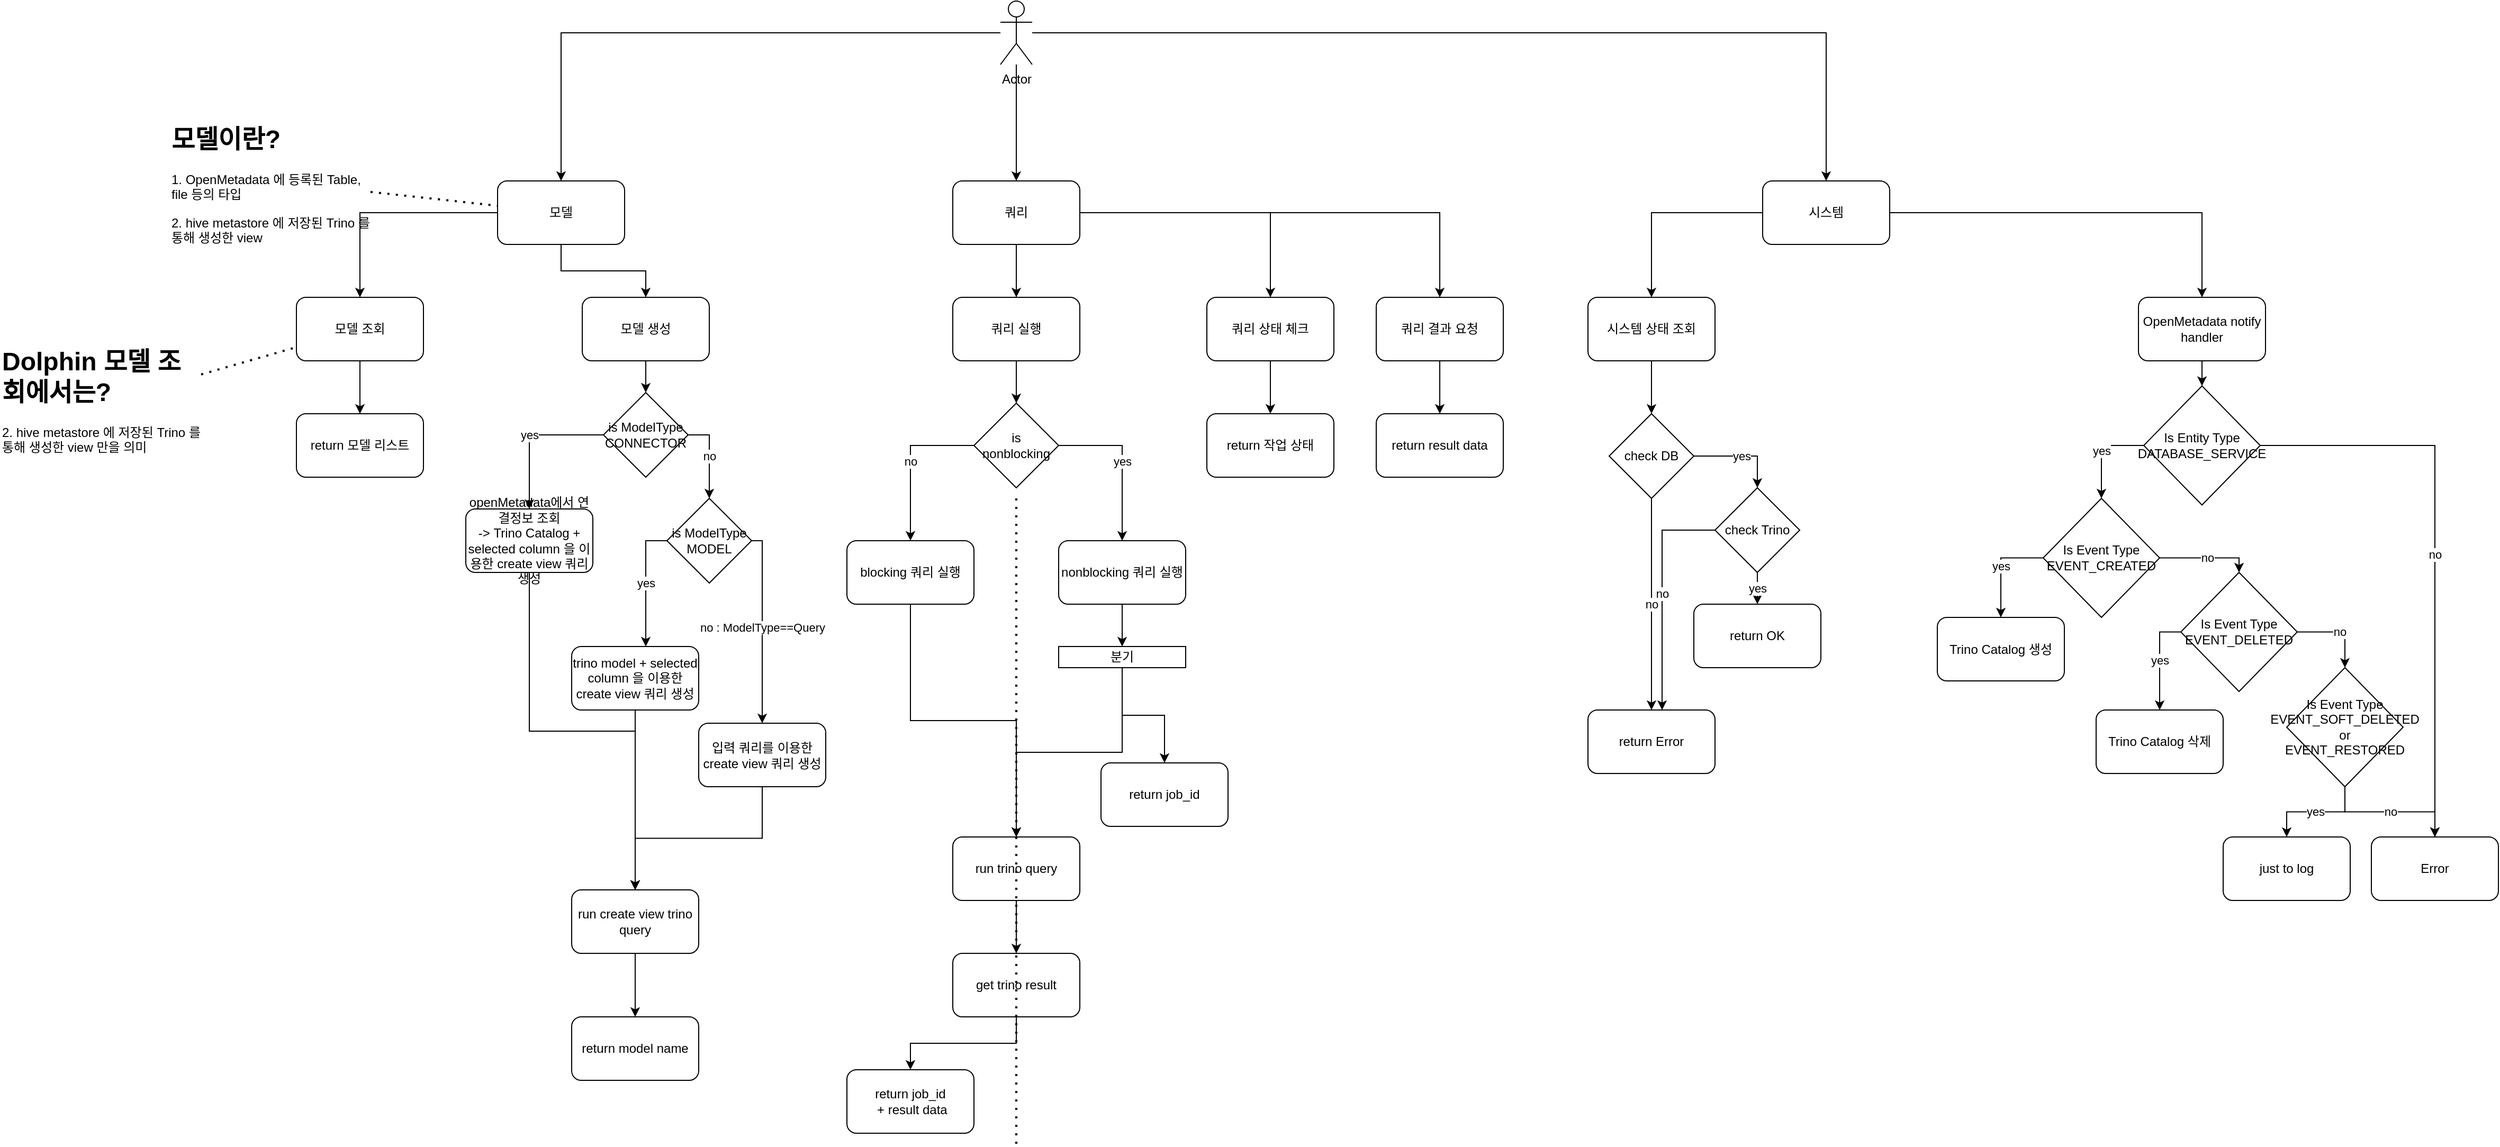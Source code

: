 <mxfile version="24.4.7" type="device" pages="7">
  <diagram id="6XTPeQvTaPqUef6m8Emj" name="24.06.25 usecase">
    <mxGraphModel dx="3537" dy="1734" grid="1" gridSize="10" guides="1" tooltips="1" connect="1" arrows="1" fold="1" page="1" pageScale="1" pageWidth="850" pageHeight="1100" math="0" shadow="0">
      <root>
        <mxCell id="0" />
        <mxCell id="1" parent="0" />
        <mxCell id="ni4G5kWsTbhkT3Nt5vm6-78" style="edgeStyle=orthogonalEdgeStyle;rounded=0;orthogonalLoop=1;jettySize=auto;html=1;" edge="1" parent="1" source="ni4G5kWsTbhkT3Nt5vm6-1" target="ni4G5kWsTbhkT3Nt5vm6-77">
          <mxGeometry relative="1" as="geometry" />
        </mxCell>
        <mxCell id="ni4G5kWsTbhkT3Nt5vm6-1" value="모델 조회" style="rounded=1;whiteSpace=wrap;html=1;" vertex="1" parent="1">
          <mxGeometry x="-30" y="290" width="120" height="60" as="geometry" />
        </mxCell>
        <mxCell id="ni4G5kWsTbhkT3Nt5vm6-85" style="edgeStyle=orthogonalEdgeStyle;rounded=0;orthogonalLoop=1;jettySize=auto;html=1;" edge="1" parent="1" source="ni4G5kWsTbhkT3Nt5vm6-2" target="ni4G5kWsTbhkT3Nt5vm6-86">
          <mxGeometry relative="1" as="geometry" />
        </mxCell>
        <mxCell id="ni4G5kWsTbhkT3Nt5vm6-2" value="모델 생성" style="rounded=1;whiteSpace=wrap;html=1;" vertex="1" parent="1">
          <mxGeometry x="240" y="290" width="120" height="60" as="geometry" />
        </mxCell>
        <mxCell id="ni4G5kWsTbhkT3Nt5vm6-28" style="edgeStyle=orthogonalEdgeStyle;rounded=0;orthogonalLoop=1;jettySize=auto;html=1;" edge="1" parent="1" source="ni4G5kWsTbhkT3Nt5vm6-3" target="ni4G5kWsTbhkT3Nt5vm6-27">
          <mxGeometry relative="1" as="geometry" />
        </mxCell>
        <mxCell id="ni4G5kWsTbhkT3Nt5vm6-3" value="쿼리 실행" style="rounded=1;whiteSpace=wrap;html=1;" vertex="1" parent="1">
          <mxGeometry x="590" y="290" width="120" height="60" as="geometry" />
        </mxCell>
        <mxCell id="ni4G5kWsTbhkT3Nt5vm6-108" style="edgeStyle=orthogonalEdgeStyle;rounded=0;orthogonalLoop=1;jettySize=auto;html=1;" edge="1" parent="1" source="ni4G5kWsTbhkT3Nt5vm6-4" target="ni4G5kWsTbhkT3Nt5vm6-101">
          <mxGeometry relative="1" as="geometry" />
        </mxCell>
        <mxCell id="ni4G5kWsTbhkT3Nt5vm6-4" value="시스템 상태 조회" style="rounded=1;whiteSpace=wrap;html=1;" vertex="1" parent="1">
          <mxGeometry x="1190" y="290" width="120" height="60" as="geometry" />
        </mxCell>
        <mxCell id="ni4G5kWsTbhkT3Nt5vm6-74" style="edgeStyle=orthogonalEdgeStyle;rounded=0;orthogonalLoop=1;jettySize=auto;html=1;" edge="1" parent="1" source="ni4G5kWsTbhkT3Nt5vm6-5" target="ni4G5kWsTbhkT3Nt5vm6-59">
          <mxGeometry relative="1" as="geometry" />
        </mxCell>
        <mxCell id="ni4G5kWsTbhkT3Nt5vm6-5" value="OpenMetadata notify handler" style="rounded=1;whiteSpace=wrap;html=1;" vertex="1" parent="1">
          <mxGeometry x="1710" y="290" width="120" height="60" as="geometry" />
        </mxCell>
        <mxCell id="ni4G5kWsTbhkT3Nt5vm6-22" style="edgeStyle=orthogonalEdgeStyle;rounded=0;orthogonalLoop=1;jettySize=auto;html=1;" edge="1" parent="1" source="ni4G5kWsTbhkT3Nt5vm6-6" target="ni4G5kWsTbhkT3Nt5vm6-1">
          <mxGeometry relative="1" as="geometry" />
        </mxCell>
        <mxCell id="ni4G5kWsTbhkT3Nt5vm6-23" style="edgeStyle=orthogonalEdgeStyle;rounded=0;orthogonalLoop=1;jettySize=auto;html=1;" edge="1" parent="1" source="ni4G5kWsTbhkT3Nt5vm6-6" target="ni4G5kWsTbhkT3Nt5vm6-2">
          <mxGeometry relative="1" as="geometry" />
        </mxCell>
        <mxCell id="ni4G5kWsTbhkT3Nt5vm6-6" value="모델" style="rounded=1;whiteSpace=wrap;html=1;" vertex="1" parent="1">
          <mxGeometry x="160" y="180" width="120" height="60" as="geometry" />
        </mxCell>
        <mxCell id="ni4G5kWsTbhkT3Nt5vm6-24" style="edgeStyle=orthogonalEdgeStyle;rounded=0;orthogonalLoop=1;jettySize=auto;html=1;" edge="1" parent="1" source="ni4G5kWsTbhkT3Nt5vm6-8" target="ni4G5kWsTbhkT3Nt5vm6-3">
          <mxGeometry relative="1" as="geometry" />
        </mxCell>
        <mxCell id="ni4G5kWsTbhkT3Nt5vm6-47" style="edgeStyle=orthogonalEdgeStyle;rounded=0;orthogonalLoop=1;jettySize=auto;html=1;" edge="1" parent="1" source="ni4G5kWsTbhkT3Nt5vm6-8" target="ni4G5kWsTbhkT3Nt5vm6-48">
          <mxGeometry relative="1" as="geometry">
            <mxPoint x="850" y="270" as="targetPoint" />
          </mxGeometry>
        </mxCell>
        <mxCell id="ni4G5kWsTbhkT3Nt5vm6-53" style="edgeStyle=orthogonalEdgeStyle;rounded=0;orthogonalLoop=1;jettySize=auto;html=1;" edge="1" parent="1" source="ni4G5kWsTbhkT3Nt5vm6-8" target="ni4G5kWsTbhkT3Nt5vm6-52">
          <mxGeometry relative="1" as="geometry" />
        </mxCell>
        <mxCell id="ni4G5kWsTbhkT3Nt5vm6-8" value="쿼리" style="rounded=1;whiteSpace=wrap;html=1;" vertex="1" parent="1">
          <mxGeometry x="590" y="180" width="120" height="60" as="geometry" />
        </mxCell>
        <mxCell id="ni4G5kWsTbhkT3Nt5vm6-25" style="edgeStyle=orthogonalEdgeStyle;rounded=0;orthogonalLoop=1;jettySize=auto;html=1;" edge="1" parent="1" source="ni4G5kWsTbhkT3Nt5vm6-9" target="ni4G5kWsTbhkT3Nt5vm6-4">
          <mxGeometry relative="1" as="geometry" />
        </mxCell>
        <mxCell id="ni4G5kWsTbhkT3Nt5vm6-26" style="edgeStyle=orthogonalEdgeStyle;rounded=0;orthogonalLoop=1;jettySize=auto;html=1;" edge="1" parent="1" source="ni4G5kWsTbhkT3Nt5vm6-9" target="ni4G5kWsTbhkT3Nt5vm6-5">
          <mxGeometry relative="1" as="geometry" />
        </mxCell>
        <mxCell id="ni4G5kWsTbhkT3Nt5vm6-9" value="시스템" style="rounded=1;whiteSpace=wrap;html=1;" vertex="1" parent="1">
          <mxGeometry x="1355" y="180" width="120" height="60" as="geometry" />
        </mxCell>
        <mxCell id="ni4G5kWsTbhkT3Nt5vm6-43" style="edgeStyle=orthogonalEdgeStyle;rounded=0;orthogonalLoop=1;jettySize=auto;html=1;" edge="1" parent="1" source="ni4G5kWsTbhkT3Nt5vm6-16" target="ni4G5kWsTbhkT3Nt5vm6-37">
          <mxGeometry relative="1" as="geometry" />
        </mxCell>
        <mxCell id="ni4G5kWsTbhkT3Nt5vm6-16" value="blocking 쿼리 실행" style="rounded=1;whiteSpace=wrap;html=1;" vertex="1" parent="1">
          <mxGeometry x="490" y="520" width="120" height="60" as="geometry" />
        </mxCell>
        <mxCell id="ni4G5kWsTbhkT3Nt5vm6-40" style="edgeStyle=orthogonalEdgeStyle;rounded=0;orthogonalLoop=1;jettySize=auto;html=1;" edge="1" parent="1" source="ni4G5kWsTbhkT3Nt5vm6-17" target="ni4G5kWsTbhkT3Nt5vm6-39">
          <mxGeometry relative="1" as="geometry" />
        </mxCell>
        <mxCell id="ni4G5kWsTbhkT3Nt5vm6-17" value="nonblocking 쿼리 실행" style="rounded=1;whiteSpace=wrap;html=1;" vertex="1" parent="1">
          <mxGeometry x="690" y="520" width="120" height="60" as="geometry" />
        </mxCell>
        <mxCell id="ni4G5kWsTbhkT3Nt5vm6-19" style="edgeStyle=orthogonalEdgeStyle;rounded=0;orthogonalLoop=1;jettySize=auto;html=1;" edge="1" parent="1" source="ni4G5kWsTbhkT3Nt5vm6-18" target="ni4G5kWsTbhkT3Nt5vm6-6">
          <mxGeometry relative="1" as="geometry" />
        </mxCell>
        <mxCell id="ni4G5kWsTbhkT3Nt5vm6-20" style="edgeStyle=orthogonalEdgeStyle;rounded=0;orthogonalLoop=1;jettySize=auto;html=1;" edge="1" parent="1" source="ni4G5kWsTbhkT3Nt5vm6-18" target="ni4G5kWsTbhkT3Nt5vm6-8">
          <mxGeometry relative="1" as="geometry" />
        </mxCell>
        <mxCell id="ni4G5kWsTbhkT3Nt5vm6-21" style="edgeStyle=orthogonalEdgeStyle;rounded=0;orthogonalLoop=1;jettySize=auto;html=1;" edge="1" parent="1" source="ni4G5kWsTbhkT3Nt5vm6-18" target="ni4G5kWsTbhkT3Nt5vm6-9">
          <mxGeometry relative="1" as="geometry" />
        </mxCell>
        <mxCell id="ni4G5kWsTbhkT3Nt5vm6-18" value="Actor" style="shape=umlActor;verticalLabelPosition=bottom;verticalAlign=top;html=1;outlineConnect=0;" vertex="1" parent="1">
          <mxGeometry x="635" y="10" width="30" height="60" as="geometry" />
        </mxCell>
        <mxCell id="ni4G5kWsTbhkT3Nt5vm6-29" value="no" style="edgeStyle=orthogonalEdgeStyle;rounded=0;orthogonalLoop=1;jettySize=auto;html=1;" edge="1" parent="1" source="ni4G5kWsTbhkT3Nt5vm6-27" target="ni4G5kWsTbhkT3Nt5vm6-16">
          <mxGeometry relative="1" as="geometry">
            <Array as="points">
              <mxPoint x="550" y="430" />
            </Array>
          </mxGeometry>
        </mxCell>
        <mxCell id="ni4G5kWsTbhkT3Nt5vm6-30" value="yes" style="edgeStyle=orthogonalEdgeStyle;rounded=0;orthogonalLoop=1;jettySize=auto;html=1;" edge="1" parent="1" source="ni4G5kWsTbhkT3Nt5vm6-27" target="ni4G5kWsTbhkT3Nt5vm6-17">
          <mxGeometry relative="1" as="geometry">
            <Array as="points">
              <mxPoint x="750" y="430" />
            </Array>
          </mxGeometry>
        </mxCell>
        <mxCell id="ni4G5kWsTbhkT3Nt5vm6-27" value="is&lt;div&gt;nonblocking&lt;/div&gt;" style="rhombus;whiteSpace=wrap;html=1;" vertex="1" parent="1">
          <mxGeometry x="610" y="390" width="80" height="80" as="geometry" />
        </mxCell>
        <mxCell id="ni4G5kWsTbhkT3Nt5vm6-31" value="return job_id" style="rounded=1;whiteSpace=wrap;html=1;" vertex="1" parent="1">
          <mxGeometry x="730" y="730" width="120" height="60" as="geometry" />
        </mxCell>
        <mxCell id="ni4G5kWsTbhkT3Nt5vm6-33" value="return job_id&lt;div&gt;&amp;nbsp;+ result data&lt;/div&gt;" style="rounded=1;whiteSpace=wrap;html=1;" vertex="1" parent="1">
          <mxGeometry x="490" y="1020" width="120" height="60" as="geometry" />
        </mxCell>
        <mxCell id="ni4G5kWsTbhkT3Nt5vm6-45" style="edgeStyle=orthogonalEdgeStyle;rounded=0;orthogonalLoop=1;jettySize=auto;html=1;" edge="1" parent="1" source="ni4G5kWsTbhkT3Nt5vm6-37" target="ni4G5kWsTbhkT3Nt5vm6-44">
          <mxGeometry relative="1" as="geometry" />
        </mxCell>
        <mxCell id="ni4G5kWsTbhkT3Nt5vm6-37" value="run trino query" style="rounded=1;whiteSpace=wrap;html=1;" vertex="1" parent="1">
          <mxGeometry x="590" y="800" width="120" height="60" as="geometry" />
        </mxCell>
        <mxCell id="ni4G5kWsTbhkT3Nt5vm6-41" style="edgeStyle=orthogonalEdgeStyle;rounded=0;orthogonalLoop=1;jettySize=auto;html=1;" edge="1" parent="1" source="ni4G5kWsTbhkT3Nt5vm6-39" target="ni4G5kWsTbhkT3Nt5vm6-31">
          <mxGeometry relative="1" as="geometry" />
        </mxCell>
        <mxCell id="ni4G5kWsTbhkT3Nt5vm6-42" style="edgeStyle=orthogonalEdgeStyle;rounded=0;orthogonalLoop=1;jettySize=auto;html=1;" edge="1" parent="1" source="ni4G5kWsTbhkT3Nt5vm6-39" target="ni4G5kWsTbhkT3Nt5vm6-37">
          <mxGeometry relative="1" as="geometry" />
        </mxCell>
        <mxCell id="ni4G5kWsTbhkT3Nt5vm6-39" value="분기" style="rounded=0;whiteSpace=wrap;html=1;" vertex="1" parent="1">
          <mxGeometry x="690" y="620" width="120" height="20" as="geometry" />
        </mxCell>
        <mxCell id="ni4G5kWsTbhkT3Nt5vm6-46" style="edgeStyle=orthogonalEdgeStyle;rounded=0;orthogonalLoop=1;jettySize=auto;html=1;" edge="1" parent="1" source="ni4G5kWsTbhkT3Nt5vm6-44" target="ni4G5kWsTbhkT3Nt5vm6-33">
          <mxGeometry relative="1" as="geometry" />
        </mxCell>
        <mxCell id="ni4G5kWsTbhkT3Nt5vm6-44" value="get trino result" style="rounded=1;whiteSpace=wrap;html=1;" vertex="1" parent="1">
          <mxGeometry x="590" y="910" width="120" height="60" as="geometry" />
        </mxCell>
        <mxCell id="ni4G5kWsTbhkT3Nt5vm6-50" style="edgeStyle=orthogonalEdgeStyle;rounded=0;orthogonalLoop=1;jettySize=auto;html=1;" edge="1" parent="1" source="ni4G5kWsTbhkT3Nt5vm6-48" target="ni4G5kWsTbhkT3Nt5vm6-49">
          <mxGeometry relative="1" as="geometry" />
        </mxCell>
        <mxCell id="ni4G5kWsTbhkT3Nt5vm6-48" value="쿼리 상태 체크" style="rounded=1;whiteSpace=wrap;html=1;" vertex="1" parent="1">
          <mxGeometry x="830" y="290" width="120" height="60" as="geometry" />
        </mxCell>
        <mxCell id="ni4G5kWsTbhkT3Nt5vm6-49" value="return 작업 상태" style="rounded=1;whiteSpace=wrap;html=1;" vertex="1" parent="1">
          <mxGeometry x="830" y="400" width="120" height="60" as="geometry" />
        </mxCell>
        <mxCell id="ni4G5kWsTbhkT3Nt5vm6-51" value="" style="endArrow=none;dashed=1;html=1;dashPattern=1 3;strokeWidth=2;rounded=0;" edge="1" parent="1">
          <mxGeometry width="50" height="50" relative="1" as="geometry">
            <mxPoint x="650" y="1090" as="sourcePoint" />
            <mxPoint x="650" y="480" as="targetPoint" />
          </mxGeometry>
        </mxCell>
        <mxCell id="ni4G5kWsTbhkT3Nt5vm6-54" style="edgeStyle=orthogonalEdgeStyle;rounded=0;orthogonalLoop=1;jettySize=auto;html=1;" edge="1" parent="1" source="ni4G5kWsTbhkT3Nt5vm6-52" target="ni4G5kWsTbhkT3Nt5vm6-55">
          <mxGeometry relative="1" as="geometry">
            <mxPoint x="1050" y="390" as="targetPoint" />
          </mxGeometry>
        </mxCell>
        <mxCell id="ni4G5kWsTbhkT3Nt5vm6-52" value="쿼리 결과 요청" style="rounded=1;whiteSpace=wrap;html=1;" vertex="1" parent="1">
          <mxGeometry x="990" y="290" width="120" height="60" as="geometry" />
        </mxCell>
        <mxCell id="ni4G5kWsTbhkT3Nt5vm6-55" value="return result data" style="rounded=1;whiteSpace=wrap;html=1;" vertex="1" parent="1">
          <mxGeometry x="990" y="400" width="120" height="60" as="geometry" />
        </mxCell>
        <mxCell id="ni4G5kWsTbhkT3Nt5vm6-57" value="return Error" style="rounded=1;whiteSpace=wrap;html=1;" vertex="1" parent="1">
          <mxGeometry x="1190" y="680" width="120" height="60" as="geometry" />
        </mxCell>
        <mxCell id="ni4G5kWsTbhkT3Nt5vm6-62" value="yes" style="edgeStyle=orthogonalEdgeStyle;rounded=0;orthogonalLoop=1;jettySize=auto;html=1;" edge="1" parent="1" source="ni4G5kWsTbhkT3Nt5vm6-59" target="ni4G5kWsTbhkT3Nt5vm6-61">
          <mxGeometry relative="1" as="geometry">
            <Array as="points">
              <mxPoint x="1675" y="430" />
            </Array>
          </mxGeometry>
        </mxCell>
        <mxCell id="ni4G5kWsTbhkT3Nt5vm6-76" value="no" style="edgeStyle=orthogonalEdgeStyle;rounded=0;orthogonalLoop=1;jettySize=auto;html=1;" edge="1" parent="1" source="ni4G5kWsTbhkT3Nt5vm6-59" target="ni4G5kWsTbhkT3Nt5vm6-72">
          <mxGeometry relative="1" as="geometry" />
        </mxCell>
        <mxCell id="ni4G5kWsTbhkT3Nt5vm6-59" value="Is Entity Type&lt;div&gt;DATABASE_SERVICE&lt;/div&gt;" style="rhombus;whiteSpace=wrap;html=1;" vertex="1" parent="1">
          <mxGeometry x="1715" y="373.75" width="110" height="112.5" as="geometry" />
        </mxCell>
        <mxCell id="ni4G5kWsTbhkT3Nt5vm6-60" value="Trino Catalog 생성" style="rounded=1;whiteSpace=wrap;html=1;" vertex="1" parent="1">
          <mxGeometry x="1520" y="592.5" width="120" height="60" as="geometry" />
        </mxCell>
        <mxCell id="ni4G5kWsTbhkT3Nt5vm6-63" value="yes" style="edgeStyle=orthogonalEdgeStyle;rounded=0;orthogonalLoop=1;jettySize=auto;html=1;" edge="1" parent="1" source="ni4G5kWsTbhkT3Nt5vm6-61" target="ni4G5kWsTbhkT3Nt5vm6-60">
          <mxGeometry relative="1" as="geometry">
            <Array as="points">
              <mxPoint x="1580" y="536" />
            </Array>
          </mxGeometry>
        </mxCell>
        <mxCell id="ni4G5kWsTbhkT3Nt5vm6-66" value="no" style="edgeStyle=orthogonalEdgeStyle;rounded=0;orthogonalLoop=1;jettySize=auto;html=1;" edge="1" parent="1" source="ni4G5kWsTbhkT3Nt5vm6-61" target="ni4G5kWsTbhkT3Nt5vm6-65">
          <mxGeometry relative="1" as="geometry">
            <Array as="points">
              <mxPoint x="1805" y="536" />
            </Array>
          </mxGeometry>
        </mxCell>
        <mxCell id="ni4G5kWsTbhkT3Nt5vm6-61" value="Is Event Type&lt;div&gt;EVENT_CREATED&lt;/div&gt;" style="rhombus;whiteSpace=wrap;html=1;" vertex="1" parent="1">
          <mxGeometry x="1620" y="480" width="110" height="112.5" as="geometry" />
        </mxCell>
        <mxCell id="ni4G5kWsTbhkT3Nt5vm6-64" value="Trino Catalog 삭제" style="rounded=1;whiteSpace=wrap;html=1;" vertex="1" parent="1">
          <mxGeometry x="1670" y="680" width="120" height="60" as="geometry" />
        </mxCell>
        <mxCell id="ni4G5kWsTbhkT3Nt5vm6-67" value="yes" style="edgeStyle=orthogonalEdgeStyle;rounded=0;orthogonalLoop=1;jettySize=auto;html=1;" edge="1" parent="1" source="ni4G5kWsTbhkT3Nt5vm6-65" target="ni4G5kWsTbhkT3Nt5vm6-64">
          <mxGeometry relative="1" as="geometry">
            <Array as="points">
              <mxPoint x="1730" y="606" />
            </Array>
          </mxGeometry>
        </mxCell>
        <mxCell id="ni4G5kWsTbhkT3Nt5vm6-69" value="no" style="edgeStyle=orthogonalEdgeStyle;rounded=0;orthogonalLoop=1;jettySize=auto;html=1;" edge="1" parent="1" source="ni4G5kWsTbhkT3Nt5vm6-65" target="ni4G5kWsTbhkT3Nt5vm6-68">
          <mxGeometry relative="1" as="geometry">
            <Array as="points">
              <mxPoint x="1905" y="606" />
            </Array>
          </mxGeometry>
        </mxCell>
        <mxCell id="ni4G5kWsTbhkT3Nt5vm6-65" value="Is Event Type&lt;div&gt;EVENT_DELETED&lt;/div&gt;" style="rhombus;whiteSpace=wrap;html=1;" vertex="1" parent="1">
          <mxGeometry x="1750" y="550" width="110" height="112.5" as="geometry" />
        </mxCell>
        <mxCell id="ni4G5kWsTbhkT3Nt5vm6-71" value="yes" style="edgeStyle=orthogonalEdgeStyle;rounded=0;orthogonalLoop=1;jettySize=auto;html=1;" edge="1" parent="1" source="ni4G5kWsTbhkT3Nt5vm6-68" target="ni4G5kWsTbhkT3Nt5vm6-70">
          <mxGeometry relative="1" as="geometry" />
        </mxCell>
        <mxCell id="ni4G5kWsTbhkT3Nt5vm6-73" value="no" style="edgeStyle=orthogonalEdgeStyle;rounded=0;orthogonalLoop=1;jettySize=auto;html=1;" edge="1" parent="1" source="ni4G5kWsTbhkT3Nt5vm6-68" target="ni4G5kWsTbhkT3Nt5vm6-72">
          <mxGeometry relative="1" as="geometry" />
        </mxCell>
        <mxCell id="ni4G5kWsTbhkT3Nt5vm6-68" value="Is Event Type&lt;div&gt;EVENT_SOFT_DELETED&lt;/div&gt;&lt;div&gt;or&lt;/div&gt;&lt;div&gt;EVENT_RESTORED&lt;/div&gt;" style="rhombus;whiteSpace=wrap;html=1;" vertex="1" parent="1">
          <mxGeometry x="1850" y="640" width="110" height="112.5" as="geometry" />
        </mxCell>
        <mxCell id="ni4G5kWsTbhkT3Nt5vm6-70" value="just to log" style="rounded=1;whiteSpace=wrap;html=1;" vertex="1" parent="1">
          <mxGeometry x="1790" y="800" width="120" height="60" as="geometry" />
        </mxCell>
        <mxCell id="ni4G5kWsTbhkT3Nt5vm6-72" value="Error" style="rounded=1;whiteSpace=wrap;html=1;" vertex="1" parent="1">
          <mxGeometry x="1930" y="800" width="120" height="60" as="geometry" />
        </mxCell>
        <mxCell id="ni4G5kWsTbhkT3Nt5vm6-77" value="return 모델 리스트" style="rounded=1;whiteSpace=wrap;html=1;" vertex="1" parent="1">
          <mxGeometry x="-30" y="400" width="120" height="60" as="geometry" />
        </mxCell>
        <mxCell id="ni4G5kWsTbhkT3Nt5vm6-80" value="&lt;h1 style=&quot;margin-top: 0px;&quot;&gt;모델이란?&lt;/h1&gt;&lt;p&gt;1. OpenMetadata 에 등록된 Table, file 등의 타입&lt;/p&gt;&lt;p&gt;2.&amp;nbsp;&lt;span style=&quot;text-align: center; background-color: initial;&quot;&gt;hive metastore 에 저장된 Trino 를 통해 생성한 view&lt;/span&gt;&lt;/p&gt;" style="text;html=1;whiteSpace=wrap;overflow=hidden;rounded=0;" vertex="1" parent="1">
          <mxGeometry x="-150" y="120" width="190" height="120" as="geometry" />
        </mxCell>
        <mxCell id="ni4G5kWsTbhkT3Nt5vm6-81" value="" style="endArrow=none;dashed=1;html=1;dashPattern=1 3;strokeWidth=2;rounded=0;" edge="1" parent="1" source="ni4G5kWsTbhkT3Nt5vm6-80" target="ni4G5kWsTbhkT3Nt5vm6-6">
          <mxGeometry width="50" height="50" relative="1" as="geometry">
            <mxPoint x="520" y="540" as="sourcePoint" />
            <mxPoint x="570" y="490" as="targetPoint" />
          </mxGeometry>
        </mxCell>
        <mxCell id="ni4G5kWsTbhkT3Nt5vm6-82" value="&lt;h1 style=&quot;margin-top: 0px;&quot;&gt;Dolphin 모델 조회에서는?&lt;/h1&gt;&lt;p&gt;2.&amp;nbsp;&lt;span style=&quot;text-align: center; background-color: initial;&quot;&gt;hive metastore 에 저장된 Trino 를 통해 생성한 view 만을 의미&lt;/span&gt;&lt;/p&gt;" style="text;html=1;whiteSpace=wrap;overflow=hidden;rounded=0;" vertex="1" parent="1">
          <mxGeometry x="-310" y="330" width="190" height="120" as="geometry" />
        </mxCell>
        <mxCell id="ni4G5kWsTbhkT3Nt5vm6-83" value="" style="endArrow=none;dashed=1;html=1;dashPattern=1 3;strokeWidth=2;rounded=0;" edge="1" parent="1" source="ni4G5kWsTbhkT3Nt5vm6-82" target="ni4G5kWsTbhkT3Nt5vm6-1">
          <mxGeometry width="50" height="50" relative="1" as="geometry">
            <mxPoint x="-130" y="227" as="sourcePoint" />
            <mxPoint x="60" y="222" as="targetPoint" />
          </mxGeometry>
        </mxCell>
        <mxCell id="ni4G5kWsTbhkT3Nt5vm6-89" style="edgeStyle=orthogonalEdgeStyle;rounded=0;orthogonalLoop=1;jettySize=auto;html=1;" edge="1" parent="1" source="ni4G5kWsTbhkT3Nt5vm6-84" target="ni4G5kWsTbhkT3Nt5vm6-88">
          <mxGeometry relative="1" as="geometry" />
        </mxCell>
        <mxCell id="ni4G5kWsTbhkT3Nt5vm6-84" value="openMetadata에서 연결정보 조회&lt;br&gt;-&amp;gt; Trino Catalog + selected column 을 이용한 create view 쿼리 생성" style="rounded=1;whiteSpace=wrap;html=1;" vertex="1" parent="1">
          <mxGeometry x="130" y="490" width="120" height="60" as="geometry" />
        </mxCell>
        <mxCell id="ni4G5kWsTbhkT3Nt5vm6-87" value="yes" style="edgeStyle=orthogonalEdgeStyle;rounded=0;orthogonalLoop=1;jettySize=auto;html=1;" edge="1" parent="1" source="ni4G5kWsTbhkT3Nt5vm6-86" target="ni4G5kWsTbhkT3Nt5vm6-84">
          <mxGeometry relative="1" as="geometry" />
        </mxCell>
        <mxCell id="ni4G5kWsTbhkT3Nt5vm6-91" value="no" style="edgeStyle=orthogonalEdgeStyle;rounded=0;orthogonalLoop=1;jettySize=auto;html=1;" edge="1" parent="1" source="ni4G5kWsTbhkT3Nt5vm6-86" target="ni4G5kWsTbhkT3Nt5vm6-90">
          <mxGeometry relative="1" as="geometry">
            <Array as="points">
              <mxPoint x="360" y="420" />
            </Array>
          </mxGeometry>
        </mxCell>
        <mxCell id="ni4G5kWsTbhkT3Nt5vm6-86" value="is ModelType&lt;div&gt;CONNECTOR&lt;/div&gt;" style="rhombus;whiteSpace=wrap;html=1;" vertex="1" parent="1">
          <mxGeometry x="260" y="380" width="80" height="80" as="geometry" />
        </mxCell>
        <mxCell id="ni4G5kWsTbhkT3Nt5vm6-98" style="edgeStyle=orthogonalEdgeStyle;rounded=0;orthogonalLoop=1;jettySize=auto;html=1;" edge="1" parent="1" source="ni4G5kWsTbhkT3Nt5vm6-88" target="ni4G5kWsTbhkT3Nt5vm6-99">
          <mxGeometry relative="1" as="geometry">
            <mxPoint x="290" y="970" as="targetPoint" />
          </mxGeometry>
        </mxCell>
        <mxCell id="ni4G5kWsTbhkT3Nt5vm6-88" value="run create view trino query" style="rounded=1;whiteSpace=wrap;html=1;" vertex="1" parent="1">
          <mxGeometry x="230" y="850" width="120" height="60" as="geometry" />
        </mxCell>
        <mxCell id="ni4G5kWsTbhkT3Nt5vm6-93" value="yes" style="edgeStyle=orthogonalEdgeStyle;rounded=0;orthogonalLoop=1;jettySize=auto;html=1;" edge="1" parent="1" source="ni4G5kWsTbhkT3Nt5vm6-90" target="ni4G5kWsTbhkT3Nt5vm6-92">
          <mxGeometry relative="1" as="geometry">
            <Array as="points">
              <mxPoint x="300" y="520" />
            </Array>
          </mxGeometry>
        </mxCell>
        <mxCell id="ni4G5kWsTbhkT3Nt5vm6-96" value="no : ModelType==Query" style="edgeStyle=orthogonalEdgeStyle;rounded=0;orthogonalLoop=1;jettySize=auto;html=1;" edge="1" parent="1" source="ni4G5kWsTbhkT3Nt5vm6-90" target="ni4G5kWsTbhkT3Nt5vm6-95">
          <mxGeometry relative="1" as="geometry">
            <Array as="points">
              <mxPoint x="410" y="520" />
            </Array>
          </mxGeometry>
        </mxCell>
        <mxCell id="ni4G5kWsTbhkT3Nt5vm6-90" value="is ModelType&lt;div&gt;MODEL&lt;/div&gt;" style="rhombus;whiteSpace=wrap;html=1;" vertex="1" parent="1">
          <mxGeometry x="320" y="480" width="80" height="80" as="geometry" />
        </mxCell>
        <mxCell id="ni4G5kWsTbhkT3Nt5vm6-94" style="edgeStyle=orthogonalEdgeStyle;rounded=0;orthogonalLoop=1;jettySize=auto;html=1;" edge="1" parent="1" source="ni4G5kWsTbhkT3Nt5vm6-92" target="ni4G5kWsTbhkT3Nt5vm6-88">
          <mxGeometry relative="1" as="geometry" />
        </mxCell>
        <mxCell id="ni4G5kWsTbhkT3Nt5vm6-92" value="trino model + selected column 을 이용한 create view 쿼리 생성" style="rounded=1;whiteSpace=wrap;html=1;" vertex="1" parent="1">
          <mxGeometry x="230" y="620" width="120" height="60" as="geometry" />
        </mxCell>
        <mxCell id="ni4G5kWsTbhkT3Nt5vm6-97" style="edgeStyle=orthogonalEdgeStyle;rounded=0;orthogonalLoop=1;jettySize=auto;html=1;" edge="1" parent="1" source="ni4G5kWsTbhkT3Nt5vm6-95" target="ni4G5kWsTbhkT3Nt5vm6-88">
          <mxGeometry relative="1" as="geometry" />
        </mxCell>
        <mxCell id="ni4G5kWsTbhkT3Nt5vm6-95" value="입력 쿼리를 이용한 create view 쿼리 생성" style="rounded=1;whiteSpace=wrap;html=1;" vertex="1" parent="1">
          <mxGeometry x="350" y="692.5" width="120" height="60" as="geometry" />
        </mxCell>
        <mxCell id="ni4G5kWsTbhkT3Nt5vm6-99" value="return model name" style="rounded=1;whiteSpace=wrap;html=1;" vertex="1" parent="1">
          <mxGeometry x="230" y="970" width="120" height="60" as="geometry" />
        </mxCell>
        <mxCell id="ni4G5kWsTbhkT3Nt5vm6-102" value="no" style="edgeStyle=orthogonalEdgeStyle;rounded=0;orthogonalLoop=1;jettySize=auto;html=1;" edge="1" parent="1" source="ni4G5kWsTbhkT3Nt5vm6-101" target="ni4G5kWsTbhkT3Nt5vm6-57">
          <mxGeometry relative="1" as="geometry" />
        </mxCell>
        <mxCell id="ni4G5kWsTbhkT3Nt5vm6-104" value="yes" style="edgeStyle=orthogonalEdgeStyle;rounded=0;orthogonalLoop=1;jettySize=auto;html=1;" edge="1" parent="1" source="ni4G5kWsTbhkT3Nt5vm6-101" target="ni4G5kWsTbhkT3Nt5vm6-103">
          <mxGeometry relative="1" as="geometry">
            <Array as="points">
              <mxPoint x="1350" y="440" />
            </Array>
          </mxGeometry>
        </mxCell>
        <mxCell id="ni4G5kWsTbhkT3Nt5vm6-101" value="check DB" style="rhombus;whiteSpace=wrap;html=1;" vertex="1" parent="1">
          <mxGeometry x="1210" y="400" width="80" height="80" as="geometry" />
        </mxCell>
        <mxCell id="ni4G5kWsTbhkT3Nt5vm6-105" value="no" style="edgeStyle=orthogonalEdgeStyle;rounded=0;orthogonalLoop=1;jettySize=auto;html=1;" edge="1" parent="1" source="ni4G5kWsTbhkT3Nt5vm6-103" target="ni4G5kWsTbhkT3Nt5vm6-57">
          <mxGeometry relative="1" as="geometry">
            <Array as="points">
              <mxPoint x="1260" y="510" />
            </Array>
          </mxGeometry>
        </mxCell>
        <mxCell id="ni4G5kWsTbhkT3Nt5vm6-107" value="yes" style="edgeStyle=orthogonalEdgeStyle;rounded=0;orthogonalLoop=1;jettySize=auto;html=1;" edge="1" parent="1" source="ni4G5kWsTbhkT3Nt5vm6-103" target="ni4G5kWsTbhkT3Nt5vm6-106">
          <mxGeometry relative="1" as="geometry" />
        </mxCell>
        <mxCell id="ni4G5kWsTbhkT3Nt5vm6-103" value="check Trino" style="rhombus;whiteSpace=wrap;html=1;" vertex="1" parent="1">
          <mxGeometry x="1310" y="470" width="80" height="80" as="geometry" />
        </mxCell>
        <mxCell id="ni4G5kWsTbhkT3Nt5vm6-106" value="return OK" style="rounded=1;whiteSpace=wrap;html=1;" vertex="1" parent="1">
          <mxGeometry x="1290" y="580" width="120" height="60" as="geometry" />
        </mxCell>
      </root>
    </mxGraphModel>
  </diagram>
  <diagram name="24.05.23-설계" id="6NvpRmKADKdihuseVPn5">
    <mxGraphModel dx="3581" dy="2314" grid="1" gridSize="10" guides="1" tooltips="1" connect="1" arrows="1" fold="1" page="1" pageScale="1" pageWidth="850" pageHeight="1100" math="0" shadow="0">
      <root>
        <mxCell id="__xZyKZeXUFrgds5ONkK-0" />
        <mxCell id="__xZyKZeXUFrgds5ONkK-1" parent="__xZyKZeXUFrgds5ONkK-0" />
        <mxCell id="__xZyKZeXUFrgds5ONkK-2" value="" style="rounded=0;whiteSpace=wrap;html=1;fillColor=#f8cecc;strokeColor=#b85450;" parent="__xZyKZeXUFrgds5ONkK-1" vertex="1">
          <mxGeometry x="-45" y="300" width="185" height="520" as="geometry" />
        </mxCell>
        <mxCell id="__xZyKZeXUFrgds5ONkK-3" value="Hive Cluster" style="rounded=1;whiteSpace=wrap;html=1;align=center;verticalAlign=top;" parent="__xZyKZeXUFrgds5ONkK-1" vertex="1">
          <mxGeometry x="610" y="420" width="390" height="230" as="geometry" />
        </mxCell>
        <mxCell id="__xZyKZeXUFrgds5ONkK-4" value="DataFabric Data Process System" style="rounded=1;whiteSpace=wrap;html=1;align=center;verticalAlign=top;" parent="__xZyKZeXUFrgds5ONkK-1" vertex="1">
          <mxGeometry x="-170" y="100" width="740" height="170" as="geometry" />
        </mxCell>
        <mxCell id="__xZyKZeXUFrgds5ONkK-5" value="&lt;span style=&quot;color: rgb(0, 0, 0); font-family: Helvetica; font-size: 12px; font-style: normal; font-variant-ligatures: normal; font-variant-caps: normal; font-weight: 400; letter-spacing: normal; orphans: 2; text-align: center; text-indent: 0px; text-transform: none; widows: 2; word-spacing: 0px; -webkit-text-stroke-width: 0px; background-color: rgb(251, 251, 251); text-decoration-thickness: initial; text-decoration-style: initial; text-decoration-color: initial; float: none; display: inline !important;&quot;&gt;Metastore DB&lt;/span&gt;&lt;br style=&quot;border-color: var(--border-color); color: rgb(0, 0, 0); font-family: Helvetica; font-size: 12px; font-style: normal; font-variant-ligatures: normal; font-variant-caps: normal; font-weight: 400; letter-spacing: normal; orphans: 2; text-align: center; text-indent: 0px; text-transform: none; widows: 2; word-spacing: 0px; -webkit-text-stroke-width: 0px; background-color: rgb(251, 251, 251); text-decoration-thickness: initial; text-decoration-style: initial; text-decoration-color: initial;&quot;&gt;&lt;span style=&quot;color: rgb(0, 0, 0); font-family: Helvetica; font-size: 12px; font-style: normal; font-variant-ligatures: normal; font-variant-caps: normal; font-weight: 400; letter-spacing: normal; orphans: 2; text-align: center; text-indent: 0px; text-transform: none; widows: 2; word-spacing: 0px; -webkit-text-stroke-width: 0px; background-color: rgb(251, 251, 251); text-decoration-thickness: initial; text-decoration-style: initial; text-decoration-color: initial; float: none; display: inline !important;&quot;&gt;(PostgreSQL)&lt;/span&gt;" style="shape=cylinder3;whiteSpace=wrap;html=1;boundedLbl=1;backgroundOutline=1;size=15;" parent="__xZyKZeXUFrgds5ONkK-1" vertex="1">
          <mxGeometry x="890" y="500" width="80" height="120" as="geometry" />
        </mxCell>
        <mxCell id="__xZyKZeXUFrgds5ONkK-6" style="edgeStyle=orthogonalEdgeStyle;rounded=0;orthogonalLoop=1;jettySize=auto;html=1;" parent="__xZyKZeXUFrgds5ONkK-1" source="__xZyKZeXUFrgds5ONkK-129" target="__xZyKZeXUFrgds5ONkK-5" edge="1">
          <mxGeometry relative="1" as="geometry">
            <Array as="points">
              <mxPoint x="880" y="560" />
              <mxPoint x="880" y="560" />
            </Array>
          </mxGeometry>
        </mxCell>
        <mxCell id="__xZyKZeXUFrgds5ONkK-7" style="edgeStyle=orthogonalEdgeStyle;rounded=0;orthogonalLoop=1;jettySize=auto;html=1;" parent="__xZyKZeXUFrgds5ONkK-1" source="__xZyKZeXUFrgds5ONkK-129" target="__xZyKZeXUFrgds5ONkK-26" edge="1">
          <mxGeometry relative="1" as="geometry">
            <Array as="points">
              <mxPoint x="735" y="750" />
            </Array>
          </mxGeometry>
        </mxCell>
        <mxCell id="__xZyKZeXUFrgds5ONkK-8" style="edgeStyle=orthogonalEdgeStyle;rounded=0;orthogonalLoop=1;jettySize=auto;html=1;" parent="__xZyKZeXUFrgds5ONkK-1" source="__xZyKZeXUFrgds5ONkK-11" target="__xZyKZeXUFrgds5ONkK-129" edge="1">
          <mxGeometry relative="1" as="geometry" />
        </mxCell>
        <mxCell id="__xZyKZeXUFrgds5ONkK-9" value="create view /&lt;br&gt;select query" style="edgeLabel;html=1;align=center;verticalAlign=middle;resizable=0;points=[];" parent="__xZyKZeXUFrgds5ONkK-8" vertex="1" connectable="0">
          <mxGeometry x="-0.057" y="1" relative="1" as="geometry">
            <mxPoint as="offset" />
          </mxGeometry>
        </mxCell>
        <mxCell id="__xZyKZeXUFrgds5ONkK-10" style="edgeStyle=orthogonalEdgeStyle;rounded=0;orthogonalLoop=1;jettySize=auto;html=1;" parent="__xZyKZeXUFrgds5ONkK-1" source="__xZyKZeXUFrgds5ONkK-11" target="__xZyKZeXUFrgds5ONkK-5" edge="1">
          <mxGeometry relative="1" as="geometry">
            <Array as="points">
              <mxPoint x="780" y="340" />
            </Array>
          </mxGeometry>
        </mxCell>
        <mxCell id="__xZyKZeXUFrgds5ONkK-11" value="Trino" style="rounded=1;whiteSpace=wrap;html=1;align=center;verticalAlign=middle;arcSize=21;" parent="__xZyKZeXUFrgds5ONkK-1" vertex="1">
          <mxGeometry x="660" y="170" width="140" height="70" as="geometry" />
        </mxCell>
        <mxCell id="__xZyKZeXUFrgds5ONkK-12" value="작업 상태 업데이트" style="edgeStyle=orthogonalEdgeStyle;rounded=0;orthogonalLoop=1;jettySize=auto;html=1;" parent="__xZyKZeXUFrgds5ONkK-1" source="__xZyKZeXUFrgds5ONkK-14" target="__xZyKZeXUFrgds5ONkK-39" edge="1">
          <mxGeometry relative="1" as="geometry">
            <Array as="points">
              <mxPoint x="410" y="-5" />
            </Array>
          </mxGeometry>
        </mxCell>
        <mxCell id="__xZyKZeXUFrgds5ONkK-13" value="jdbc&amp;nbsp;" style="edgeStyle=orthogonalEdgeStyle;rounded=0;orthogonalLoop=1;jettySize=auto;html=1;" parent="__xZyKZeXUFrgds5ONkK-1" source="__xZyKZeXUFrgds5ONkK-14" target="__xZyKZeXUFrgds5ONkK-11" edge="1">
          <mxGeometry relative="1" as="geometry" />
        </mxCell>
        <mxCell id="__xZyKZeXUFrgds5ONkK-15" style="edgeStyle=orthogonalEdgeStyle;rounded=0;orthogonalLoop=1;jettySize=auto;html=1;" parent="__xZyKZeXUFrgds5ONkK-1" source="__xZyKZeXUFrgds5ONkK-19" target="__xZyKZeXUFrgds5ONkK-38" edge="1">
          <mxGeometry relative="1" as="geometry" />
        </mxCell>
        <mxCell id="__xZyKZeXUFrgds5ONkK-16" value="결과 조회/다운로드&lt;br&gt;parquet 파일 읽기" style="edgeStyle=orthogonalEdgeStyle;rounded=0;orthogonalLoop=1;jettySize=auto;html=1;" parent="__xZyKZeXUFrgds5ONkK-1" source="__xZyKZeXUFrgds5ONkK-19" target="__xZyKZeXUFrgds5ONkK-35" edge="1">
          <mxGeometry relative="1" as="geometry">
            <Array as="points">
              <mxPoint x="50" y="370" />
              <mxPoint x="50" y="370" />
            </Array>
          </mxGeometry>
        </mxCell>
        <mxCell id="__xZyKZeXUFrgds5ONkK-17" value="작업 &lt;br&gt;상태 업데이트" style="edgeStyle=orthogonalEdgeStyle;rounded=0;orthogonalLoop=1;jettySize=auto;html=1;" parent="__xZyKZeXUFrgds5ONkK-1" source="__xZyKZeXUFrgds5ONkK-19" target="__xZyKZeXUFrgds5ONkK-39" edge="1">
          <mxGeometry relative="1" as="geometry">
            <Array as="points">
              <mxPoint x="90" y="5" />
            </Array>
          </mxGeometry>
        </mxCell>
        <mxCell id="__xZyKZeXUFrgds5ONkK-18" value="알람은 추가&lt;br&gt;방안" style="edgeStyle=orthogonalEdgeStyle;rounded=0;orthogonalLoop=1;jettySize=auto;html=1;" parent="__xZyKZeXUFrgds5ONkK-1" source="__xZyKZeXUFrgds5ONkK-19" target="__xZyKZeXUFrgds5ONkK-24" edge="1">
          <mxGeometry relative="1" as="geometry">
            <Array as="points">
              <mxPoint x="20" y="45" />
            </Array>
          </mxGeometry>
        </mxCell>
        <UserObject label="https://mobigen.atlassian.net/wiki/spaces/~536392965/pages/903151697/DataBasesService&lt;div&gt;&lt;br&gt;&lt;/div&gt;&lt;div&gt;실제 DB 접속을 해서 id 로 연결정보 조회 할 수 있음 (패스워드는 decrypt 를 해야하는데 openmeta class 이용)&lt;/div&gt;" link="https://mobigen.atlassian.net/wiki/spaces/~536392965/pages/903151697/DataBasesService" id="WkEw-30FfwgeAkM1Gy9x-1">
          <mxCell style="edgeStyle=orthogonalEdgeStyle;rounded=0;orthogonalLoop=1;jettySize=auto;html=1;" parent="__xZyKZeXUFrgds5ONkK-1" source="__xZyKZeXUFrgds5ONkK-19" target="WkEw-30FfwgeAkM1Gy9x-0" edge="1">
            <mxGeometry x="0.518" y="180" relative="1" as="geometry">
              <Array as="points">
                <mxPoint x="105" y="80" />
                <mxPoint x="80" y="80" />
                <mxPoint x="80" y="-110" />
              </Array>
              <mxPoint as="offset" />
            </mxGeometry>
          </mxCell>
        </UserObject>
        <mxCell id="EMEtc99YKswl67wjQJrp-3" style="edgeStyle=orthogonalEdgeStyle;rounded=0;orthogonalLoop=1;jettySize=auto;html=1;" edge="1" parent="__xZyKZeXUFrgds5ONkK-1" source="__xZyKZeXUFrgds5ONkK-19" target="__xZyKZeXUFrgds5ONkK-11">
          <mxGeometry relative="1" as="geometry">
            <Array as="points">
              <mxPoint x="105" y="250" />
              <mxPoint x="590" y="250" />
              <mxPoint x="590" y="205" />
            </Array>
          </mxGeometry>
        </mxCell>
        <mxCell id="__xZyKZeXUFrgds5ONkK-19" value="Processing Manager" style="rounded=1;whiteSpace=wrap;html=1;align=center;verticalAlign=middle;" parent="__xZyKZeXUFrgds5ONkK-1" vertex="1">
          <mxGeometry x="-20" y="150" width="250" height="90" as="geometry" />
        </mxCell>
        <mxCell id="__xZyKZeXUFrgds5ONkK-22" value="SQL Parser" style="rounded=1;whiteSpace=wrap;html=1;align=center;verticalAlign=middle;" parent="__xZyKZeXUFrgds5ONkK-1" vertex="1">
          <mxGeometry x="-100" y="180" width="140" height="70" as="geometry" />
        </mxCell>
        <mxCell id="__xZyKZeXUFrgds5ONkK-23" style="edgeStyle=orthogonalEdgeStyle;rounded=0;orthogonalLoop=1;jettySize=auto;html=1;" parent="__xZyKZeXUFrgds5ONkK-1" source="__xZyKZeXUFrgds5ONkK-24" target="__xZyKZeXUFrgds5ONkK-19" edge="1">
          <mxGeometry relative="1" as="geometry">
            <Array as="points">
              <mxPoint x="-120" y="20" />
              <mxPoint x="50" y="20" />
            </Array>
          </mxGeometry>
        </mxCell>
        <mxCell id="__xZyKZeXUFrgds5ONkK-24" value="Web?" style="rounded=1;whiteSpace=wrap;html=1;align=center;verticalAlign=middle;" parent="__xZyKZeXUFrgds5ONkK-1" vertex="1">
          <mxGeometry x="-272.5" y="-120" width="140" height="70" as="geometry" />
        </mxCell>
        <mxCell id="__xZyKZeXUFrgds5ONkK-25" style="edgeStyle=orthogonalEdgeStyle;rounded=0;orthogonalLoop=1;jettySize=auto;html=1;" parent="__xZyKZeXUFrgds5ONkK-1" source="__xZyKZeXUFrgds5ONkK-19" target="__xZyKZeXUFrgds5ONkK-22" edge="1">
          <mxGeometry relative="1" as="geometry" />
        </mxCell>
        <mxCell id="__xZyKZeXUFrgds5ONkK-26" value="Metastore FS&lt;br&gt;MinIO" style="shape=cylinder3;whiteSpace=wrap;html=1;boundedLbl=1;backgroundOutline=1;size=15;" parent="__xZyKZeXUFrgds5ONkK-1" vertex="1">
          <mxGeometry x="30" y="440" width="80" height="120" as="geometry" />
        </mxCell>
        <mxCell id="__xZyKZeXUFrgds5ONkK-27" value="" style="group" parent="__xZyKZeXUFrgds5ONkK-1" vertex="1" connectable="0">
          <mxGeometry x="1080" y="140" width="90" height="110" as="geometry" />
        </mxCell>
        <mxCell id="__xZyKZeXUFrgds5ONkK-28" value="Others" style="shape=cylinder3;whiteSpace=wrap;html=1;boundedLbl=1;backgroundOutline=1;size=15;" parent="__xZyKZeXUFrgds5ONkK-27" vertex="1">
          <mxGeometry width="70" height="90" as="geometry" />
        </mxCell>
        <mxCell id="__xZyKZeXUFrgds5ONkK-29" value="Others" style="shape=cylinder3;whiteSpace=wrap;html=1;boundedLbl=1;backgroundOutline=1;size=15;" parent="__xZyKZeXUFrgds5ONkK-27" vertex="1">
          <mxGeometry x="10" y="10" width="70" height="90" as="geometry" />
        </mxCell>
        <mxCell id="__xZyKZeXUFrgds5ONkK-30" value="Others" style="shape=cylinder3;whiteSpace=wrap;html=1;boundedLbl=1;backgroundOutline=1;size=15;" parent="__xZyKZeXUFrgds5ONkK-27" vertex="1">
          <mxGeometry x="20" y="20" width="70" height="90" as="geometry" />
        </mxCell>
        <mxCell id="__xZyKZeXUFrgds5ONkK-31" value="load data" style="edgeStyle=orthogonalEdgeStyle;rounded=0;orthogonalLoop=1;jettySize=auto;html=1;" parent="__xZyKZeXUFrgds5ONkK-1" source="__xZyKZeXUFrgds5ONkK-11" target="__xZyKZeXUFrgds5ONkK-30" edge="1">
          <mxGeometry x="0.003" relative="1" as="geometry">
            <mxPoint as="offset" />
          </mxGeometry>
        </mxCell>
        <mxCell id="__xZyKZeXUFrgds5ONkK-32" style="rounded=0;orthogonalLoop=1;jettySize=auto;html=1;endArrow=none;endFill=0;dashed=1;" parent="__xZyKZeXUFrgds5ONkK-1" source="__xZyKZeXUFrgds5ONkK-33" target="__xZyKZeXUFrgds5ONkK-19" edge="1">
          <mxGeometry relative="1" as="geometry" />
        </mxCell>
        <mxCell id="__xZyKZeXUFrgds5ONkK-33" value="&lt;span style=&quot;background-color: initial;&quot;&gt;&lt;a href=&quot;https://dl.acm.org/doi/pdf/10.114/3491418.354&quot;&gt;논문 : A Design Pattern for Recoverable Job Management&lt;/a&gt;&lt;/span&gt;&lt;br&gt;&lt;div title=&quot;Page 1&quot; class=&quot;page&quot;&gt;&lt;/div&gt;&lt;a href=&quot;https://refactoring.guru/ko/design-patterns/facade&quot;&gt;퍼사드 패턴&lt;/a&gt;&lt;br&gt;&lt;a href=&quot;https://refactoring.guru/ko/design-patterns/mediator&quot;&gt;중재자 패턴&lt;/a&gt;&lt;br&gt;&lt;a href=&quot;https://stackoverflow.com/questions/3641505/is-there-such-a-thing-as-a-manager-design-pattern&quot;&gt;스택오버플로우 - 매니저 패턴 질문&lt;/a&gt;&lt;div&gt;&lt;a href=&quot;https://nor-s.github.io/posts/2022/02/26/19/16/pattern15/&quot;&gt;이벤트 큐 패턴&lt;/a&gt;&lt;/div&gt;" style="text;html=1;align=center;verticalAlign=middle;whiteSpace=wrap;rounded=0;strokeColor=default;dashed=1;" parent="__xZyKZeXUFrgds5ONkK-1" vertex="1">
          <mxGeometry x="-790" y="-360" width="325" height="120" as="geometry" />
        </mxCell>
        <mxCell id="__xZyKZeXUFrgds5ONkK-34" value="같은 것일 확률 있음" style="rounded=0;orthogonalLoop=1;jettySize=auto;html=1;dashed=1;endArrow=none;endFill=0;" parent="__xZyKZeXUFrgds5ONkK-1" source="__xZyKZeXUFrgds5ONkK-35" target="__xZyKZeXUFrgds5ONkK-26" edge="1">
          <mxGeometry relative="1" as="geometry">
            <Array as="points" />
          </mxGeometry>
        </mxCell>
        <mxCell id="__xZyKZeXUFrgds5ONkK-35" value="결과 저장&lt;br&gt;FS&lt;br&gt;(S3 or MinIO or HDFS)" style="shape=cylinder3;whiteSpace=wrap;html=1;boundedLbl=1;backgroundOutline=1;size=15;" parent="__xZyKZeXUFrgds5ONkK-1" vertex="1">
          <mxGeometry x="10" y="420" width="80" height="120" as="geometry" />
        </mxCell>
        <mxCell id="__xZyKZeXUFrgds5ONkK-36" value="결과저장 (trino -&amp;gt; hive metastore 를 거쳐셔)&lt;br&gt;orc 파일 형태" style="edgeStyle=orthogonalEdgeStyle;rounded=0;orthogonalLoop=1;jettySize=auto;html=1;" parent="__xZyKZeXUFrgds5ONkK-1" source="__xZyKZeXUFrgds5ONkK-11" target="__xZyKZeXUFrgds5ONkK-35" edge="1">
          <mxGeometry x="0.068" relative="1" as="geometry">
            <Array as="points">
              <mxPoint x="680" y="580" />
              <mxPoint x="250" y="580" />
              <mxPoint x="250" y="480" />
            </Array>
            <mxPoint x="1" as="offset" />
          </mxGeometry>
        </mxCell>
        <mxCell id="__xZyKZeXUFrgds5ONkK-37" style="edgeStyle=orthogonalEdgeStyle;rounded=0;orthogonalLoop=1;jettySize=auto;html=1;" parent="__xZyKZeXUFrgds5ONkK-1" source="__xZyKZeXUFrgds5ONkK-38" target="EMEtc99YKswl67wjQJrp-1" edge="1">
          <mxGeometry relative="1" as="geometry">
            <Array as="points" />
            <mxPoint x="413" y="360" as="sourcePoint" />
          </mxGeometry>
        </mxCell>
        <mxCell id="__xZyKZeXUFrgds5ONkK-38" value="Thread Pool" style="rounded=1;whiteSpace=wrap;html=1;align=center;verticalAlign=middle;" parent="__xZyKZeXUFrgds5ONkK-1" vertex="1">
          <mxGeometry x="310" y="165" width="80" height="50" as="geometry" />
        </mxCell>
        <mxCell id="__xZyKZeXUFrgds5ONkK-39" value="RDB" style="shape=cylinder3;whiteSpace=wrap;html=1;boundedLbl=1;backgroundOutline=1;size=15;" parent="__xZyKZeXUFrgds5ONkK-1" vertex="1">
          <mxGeometry x="260" y="-50" width="80" height="90" as="geometry" />
        </mxCell>
        <mxCell id="__xZyKZeXUFrgds5ONkK-40" style="rounded=0;orthogonalLoop=1;jettySize=auto;html=1;endArrow=none;endFill=0;dashed=1;" parent="__xZyKZeXUFrgds5ONkK-1" source="__xZyKZeXUFrgds5ONkK-41" target="__xZyKZeXUFrgds5ONkK-39" edge="1">
          <mxGeometry relative="1" as="geometry" />
        </mxCell>
        <mxCell id="__xZyKZeXUFrgds5ONkK-41" value="상태&lt;br&gt;DENIED&lt;br&gt;&lt;div&gt;ACCEPT&lt;/div&gt;&lt;div&gt;RUNNING&lt;/div&gt;&lt;div&gt;SUCCEED&lt;/div&gt;&lt;div&gt;FINISHED&lt;/div&gt;&lt;div&gt;FAILED&lt;/div&gt;&lt;div&gt;CANCLED&lt;/div&gt;" style="text;html=1;align=center;verticalAlign=middle;whiteSpace=wrap;rounded=0;strokeColor=default;dashed=1;" parent="__xZyKZeXUFrgds5ONkK-1" vertex="1">
          <mxGeometry x="450" y="-120" width="95" height="120" as="geometry" />
        </mxCell>
        <mxCell id="__xZyKZeXUFrgds5ONkK-42" style="rounded=0;orthogonalLoop=1;jettySize=auto;html=1;endArrow=none;endFill=0;dashed=1;" parent="__xZyKZeXUFrgds5ONkK-1" source="__xZyKZeXUFrgds5ONkK-43" target="__xZyKZeXUFrgds5ONkK-38" edge="1">
          <mxGeometry relative="1" as="geometry" />
        </mxCell>
        <mxCell id="__xZyKZeXUFrgds5ONkK-43" value="명령&lt;br&gt;CREATE&lt;br&gt;LOAD&lt;div&gt;KILL&lt;/div&gt;" style="text;html=1;align=center;verticalAlign=middle;whiteSpace=wrap;rounded=0;strokeColor=default;dashed=1;" parent="__xZyKZeXUFrgds5ONkK-1" vertex="1">
          <mxGeometry x="610" y="-20" width="95" height="110" as="geometry" />
        </mxCell>
        <mxCell id="__xZyKZeXUFrgds5ONkK-44" value="Cache?" style="rounded=1;whiteSpace=wrap;html=1;align=center;verticalAlign=middle;arcSize=16;" parent="__xZyKZeXUFrgds5ONkK-1" vertex="1">
          <mxGeometry x="-780" y="50" width="140" height="70" as="geometry" />
        </mxCell>
        <mxCell id="__xZyKZeXUFrgds5ONkK-45" style="rounded=0;orthogonalLoop=1;jettySize=auto;html=1;endArrow=none;endFill=0;dashed=1;" parent="__xZyKZeXUFrgds5ONkK-1" source="__xZyKZeXUFrgds5ONkK-46" target="__xZyKZeXUFrgds5ONkK-22" edge="1">
          <mxGeometry relative="1" as="geometry" />
        </mxCell>
        <mxCell id="__xZyKZeXUFrgds5ONkK-46" value="SQL -&amp;gt; Tree(Java Object)&lt;br&gt;Tree(Java Object) -&amp;gt; SQL&lt;br style=&quot;border-color: var(--border-color);&quot;&gt;테이블 존재 확인&lt;br&gt;테이블 권한 체크&lt;br&gt;sql (limit 제외) 이용 hash 값 생성 (캐시용도)&lt;br&gt;sql (전체) 이용 hash 값 생성 (캐시용도)" style="text;html=1;align=center;verticalAlign=middle;whiteSpace=wrap;rounded=0;strokeColor=default;dashed=1;" parent="__xZyKZeXUFrgds5ONkK-1" vertex="1">
          <mxGeometry x="-820" y="-220" width="240" height="110" as="geometry" />
        </mxCell>
        <mxCell id="__xZyKZeXUFrgds5ONkK-48" value="" style="group" parent="__xZyKZeXUFrgds5ONkK-1" vertex="1" connectable="0">
          <mxGeometry x="160" y="-725" width="420" height="350" as="geometry" />
        </mxCell>
        <mxCell id="__xZyKZeXUFrgds5ONkK-49" value="" style="childLayout=tableLayout;recursiveResize=0;strokeColor=#98bf21;fillColor=#A7C942;shadow=1;horizontal=1;verticalAlign=middle;" parent="__xZyKZeXUFrgds5ONkK-48" vertex="1">
          <mxGeometry y="30" width="420" height="323.0" as="geometry" />
        </mxCell>
        <mxCell id="__xZyKZeXUFrgds5ONkK-50" style="shape=tableRow;horizontal=0;startSize=0;swimlaneHead=0;swimlaneBody=0;top=0;left=0;bottom=0;right=0;dropTarget=0;collapsible=0;recursiveResize=0;expand=0;fontStyle=0;strokeColor=inherit;fillColor=#ffffff;" parent="__xZyKZeXUFrgds5ONkK-49" vertex="1">
          <mxGeometry width="420" height="50" as="geometry" />
        </mxCell>
        <mxCell id="__xZyKZeXUFrgds5ONkK-51" value="key" style="connectable=0;recursiveResize=0;strokeColor=inherit;fillColor=#A7C942;align=center;fontStyle=1;fontColor=#FFFFFF;html=1;" parent="__xZyKZeXUFrgds5ONkK-50" vertex="1">
          <mxGeometry width="80" height="50" as="geometry">
            <mxRectangle width="80" height="50" as="alternateBounds" />
          </mxGeometry>
        </mxCell>
        <mxCell id="__xZyKZeXUFrgds5ONkK-52" value="type" style="connectable=0;recursiveResize=0;strokeColor=inherit;fillColor=#A7C942;align=center;fontStyle=1;fontColor=#FFFFFF;html=1;" parent="__xZyKZeXUFrgds5ONkK-50" vertex="1">
          <mxGeometry x="80" width="110" height="50" as="geometry">
            <mxRectangle width="110" height="50" as="alternateBounds" />
          </mxGeometry>
        </mxCell>
        <mxCell id="__xZyKZeXUFrgds5ONkK-53" value="description" style="connectable=0;recursiveResize=0;strokeColor=inherit;fillColor=#A7C942;align=center;fontStyle=1;fontColor=#FFFFFF;html=1;" parent="__xZyKZeXUFrgds5ONkK-50" vertex="1">
          <mxGeometry x="190" width="230" height="50" as="geometry">
            <mxRectangle width="230" height="50" as="alternateBounds" />
          </mxGeometry>
        </mxCell>
        <mxCell id="__xZyKZeXUFrgds5ONkK-54" value="" style="shape=tableRow;horizontal=0;startSize=0;swimlaneHead=0;swimlaneBody=0;top=0;left=0;bottom=0;right=0;dropTarget=0;collapsible=0;recursiveResize=0;expand=0;fontStyle=0;strokeColor=inherit;fillColor=#ffffff;" parent="__xZyKZeXUFrgds5ONkK-49" vertex="1">
          <mxGeometry y="50" width="420" height="46" as="geometry" />
        </mxCell>
        <mxCell id="__xZyKZeXUFrgds5ONkK-55" value="id" style="connectable=0;recursiveResize=0;align=center;whiteSpace=wrap;html=1;" parent="__xZyKZeXUFrgds5ONkK-54" vertex="1">
          <mxGeometry width="80" height="46" as="geometry">
            <mxRectangle width="80" height="46" as="alternateBounds" />
          </mxGeometry>
        </mxCell>
        <mxCell id="__xZyKZeXUFrgds5ONkK-56" value="varchar(36) (PK)" style="connectable=0;recursiveResize=0;align=center;whiteSpace=wrap;html=1;" parent="__xZyKZeXUFrgds5ONkK-54" vertex="1">
          <mxGeometry x="80" width="110" height="46" as="geometry">
            <mxRectangle width="110" height="46" as="alternateBounds" />
          </mxGeometry>
        </mxCell>
        <mxCell id="__xZyKZeXUFrgds5ONkK-57" value="job 의 id" style="connectable=0;recursiveResize=0;align=center;whiteSpace=wrap;html=1;" parent="__xZyKZeXUFrgds5ONkK-54" vertex="1">
          <mxGeometry x="190" width="230" height="46" as="geometry">
            <mxRectangle width="230" height="46" as="alternateBounds" />
          </mxGeometry>
        </mxCell>
        <mxCell id="__xZyKZeXUFrgds5ONkK-58" value="" style="shape=tableRow;horizontal=0;startSize=0;swimlaneHead=0;swimlaneBody=0;top=0;left=0;bottom=0;right=0;dropTarget=0;collapsible=0;recursiveResize=0;expand=0;fontStyle=1;strokeColor=inherit;fillColor=#EAF2D3;" parent="__xZyKZeXUFrgds5ONkK-49" vertex="1">
          <mxGeometry y="96" width="420" height="45" as="geometry" />
        </mxCell>
        <mxCell id="__xZyKZeXUFrgds5ONkK-59" value="status" style="connectable=0;recursiveResize=0;whiteSpace=wrap;html=1;" parent="__xZyKZeXUFrgds5ONkK-58" vertex="1">
          <mxGeometry width="80" height="45" as="geometry">
            <mxRectangle width="80" height="45" as="alternateBounds" />
          </mxGeometry>
        </mxCell>
        <mxCell id="__xZyKZeXUFrgds5ONkK-60" value="string" style="connectable=0;recursiveResize=0;whiteSpace=wrap;html=1;" parent="__xZyKZeXUFrgds5ONkK-58" vertex="1">
          <mxGeometry x="80" width="110" height="45" as="geometry">
            <mxRectangle width="110" height="45" as="alternateBounds" />
          </mxGeometry>
        </mxCell>
        <mxCell id="__xZyKZeXUFrgds5ONkK-61" value="상태 enum 매칭 값" style="connectable=0;recursiveResize=0;whiteSpace=wrap;html=1;" parent="__xZyKZeXUFrgds5ONkK-58" vertex="1">
          <mxGeometry x="190" width="230" height="45" as="geometry">
            <mxRectangle width="230" height="45" as="alternateBounds" />
          </mxGeometry>
        </mxCell>
        <mxCell id="__xZyKZeXUFrgds5ONkK-62" value="" style="shape=tableRow;horizontal=0;startSize=0;swimlaneHead=0;swimlaneBody=0;top=0;left=0;bottom=0;right=0;dropTarget=0;collapsible=0;recursiveResize=0;expand=0;fontStyle=0;strokeColor=inherit;fillColor=#ffffff;" parent="__xZyKZeXUFrgds5ONkK-49" vertex="1">
          <mxGeometry y="141" width="420" height="47" as="geometry" />
        </mxCell>
        <mxCell id="__xZyKZeXUFrgds5ONkK-63" value="worker" style="connectable=0;recursiveResize=0;fontStyle=0;align=center;whiteSpace=wrap;html=1;" parent="__xZyKZeXUFrgds5ONkK-62" vertex="1">
          <mxGeometry width="80" height="47" as="geometry">
            <mxRectangle width="80" height="47" as="alternateBounds" />
          </mxGeometry>
        </mxCell>
        <mxCell id="__xZyKZeXUFrgds5ONkK-64" value="string (FK)" style="connectable=0;recursiveResize=0;fontStyle=0;align=center;whiteSpace=wrap;html=1;" parent="__xZyKZeXUFrgds5ONkK-62" vertex="1">
          <mxGeometry x="80" width="110" height="47" as="geometry">
            <mxRectangle width="110" height="47" as="alternateBounds" />
          </mxGeometry>
        </mxCell>
        <mxCell id="__xZyKZeXUFrgds5ONkK-65" value="작업 수행 engine 이름?" style="connectable=0;recursiveResize=0;fontStyle=0;align=center;whiteSpace=wrap;html=1;" parent="__xZyKZeXUFrgds5ONkK-62" vertex="1">
          <mxGeometry x="190" width="230" height="47" as="geometry">
            <mxRectangle width="230" height="47" as="alternateBounds" />
          </mxGeometry>
        </mxCell>
        <mxCell id="__xZyKZeXUFrgds5ONkK-66" value="" style="shape=tableRow;horizontal=0;startSize=0;swimlaneHead=0;swimlaneBody=0;top=0;left=0;bottom=0;right=0;dropTarget=0;collapsible=0;recursiveResize=0;expand=0;fontStyle=1;strokeColor=inherit;fillColor=#EAF2D3;" parent="__xZyKZeXUFrgds5ONkK-49" vertex="1">
          <mxGeometry y="188" width="420" height="45" as="geometry" />
        </mxCell>
        <mxCell id="__xZyKZeXUFrgds5ONkK-67" value="created" style="connectable=0;recursiveResize=0;whiteSpace=wrap;html=1;" parent="__xZyKZeXUFrgds5ONkK-66" vertex="1">
          <mxGeometry width="80" height="45" as="geometry">
            <mxRectangle width="80" height="45" as="alternateBounds" />
          </mxGeometry>
        </mxCell>
        <mxCell id="__xZyKZeXUFrgds5ONkK-68" value="timestamp" style="connectable=0;recursiveResize=0;whiteSpace=wrap;html=1;" parent="__xZyKZeXUFrgds5ONkK-66" vertex="1">
          <mxGeometry x="80" width="110" height="45" as="geometry">
            <mxRectangle width="110" height="45" as="alternateBounds" />
          </mxGeometry>
        </mxCell>
        <mxCell id="__xZyKZeXUFrgds5ONkK-69" value="job 의 생성 시간" style="connectable=0;recursiveResize=0;whiteSpace=wrap;html=1;" parent="__xZyKZeXUFrgds5ONkK-66" vertex="1">
          <mxGeometry x="190" width="230" height="45" as="geometry">
            <mxRectangle width="230" height="45" as="alternateBounds" />
          </mxGeometry>
        </mxCell>
        <mxCell id="__xZyKZeXUFrgds5ONkK-70" style="shape=tableRow;horizontal=0;startSize=0;swimlaneHead=0;swimlaneBody=0;top=0;left=0;bottom=0;right=0;dropTarget=0;collapsible=0;recursiveResize=0;expand=0;fontStyle=1;strokeColor=inherit;fillColor=#EAF2D3;" parent="__xZyKZeXUFrgds5ONkK-49" vertex="1">
          <mxGeometry y="233" width="420" height="45" as="geometry" />
        </mxCell>
        <mxCell id="__xZyKZeXUFrgds5ONkK-71" value="updated" style="connectable=0;recursiveResize=0;whiteSpace=wrap;html=1;" parent="__xZyKZeXUFrgds5ONkK-70" vertex="1">
          <mxGeometry width="80" height="45" as="geometry">
            <mxRectangle width="80" height="45" as="alternateBounds" />
          </mxGeometry>
        </mxCell>
        <mxCell id="__xZyKZeXUFrgds5ONkK-72" value="timestamp" style="connectable=0;recursiveResize=0;whiteSpace=wrap;html=1;" parent="__xZyKZeXUFrgds5ONkK-70" vertex="1">
          <mxGeometry x="80" width="110" height="45" as="geometry">
            <mxRectangle width="110" height="45" as="alternateBounds" />
          </mxGeometry>
        </mxCell>
        <mxCell id="__xZyKZeXUFrgds5ONkK-73" value="job 의 변경 시간" style="connectable=0;recursiveResize=0;whiteSpace=wrap;html=1;" parent="__xZyKZeXUFrgds5ONkK-70" vertex="1">
          <mxGeometry x="190" width="230" height="45" as="geometry">
            <mxRectangle width="230" height="45" as="alternateBounds" />
          </mxGeometry>
        </mxCell>
        <mxCell id="__xZyKZeXUFrgds5ONkK-74" style="shape=tableRow;horizontal=0;startSize=0;swimlaneHead=0;swimlaneBody=0;top=0;left=0;bottom=0;right=0;dropTarget=0;collapsible=0;recursiveResize=0;expand=0;fontStyle=1;strokeColor=inherit;fillColor=#EAF2D3;" parent="__xZyKZeXUFrgds5ONkK-49" vertex="1">
          <mxGeometry y="278" width="420" height="45" as="geometry" />
        </mxCell>
        <mxCell id="__xZyKZeXUFrgds5ONkK-75" style="connectable=0;recursiveResize=0;whiteSpace=wrap;html=1;" parent="__xZyKZeXUFrgds5ONkK-74" vertex="1">
          <mxGeometry width="80" height="45" as="geometry">
            <mxRectangle width="80" height="45" as="alternateBounds" />
          </mxGeometry>
        </mxCell>
        <mxCell id="__xZyKZeXUFrgds5ONkK-76" style="connectable=0;recursiveResize=0;whiteSpace=wrap;html=1;" parent="__xZyKZeXUFrgds5ONkK-74" vertex="1">
          <mxGeometry x="80" width="110" height="45" as="geometry">
            <mxRectangle width="110" height="45" as="alternateBounds" />
          </mxGeometry>
        </mxCell>
        <mxCell id="__xZyKZeXUFrgds5ONkK-77" style="connectable=0;recursiveResize=0;whiteSpace=wrap;html=1;" parent="__xZyKZeXUFrgds5ONkK-74" vertex="1">
          <mxGeometry x="190" width="230" height="45" as="geometry">
            <mxRectangle width="230" height="45" as="alternateBounds" />
          </mxGeometry>
        </mxCell>
        <mxCell id="__xZyKZeXUFrgds5ONkK-78" value="job table" style="text;html=1;align=center;verticalAlign=middle;whiteSpace=wrap;rounded=0;" parent="__xZyKZeXUFrgds5ONkK-48" vertex="1">
          <mxGeometry x="175" width="60" height="30" as="geometry" />
        </mxCell>
        <mxCell id="__xZyKZeXUFrgds5ONkK-79" value="" style="group" parent="__xZyKZeXUFrgds5ONkK-1" vertex="1" connectable="0">
          <mxGeometry x="640" y="-636" width="420" height="171.0" as="geometry" />
        </mxCell>
        <mxCell id="__xZyKZeXUFrgds5ONkK-80" value="" style="childLayout=tableLayout;recursiveResize=0;strokeColor=#98bf21;fillColor=#A7C942;shadow=1;horizontal=1;verticalAlign=middle;" parent="__xZyKZeXUFrgds5ONkK-79" vertex="1">
          <mxGeometry y="30" width="420" height="186.0" as="geometry" />
        </mxCell>
        <mxCell id="__xZyKZeXUFrgds5ONkK-81" style="shape=tableRow;horizontal=0;startSize=0;swimlaneHead=0;swimlaneBody=0;top=0;left=0;bottom=0;right=0;dropTarget=0;collapsible=0;recursiveResize=0;expand=0;fontStyle=0;strokeColor=inherit;fillColor=#ffffff;" parent="__xZyKZeXUFrgds5ONkK-80" vertex="1">
          <mxGeometry width="420" height="50" as="geometry" />
        </mxCell>
        <mxCell id="__xZyKZeXUFrgds5ONkK-82" value="key" style="connectable=0;recursiveResize=0;strokeColor=inherit;fillColor=#A7C942;align=center;fontStyle=1;fontColor=#FFFFFF;html=1;" parent="__xZyKZeXUFrgds5ONkK-81" vertex="1">
          <mxGeometry width="80" height="50" as="geometry">
            <mxRectangle width="80" height="50" as="alternateBounds" />
          </mxGeometry>
        </mxCell>
        <mxCell id="__xZyKZeXUFrgds5ONkK-83" value="type" style="connectable=0;recursiveResize=0;strokeColor=inherit;fillColor=#A7C942;align=center;fontStyle=1;fontColor=#FFFFFF;html=1;" parent="__xZyKZeXUFrgds5ONkK-81" vertex="1">
          <mxGeometry x="80" width="110" height="50" as="geometry">
            <mxRectangle width="110" height="50" as="alternateBounds" />
          </mxGeometry>
        </mxCell>
        <mxCell id="__xZyKZeXUFrgds5ONkK-84" value="description" style="connectable=0;recursiveResize=0;strokeColor=inherit;fillColor=#A7C942;align=center;fontStyle=1;fontColor=#FFFFFF;html=1;" parent="__xZyKZeXUFrgds5ONkK-81" vertex="1">
          <mxGeometry x="190" width="230" height="50" as="geometry">
            <mxRectangle width="230" height="50" as="alternateBounds" />
          </mxGeometry>
        </mxCell>
        <mxCell id="__xZyKZeXUFrgds5ONkK-85" value="" style="shape=tableRow;horizontal=0;startSize=0;swimlaneHead=0;swimlaneBody=0;top=0;left=0;bottom=0;right=0;dropTarget=0;collapsible=0;recursiveResize=0;expand=0;fontStyle=0;strokeColor=inherit;fillColor=#ffffff;" parent="__xZyKZeXUFrgds5ONkK-80" vertex="1">
          <mxGeometry y="50" width="420" height="46" as="geometry" />
        </mxCell>
        <mxCell id="__xZyKZeXUFrgds5ONkK-86" value="worker" style="connectable=0;recursiveResize=0;align=center;whiteSpace=wrap;html=1;" parent="__xZyKZeXUFrgds5ONkK-85" vertex="1">
          <mxGeometry width="80" height="46" as="geometry">
            <mxRectangle width="80" height="46" as="alternateBounds" />
          </mxGeometry>
        </mxCell>
        <mxCell id="__xZyKZeXUFrgds5ONkK-87" value="string" style="connectable=0;recursiveResize=0;align=center;whiteSpace=wrap;html=1;" parent="__xZyKZeXUFrgds5ONkK-85" vertex="1">
          <mxGeometry x="80" width="110" height="46" as="geometry">
            <mxRectangle width="110" height="46" as="alternateBounds" />
          </mxGeometry>
        </mxCell>
        <mxCell id="__xZyKZeXUFrgds5ONkK-88" value="worker 특정 무언가" style="connectable=0;recursiveResize=0;align=center;whiteSpace=wrap;html=1;" parent="__xZyKZeXUFrgds5ONkK-85" vertex="1">
          <mxGeometry x="190" width="230" height="46" as="geometry">
            <mxRectangle width="230" height="46" as="alternateBounds" />
          </mxGeometry>
        </mxCell>
        <mxCell id="__xZyKZeXUFrgds5ONkK-89" value="" style="shape=tableRow;horizontal=0;startSize=0;swimlaneHead=0;swimlaneBody=0;top=0;left=0;bottom=0;right=0;dropTarget=0;collapsible=0;recursiveResize=0;expand=0;fontStyle=1;strokeColor=inherit;fillColor=#EAF2D3;" parent="__xZyKZeXUFrgds5ONkK-80" vertex="1">
          <mxGeometry y="96" width="420" height="45" as="geometry" />
        </mxCell>
        <mxCell id="__xZyKZeXUFrgds5ONkK-90" value="health" style="connectable=0;recursiveResize=0;whiteSpace=wrap;html=1;" parent="__xZyKZeXUFrgds5ONkK-89" vertex="1">
          <mxGeometry width="80" height="45" as="geometry">
            <mxRectangle width="80" height="45" as="alternateBounds" />
          </mxGeometry>
        </mxCell>
        <mxCell id="__xZyKZeXUFrgds5ONkK-91" value="int" style="connectable=0;recursiveResize=0;whiteSpace=wrap;html=1;" parent="__xZyKZeXUFrgds5ONkK-89" vertex="1">
          <mxGeometry x="80" width="110" height="45" as="geometry">
            <mxRectangle width="110" height="45" as="alternateBounds" />
          </mxGeometry>
        </mxCell>
        <mxCell id="__xZyKZeXUFrgds5ONkK-92" value="0: manager 가 확인하면서 0으로 세팅&lt;br&gt;1: worker 가 health 등록 하면서 1로 세팅" style="connectable=0;recursiveResize=0;whiteSpace=wrap;html=1;" parent="__xZyKZeXUFrgds5ONkK-89" vertex="1">
          <mxGeometry x="190" width="230" height="45" as="geometry">
            <mxRectangle width="230" height="45" as="alternateBounds" />
          </mxGeometry>
        </mxCell>
        <mxCell id="__xZyKZeXUFrgds5ONkK-93" style="shape=tableRow;horizontal=0;startSize=0;swimlaneHead=0;swimlaneBody=0;top=0;left=0;bottom=0;right=0;dropTarget=0;collapsible=0;recursiveResize=0;expand=0;fontStyle=1;strokeColor=inherit;fillColor=#EAF2D3;" parent="__xZyKZeXUFrgds5ONkK-80" vertex="1">
          <mxGeometry y="141" width="420" height="45" as="geometry" />
        </mxCell>
        <mxCell id="__xZyKZeXUFrgds5ONkK-94" value="status" style="connectable=0;recursiveResize=0;whiteSpace=wrap;html=1;" parent="__xZyKZeXUFrgds5ONkK-93" vertex="1">
          <mxGeometry width="80" height="45" as="geometry">
            <mxRectangle width="80" height="45" as="alternateBounds" />
          </mxGeometry>
        </mxCell>
        <mxCell id="__xZyKZeXUFrgds5ONkK-95" value="string" style="connectable=0;recursiveResize=0;whiteSpace=wrap;html=1;" parent="__xZyKZeXUFrgds5ONkK-93" vertex="1">
          <mxGeometry x="80" width="110" height="45" as="geometry">
            <mxRectangle width="110" height="45" as="alternateBounds" />
          </mxGeometry>
        </mxCell>
        <mxCell id="__xZyKZeXUFrgds5ONkK-96" value="RUNNING: worker 동작 중&lt;br&gt;DIED: worker 중지 됨" style="connectable=0;recursiveResize=0;whiteSpace=wrap;html=1;" parent="__xZyKZeXUFrgds5ONkK-93" vertex="1">
          <mxGeometry x="190" width="230" height="45" as="geometry">
            <mxRectangle width="230" height="45" as="alternateBounds" />
          </mxGeometry>
        </mxCell>
        <mxCell id="__xZyKZeXUFrgds5ONkK-97" value="worker health check table" style="text;html=1;align=center;verticalAlign=middle;whiteSpace=wrap;rounded=0;" parent="__xZyKZeXUFrgds5ONkK-79" vertex="1">
          <mxGeometry x="175" width="105" height="30" as="geometry" />
        </mxCell>
        <mxCell id="__xZyKZeXUFrgds5ONkK-98" style="edgeStyle=orthogonalEdgeStyle;rounded=0;orthogonalLoop=1;jettySize=auto;html=1;" parent="__xZyKZeXUFrgds5ONkK-1" source="__xZyKZeXUFrgds5ONkK-62" target="__xZyKZeXUFrgds5ONkK-85" edge="1">
          <mxGeometry relative="1" as="geometry" />
        </mxCell>
        <mxCell id="__xZyKZeXUFrgds5ONkK-100" style="rounded=0;orthogonalLoop=1;jettySize=auto;html=1;dashed=1;endArrow=none;endFill=0;" parent="__xZyKZeXUFrgds5ONkK-1" source="__xZyKZeXUFrgds5ONkK-101" target="__xZyKZeXUFrgds5ONkK-35" edge="1">
          <mxGeometry relative="1" as="geometry" />
        </mxCell>
        <mxCell id="__xZyKZeXUFrgds5ONkK-101" value="&lt;a href=&quot;https://stackoverflow.com/questions/75394255/write-trino-query-data-directly-to-s3&quot;&gt;https://stackoverflow.com/questions/75394255/write-trino-query-data-directly-to-s3&lt;/a&gt;&lt;br&gt;&lt;br style=&quot;border-color: var(--border-color); font-size: 11px;&quot;&gt;ex)&lt;br style=&quot;border-color: var(--border-color); font-size: 11px;&quot;&gt;&lt;pre style=&quot;border: 0px; color: var(--highlight-color); font-size: var(--fs-body1); font-variant-ligatures: inherit; margin-top: 0px; margin-bottom: calc(1.5em); padding: var(--su12); font-stretch: inherit; line-height: var(--lh-md); font-family: var(--ff-mono); font-kerning: inherit; font-variant-alternates: inherit; font-variant-numeric: inherit; font-variant-east-asian: inherit; font-variant-position: inherit; font-feature-settings: inherit; font-optical-sizing: inherit; font-variation-settings: inherit; vertical-align: baseline; box-sizing: inherit; width: auto; max-height: 600px; overflow: auto; background-color: var(--highlight-bg); border-radius: var(--br-md); --_cb-line-numbers-bg: var(--black-100); overflow-wrap: normal; --theme-base-primary-color-h: 27; --theme-base-primary-color-s: 89%; --theme-base-primary-color-l: 48%; --theme-primary-custom-100: hsl(var(--theme-base-primary-color-h), var(--theme-base-primary-color-s), calc(var(--theme-base-primary-color-l) + ((100% - var(--theme-base-primary-color-l)) * 0.9))); --theme-primary-custom-200: hsl(var(--theme-base-primary-color-h), var(--theme-base-primary-color-s), calc(var(--theme-base-primary-color-l) + ((100% - var(--theme-base-primary-color-l)) * 0.75))); --theme-primary-custom-300: hsl(var(--theme-base-primary-color-h), var(--theme-base-primary-color-s), calc(var(--theme-base-primary-color-l) + ((100% - var(--theme-base-primary-color-l)) * 0.5))); --theme-primary-custom-400: hsl(var(--theme-base-primary-color-h), var(--theme-base-primary-color-s), var(--theme-base-primary-color-l)); --theme-primary-custom-500: hsl(var(--theme-base-primary-color-h), var(--theme-base-primary-color-s), calc(var(--theme-base-primary-color-l) + (var(--theme-base-primary-color-l) * -0.3))); --theme-primary-custom-600: hsl(var(--theme-base-primary-color-h), var(--theme-base-primary-color-s), calc(var(--theme-base-primary-color-l) + (var(--theme-base-primary-color-l) * -0.6))); --theme-primary-custom: var(--theme-primary-custom-400); --theme-button-color: initial; --theme-button-hover-color: initial; --theme-button-hover-background-color: initial; --theme-button-active-background-color: initial; --theme-button-selected-color: initial; --theme-button-selected-background-color: initial; --theme-button-outlined-border-color: initial; --theme-button-outlined-selected-border-color: initial; --theme-button-primary-color: initial; --theme-button-primary-active-color: initial; --theme-button-primary-hover-color: initial; --theme-button-primary-selected-color: initial; --theme-button-primary-background-color: initial; --theme-button-primary-active-background-color: initial; --theme-button-primary-hover-background-color: initial; --theme-button-primary-selected-background-color: initial; --theme-background-color: var(--white); --theme-background-position: top left; --theme-background-repeat: repeat; --theme-background-size: auto; --theme-background-attachment: auto; --theme-content-background-color: var(--white); --theme-content-border-color: var(--black-225); --theme-header-background-color: var(--theme-primary); --theme-header-background-position: center left; --theme-header-background-repeat: repeat; --theme-header-background-size: auto; --theme-header-background-border-bottom: 0; --theme-header-link-color: var(--theme-primary); --theme-header-sponsored-color: hsla(0,0%,100%,0.4); --theme-header-foreground-color: transparent; --theme-header-foreground-position: bottom right; --theme-header-foreground-repeat: no-repeat; --theme-header-foreground-size: auto; --theme-footer-background-color: hsl(210,8%,5%); --theme-footer-background-position: top left; --theme-footer-background-repeat: no-repeat; --theme-footer-background-size: auto; --theme-footer-background-border-top: 0; --theme-footer-title-color: var(--black-250); --theme-footer-text-color: var(--black-300); --theme-footer-link-color: var(--black-300); --theme-footer-link-color-hover: var(--black-200); --theme-footer-divider-color: var(--black-500); --theme-footer-padding-top: 0; --theme-footer-padding-bottom: 0; --theme-link-color: initial; --theme-link-color-hover: initial; --theme-link-color-visited: initial; --theme-tag-color: initial; --theme-tag-background-color: initial; --theme-tag-border-color: initial; --theme-tag-hover-color: initial; --theme-tag-hover-background-color: initial; --theme-tag-hover-border-color: initial; --theme-tag-required-color: var(--white); --theme-tag-required-background-color: var(--theme-secondary-500); --theme-tag-required-border-color: transparent; --theme-tag-required-hover-color: var(--white); --theme-tag-required-hover-background-color: var(--theme-secondary-400); --theme-tag-required-hover-border-color: transparent; --theme-body-font-family: var(--ff-sans); --theme-body-font-color: var(--black-600); --theme-post-title-font-family: var(--ff-sans); --theme-post-title-color: var(--theme-link-color); --theme-post-title-color-hover: var(--theme-link-color-hover); --theme-post-title-color-visited: var(--theme-link-color-visited); --theme-post-body-font-family: var(--ff-sans); --theme-post-owner-background-color: var(--theme-secondary-100); --theme-post-owner-new-background-color: var(--theme-secondary-200); --theme-topbar-bottom-border: 1px solid var(--black-225); text-align: left;&quot; class=&quot;lang-py s-code-block&quot;&gt;&lt;code style=&quot;border: 0px; margin: 0px; padding: 0px; font-style: inherit; font-variant: inherit; font-weight: inherit; font-stretch: inherit; line-height: inherit; font-family: inherit; font-kerning: inherit; font-feature-settings: inherit; font-optical-sizing: inherit; font-variation-settings: inherit; font-size: var(--_pr-code-fs); vertical-align: baseline; box-sizing: inherit; background-color: transparent; --theme-base-primary-color-h: 27; --theme-base-primary-color-s: 89%; --theme-base-primary-color-l: 48%; --theme-primary-custom-100: hsl(var(--theme-base-primary-color-h), var(--theme-base-primary-color-s), calc(var(--theme-base-primary-color-l) + ((100% - var(--theme-base-primary-color-l)) * 0.9))); --theme-primary-custom-200: hsl(var(--theme-base-primary-color-h), var(--theme-base-primary-color-s), calc(var(--theme-base-primary-color-l) + ((100% - var(--theme-base-primary-color-l)) * 0.75))); --theme-primary-custom-300: hsl(var(--theme-base-primary-color-h), var(--theme-base-primary-color-s), calc(var(--theme-base-primary-color-l) + ((100% - var(--theme-base-primary-color-l)) * 0.5))); --theme-primary-custom-400: hsl(var(--theme-base-primary-color-h), var(--theme-base-primary-color-s), var(--theme-base-primary-color-l)); --theme-primary-custom-500: hsl(var(--theme-base-primary-color-h), var(--theme-base-primary-color-s), calc(var(--theme-base-primary-color-l) + (var(--theme-base-primary-color-l) * -0.3))); --theme-primary-custom-600: hsl(var(--theme-base-primary-color-h), var(--theme-base-primary-color-s), calc(var(--theme-base-primary-color-l) + (var(--theme-base-primary-color-l) * -0.6))); --theme-primary-custom: var(--theme-primary-custom-400); --theme-button-color: initial; --theme-button-hover-color: initial; --theme-button-hover-background-color: initial; --theme-button-active-background-color: initial; --theme-button-selected-color: initial; --theme-button-selected-background-color: initial; --theme-button-outlined-border-color: initial; --theme-button-outlined-selected-border-color: initial; --theme-button-primary-color: initial; --theme-button-primary-active-color: initial; --theme-button-primary-hover-color: initial; --theme-button-primary-selected-color: initial; --theme-button-primary-background-color: initial; --theme-button-primary-active-background-color: initial; --theme-button-primary-hover-background-color: initial; --theme-button-primary-selected-background-color: initial; --theme-background-color: var(--white); --theme-background-position: top left; --theme-background-repeat: repeat; --theme-background-size: auto; --theme-background-attachment: auto; --theme-content-background-color: var(--white); --theme-content-border-color: var(--black-225); --theme-header-background-color: var(--theme-primary); --theme-header-background-position: center left; --theme-header-background-repeat: repeat; --theme-header-background-size: auto; --theme-header-background-border-bottom: 0; --theme-header-link-color: var(--theme-primary); --theme-header-sponsored-color: hsla(0,0%,100%,0.4); --theme-header-foreground-color: transparent; --theme-header-foreground-position: bottom right; --theme-header-foreground-repeat: no-repeat; --theme-header-foreground-size: auto; --theme-footer-background-color: hsl(210,8%,5%); --theme-footer-background-position: top left; --theme-footer-background-repeat: no-repeat; --theme-footer-background-size: auto; --theme-footer-background-border-top: 0; --theme-footer-title-color: var(--black-250); --theme-footer-text-color: var(--black-300); --theme-footer-link-color: var(--black-300); --theme-footer-link-color-hover: var(--black-200); --theme-footer-divider-color: var(--black-500); --theme-footer-padding-top: 0; --theme-footer-padding-bottom: 0; --theme-link-color: initial; --theme-link-color-hover: initial; --theme-link-color-visited: initial; --theme-tag-color: initial; --theme-tag-background-color: initial; --theme-tag-border-color: initial; --theme-tag-hover-color: initial; --theme-tag-hover-background-color: initial; --theme-tag-hover-border-color: initial; --theme-tag-required-color: var(--white); --theme-tag-required-background-color: var(--theme-secondary-500); --theme-tag-required-border-color: transparent; --theme-tag-required-hover-color: var(--white); --theme-tag-required-hover-background-color: var(--theme-secondary-400); --theme-tag-required-hover-border-color: transparent; --theme-body-font-family: var(--ff-sans); --theme-body-font-color: var(--black-600); --theme-post-title-font-family: var(--ff-sans); --theme-post-title-color: var(--theme-link-color); --theme-post-title-color-hover: var(--theme-link-color-hover); --theme-post-title-color-visited: var(--theme-link-color-visited); --theme-post-body-font-family: var(--ff-sans); --theme-post-owner-background-color: var(--theme-secondary-100); --theme-post-owner-new-background-color: var(--theme-secondary-200); --theme-topbar-bottom-border: 1px solid var(--black-225);&quot; class=&quot;hljs language-python&quot;&gt;CREATE TABLE hivecat.myschema.mybogustable &lt;br style=&quot;border-color: var(--border-color);&quot;&gt;WITH (you could declare stuff like the location and file &lt;span style=&quot;border: 0px; margin: 0px; padding: 0px; font-style: inherit; font-variant: inherit; font-weight: inherit; font-stretch: inherit; line-height: inherit; font-family: inherit; font-kerning: inherit; font-feature-settings: inherit; font-optical-sizing: inherit; font-variation-settings: inherit; font-size: 13px; vertical-align: baseline; box-sizing: inherit; --theme-base-primary-color-h: 27; --theme-base-primary-color-s: 89%; --theme-base-primary-color-l: 48%; --theme-primary-custom-100: hsl(var(--theme-base-primary-color-h), var(--theme-base-primary-color-s), calc(var(--theme-base-primary-color-l) + ((100% - var(--theme-base-primary-color-l)) * 0.9))); --theme-primary-custom-200: hsl(var(--theme-base-primary-color-h), var(--theme-base-primary-color-s), calc(var(--theme-base-primary-color-l) + ((100% - var(--theme-base-primary-color-l)) * 0.75))); --theme-primary-custom-300: hsl(var(--theme-base-primary-color-h), var(--theme-base-primary-color-s), calc(var(--theme-base-primary-color-l) + ((100% - var(--theme-base-primary-color-l)) * 0.5))); --theme-primary-custom-400: hsl(var(--theme-base-primary-color-h), var(--theme-base-primary-color-s), var(--theme-base-primary-color-l)); --theme-primary-custom-500: hsl(var(--theme-base-primary-color-h), var(--theme-base-primary-color-s), calc(var(--theme-base-primary-color-l) + (var(--theme-base-primary-color-l) * -0.3))); --theme-primary-custom-600: hsl(var(--theme-base-primary-color-h), var(--theme-base-primary-color-s), calc(var(--theme-base-primary-color-l) + (var(--theme-base-primary-color-l) * -0.6))); --theme-primary-custom: var(--theme-primary-custom-400); --theme-button-color: initial; --theme-button-hover-color: initial; --theme-button-hover-background-color: initial; --theme-button-active-background-color: initial; --theme-button-selected-color: initial; --theme-button-selected-background-color: initial; --theme-button-outlined-border-color: initial; --theme-button-outlined-selected-border-color: initial; --theme-button-primary-color: initial; --theme-button-primary-active-color: initial; --theme-button-primary-hover-color: initial; --theme-button-primary-selected-color: initial; --theme-button-primary-background-color: initial; --theme-button-primary-active-background-color: initial; --theme-button-primary-hover-background-color: initial; --theme-button-primary-selected-background-color: initial; --theme-background-color: var(--white); --theme-background-position: top left; --theme-background-repeat: repeat; --theme-background-size: auto; --theme-background-attachment: auto; --theme-content-background-color: var(--white); --theme-content-border-color: var(--black-225); --theme-header-background-color: var(--theme-primary); --theme-header-background-position: center left; --theme-header-background-repeat: repeat; --theme-header-background-size: auto; --theme-header-background-border-bottom: 0; --theme-header-link-color: var(--theme-primary); --theme-header-sponsored-color: hsla(0,0%,100%,0.4); --theme-header-foreground-color: transparent; --theme-header-foreground-position: bottom right; --theme-header-foreground-repeat: no-repeat; --theme-header-foreground-size: auto; --theme-footer-background-color: hsl(210,8%,5%); --theme-footer-background-position: top left; --theme-footer-background-repeat: no-repeat; --theme-footer-background-size: auto; --theme-footer-background-border-top: 0; --theme-footer-title-color: var(--black-250); --theme-footer-text-color: var(--black-300); --theme-footer-link-color: var(--black-300); --theme-footer-link-color-hover: var(--black-200); --theme-footer-divider-color: var(--black-500); --theme-footer-padding-top: 0; --theme-footer-padding-bottom: 0; --theme-link-color: initial; --theme-link-color-hover: initial; --theme-link-color-visited: initial; --theme-tag-color: initial; --theme-tag-background-color: initial; --theme-tag-border-color: initial; --theme-tag-hover-color: initial; --theme-tag-hover-background-color: initial; --theme-tag-hover-border-color: initial; --theme-tag-required-color: var(--white); --theme-tag-required-background-color: var(--theme-secondary-500); --theme-tag-required-border-color: transparent; --theme-tag-required-hover-color: var(--white); --theme-tag-required-hover-background-color: var(--theme-secondary-400); --theme-tag-required-hover-border-color: transparent; --theme-body-font-family: var(--ff-sans); --theme-body-font-color: var(--black-600); --theme-post-title-font-family: var(--ff-sans); --theme-post-title-color: var(--theme-link-color); --theme-post-title-color-hover: var(--theme-link-color-hover); --theme-post-title-color-visited: var(--theme-link-color-visited); --theme-post-body-font-family: var(--ff-sans); --theme-post-owner-background-color: var(--theme-secondary-100); --theme-post-owner-new-background-color: var(--theme-secondary-200); --theme-topbar-bottom-border: 1px solid var(--black-225); color: var(--highlight-literal);&quot; class=&quot;hljs-built_in&quot;&gt;format&lt;/span&gt; &lt;span style=&quot;border: 0px; margin: 0px; padding: 0px; font-style: inherit; font-variant: inherit; font-weight: inherit; font-stretch: inherit; line-height: inherit; font-family: inherit; font-kerning: inherit; font-feature-settings: inherit; font-optical-sizing: inherit; font-variation-settings: inherit; font-size: 13px; vertical-align: baseline; box-sizing: inherit; --theme-base-primary-color-h: 27; --theme-base-primary-color-s: 89%; --theme-base-primary-color-l: 48%; --theme-primary-custom-100: hsl(var(--theme-base-primary-color-h), var(--theme-base-primary-color-s), calc(var(--theme-base-primary-color-l) + ((100% - var(--theme-base-primary-color-l)) * 0.9))); --theme-primary-custom-200: hsl(var(--theme-base-primary-color-h), var(--theme-base-primary-color-s), calc(var(--theme-base-primary-color-l) + ((100% - var(--theme-base-primary-color-l)) * 0.75))); --theme-primary-custom-300: hsl(var(--theme-base-primary-color-h), var(--theme-base-primary-color-s), calc(var(--theme-base-primary-color-l) + ((100% - var(--theme-base-primary-color-l)) * 0.5))); --theme-primary-custom-400: hsl(var(--theme-base-primary-color-h), var(--theme-base-primary-color-s), var(--theme-base-primary-color-l)); --theme-primary-custom-500: hsl(var(--theme-base-primary-color-h), var(--theme-base-primary-color-s), calc(var(--theme-base-primary-color-l) + (var(--theme-base-primary-color-l) * -0.3))); --theme-primary-custom-600: hsl(var(--theme-base-primary-color-h), var(--theme-base-primary-color-s), calc(var(--theme-base-primary-color-l) + (var(--theme-base-primary-color-l) * -0.6))); --theme-primary-custom: var(--theme-primary-custom-400); --theme-button-color: initial; --theme-button-hover-color: initial; --theme-button-hover-background-color: initial; --theme-button-active-background-color: initial; --theme-button-selected-color: initial; --theme-button-selected-background-color: initial; --theme-button-outlined-border-color: initial; --theme-button-outlined-selected-border-color: initial; --theme-button-primary-color: initial; --theme-button-primary-active-color: initial; --theme-button-primary-hover-color: initial; --theme-button-primary-selected-color: initial; --theme-button-primary-background-color: initial; --theme-button-primary-active-background-color: initial; --theme-button-primary-hover-background-color: initial; --theme-button-primary-selected-background-color: initial; --theme-background-color: var(--white); --theme-background-position: top left; --theme-background-repeat: repeat; --theme-background-size: auto; --theme-background-attachment: auto; --theme-content-background-color: var(--white); --theme-content-border-color: var(--black-225); --theme-header-background-color: var(--theme-primary); --theme-header-background-position: center left; --theme-header-background-repeat: repeat; --theme-header-background-size: auto; --theme-header-background-border-bottom: 0; --theme-header-link-color: var(--theme-primary); --theme-header-sponsored-color: hsla(0,0%,100%,0.4); --theme-header-foreground-color: transparent; --theme-header-foreground-position: bottom right; --theme-header-foreground-repeat: no-repeat; --theme-header-foreground-size: auto; --theme-footer-background-color: hsl(210,8%,5%); --theme-footer-background-position: top left; --theme-footer-background-repeat: no-repeat; --theme-footer-background-size: auto; --theme-footer-background-border-top: 0; --theme-footer-title-color: var(--black-250); --theme-footer-text-color: var(--black-300); --theme-footer-link-color: var(--black-300); --theme-footer-link-color-hover: var(--black-200); --theme-footer-divider-color: var(--black-500); --theme-footer-padding-top: 0; --theme-footer-padding-bottom: 0; --theme-link-color: initial; --theme-link-color-hover: initial; --theme-link-color-visited: initial; --theme-tag-color: initial; --theme-tag-background-color: initial; --theme-tag-border-color: initial; --theme-tag-hover-color: initial; --theme-tag-hover-background-color: initial; --theme-tag-hover-border-color: initial; --theme-tag-required-color: var(--white); --theme-tag-required-background-color: var(--theme-secondary-500); --theme-tag-required-border-color: transparent; --theme-tag-required-hover-color: var(--white); --theme-tag-required-hover-background-color: var(--theme-secondary-400); --theme-tag-required-hover-border-color: transparent; --theme-body-font-family: var(--ff-sans); --theme-body-font-color: var(--black-600); --theme-post-title-font-family: var(--ff-sans); --theme-post-title-color: var(--theme-link-color); --theme-post-title-color-hover: var(--theme-link-color-hover); --theme-post-title-color-visited: var(--theme-link-color-visited); --theme-post-body-font-family: var(--ff-sans); --theme-post-owner-background-color: var(--theme-secondary-100); --theme-post-owner-new-background-color: var(--theme-secondary-200); --theme-topbar-bottom-border: 1px solid var(--black-225); color: var(--highlight-keyword);&quot; class=&quot;hljs-keyword&quot;&gt;is&lt;/span&gt; defaults &lt;span style=&quot;border: 0px; margin: 0px; padding: 0px; font-style: inherit; font-variant: inherit; font-weight: inherit; font-stretch: inherit; line-height: inherit; font-family: inherit; font-kerning: inherit; font-feature-settings: inherit; font-optical-sizing: inherit; font-variation-settings: inherit; font-size: 13px; vertical-align: baseline; box-sizing: inherit; --theme-base-primary-color-h: 27; --theme-base-primary-color-s: 89%; --theme-base-primary-color-l: 48%; --theme-primary-custom-100: hsl(var(--theme-base-primary-color-h), var(--theme-base-primary-color-s), calc(var(--theme-base-primary-color-l) + ((100% - var(--theme-base-primary-color-l)) * 0.9))); --theme-primary-custom-200: hsl(var(--theme-base-primary-color-h), var(--theme-base-primary-color-s), calc(var(--theme-base-primary-color-l) + ((100% - var(--theme-base-primary-color-l)) * 0.75))); --theme-primary-custom-300: hsl(var(--theme-base-primary-color-h), var(--theme-base-primary-color-s), calc(var(--theme-base-primary-color-l) + ((100% - var(--theme-base-primary-color-l)) * 0.5))); --theme-primary-custom-400: hsl(var(--theme-base-primary-color-h), var(--theme-base-primary-color-s), var(--theme-base-primary-color-l)); --theme-primary-custom-500: hsl(var(--theme-base-primary-color-h), var(--theme-base-primary-color-s), calc(var(--theme-base-primary-color-l) + (var(--theme-base-primary-color-l) * -0.3))); --theme-primary-custom-600: hsl(var(--theme-base-primary-color-h), var(--theme-base-primary-color-s), calc(var(--theme-base-primary-color-l) + (var(--theme-base-primary-color-l) * -0.6))); --theme-primary-custom: var(--theme-primary-custom-400); --theme-button-color: initial; --theme-button-hover-color: initial; --theme-button-hover-background-color: initial; --theme-button-active-background-color: initial; --theme-button-selected-color: initial; --theme-button-selected-background-color: initial; --theme-button-outlined-border-color: initial; --theme-button-outlined-selected-border-color: initial; --theme-button-primary-color: initial; --theme-button-primary-active-color: initial; --theme-button-primary-hover-color: initial; --theme-button-primary-selected-color: initial; --theme-button-primary-background-color: initial; --theme-button-primary-active-background-color: initial; --theme-button-primary-hover-background-color: initial; --theme-button-primary-selected-background-color: initial; --theme-background-color: var(--white); --theme-background-position: top left; --theme-background-repeat: repeat; --theme-background-size: auto; --theme-background-attachment: auto; --theme-content-background-color: var(--white); --theme-content-border-color: var(--black-225); --theme-header-background-color: var(--theme-primary); --theme-header-background-position: center left; --theme-header-background-repeat: repeat; --theme-header-background-size: auto; --theme-header-background-border-bottom: 0; --theme-header-link-color: var(--theme-primary); --theme-header-sponsored-color: hsla(0,0%,100%,0.4); --theme-header-foreground-color: transparent; --theme-header-foreground-position: bottom right; --theme-header-foreground-repeat: no-repeat; --theme-header-foreground-size: auto; --theme-footer-background-color: hsl(210,8%,5%); --theme-footer-background-position: top left; --theme-footer-background-repeat: no-repeat; --theme-footer-background-size: auto; --theme-footer-background-border-top: 0; --theme-footer-title-color: var(--black-250); --theme-footer-text-color: var(--black-300); --theme-footer-link-color: var(--black-300); --theme-footer-link-color-hover: var(--black-200); --theme-footer-divider-color: var(--black-500); --theme-footer-padding-top: 0; --theme-footer-padding-bottom: 0; --theme-link-color: initial; --theme-link-color-hover: initial; --theme-link-color-visited: initial; --theme-tag-color: initial; --theme-tag-background-color: initial; --theme-tag-border-color: initial; --theme-tag-hover-color: initial; --theme-tag-hover-background-color: initial; --theme-tag-hover-border-color: initial; --theme-tag-required-color: var(--white); --theme-tag-required-background-color: var(--theme-secondary-500); --theme-tag-required-border-color: transparent; --theme-tag-required-hover-color: var(--white); --theme-tag-required-hover-background-color: var(--theme-secondary-400); --theme-tag-required-hover-border-color: transparent; --theme-body-font-family: var(--ff-sans); --theme-body-font-color: var(--black-600); --theme-post-title-font-family: var(--ff-sans); --theme-post-title-color: var(--theme-link-color); --theme-post-title-color-hover: var(--theme-link-color-hover); --theme-post-title-color-visited: var(--theme-link-color-visited); --theme-post-body-font-family: var(--ff-sans); --theme-post-owner-background-color: var(--theme-secondary-100); --theme-post-owner-new-background-color: var(--theme-secondary-200); --theme-topbar-bottom-border: 1px solid var(--black-225); color: var(--highlight-keyword);&quot; class=&quot;hljs-keyword&quot;&gt;not&lt;/span&gt; OK) &lt;br style=&quot;border-color: var(--border-color);&quot;&gt;AS SELECT * FROM srccat.srcschema.srctable; &lt;/code&gt;&lt;/pre&gt;" style="text;html=1;align=center;verticalAlign=middle;resizable=0;points=[];autosize=1;strokeColor=none;fillColor=none;" parent="__xZyKZeXUFrgds5ONkK-1" vertex="1">
          <mxGeometry x="-940" y="180" width="460" height="120" as="geometry" />
        </mxCell>
        <mxCell id="__xZyKZeXUFrgds5ONkK-102" value="" style="group" parent="__xZyKZeXUFrgds5ONkK-1" vertex="1" connectable="0">
          <mxGeometry x="-272.5" y="-690" width="420" height="263.0" as="geometry" />
        </mxCell>
        <mxCell id="__xZyKZeXUFrgds5ONkK-103" value="" style="childLayout=tableLayout;recursiveResize=0;strokeColor=#98bf21;fillColor=#A7C942;shadow=1;horizontal=1;verticalAlign=middle;" parent="__xZyKZeXUFrgds5ONkK-102" vertex="1">
          <mxGeometry y="30" width="420" height="279.0" as="geometry" />
        </mxCell>
        <mxCell id="__xZyKZeXUFrgds5ONkK-104" style="shape=tableRow;horizontal=0;startSize=0;swimlaneHead=0;swimlaneBody=0;top=0;left=0;bottom=0;right=0;dropTarget=0;collapsible=0;recursiveResize=0;expand=0;fontStyle=0;strokeColor=inherit;fillColor=#ffffff;" parent="__xZyKZeXUFrgds5ONkK-103" vertex="1">
          <mxGeometry width="420" height="50" as="geometry" />
        </mxCell>
        <mxCell id="__xZyKZeXUFrgds5ONkK-105" value="key" style="connectable=0;recursiveResize=0;strokeColor=inherit;fillColor=#A7C942;align=center;fontStyle=1;fontColor=#FFFFFF;html=1;" parent="__xZyKZeXUFrgds5ONkK-104" vertex="1">
          <mxGeometry width="80" height="50" as="geometry">
            <mxRectangle width="80" height="50" as="alternateBounds" />
          </mxGeometry>
        </mxCell>
        <mxCell id="__xZyKZeXUFrgds5ONkK-106" value="type" style="connectable=0;recursiveResize=0;strokeColor=inherit;fillColor=#A7C942;align=center;fontStyle=1;fontColor=#FFFFFF;html=1;" parent="__xZyKZeXUFrgds5ONkK-104" vertex="1">
          <mxGeometry x="80" width="110" height="50" as="geometry">
            <mxRectangle width="110" height="50" as="alternateBounds" />
          </mxGeometry>
        </mxCell>
        <mxCell id="__xZyKZeXUFrgds5ONkK-107" value="description" style="connectable=0;recursiveResize=0;strokeColor=inherit;fillColor=#A7C942;align=center;fontStyle=1;fontColor=#FFFFFF;html=1;" parent="__xZyKZeXUFrgds5ONkK-104" vertex="1">
          <mxGeometry x="190" width="230" height="50" as="geometry">
            <mxRectangle width="230" height="50" as="alternateBounds" />
          </mxGeometry>
        </mxCell>
        <mxCell id="__xZyKZeXUFrgds5ONkK-108" value="" style="shape=tableRow;horizontal=0;startSize=0;swimlaneHead=0;swimlaneBody=0;top=0;left=0;bottom=0;right=0;dropTarget=0;collapsible=0;recursiveResize=0;expand=0;fontStyle=0;strokeColor=inherit;fillColor=#ffffff;" parent="__xZyKZeXUFrgds5ONkK-103" vertex="1">
          <mxGeometry y="50" width="420" height="46" as="geometry" />
        </mxCell>
        <mxCell id="__xZyKZeXUFrgds5ONkK-109" value="id" style="connectable=0;recursiveResize=0;align=center;whiteSpace=wrap;html=1;" parent="__xZyKZeXUFrgds5ONkK-108" vertex="1">
          <mxGeometry width="80" height="46" as="geometry">
            <mxRectangle width="80" height="46" as="alternateBounds" />
          </mxGeometry>
        </mxCell>
        <mxCell id="__xZyKZeXUFrgds5ONkK-110" value="varchar(36) (PK)" style="connectable=0;recursiveResize=0;align=center;whiteSpace=wrap;html=1;" parent="__xZyKZeXUFrgds5ONkK-108" vertex="1">
          <mxGeometry x="80" width="110" height="46" as="geometry">
            <mxRectangle width="110" height="46" as="alternateBounds" />
          </mxGeometry>
        </mxCell>
        <mxCell id="__xZyKZeXUFrgds5ONkK-111" value="id" style="connectable=0;recursiveResize=0;align=center;whiteSpace=wrap;html=1;" parent="__xZyKZeXUFrgds5ONkK-108" vertex="1">
          <mxGeometry x="190" width="230" height="46" as="geometry">
            <mxRectangle width="230" height="46" as="alternateBounds" />
          </mxGeometry>
        </mxCell>
        <mxCell id="__xZyKZeXUFrgds5ONkK-112" style="shape=tableRow;horizontal=0;startSize=0;swimlaneHead=0;swimlaneBody=0;top=0;left=0;bottom=0;right=0;dropTarget=0;collapsible=0;recursiveResize=0;expand=0;fontStyle=0;strokeColor=inherit;fillColor=#ffffff;" parent="__xZyKZeXUFrgds5ONkK-103" vertex="1">
          <mxGeometry y="96" width="420" height="46" as="geometry" />
        </mxCell>
        <mxCell id="__xZyKZeXUFrgds5ONkK-113" value="user" style="connectable=0;recursiveResize=0;align=center;whiteSpace=wrap;html=1;" parent="__xZyKZeXUFrgds5ONkK-112" vertex="1">
          <mxGeometry width="80" height="46" as="geometry">
            <mxRectangle width="80" height="46" as="alternateBounds" />
          </mxGeometry>
        </mxCell>
        <mxCell id="__xZyKZeXUFrgds5ONkK-114" value="string" style="connectable=0;recursiveResize=0;align=center;whiteSpace=wrap;html=1;" parent="__xZyKZeXUFrgds5ONkK-112" vertex="1">
          <mxGeometry x="80" width="110" height="46" as="geometry">
            <mxRectangle width="110" height="46" as="alternateBounds" />
          </mxGeometry>
        </mxCell>
        <mxCell id="__xZyKZeXUFrgds5ONkK-115" value="user id" style="connectable=0;recursiveResize=0;align=center;whiteSpace=wrap;html=1;" parent="__xZyKZeXUFrgds5ONkK-112" vertex="1">
          <mxGeometry x="190" width="230" height="46" as="geometry">
            <mxRectangle width="230" height="46" as="alternateBounds" />
          </mxGeometry>
        </mxCell>
        <mxCell id="__xZyKZeXUFrgds5ONkK-116" value="" style="shape=tableRow;horizontal=0;startSize=0;swimlaneHead=0;swimlaneBody=0;top=0;left=0;bottom=0;right=0;dropTarget=0;collapsible=0;recursiveResize=0;expand=0;fontStyle=1;strokeColor=inherit;fillColor=#EAF2D3;" parent="__xZyKZeXUFrgds5ONkK-103" vertex="1">
          <mxGeometry y="142" width="420" height="45" as="geometry" />
        </mxCell>
        <mxCell id="__xZyKZeXUFrgds5ONkK-117" value="name" style="connectable=0;recursiveResize=0;whiteSpace=wrap;html=1;" parent="__xZyKZeXUFrgds5ONkK-116" vertex="1">
          <mxGeometry width="80" height="45" as="geometry">
            <mxRectangle width="80" height="45" as="alternateBounds" />
          </mxGeometry>
        </mxCell>
        <mxCell id="__xZyKZeXUFrgds5ONkK-118" value="string" style="connectable=0;recursiveResize=0;whiteSpace=wrap;html=1;" parent="__xZyKZeXUFrgds5ONkK-116" vertex="1">
          <mxGeometry x="80" width="110" height="45" as="geometry">
            <mxRectangle width="110" height="45" as="alternateBounds" />
          </mxGeometry>
        </mxCell>
        <mxCell id="__xZyKZeXUFrgds5ONkK-119" value="user 가 볼 수 있는 모델명" style="connectable=0;recursiveResize=0;whiteSpace=wrap;html=1;" parent="__xZyKZeXUFrgds5ONkK-116" vertex="1">
          <mxGeometry x="190" width="230" height="45" as="geometry">
            <mxRectangle width="230" height="45" as="alternateBounds" />
          </mxGeometry>
        </mxCell>
        <mxCell id="__xZyKZeXUFrgds5ONkK-120" value="" style="shape=tableRow;horizontal=0;startSize=0;swimlaneHead=0;swimlaneBody=0;top=0;left=0;bottom=0;right=0;dropTarget=0;collapsible=0;recursiveResize=0;expand=0;fontStyle=0;strokeColor=inherit;fillColor=#ffffff;" parent="__xZyKZeXUFrgds5ONkK-103" vertex="1">
          <mxGeometry y="187" width="420" height="47" as="geometry" />
        </mxCell>
        <mxCell id="__xZyKZeXUFrgds5ONkK-121" value="hive_table" style="connectable=0;recursiveResize=0;fontStyle=0;align=center;whiteSpace=wrap;html=1;" parent="__xZyKZeXUFrgds5ONkK-120" vertex="1">
          <mxGeometry width="80" height="47" as="geometry">
            <mxRectangle width="80" height="47" as="alternateBounds" />
          </mxGeometry>
        </mxCell>
        <mxCell id="__xZyKZeXUFrgds5ONkK-122" value="string" style="connectable=0;recursiveResize=0;fontStyle=0;align=center;whiteSpace=wrap;html=1;" parent="__xZyKZeXUFrgds5ONkK-120" vertex="1">
          <mxGeometry x="80" width="110" height="47" as="geometry">
            <mxRectangle width="110" height="47" as="alternateBounds" />
          </mxGeometry>
        </mxCell>
        <mxCell id="__xZyKZeXUFrgds5ONkK-123" value="hive catalog.schema.table" style="connectable=0;recursiveResize=0;fontStyle=0;align=center;whiteSpace=wrap;html=1;" parent="__xZyKZeXUFrgds5ONkK-120" vertex="1">
          <mxGeometry x="190" width="230" height="47" as="geometry">
            <mxRectangle width="230" height="47" as="alternateBounds" />
          </mxGeometry>
        </mxCell>
        <mxCell id="__xZyKZeXUFrgds5ONkK-124" style="shape=tableRow;horizontal=0;startSize=0;swimlaneHead=0;swimlaneBody=0;top=0;left=0;bottom=0;right=0;dropTarget=0;collapsible=0;recursiveResize=0;expand=0;fontStyle=1;strokeColor=inherit;fillColor=#EAF2D3;" parent="__xZyKZeXUFrgds5ONkK-103" vertex="1">
          <mxGeometry y="234" width="420" height="45" as="geometry" />
        </mxCell>
        <mxCell id="__xZyKZeXUFrgds5ONkK-125" style="connectable=0;recursiveResize=0;whiteSpace=wrap;html=1;" parent="__xZyKZeXUFrgds5ONkK-124" vertex="1">
          <mxGeometry width="80" height="45" as="geometry">
            <mxRectangle width="80" height="45" as="alternateBounds" />
          </mxGeometry>
        </mxCell>
        <mxCell id="__xZyKZeXUFrgds5ONkK-126" style="connectable=0;recursiveResize=0;whiteSpace=wrap;html=1;" parent="__xZyKZeXUFrgds5ONkK-124" vertex="1">
          <mxGeometry x="80" width="110" height="45" as="geometry">
            <mxRectangle width="110" height="45" as="alternateBounds" />
          </mxGeometry>
        </mxCell>
        <mxCell id="__xZyKZeXUFrgds5ONkK-127" style="connectable=0;recursiveResize=0;whiteSpace=wrap;html=1;" parent="__xZyKZeXUFrgds5ONkK-124" vertex="1">
          <mxGeometry x="190" width="230" height="45" as="geometry">
            <mxRectangle width="230" height="45" as="alternateBounds" />
          </mxGeometry>
        </mxCell>
        <mxCell id="__xZyKZeXUFrgds5ONkK-128" value="mapping table" style="text;html=1;align=center;verticalAlign=middle;whiteSpace=wrap;rounded=0;" parent="__xZyKZeXUFrgds5ONkK-102" vertex="1">
          <mxGeometry x="142.5" width="125" height="30" as="geometry" />
        </mxCell>
        <mxCell id="__xZyKZeXUFrgds5ONkK-129" value="Hive Metastore&lt;br&gt;:9083" style="rounded=1;whiteSpace=wrap;html=1;align=center;verticalAlign=middle;" parent="__xZyKZeXUFrgds5ONkK-1" vertex="1">
          <mxGeometry x="650" y="500" width="170" height="110" as="geometry" />
        </mxCell>
        <mxCell id="WkEw-30FfwgeAkM1Gy9x-0" value="OpenMetadata" style="rounded=1;whiteSpace=wrap;html=1;align=center;verticalAlign=middle;arcSize=21;" parent="__xZyKZeXUFrgds5ONkK-1" vertex="1">
          <mxGeometry x="210" y="-145" width="140" height="70" as="geometry" />
        </mxCell>
        <mxCell id="EMEtc99YKswl67wjQJrp-2" value="" style="group" vertex="1" connectable="0" parent="__xZyKZeXUFrgds5ONkK-1">
          <mxGeometry x="400" y="155" width="145" height="70" as="geometry" />
        </mxCell>
        <mxCell id="__xZyKZeXUFrgds5ONkK-14" value="Processing Engine&lt;br&gt;(Event Driven)" style="rounded=1;whiteSpace=wrap;html=1;align=center;verticalAlign=middle;" parent="EMEtc99YKswl67wjQJrp-2" vertex="1">
          <mxGeometry width="125" height="50" as="geometry" />
        </mxCell>
        <mxCell id="EMEtc99YKswl67wjQJrp-0" value="Processing Engine&lt;br&gt;(Event Driven)" style="rounded=1;whiteSpace=wrap;html=1;align=center;verticalAlign=middle;" vertex="1" parent="EMEtc99YKswl67wjQJrp-2">
          <mxGeometry x="10" y="10" width="125" height="50" as="geometry" />
        </mxCell>
        <mxCell id="EMEtc99YKswl67wjQJrp-1" value="Processing Engine&lt;br&gt;(Thread)" style="rounded=1;whiteSpace=wrap;html=1;align=center;verticalAlign=middle;" vertex="1" parent="EMEtc99YKswl67wjQJrp-2">
          <mxGeometry x="20" y="20" width="125" height="50" as="geometry" />
        </mxCell>
      </root>
    </mxGraphModel>
  </diagram>
  <diagram id="3hmAJ8vfVXXh4_mDc0lA" name="SQL Syntax">
    <mxGraphModel dx="2376" dy="6776" grid="1" gridSize="10" guides="1" tooltips="1" connect="1" arrows="1" fold="1" page="1" pageScale="1" pageWidth="850" pageHeight="1100" math="0" shadow="0">
      <root>
        <mxCell id="0" />
        <mxCell id="1" parent="0" />
        <mxCell id="xkfm1C3pzeAiV0L4UBeh-27" value="" style="group" parent="1" vertex="1" connectable="0">
          <mxGeometry x="40" y="200" width="470" height="160" as="geometry" />
        </mxCell>
        <mxCell id="xkfm1C3pzeAiV0L4UBeh-9" value="" style="rounded=0;whiteSpace=wrap;html=1;" parent="xkfm1C3pzeAiV0L4UBeh-27" vertex="1">
          <mxGeometry width="470" height="160" as="geometry" />
        </mxCell>
        <mxCell id="xkfm1C3pzeAiV0L4UBeh-25" style="edgeStyle=orthogonalEdgeStyle;rounded=0;orthogonalLoop=1;jettySize=auto;html=1;" parent="xkfm1C3pzeAiV0L4UBeh-27" source="xkfm1C3pzeAiV0L4UBeh-11" target="xkfm1C3pzeAiV0L4UBeh-21" edge="1">
          <mxGeometry relative="1" as="geometry" />
        </mxCell>
        <mxCell id="xkfm1C3pzeAiV0L4UBeh-11" value="sql_stmt" style="rounded=0;whiteSpace=wrap;html=1;fillColor=#fff2cc;strokeColor=#d6b656;" parent="xkfm1C3pzeAiV0L4UBeh-27" vertex="1">
          <mxGeometry x="170" y="70" width="120" height="40" as="geometry" />
        </mxCell>
        <mxCell id="xkfm1C3pzeAiV0L4UBeh-12" value="parse" style="text;html=1;align=center;verticalAlign=middle;whiteSpace=wrap;rounded=0;fontSize=25;fontStyle=1" parent="xkfm1C3pzeAiV0L4UBeh-27" vertex="1">
          <mxGeometry x="20" y="20" width="260" height="30" as="geometry" />
        </mxCell>
        <mxCell id="xkfm1C3pzeAiV0L4UBeh-17" style="edgeStyle=orthogonalEdgeStyle;rounded=0;orthogonalLoop=1;jettySize=auto;html=1;" parent="xkfm1C3pzeAiV0L4UBeh-27" source="xkfm1C3pzeAiV0L4UBeh-14" target="xkfm1C3pzeAiV0L4UBeh-11" edge="1">
          <mxGeometry relative="1" as="geometry" />
        </mxCell>
        <mxCell id="xkfm1C3pzeAiV0L4UBeh-14" value=";" style="rounded=1;whiteSpace=wrap;html=1;fillColor=#d5e8d4;strokeColor=#82b366;" parent="xkfm1C3pzeAiV0L4UBeh-27" vertex="1">
          <mxGeometry x="80" y="70" width="50" height="40" as="geometry" />
        </mxCell>
        <mxCell id="xkfm1C3pzeAiV0L4UBeh-16" style="edgeStyle=orthogonalEdgeStyle;rounded=0;orthogonalLoop=1;jettySize=auto;html=1;" parent="xkfm1C3pzeAiV0L4UBeh-27" source="xkfm1C3pzeAiV0L4UBeh-15" target="xkfm1C3pzeAiV0L4UBeh-14" edge="1">
          <mxGeometry relative="1" as="geometry" />
        </mxCell>
        <mxCell id="xkfm1C3pzeAiV0L4UBeh-15" value="" style="ellipse;whiteSpace=wrap;html=1;aspect=fixed;" parent="xkfm1C3pzeAiV0L4UBeh-27" vertex="1">
          <mxGeometry x="20" y="80" width="20" height="20" as="geometry" />
        </mxCell>
        <mxCell id="xkfm1C3pzeAiV0L4UBeh-18" style="edgeStyle=orthogonalEdgeStyle;rounded=0;orthogonalLoop=1;jettySize=auto;html=1;" parent="xkfm1C3pzeAiV0L4UBeh-27" edge="1">
          <mxGeometry relative="1" as="geometry">
            <mxPoint x="140" y="90" as="sourcePoint" />
            <mxPoint x="60" y="90" as="targetPoint" />
            <Array as="points">
              <mxPoint x="140" y="130" />
              <mxPoint x="60" y="130" />
            </Array>
          </mxGeometry>
        </mxCell>
        <mxCell id="xkfm1C3pzeAiV0L4UBeh-19" value="" style="ellipse;whiteSpace=wrap;html=1;aspect=fixed;" parent="xkfm1C3pzeAiV0L4UBeh-27" vertex="1">
          <mxGeometry x="420" y="80" width="20" height="20" as="geometry" />
        </mxCell>
        <mxCell id="xkfm1C3pzeAiV0L4UBeh-26" style="edgeStyle=orthogonalEdgeStyle;rounded=0;orthogonalLoop=1;jettySize=auto;html=1;" parent="xkfm1C3pzeAiV0L4UBeh-27" source="xkfm1C3pzeAiV0L4UBeh-21" target="xkfm1C3pzeAiV0L4UBeh-19" edge="1">
          <mxGeometry relative="1" as="geometry" />
        </mxCell>
        <mxCell id="xkfm1C3pzeAiV0L4UBeh-21" value=";" style="rounded=1;whiteSpace=wrap;html=1;fillColor=#d5e8d4;strokeColor=#82b366;" parent="xkfm1C3pzeAiV0L4UBeh-27" vertex="1">
          <mxGeometry x="330" y="70" width="50" height="40" as="geometry" />
        </mxCell>
        <mxCell id="xkfm1C3pzeAiV0L4UBeh-22" style="edgeStyle=orthogonalEdgeStyle;rounded=0;orthogonalLoop=1;jettySize=auto;html=1;" parent="xkfm1C3pzeAiV0L4UBeh-27" edge="1">
          <mxGeometry relative="1" as="geometry">
            <mxPoint x="390" y="90" as="sourcePoint" />
            <mxPoint x="310" y="90" as="targetPoint" />
            <Array as="points">
              <mxPoint x="390" y="130" />
              <mxPoint x="310" y="130" />
            </Array>
          </mxGeometry>
        </mxCell>
        <mxCell id="xkfm1C3pzeAiV0L4UBeh-28" value="" style="group" parent="1" vertex="1" connectable="0">
          <mxGeometry x="40" y="40" width="330" height="130" as="geometry" />
        </mxCell>
        <mxCell id="xkfm1C3pzeAiV0L4UBeh-7" value="" style="rounded=0;whiteSpace=wrap;html=1;" parent="xkfm1C3pzeAiV0L4UBeh-28" vertex="1">
          <mxGeometry width="330" height="130" as="geometry" />
        </mxCell>
        <mxCell id="xkfm1C3pzeAiV0L4UBeh-4" value="KeyWord" style="rounded=1;whiteSpace=wrap;html=1;fillColor=#e1d5e7;strokeColor=#9673a6;" parent="xkfm1C3pzeAiV0L4UBeh-28" vertex="1">
          <mxGeometry x="20" y="70" width="80" height="40" as="geometry" />
        </mxCell>
        <mxCell id="xkfm1C3pzeAiV0L4UBeh-5" value="Statement" style="rounded=0;whiteSpace=wrap;html=1;fillColor=#fff2cc;strokeColor=#d6b656;" parent="xkfm1C3pzeAiV0L4UBeh-28" vertex="1">
          <mxGeometry x="120" y="70" width="120" height="40" as="geometry" />
        </mxCell>
        <mxCell id="xkfm1C3pzeAiV0L4UBeh-6" value="표기법" style="text;html=1;align=center;verticalAlign=middle;whiteSpace=wrap;rounded=0;fontSize=25;fontStyle=1" parent="xkfm1C3pzeAiV0L4UBeh-28" vertex="1">
          <mxGeometry x="20" y="20" width="90" height="30" as="geometry" />
        </mxCell>
        <mxCell id="xkfm1C3pzeAiV0L4UBeh-13" value="Special&lt;div&gt;Char&lt;/div&gt;" style="rounded=1;whiteSpace=wrap;html=1;fillColor=#d5e8d4;strokeColor=#82b366;" parent="xkfm1C3pzeAiV0L4UBeh-28" vertex="1">
          <mxGeometry x="260" y="70" width="50" height="40" as="geometry" />
        </mxCell>
        <mxCell id="xkfm1C3pzeAiV0L4UBeh-70" value="" style="group" parent="1" vertex="1" connectable="0">
          <mxGeometry x="80" y="400" width="470" height="140" as="geometry" />
        </mxCell>
        <mxCell id="xkfm1C3pzeAiV0L4UBeh-30" value="" style="rounded=0;whiteSpace=wrap;html=1;" parent="xkfm1C3pzeAiV0L4UBeh-70" vertex="1">
          <mxGeometry width="470" height="140" as="geometry" />
        </mxCell>
        <mxCell id="xkfm1C3pzeAiV0L4UBeh-47" style="edgeStyle=orthogonalEdgeStyle;rounded=0;orthogonalLoop=1;jettySize=auto;html=1;" parent="xkfm1C3pzeAiV0L4UBeh-70" source="xkfm1C3pzeAiV0L4UBeh-10" target="xkfm1C3pzeAiV0L4UBeh-32" edge="1">
          <mxGeometry relative="1" as="geometry" />
        </mxCell>
        <mxCell id="xkfm1C3pzeAiV0L4UBeh-10" value="EXPLAIN" style="rounded=1;whiteSpace=wrap;html=1;fillColor=#e1d5e7;strokeColor=#9673a6;" parent="xkfm1C3pzeAiV0L4UBeh-70" vertex="1">
          <mxGeometry x="100" y="90" width="80" height="40" as="geometry" />
        </mxCell>
        <mxCell id="xkfm1C3pzeAiV0L4UBeh-31" style="edgeStyle=orthogonalEdgeStyle;rounded=0;orthogonalLoop=1;jettySize=auto;html=1;" parent="xkfm1C3pzeAiV0L4UBeh-70" source="xkfm1C3pzeAiV0L4UBeh-32" target="xkfm1C3pzeAiV0L4UBeh-39" edge="1">
          <mxGeometry relative="1" as="geometry">
            <mxPoint x="330" y="80" as="targetPoint" />
          </mxGeometry>
        </mxCell>
        <mxCell id="xkfm1C3pzeAiV0L4UBeh-32" value="select_stmt" style="rounded=0;whiteSpace=wrap;html=1;fillColor=#fff2cc;strokeColor=#d6b656;" parent="xkfm1C3pzeAiV0L4UBeh-70" vertex="1">
          <mxGeometry x="250" y="60" width="120" height="40" as="geometry" />
        </mxCell>
        <mxCell id="xkfm1C3pzeAiV0L4UBeh-33" value="sql_stmt" style="text;html=1;align=center;verticalAlign=middle;whiteSpace=wrap;rounded=0;fontSize=25;fontStyle=1" parent="xkfm1C3pzeAiV0L4UBeh-70" vertex="1">
          <mxGeometry x="20" y="20" width="260" height="30" as="geometry" />
        </mxCell>
        <mxCell id="xkfm1C3pzeAiV0L4UBeh-46" style="edgeStyle=orthogonalEdgeStyle;rounded=0;orthogonalLoop=1;jettySize=auto;html=1;" parent="xkfm1C3pzeAiV0L4UBeh-70" source="xkfm1C3pzeAiV0L4UBeh-37" target="xkfm1C3pzeAiV0L4UBeh-10" edge="1">
          <mxGeometry relative="1" as="geometry" />
        </mxCell>
        <mxCell id="xkfm1C3pzeAiV0L4UBeh-69" style="edgeStyle=orthogonalEdgeStyle;rounded=0;orthogonalLoop=1;jettySize=auto;html=1;" parent="xkfm1C3pzeAiV0L4UBeh-70" source="xkfm1C3pzeAiV0L4UBeh-37" target="xkfm1C3pzeAiV0L4UBeh-32" edge="1">
          <mxGeometry relative="1" as="geometry" />
        </mxCell>
        <mxCell id="xkfm1C3pzeAiV0L4UBeh-37" value="" style="ellipse;whiteSpace=wrap;html=1;aspect=fixed;" parent="xkfm1C3pzeAiV0L4UBeh-70" vertex="1">
          <mxGeometry x="20" y="70" width="20" height="20" as="geometry" />
        </mxCell>
        <mxCell id="xkfm1C3pzeAiV0L4UBeh-39" value="" style="ellipse;whiteSpace=wrap;html=1;aspect=fixed;" parent="xkfm1C3pzeAiV0L4UBeh-70" vertex="1">
          <mxGeometry x="420" y="70" width="20" height="20" as="geometry" />
        </mxCell>
        <mxCell id="xkfm1C3pzeAiV0L4UBeh-87" value="" style="group" parent="1" vertex="1" connectable="0">
          <mxGeometry x="120" y="560" width="1060" height="190" as="geometry" />
        </mxCell>
        <mxCell id="xkfm1C3pzeAiV0L4UBeh-60" value="" style="rounded=0;whiteSpace=wrap;html=1;" parent="xkfm1C3pzeAiV0L4UBeh-87" vertex="1">
          <mxGeometry width="1060" height="190" as="geometry" />
        </mxCell>
        <mxCell id="xkfm1C3pzeAiV0L4UBeh-77" style="edgeStyle=orthogonalEdgeStyle;rounded=0;orthogonalLoop=1;jettySize=auto;html=1;" parent="xkfm1C3pzeAiV0L4UBeh-87" source="xkfm1C3pzeAiV0L4UBeh-64" target="xkfm1C3pzeAiV0L4UBeh-68" edge="1">
          <mxGeometry relative="1" as="geometry" />
        </mxCell>
        <mxCell id="xkfm1C3pzeAiV0L4UBeh-79" style="edgeStyle=orthogonalEdgeStyle;rounded=0;orthogonalLoop=1;jettySize=auto;html=1;" parent="xkfm1C3pzeAiV0L4UBeh-87" source="xkfm1C3pzeAiV0L4UBeh-64" target="xkfm1C3pzeAiV0L4UBeh-74" edge="1">
          <mxGeometry relative="1" as="geometry" />
        </mxCell>
        <mxCell id="xkfm1C3pzeAiV0L4UBeh-64" value="select_core" style="rounded=0;whiteSpace=wrap;html=1;fillColor=#fff2cc;strokeColor=#d6b656;" parent="xkfm1C3pzeAiV0L4UBeh-87" vertex="1">
          <mxGeometry x="70" y="70" width="120" height="40" as="geometry" />
        </mxCell>
        <mxCell id="xkfm1C3pzeAiV0L4UBeh-65" value="select_stmt" style="text;html=1;align=center;verticalAlign=middle;whiteSpace=wrap;rounded=0;fontSize=25;fontStyle=1" parent="xkfm1C3pzeAiV0L4UBeh-87" vertex="1">
          <mxGeometry x="20" y="20" width="260" height="30" as="geometry" />
        </mxCell>
        <mxCell id="xkfm1C3pzeAiV0L4UBeh-71" style="edgeStyle=orthogonalEdgeStyle;rounded=0;orthogonalLoop=1;jettySize=auto;html=1;" parent="xkfm1C3pzeAiV0L4UBeh-87" source="xkfm1C3pzeAiV0L4UBeh-67" target="xkfm1C3pzeAiV0L4UBeh-64" edge="1">
          <mxGeometry relative="1" as="geometry" />
        </mxCell>
        <mxCell id="xkfm1C3pzeAiV0L4UBeh-67" value="" style="ellipse;whiteSpace=wrap;html=1;aspect=fixed;" parent="xkfm1C3pzeAiV0L4UBeh-87" vertex="1">
          <mxGeometry x="20" y="80" width="20" height="20" as="geometry" />
        </mxCell>
        <mxCell id="xkfm1C3pzeAiV0L4UBeh-68" value="" style="ellipse;whiteSpace=wrap;html=1;aspect=fixed;" parent="xkfm1C3pzeAiV0L4UBeh-87" vertex="1">
          <mxGeometry x="1010" y="80" width="20" height="20" as="geometry" />
        </mxCell>
        <mxCell id="xkfm1C3pzeAiV0L4UBeh-72" value="order_by_" style="rounded=0;whiteSpace=wrap;html=1;fillColor=#fff2cc;strokeColor=#d6b656;" parent="xkfm1C3pzeAiV0L4UBeh-87" vertex="1">
          <mxGeometry x="650" y="110" width="120" height="40" as="geometry" />
        </mxCell>
        <mxCell id="xkfm1C3pzeAiV0L4UBeh-86" style="edgeStyle=orthogonalEdgeStyle;rounded=0;orthogonalLoop=1;jettySize=auto;html=1;" parent="xkfm1C3pzeAiV0L4UBeh-87" source="xkfm1C3pzeAiV0L4UBeh-73" target="xkfm1C3pzeAiV0L4UBeh-68" edge="1">
          <mxGeometry relative="1" as="geometry">
            <Array as="points">
              <mxPoint x="980" y="130" />
              <mxPoint x="980" y="90" />
            </Array>
          </mxGeometry>
        </mxCell>
        <mxCell id="xkfm1C3pzeAiV0L4UBeh-73" value="limit_" style="rounded=0;whiteSpace=wrap;html=1;fillColor=#fff2cc;strokeColor=#d6b656;" parent="xkfm1C3pzeAiV0L4UBeh-87" vertex="1">
          <mxGeometry x="840" y="110" width="120" height="40" as="geometry" />
        </mxCell>
        <mxCell id="xkfm1C3pzeAiV0L4UBeh-78" style="edgeStyle=orthogonalEdgeStyle;rounded=0;orthogonalLoop=1;jettySize=auto;html=1;" parent="xkfm1C3pzeAiV0L4UBeh-87" source="xkfm1C3pzeAiV0L4UBeh-74" target="xkfm1C3pzeAiV0L4UBeh-75" edge="1">
          <mxGeometry relative="1" as="geometry" />
        </mxCell>
        <mxCell id="xkfm1C3pzeAiV0L4UBeh-74" value="compound_operator" style="rounded=0;whiteSpace=wrap;html=1;fillColor=#fff2cc;strokeColor=#d6b656;" parent="xkfm1C3pzeAiV0L4UBeh-87" vertex="1">
          <mxGeometry x="270" y="110" width="120" height="40" as="geometry" />
        </mxCell>
        <mxCell id="xkfm1C3pzeAiV0L4UBeh-80" style="edgeStyle=orthogonalEdgeStyle;rounded=0;orthogonalLoop=1;jettySize=auto;html=1;" parent="xkfm1C3pzeAiV0L4UBeh-87" source="xkfm1C3pzeAiV0L4UBeh-75" target="xkfm1C3pzeAiV0L4UBeh-68" edge="1">
          <mxGeometry relative="1" as="geometry">
            <Array as="points">
              <mxPoint x="590" y="130" />
              <mxPoint x="590" y="90" />
            </Array>
          </mxGeometry>
        </mxCell>
        <mxCell id="xkfm1C3pzeAiV0L4UBeh-82" style="edgeStyle=orthogonalEdgeStyle;rounded=0;orthogonalLoop=1;jettySize=auto;html=1;" parent="xkfm1C3pzeAiV0L4UBeh-87" source="xkfm1C3pzeAiV0L4UBeh-75" target="xkfm1C3pzeAiV0L4UBeh-74" edge="1">
          <mxGeometry relative="1" as="geometry">
            <Array as="points">
              <mxPoint x="560" y="130" />
              <mxPoint x="560" y="170" />
              <mxPoint x="250" y="170" />
              <mxPoint x="250" y="130" />
            </Array>
          </mxGeometry>
        </mxCell>
        <mxCell id="xkfm1C3pzeAiV0L4UBeh-75" value="select_core" style="rounded=0;whiteSpace=wrap;html=1;fillColor=#fff2cc;strokeColor=#d6b656;" parent="xkfm1C3pzeAiV0L4UBeh-87" vertex="1">
          <mxGeometry x="420" y="110" width="120" height="40" as="geometry" />
        </mxCell>
        <mxCell id="xkfm1C3pzeAiV0L4UBeh-83" style="edgeStyle=orthogonalEdgeStyle;rounded=0;orthogonalLoop=1;jettySize=auto;html=1;" parent="xkfm1C3pzeAiV0L4UBeh-87" target="xkfm1C3pzeAiV0L4UBeh-72" edge="1">
          <mxGeometry relative="1" as="geometry">
            <mxPoint x="610" y="90" as="sourcePoint" />
            <Array as="points">
              <mxPoint x="630" y="130" />
            </Array>
          </mxGeometry>
        </mxCell>
        <mxCell id="xkfm1C3pzeAiV0L4UBeh-84" style="edgeStyle=orthogonalEdgeStyle;rounded=0;orthogonalLoop=1;jettySize=auto;html=1;" parent="xkfm1C3pzeAiV0L4UBeh-87" source="xkfm1C3pzeAiV0L4UBeh-72" target="xkfm1C3pzeAiV0L4UBeh-68" edge="1">
          <mxGeometry relative="1" as="geometry">
            <mxPoint x="820" y="90" as="targetPoint" />
            <Array as="points">
              <mxPoint x="800" y="130" />
            </Array>
          </mxGeometry>
        </mxCell>
        <mxCell id="xkfm1C3pzeAiV0L4UBeh-85" style="edgeStyle=orthogonalEdgeStyle;rounded=0;orthogonalLoop=1;jettySize=auto;html=1;" parent="xkfm1C3pzeAiV0L4UBeh-87" target="xkfm1C3pzeAiV0L4UBeh-73" edge="1">
          <mxGeometry relative="1" as="geometry">
            <mxPoint x="800" y="90" as="sourcePoint" />
            <mxPoint x="840" y="130" as="targetPoint" />
            <Array as="points">
              <mxPoint x="820" y="90" />
              <mxPoint x="820" y="130" />
            </Array>
          </mxGeometry>
        </mxCell>
        <mxCell id="xkfm1C3pzeAiV0L4UBeh-154" value="" style="group" parent="1" vertex="1" connectable="0">
          <mxGeometry x="200" y="960" width="820" height="220" as="geometry" />
        </mxCell>
        <mxCell id="xkfm1C3pzeAiV0L4UBeh-155" value="" style="rounded=0;whiteSpace=wrap;html=1;" parent="xkfm1C3pzeAiV0L4UBeh-154" vertex="1">
          <mxGeometry width="820" height="220" as="geometry" />
        </mxCell>
        <mxCell id="xkfm1C3pzeAiV0L4UBeh-156" style="edgeStyle=orthogonalEdgeStyle;rounded=0;orthogonalLoop=1;jettySize=auto;html=1;" parent="xkfm1C3pzeAiV0L4UBeh-154" source="xkfm1C3pzeAiV0L4UBeh-159" target="xkfm1C3pzeAiV0L4UBeh-161" edge="1">
          <mxGeometry relative="1" as="geometry" />
        </mxCell>
        <mxCell id="xkfm1C3pzeAiV0L4UBeh-157" style="edgeStyle=orthogonalEdgeStyle;rounded=0;orthogonalLoop=1;jettySize=auto;html=1;" parent="xkfm1C3pzeAiV0L4UBeh-154" source="xkfm1C3pzeAiV0L4UBeh-159" target="xkfm1C3pzeAiV0L4UBeh-167" edge="1">
          <mxGeometry relative="1" as="geometry" />
        </mxCell>
        <mxCell id="xkfm1C3pzeAiV0L4UBeh-158" style="edgeStyle=orthogonalEdgeStyle;rounded=0;orthogonalLoop=1;jettySize=auto;html=1;" parent="xkfm1C3pzeAiV0L4UBeh-154" source="xkfm1C3pzeAiV0L4UBeh-159" target="xkfm1C3pzeAiV0L4UBeh-169" edge="1">
          <mxGeometry relative="1" as="geometry">
            <Array as="points">
              <mxPoint x="170" y="80" />
              <mxPoint x="170" y="180" />
            </Array>
          </mxGeometry>
        </mxCell>
        <mxCell id="xkfm1C3pzeAiV0L4UBeh-159" value="SELECT" style="rounded=1;whiteSpace=wrap;html=1;fillColor=#e1d5e7;strokeColor=#9673a6;" parent="xkfm1C3pzeAiV0L4UBeh-154" vertex="1">
          <mxGeometry x="70" y="60" width="80" height="40" as="geometry" />
        </mxCell>
        <mxCell id="xkfm1C3pzeAiV0L4UBeh-160" style="edgeStyle=orthogonalEdgeStyle;rounded=0;orthogonalLoop=1;jettySize=auto;html=1;" parent="xkfm1C3pzeAiV0L4UBeh-154" source="xkfm1C3pzeAiV0L4UBeh-161" target="xkfm1C3pzeAiV0L4UBeh-165" edge="1">
          <mxGeometry relative="1" as="geometry">
            <mxPoint x="200" y="70" as="targetPoint" />
          </mxGeometry>
        </mxCell>
        <mxCell id="xkfm1C3pzeAiV0L4UBeh-161" value="result_column" style="rounded=0;whiteSpace=wrap;html=1;fillColor=#fff2cc;strokeColor=#d6b656;" parent="xkfm1C3pzeAiV0L4UBeh-154" vertex="1">
          <mxGeometry x="330" y="60" width="120" height="40" as="geometry" />
        </mxCell>
        <mxCell id="xkfm1C3pzeAiV0L4UBeh-162" value="select_" style="text;html=1;align=center;verticalAlign=middle;whiteSpace=wrap;rounded=0;fontSize=25;fontStyle=1" parent="xkfm1C3pzeAiV0L4UBeh-154" vertex="1">
          <mxGeometry x="20" y="20" width="260" height="30" as="geometry" />
        </mxCell>
        <mxCell id="xkfm1C3pzeAiV0L4UBeh-163" style="edgeStyle=orthogonalEdgeStyle;rounded=0;orthogonalLoop=1;jettySize=auto;html=1;" parent="xkfm1C3pzeAiV0L4UBeh-154" source="xkfm1C3pzeAiV0L4UBeh-164" target="xkfm1C3pzeAiV0L4UBeh-159" edge="1">
          <mxGeometry relative="1" as="geometry" />
        </mxCell>
        <mxCell id="xkfm1C3pzeAiV0L4UBeh-164" value="" style="ellipse;whiteSpace=wrap;html=1;aspect=fixed;" parent="xkfm1C3pzeAiV0L4UBeh-154" vertex="1">
          <mxGeometry x="20" y="70" width="20" height="20" as="geometry" />
        </mxCell>
        <mxCell id="xkfm1C3pzeAiV0L4UBeh-165" value="" style="ellipse;whiteSpace=wrap;html=1;aspect=fixed;" parent="xkfm1C3pzeAiV0L4UBeh-154" vertex="1">
          <mxGeometry x="780" y="70" width="20" height="20" as="geometry" />
        </mxCell>
        <mxCell id="xkfm1C3pzeAiV0L4UBeh-166" style="edgeStyle=orthogonalEdgeStyle;rounded=0;orthogonalLoop=1;jettySize=auto;html=1;" parent="xkfm1C3pzeAiV0L4UBeh-154" source="xkfm1C3pzeAiV0L4UBeh-167" target="xkfm1C3pzeAiV0L4UBeh-161" edge="1">
          <mxGeometry relative="1" as="geometry" />
        </mxCell>
        <mxCell id="xkfm1C3pzeAiV0L4UBeh-167" value="DISTINCT" style="rounded=1;whiteSpace=wrap;html=1;fillColor=#e1d5e7;strokeColor=#9673a6;" parent="xkfm1C3pzeAiV0L4UBeh-154" vertex="1">
          <mxGeometry x="190" y="100" width="80" height="40" as="geometry" />
        </mxCell>
        <mxCell id="xkfm1C3pzeAiV0L4UBeh-168" style="edgeStyle=orthogonalEdgeStyle;rounded=0;orthogonalLoop=1;jettySize=auto;html=1;" parent="xkfm1C3pzeAiV0L4UBeh-154" source="xkfm1C3pzeAiV0L4UBeh-169" target="xkfm1C3pzeAiV0L4UBeh-161" edge="1">
          <mxGeometry relative="1" as="geometry">
            <Array as="points">
              <mxPoint x="300" y="180" />
              <mxPoint x="300" y="80" />
            </Array>
          </mxGeometry>
        </mxCell>
        <mxCell id="xkfm1C3pzeAiV0L4UBeh-169" value="ALL" style="rounded=1;whiteSpace=wrap;html=1;fillColor=#e1d5e7;strokeColor=#9673a6;" parent="xkfm1C3pzeAiV0L4UBeh-154" vertex="1">
          <mxGeometry x="190" y="160" width="80" height="40" as="geometry" />
        </mxCell>
        <mxCell id="xkfm1C3pzeAiV0L4UBeh-170" style="edgeStyle=orthogonalEdgeStyle;rounded=0;orthogonalLoop=1;jettySize=auto;html=1;" parent="xkfm1C3pzeAiV0L4UBeh-154" source="xkfm1C3pzeAiV0L4UBeh-172" target="xkfm1C3pzeAiV0L4UBeh-165" edge="1">
          <mxGeometry relative="1" as="geometry">
            <Array as="points">
              <mxPoint x="760" y="120" />
              <mxPoint x="760" y="80" />
            </Array>
          </mxGeometry>
        </mxCell>
        <mxCell id="xkfm1C3pzeAiV0L4UBeh-171" style="edgeStyle=orthogonalEdgeStyle;rounded=0;orthogonalLoop=1;jettySize=auto;html=1;" parent="xkfm1C3pzeAiV0L4UBeh-154" source="xkfm1C3pzeAiV0L4UBeh-172" target="xkfm1C3pzeAiV0L4UBeh-174" edge="1">
          <mxGeometry relative="1" as="geometry">
            <Array as="points">
              <mxPoint x="740" y="120" />
              <mxPoint x="740" y="160" />
              <mxPoint x="500" y="160" />
              <mxPoint x="500" y="120" />
            </Array>
          </mxGeometry>
        </mxCell>
        <mxCell id="xkfm1C3pzeAiV0L4UBeh-172" value="result_column" style="rounded=0;whiteSpace=wrap;html=1;fillColor=#fff2cc;strokeColor=#d6b656;" parent="xkfm1C3pzeAiV0L4UBeh-154" vertex="1">
          <mxGeometry x="600" y="100" width="120" height="40" as="geometry" />
        </mxCell>
        <mxCell id="xkfm1C3pzeAiV0L4UBeh-173" style="edgeStyle=orthogonalEdgeStyle;rounded=0;orthogonalLoop=1;jettySize=auto;html=1;" parent="xkfm1C3pzeAiV0L4UBeh-154" source="xkfm1C3pzeAiV0L4UBeh-174" target="xkfm1C3pzeAiV0L4UBeh-172" edge="1">
          <mxGeometry relative="1" as="geometry" />
        </mxCell>
        <mxCell id="xkfm1C3pzeAiV0L4UBeh-174" value="," style="rounded=1;whiteSpace=wrap;html=1;fillColor=#d5e8d4;strokeColor=#82b366;" parent="xkfm1C3pzeAiV0L4UBeh-154" vertex="1">
          <mxGeometry x="520" y="100" width="50" height="40" as="geometry" />
        </mxCell>
        <mxCell id="xkfm1C3pzeAiV0L4UBeh-175" style="edgeStyle=orthogonalEdgeStyle;rounded=0;orthogonalLoop=1;jettySize=auto;html=1;" parent="xkfm1C3pzeAiV0L4UBeh-154" target="xkfm1C3pzeAiV0L4UBeh-174" edge="1">
          <mxGeometry relative="1" as="geometry">
            <mxPoint x="460" y="80" as="sourcePoint" />
            <mxPoint x="500" y="120" as="targetPoint" />
            <Array as="points">
              <mxPoint x="480" y="80" />
              <mxPoint x="480" y="120" />
            </Array>
          </mxGeometry>
        </mxCell>
        <mxCell id="xkfm1C3pzeAiV0L4UBeh-189" value="" style="group" parent="1" vertex="1" connectable="0">
          <mxGeometry x="160" y="760" width="740" height="160" as="geometry" />
        </mxCell>
        <mxCell id="xkfm1C3pzeAiV0L4UBeh-92" value="" style="rounded=0;whiteSpace=wrap;html=1;" parent="xkfm1C3pzeAiV0L4UBeh-189" vertex="1">
          <mxGeometry width="740" height="160" as="geometry" />
        </mxCell>
        <mxCell id="xkfm1C3pzeAiV0L4UBeh-178" style="edgeStyle=orthogonalEdgeStyle;rounded=0;orthogonalLoop=1;jettySize=auto;html=1;" parent="xkfm1C3pzeAiV0L4UBeh-189" source="xkfm1C3pzeAiV0L4UBeh-96" target="xkfm1C3pzeAiV0L4UBeh-101" edge="1">
          <mxGeometry relative="1" as="geometry" />
        </mxCell>
        <mxCell id="xkfm1C3pzeAiV0L4UBeh-181" style="edgeStyle=orthogonalEdgeStyle;rounded=0;orthogonalLoop=1;jettySize=auto;html=1;" parent="xkfm1C3pzeAiV0L4UBeh-189" source="xkfm1C3pzeAiV0L4UBeh-96" target="xkfm1C3pzeAiV0L4UBeh-106" edge="1">
          <mxGeometry relative="1" as="geometry" />
        </mxCell>
        <mxCell id="xkfm1C3pzeAiV0L4UBeh-96" value="select_" style="rounded=0;whiteSpace=wrap;html=1;fillColor=#fff2cc;strokeColor=#d6b656;" parent="xkfm1C3pzeAiV0L4UBeh-189" vertex="1">
          <mxGeometry x="70" y="60" width="120" height="40" as="geometry" />
        </mxCell>
        <mxCell id="xkfm1C3pzeAiV0L4UBeh-97" value="select_core" style="text;html=1;align=center;verticalAlign=middle;whiteSpace=wrap;rounded=0;fontSize=25;fontStyle=1" parent="xkfm1C3pzeAiV0L4UBeh-189" vertex="1">
          <mxGeometry x="20" y="20" width="260" height="30" as="geometry" />
        </mxCell>
        <mxCell id="xkfm1C3pzeAiV0L4UBeh-177" style="edgeStyle=orthogonalEdgeStyle;rounded=0;orthogonalLoop=1;jettySize=auto;html=1;" parent="xkfm1C3pzeAiV0L4UBeh-189" source="xkfm1C3pzeAiV0L4UBeh-100" target="xkfm1C3pzeAiV0L4UBeh-96" edge="1">
          <mxGeometry relative="1" as="geometry" />
        </mxCell>
        <mxCell id="xkfm1C3pzeAiV0L4UBeh-100" value="" style="ellipse;whiteSpace=wrap;html=1;aspect=fixed;" parent="xkfm1C3pzeAiV0L4UBeh-189" vertex="1">
          <mxGeometry x="20" y="70" width="20" height="20" as="geometry" />
        </mxCell>
        <mxCell id="xkfm1C3pzeAiV0L4UBeh-101" value="" style="ellipse;whiteSpace=wrap;html=1;aspect=fixed;" parent="xkfm1C3pzeAiV0L4UBeh-189" vertex="1">
          <mxGeometry x="710" y="70" width="20" height="20" as="geometry" />
        </mxCell>
        <mxCell id="xkfm1C3pzeAiV0L4UBeh-182" style="edgeStyle=orthogonalEdgeStyle;rounded=0;orthogonalLoop=1;jettySize=auto;html=1;" parent="xkfm1C3pzeAiV0L4UBeh-189" source="xkfm1C3pzeAiV0L4UBeh-106" target="xkfm1C3pzeAiV0L4UBeh-101" edge="1">
          <mxGeometry relative="1" as="geometry">
            <Array as="points">
              <mxPoint x="360" y="120" />
              <mxPoint x="360" y="80" />
            </Array>
          </mxGeometry>
        </mxCell>
        <mxCell id="xkfm1C3pzeAiV0L4UBeh-106" value="from_" style="rounded=0;whiteSpace=wrap;html=1;fillColor=#fff2cc;strokeColor=#d6b656;" parent="xkfm1C3pzeAiV0L4UBeh-189" vertex="1">
          <mxGeometry x="230" y="100" width="120" height="40" as="geometry" />
        </mxCell>
        <mxCell id="xkfm1C3pzeAiV0L4UBeh-186" style="edgeStyle=orthogonalEdgeStyle;rounded=0;orthogonalLoop=1;jettySize=auto;html=1;" parent="xkfm1C3pzeAiV0L4UBeh-189" source="xkfm1C3pzeAiV0L4UBeh-179" target="xkfm1C3pzeAiV0L4UBeh-101" edge="1">
          <mxGeometry relative="1" as="geometry">
            <Array as="points">
              <mxPoint x="520" y="120" />
              <mxPoint x="520" y="80" />
            </Array>
          </mxGeometry>
        </mxCell>
        <mxCell id="xkfm1C3pzeAiV0L4UBeh-179" value="where_" style="rounded=0;whiteSpace=wrap;html=1;fillColor=#fff2cc;strokeColor=#d6b656;" parent="xkfm1C3pzeAiV0L4UBeh-189" vertex="1">
          <mxGeometry x="390" y="100" width="120" height="40" as="geometry" />
        </mxCell>
        <mxCell id="xkfm1C3pzeAiV0L4UBeh-187" style="edgeStyle=orthogonalEdgeStyle;rounded=0;orthogonalLoop=1;jettySize=auto;html=1;" parent="xkfm1C3pzeAiV0L4UBeh-189" source="xkfm1C3pzeAiV0L4UBeh-180" target="xkfm1C3pzeAiV0L4UBeh-101" edge="1">
          <mxGeometry relative="1" as="geometry">
            <Array as="points">
              <mxPoint x="690" y="120" />
              <mxPoint x="690" y="80" />
            </Array>
          </mxGeometry>
        </mxCell>
        <mxCell id="xkfm1C3pzeAiV0L4UBeh-180" value="group_by_" style="rounded=0;whiteSpace=wrap;html=1;fillColor=#fff2cc;strokeColor=#d6b656;" parent="xkfm1C3pzeAiV0L4UBeh-189" vertex="1">
          <mxGeometry x="550" y="100" width="120" height="40" as="geometry" />
        </mxCell>
        <mxCell id="xkfm1C3pzeAiV0L4UBeh-184" style="edgeStyle=orthogonalEdgeStyle;rounded=0;orthogonalLoop=1;jettySize=auto;html=1;" parent="xkfm1C3pzeAiV0L4UBeh-189" target="xkfm1C3pzeAiV0L4UBeh-179" edge="1">
          <mxGeometry relative="1" as="geometry">
            <mxPoint x="350" y="80" as="sourcePoint" />
            <mxPoint x="390" y="120" as="targetPoint" />
            <Array as="points">
              <mxPoint x="370" y="80" />
              <mxPoint x="370" y="120" />
            </Array>
          </mxGeometry>
        </mxCell>
        <mxCell id="xkfm1C3pzeAiV0L4UBeh-185" style="edgeStyle=orthogonalEdgeStyle;rounded=0;orthogonalLoop=1;jettySize=auto;html=1;" parent="xkfm1C3pzeAiV0L4UBeh-189" target="xkfm1C3pzeAiV0L4UBeh-180" edge="1">
          <mxGeometry relative="1" as="geometry">
            <mxPoint x="510" y="80" as="sourcePoint" />
            <mxPoint x="550" y="120" as="targetPoint" />
            <Array as="points">
              <mxPoint x="530" y="80" />
              <mxPoint x="530" y="120" />
            </Array>
          </mxGeometry>
        </mxCell>
        <mxCell id="xkfm1C3pzeAiV0L4UBeh-193" value="" style="group" parent="1" vertex="1" connectable="0">
          <mxGeometry x="200" y="1560" width="420" height="180" as="geometry" />
        </mxCell>
        <mxCell id="xkfm1C3pzeAiV0L4UBeh-133" value="" style="rounded=0;whiteSpace=wrap;html=1;" parent="xkfm1C3pzeAiV0L4UBeh-193" vertex="1">
          <mxGeometry width="420" height="180" as="geometry" />
        </mxCell>
        <mxCell id="xkfm1C3pzeAiV0L4UBeh-134" style="edgeStyle=orthogonalEdgeStyle;rounded=0;orthogonalLoop=1;jettySize=auto;html=1;" parent="xkfm1C3pzeAiV0L4UBeh-193" source="xkfm1C3pzeAiV0L4UBeh-137" target="xkfm1C3pzeAiV0L4UBeh-139" edge="1">
          <mxGeometry relative="1" as="geometry" />
        </mxCell>
        <mxCell id="xkfm1C3pzeAiV0L4UBeh-191" style="edgeStyle=orthogonalEdgeStyle;rounded=0;orthogonalLoop=1;jettySize=auto;html=1;" parent="xkfm1C3pzeAiV0L4UBeh-193" source="xkfm1C3pzeAiV0L4UBeh-137" target="xkfm1C3pzeAiV0L4UBeh-190" edge="1">
          <mxGeometry relative="1" as="geometry">
            <Array as="points">
              <mxPoint x="170" y="80" />
              <mxPoint x="170" y="140" />
            </Array>
          </mxGeometry>
        </mxCell>
        <mxCell id="xkfm1C3pzeAiV0L4UBeh-137" value="FROM" style="rounded=1;whiteSpace=wrap;html=1;fillColor=#e1d5e7;strokeColor=#9673a6;" parent="xkfm1C3pzeAiV0L4UBeh-193" vertex="1">
          <mxGeometry x="70" y="60" width="80" height="40" as="geometry" />
        </mxCell>
        <mxCell id="xkfm1C3pzeAiV0L4UBeh-138" style="edgeStyle=orthogonalEdgeStyle;rounded=0;orthogonalLoop=1;jettySize=auto;html=1;" parent="xkfm1C3pzeAiV0L4UBeh-193" source="xkfm1C3pzeAiV0L4UBeh-139" target="xkfm1C3pzeAiV0L4UBeh-143" edge="1">
          <mxGeometry relative="1" as="geometry">
            <mxPoint x="200" y="70" as="targetPoint" />
          </mxGeometry>
        </mxCell>
        <mxCell id="xkfm1C3pzeAiV0L4UBeh-139" value="table_or_subquery" style="rounded=0;whiteSpace=wrap;html=1;fillColor=#fff2cc;strokeColor=#d6b656;" parent="xkfm1C3pzeAiV0L4UBeh-193" vertex="1">
          <mxGeometry x="200" y="60" width="120" height="40" as="geometry" />
        </mxCell>
        <mxCell id="xkfm1C3pzeAiV0L4UBeh-140" value="from_" style="text;html=1;align=center;verticalAlign=middle;whiteSpace=wrap;rounded=0;fontSize=25;fontStyle=1" parent="xkfm1C3pzeAiV0L4UBeh-193" vertex="1">
          <mxGeometry x="20" y="20" width="260" height="30" as="geometry" />
        </mxCell>
        <mxCell id="xkfm1C3pzeAiV0L4UBeh-141" style="edgeStyle=orthogonalEdgeStyle;rounded=0;orthogonalLoop=1;jettySize=auto;html=1;" parent="xkfm1C3pzeAiV0L4UBeh-193" source="xkfm1C3pzeAiV0L4UBeh-142" target="xkfm1C3pzeAiV0L4UBeh-137" edge="1">
          <mxGeometry relative="1" as="geometry" />
        </mxCell>
        <mxCell id="xkfm1C3pzeAiV0L4UBeh-142" value="" style="ellipse;whiteSpace=wrap;html=1;aspect=fixed;" parent="xkfm1C3pzeAiV0L4UBeh-193" vertex="1">
          <mxGeometry x="20" y="70" width="20" height="20" as="geometry" />
        </mxCell>
        <mxCell id="xkfm1C3pzeAiV0L4UBeh-143" value="" style="ellipse;whiteSpace=wrap;html=1;aspect=fixed;" parent="xkfm1C3pzeAiV0L4UBeh-193" vertex="1">
          <mxGeometry x="375" y="70" width="20" height="20" as="geometry" />
        </mxCell>
        <mxCell id="xkfm1C3pzeAiV0L4UBeh-192" style="edgeStyle=orthogonalEdgeStyle;rounded=0;orthogonalLoop=1;jettySize=auto;html=1;" parent="xkfm1C3pzeAiV0L4UBeh-193" source="xkfm1C3pzeAiV0L4UBeh-190" target="xkfm1C3pzeAiV0L4UBeh-143" edge="1">
          <mxGeometry relative="1" as="geometry">
            <Array as="points">
              <mxPoint x="340" y="140" />
              <mxPoint x="340" y="80" />
            </Array>
          </mxGeometry>
        </mxCell>
        <mxCell id="xkfm1C3pzeAiV0L4UBeh-190" value="join_clause" style="rounded=0;whiteSpace=wrap;html=1;fillColor=#fff2cc;strokeColor=#d6b656;" parent="xkfm1C3pzeAiV0L4UBeh-193" vertex="1">
          <mxGeometry x="200" y="120" width="120" height="40" as="geometry" />
        </mxCell>
        <mxCell id="xkfm1C3pzeAiV0L4UBeh-207" value="" style="group" parent="1" vertex="1" connectable="0">
          <mxGeometry x="200" y="3160" width="420" height="120" as="geometry" />
        </mxCell>
        <mxCell id="xkfm1C3pzeAiV0L4UBeh-195" value="" style="rounded=0;whiteSpace=wrap;html=1;" parent="xkfm1C3pzeAiV0L4UBeh-207" vertex="1">
          <mxGeometry width="420" height="120" as="geometry" />
        </mxCell>
        <mxCell id="xkfm1C3pzeAiV0L4UBeh-196" style="edgeStyle=orthogonalEdgeStyle;rounded=0;orthogonalLoop=1;jettySize=auto;html=1;" parent="xkfm1C3pzeAiV0L4UBeh-207" source="xkfm1C3pzeAiV0L4UBeh-198" target="xkfm1C3pzeAiV0L4UBeh-200" edge="1">
          <mxGeometry relative="1" as="geometry" />
        </mxCell>
        <mxCell id="xkfm1C3pzeAiV0L4UBeh-198" value="WHERE" style="rounded=1;whiteSpace=wrap;html=1;fillColor=#e1d5e7;strokeColor=#9673a6;" parent="xkfm1C3pzeAiV0L4UBeh-207" vertex="1">
          <mxGeometry x="70" y="60" width="80" height="40" as="geometry" />
        </mxCell>
        <mxCell id="xkfm1C3pzeAiV0L4UBeh-199" style="edgeStyle=orthogonalEdgeStyle;rounded=0;orthogonalLoop=1;jettySize=auto;html=1;" parent="xkfm1C3pzeAiV0L4UBeh-207" source="xkfm1C3pzeAiV0L4UBeh-200" target="xkfm1C3pzeAiV0L4UBeh-204" edge="1">
          <mxGeometry relative="1" as="geometry">
            <mxPoint x="200" y="70" as="targetPoint" />
          </mxGeometry>
        </mxCell>
        <mxCell id="xkfm1C3pzeAiV0L4UBeh-200" value="expr" style="rounded=0;whiteSpace=wrap;html=1;fillColor=#fff2cc;strokeColor=#d6b656;" parent="xkfm1C3pzeAiV0L4UBeh-207" vertex="1">
          <mxGeometry x="200" y="60" width="120" height="40" as="geometry" />
        </mxCell>
        <mxCell id="xkfm1C3pzeAiV0L4UBeh-201" value="where_" style="text;html=1;align=center;verticalAlign=middle;whiteSpace=wrap;rounded=0;fontSize=25;fontStyle=1" parent="xkfm1C3pzeAiV0L4UBeh-207" vertex="1">
          <mxGeometry x="20" y="20" width="260" height="30" as="geometry" />
        </mxCell>
        <mxCell id="xkfm1C3pzeAiV0L4UBeh-202" style="edgeStyle=orthogonalEdgeStyle;rounded=0;orthogonalLoop=1;jettySize=auto;html=1;" parent="xkfm1C3pzeAiV0L4UBeh-207" source="xkfm1C3pzeAiV0L4UBeh-203" target="xkfm1C3pzeAiV0L4UBeh-198" edge="1">
          <mxGeometry relative="1" as="geometry" />
        </mxCell>
        <mxCell id="xkfm1C3pzeAiV0L4UBeh-203" value="" style="ellipse;whiteSpace=wrap;html=1;aspect=fixed;" parent="xkfm1C3pzeAiV0L4UBeh-207" vertex="1">
          <mxGeometry x="20" y="70" width="20" height="20" as="geometry" />
        </mxCell>
        <mxCell id="xkfm1C3pzeAiV0L4UBeh-204" value="" style="ellipse;whiteSpace=wrap;html=1;aspect=fixed;" parent="xkfm1C3pzeAiV0L4UBeh-207" vertex="1">
          <mxGeometry x="375" y="70" width="20" height="20" as="geometry" />
        </mxCell>
        <mxCell id="xkfm1C3pzeAiV0L4UBeh-239" value="" style="group" parent="1" vertex="1" connectable="0">
          <mxGeometry x="200" y="3320" width="1060" height="180" as="geometry" />
        </mxCell>
        <mxCell id="xkfm1C3pzeAiV0L4UBeh-209" value="" style="rounded=0;whiteSpace=wrap;html=1;" parent="xkfm1C3pzeAiV0L4UBeh-239" vertex="1">
          <mxGeometry width="1060" height="180" as="geometry" />
        </mxCell>
        <mxCell id="xkfm1C3pzeAiV0L4UBeh-230" style="edgeStyle=orthogonalEdgeStyle;rounded=0;orthogonalLoop=1;jettySize=auto;html=1;" parent="xkfm1C3pzeAiV0L4UBeh-239" source="xkfm1C3pzeAiV0L4UBeh-213" target="xkfm1C3pzeAiV0L4UBeh-221" edge="1">
          <mxGeometry relative="1" as="geometry" />
        </mxCell>
        <mxCell id="xkfm1C3pzeAiV0L4UBeh-213" value="GROUP" style="rounded=1;whiteSpace=wrap;html=1;fillColor=#e1d5e7;strokeColor=#9673a6;" parent="xkfm1C3pzeAiV0L4UBeh-239" vertex="1">
          <mxGeometry x="70" y="60" width="80" height="40" as="geometry" />
        </mxCell>
        <mxCell id="xkfm1C3pzeAiV0L4UBeh-214" style="edgeStyle=orthogonalEdgeStyle;rounded=0;orthogonalLoop=1;jettySize=auto;html=1;" parent="xkfm1C3pzeAiV0L4UBeh-239" source="xkfm1C3pzeAiV0L4UBeh-215" target="xkfm1C3pzeAiV0L4UBeh-219" edge="1">
          <mxGeometry relative="1" as="geometry">
            <mxPoint x="200" y="70" as="targetPoint" />
          </mxGeometry>
        </mxCell>
        <mxCell id="xkfm1C3pzeAiV0L4UBeh-215" value="expr" style="rounded=0;whiteSpace=wrap;html=1;fillColor=#fff2cc;strokeColor=#d6b656;" parent="xkfm1C3pzeAiV0L4UBeh-239" vertex="1">
          <mxGeometry x="280" y="60" width="120" height="40" as="geometry" />
        </mxCell>
        <mxCell id="xkfm1C3pzeAiV0L4UBeh-216" value="group_by_" style="text;html=1;align=center;verticalAlign=middle;whiteSpace=wrap;rounded=0;fontSize=25;fontStyle=1" parent="xkfm1C3pzeAiV0L4UBeh-239" vertex="1">
          <mxGeometry x="20" y="20" width="260" height="30" as="geometry" />
        </mxCell>
        <mxCell id="xkfm1C3pzeAiV0L4UBeh-217" style="edgeStyle=orthogonalEdgeStyle;rounded=0;orthogonalLoop=1;jettySize=auto;html=1;" parent="xkfm1C3pzeAiV0L4UBeh-239" source="xkfm1C3pzeAiV0L4UBeh-218" target="xkfm1C3pzeAiV0L4UBeh-213" edge="1">
          <mxGeometry relative="1" as="geometry" />
        </mxCell>
        <mxCell id="xkfm1C3pzeAiV0L4UBeh-218" value="" style="ellipse;whiteSpace=wrap;html=1;aspect=fixed;" parent="xkfm1C3pzeAiV0L4UBeh-239" vertex="1">
          <mxGeometry x="20" y="70" width="20" height="20" as="geometry" />
        </mxCell>
        <mxCell id="xkfm1C3pzeAiV0L4UBeh-219" value="" style="ellipse;whiteSpace=wrap;html=1;aspect=fixed;" parent="xkfm1C3pzeAiV0L4UBeh-239" vertex="1">
          <mxGeometry x="1020" y="70" width="20" height="20" as="geometry" />
        </mxCell>
        <mxCell id="xkfm1C3pzeAiV0L4UBeh-231" style="edgeStyle=orthogonalEdgeStyle;rounded=0;orthogonalLoop=1;jettySize=auto;html=1;" parent="xkfm1C3pzeAiV0L4UBeh-239" source="xkfm1C3pzeAiV0L4UBeh-221" target="xkfm1C3pzeAiV0L4UBeh-215" edge="1">
          <mxGeometry relative="1" as="geometry" />
        </mxCell>
        <mxCell id="xkfm1C3pzeAiV0L4UBeh-221" value="BY" style="rounded=1;whiteSpace=wrap;html=1;fillColor=#e1d5e7;strokeColor=#9673a6;" parent="xkfm1C3pzeAiV0L4UBeh-239" vertex="1">
          <mxGeometry x="180" y="60" width="80" height="40" as="geometry" />
        </mxCell>
        <mxCell id="xkfm1C3pzeAiV0L4UBeh-223" value="HAVING" style="rounded=1;whiteSpace=wrap;html=1;fillColor=#e1d5e7;strokeColor=#9673a6;" parent="xkfm1C3pzeAiV0L4UBeh-239" vertex="1">
          <mxGeometry x="750" y="100" width="80" height="40" as="geometry" />
        </mxCell>
        <mxCell id="xkfm1C3pzeAiV0L4UBeh-224" style="edgeStyle=orthogonalEdgeStyle;rounded=0;orthogonalLoop=1;jettySize=auto;html=1;" parent="xkfm1C3pzeAiV0L4UBeh-239" source="xkfm1C3pzeAiV0L4UBeh-226" target="xkfm1C3pzeAiV0L4UBeh-219" edge="1">
          <mxGeometry relative="1" as="geometry">
            <Array as="points">
              <mxPoint x="710" y="120" />
              <mxPoint x="710" y="80" />
            </Array>
          </mxGeometry>
        </mxCell>
        <mxCell id="xkfm1C3pzeAiV0L4UBeh-226" value="expr" style="rounded=0;whiteSpace=wrap;html=1;fillColor=#fff2cc;strokeColor=#d6b656;" parent="xkfm1C3pzeAiV0L4UBeh-239" vertex="1">
          <mxGeometry x="550" y="100" width="120" height="40" as="geometry" />
        </mxCell>
        <mxCell id="xkfm1C3pzeAiV0L4UBeh-228" value="," style="rounded=1;whiteSpace=wrap;html=1;fillColor=#d5e8d4;strokeColor=#82b366;" parent="xkfm1C3pzeAiV0L4UBeh-239" vertex="1">
          <mxGeometry x="470" y="100" width="50" height="40" as="geometry" />
        </mxCell>
        <mxCell id="xkfm1C3pzeAiV0L4UBeh-229" style="edgeStyle=orthogonalEdgeStyle;rounded=0;orthogonalLoop=1;jettySize=auto;html=1;" parent="xkfm1C3pzeAiV0L4UBeh-239" target="xkfm1C3pzeAiV0L4UBeh-228" edge="1">
          <mxGeometry relative="1" as="geometry">
            <mxPoint x="410" y="80" as="sourcePoint" />
            <mxPoint x="450" y="120" as="targetPoint" />
            <Array as="points">
              <mxPoint x="430" y="80" />
              <mxPoint x="430" y="120" />
            </Array>
          </mxGeometry>
        </mxCell>
        <mxCell id="xkfm1C3pzeAiV0L4UBeh-238" style="edgeStyle=orthogonalEdgeStyle;rounded=0;orthogonalLoop=1;jettySize=auto;html=1;" parent="xkfm1C3pzeAiV0L4UBeh-239" source="xkfm1C3pzeAiV0L4UBeh-232" target="xkfm1C3pzeAiV0L4UBeh-219" edge="1">
          <mxGeometry relative="1" as="geometry">
            <Array as="points">
              <mxPoint x="990" y="120" />
              <mxPoint x="990" y="80" />
            </Array>
          </mxGeometry>
        </mxCell>
        <mxCell id="xkfm1C3pzeAiV0L4UBeh-232" value="expr" style="rounded=0;whiteSpace=wrap;html=1;fillColor=#fff2cc;strokeColor=#d6b656;" parent="xkfm1C3pzeAiV0L4UBeh-239" vertex="1">
          <mxGeometry x="850" y="100" width="120" height="40" as="geometry" />
        </mxCell>
        <mxCell id="xkfm1C3pzeAiV0L4UBeh-234" style="edgeStyle=orthogonalEdgeStyle;rounded=0;orthogonalLoop=1;jettySize=auto;html=1;" parent="xkfm1C3pzeAiV0L4UBeh-239" target="xkfm1C3pzeAiV0L4UBeh-223" edge="1">
          <mxGeometry relative="1" as="geometry">
            <mxPoint x="710" y="80" as="sourcePoint" />
            <mxPoint x="750" y="120" as="targetPoint" />
            <Array as="points">
              <mxPoint x="730" y="80" />
              <mxPoint x="730" y="120" />
            </Array>
          </mxGeometry>
        </mxCell>
        <mxCell id="xkfm1C3pzeAiV0L4UBeh-553" value="" style="group" parent="xkfm1C3pzeAiV0L4UBeh-239" vertex="1" connectable="0">
          <mxGeometry x="450" y="120" width="240" height="40" as="geometry" />
        </mxCell>
        <mxCell id="xkfm1C3pzeAiV0L4UBeh-233" style="edgeStyle=orthogonalEdgeStyle;rounded=0;orthogonalLoop=1;jettySize=auto;html=1;" parent="xkfm1C3pzeAiV0L4UBeh-553" source="xkfm1C3pzeAiV0L4UBeh-223" target="xkfm1C3pzeAiV0L4UBeh-232" edge="1">
          <mxGeometry relative="1" as="geometry" />
        </mxCell>
        <mxCell id="xkfm1C3pzeAiV0L4UBeh-225" style="edgeStyle=orthogonalEdgeStyle;rounded=0;orthogonalLoop=1;jettySize=auto;html=1;" parent="xkfm1C3pzeAiV0L4UBeh-553" source="xkfm1C3pzeAiV0L4UBeh-226" target="xkfm1C3pzeAiV0L4UBeh-228" edge="1">
          <mxGeometry relative="1" as="geometry">
            <Array as="points">
              <mxPoint x="240" />
              <mxPoint x="240" y="40" />
              <mxPoint y="40" />
              <mxPoint />
            </Array>
          </mxGeometry>
        </mxCell>
        <mxCell id="xkfm1C3pzeAiV0L4UBeh-227" style="edgeStyle=orthogonalEdgeStyle;rounded=0;orthogonalLoop=1;jettySize=auto;html=1;" parent="xkfm1C3pzeAiV0L4UBeh-553" source="xkfm1C3pzeAiV0L4UBeh-228" target="xkfm1C3pzeAiV0L4UBeh-226" edge="1">
          <mxGeometry relative="1" as="geometry" />
        </mxCell>
        <mxCell id="xkfm1C3pzeAiV0L4UBeh-287" value="" style="group" parent="1" vertex="1" connectable="0">
          <mxGeometry x="160" y="3520" width="770" height="180" as="geometry" />
        </mxCell>
        <mxCell id="xkfm1C3pzeAiV0L4UBeh-264" value="" style="rounded=0;whiteSpace=wrap;html=1;" parent="xkfm1C3pzeAiV0L4UBeh-287" vertex="1">
          <mxGeometry width="770" height="180" as="geometry" />
        </mxCell>
        <mxCell id="xkfm1C3pzeAiV0L4UBeh-266" style="edgeStyle=orthogonalEdgeStyle;rounded=0;orthogonalLoop=1;jettySize=auto;html=1;" parent="xkfm1C3pzeAiV0L4UBeh-287" source="xkfm1C3pzeAiV0L4UBeh-268" target="xkfm1C3pzeAiV0L4UBeh-276" edge="1">
          <mxGeometry relative="1" as="geometry" />
        </mxCell>
        <mxCell id="xkfm1C3pzeAiV0L4UBeh-268" value="ORDER" style="rounded=1;whiteSpace=wrap;html=1;fillColor=#e1d5e7;strokeColor=#9673a6;" parent="xkfm1C3pzeAiV0L4UBeh-287" vertex="1">
          <mxGeometry x="70" y="60" width="80" height="40" as="geometry" />
        </mxCell>
        <mxCell id="xkfm1C3pzeAiV0L4UBeh-269" style="edgeStyle=orthogonalEdgeStyle;rounded=0;orthogonalLoop=1;jettySize=auto;html=1;" parent="xkfm1C3pzeAiV0L4UBeh-287" source="xkfm1C3pzeAiV0L4UBeh-270" target="xkfm1C3pzeAiV0L4UBeh-274" edge="1">
          <mxGeometry relative="1" as="geometry">
            <mxPoint x="160" y="70" as="targetPoint" />
          </mxGeometry>
        </mxCell>
        <mxCell id="xkfm1C3pzeAiV0L4UBeh-270" value="ordering_term" style="rounded=0;whiteSpace=wrap;html=1;fillColor=#fff2cc;strokeColor=#d6b656;" parent="xkfm1C3pzeAiV0L4UBeh-287" vertex="1">
          <mxGeometry x="290" y="60" width="120" height="40" as="geometry" />
        </mxCell>
        <mxCell id="xkfm1C3pzeAiV0L4UBeh-271" value="order_by_" style="text;html=1;align=center;verticalAlign=middle;whiteSpace=wrap;rounded=0;fontSize=25;fontStyle=1" parent="xkfm1C3pzeAiV0L4UBeh-287" vertex="1">
          <mxGeometry x="20" y="20" width="260" height="30" as="geometry" />
        </mxCell>
        <mxCell id="xkfm1C3pzeAiV0L4UBeh-272" style="edgeStyle=orthogonalEdgeStyle;rounded=0;orthogonalLoop=1;jettySize=auto;html=1;" parent="xkfm1C3pzeAiV0L4UBeh-287" source="xkfm1C3pzeAiV0L4UBeh-273" target="xkfm1C3pzeAiV0L4UBeh-268" edge="1">
          <mxGeometry relative="1" as="geometry" />
        </mxCell>
        <mxCell id="xkfm1C3pzeAiV0L4UBeh-273" value="" style="ellipse;whiteSpace=wrap;html=1;aspect=fixed;" parent="xkfm1C3pzeAiV0L4UBeh-287" vertex="1">
          <mxGeometry x="20" y="70" width="20" height="20" as="geometry" />
        </mxCell>
        <mxCell id="xkfm1C3pzeAiV0L4UBeh-274" value="" style="ellipse;whiteSpace=wrap;html=1;aspect=fixed;" parent="xkfm1C3pzeAiV0L4UBeh-287" vertex="1">
          <mxGeometry x="740" y="70" width="20" height="20" as="geometry" />
        </mxCell>
        <mxCell id="xkfm1C3pzeAiV0L4UBeh-275" style="edgeStyle=orthogonalEdgeStyle;rounded=0;orthogonalLoop=1;jettySize=auto;html=1;" parent="xkfm1C3pzeAiV0L4UBeh-287" source="xkfm1C3pzeAiV0L4UBeh-276" target="xkfm1C3pzeAiV0L4UBeh-270" edge="1">
          <mxGeometry relative="1" as="geometry" />
        </mxCell>
        <mxCell id="xkfm1C3pzeAiV0L4UBeh-276" value="BY" style="rounded=1;whiteSpace=wrap;html=1;fillColor=#e1d5e7;strokeColor=#9673a6;" parent="xkfm1C3pzeAiV0L4UBeh-287" vertex="1">
          <mxGeometry x="180" y="60" width="80" height="40" as="geometry" />
        </mxCell>
        <mxCell id="xkfm1C3pzeAiV0L4UBeh-279" style="edgeStyle=orthogonalEdgeStyle;rounded=0;orthogonalLoop=1;jettySize=auto;html=1;" parent="xkfm1C3pzeAiV0L4UBeh-287" source="xkfm1C3pzeAiV0L4UBeh-281" target="xkfm1C3pzeAiV0L4UBeh-274" edge="1">
          <mxGeometry relative="1" as="geometry">
            <Array as="points">
              <mxPoint x="720" y="120" />
              <mxPoint x="720" y="80" />
            </Array>
          </mxGeometry>
        </mxCell>
        <mxCell id="xkfm1C3pzeAiV0L4UBeh-280" style="edgeStyle=orthogonalEdgeStyle;rounded=0;orthogonalLoop=1;jettySize=auto;html=1;" parent="xkfm1C3pzeAiV0L4UBeh-287" source="xkfm1C3pzeAiV0L4UBeh-281" target="xkfm1C3pzeAiV0L4UBeh-283" edge="1">
          <mxGeometry relative="1" as="geometry">
            <Array as="points">
              <mxPoint x="700" y="120" />
              <mxPoint x="700" y="160" />
              <mxPoint x="460" y="160" />
              <mxPoint x="460" y="120" />
            </Array>
          </mxGeometry>
        </mxCell>
        <mxCell id="xkfm1C3pzeAiV0L4UBeh-281" value="ordering_term" style="rounded=0;whiteSpace=wrap;html=1;fillColor=#fff2cc;strokeColor=#d6b656;" parent="xkfm1C3pzeAiV0L4UBeh-287" vertex="1">
          <mxGeometry x="560" y="100" width="120" height="40" as="geometry" />
        </mxCell>
        <mxCell id="xkfm1C3pzeAiV0L4UBeh-282" style="edgeStyle=orthogonalEdgeStyle;rounded=0;orthogonalLoop=1;jettySize=auto;html=1;" parent="xkfm1C3pzeAiV0L4UBeh-287" source="xkfm1C3pzeAiV0L4UBeh-283" target="xkfm1C3pzeAiV0L4UBeh-281" edge="1">
          <mxGeometry relative="1" as="geometry" />
        </mxCell>
        <mxCell id="xkfm1C3pzeAiV0L4UBeh-283" value="," style="rounded=1;whiteSpace=wrap;html=1;fillColor=#d5e8d4;strokeColor=#82b366;" parent="xkfm1C3pzeAiV0L4UBeh-287" vertex="1">
          <mxGeometry x="480" y="100" width="50" height="40" as="geometry" />
        </mxCell>
        <mxCell id="xkfm1C3pzeAiV0L4UBeh-284" style="edgeStyle=orthogonalEdgeStyle;rounded=0;orthogonalLoop=1;jettySize=auto;html=1;" parent="xkfm1C3pzeAiV0L4UBeh-287" target="xkfm1C3pzeAiV0L4UBeh-283" edge="1">
          <mxGeometry relative="1" as="geometry">
            <mxPoint x="420" y="80" as="sourcePoint" />
            <mxPoint x="460" y="120" as="targetPoint" />
            <Array as="points">
              <mxPoint x="440" y="80" />
              <mxPoint x="440" y="120" />
            </Array>
          </mxGeometry>
        </mxCell>
        <mxCell id="xkfm1C3pzeAiV0L4UBeh-298" value="" style="group" parent="1" vertex="1" connectable="0">
          <mxGeometry x="160" y="3960" width="540" height="210" as="geometry" />
        </mxCell>
        <mxCell id="xkfm1C3pzeAiV0L4UBeh-241" value="" style="rounded=0;whiteSpace=wrap;html=1;" parent="xkfm1C3pzeAiV0L4UBeh-298" vertex="1">
          <mxGeometry width="540" height="210" as="geometry" />
        </mxCell>
        <mxCell id="xkfm1C3pzeAiV0L4UBeh-242" style="edgeStyle=orthogonalEdgeStyle;rounded=0;orthogonalLoop=1;jettySize=auto;html=1;" parent="xkfm1C3pzeAiV0L4UBeh-298" source="xkfm1C3pzeAiV0L4UBeh-243" target="xkfm1C3pzeAiV0L4UBeh-288" edge="1">
          <mxGeometry relative="1" as="geometry">
            <mxPoint x="180" y="80.0" as="targetPoint" />
          </mxGeometry>
        </mxCell>
        <mxCell id="xkfm1C3pzeAiV0L4UBeh-243" value="LIMIT" style="rounded=1;whiteSpace=wrap;html=1;fillColor=#e1d5e7;strokeColor=#9673a6;" parent="xkfm1C3pzeAiV0L4UBeh-298" vertex="1">
          <mxGeometry x="70" y="60" width="80" height="40" as="geometry" />
        </mxCell>
        <mxCell id="xkfm1C3pzeAiV0L4UBeh-244" style="edgeStyle=orthogonalEdgeStyle;rounded=0;orthogonalLoop=1;jettySize=auto;html=1;" parent="xkfm1C3pzeAiV0L4UBeh-298" source="xkfm1C3pzeAiV0L4UBeh-288" target="xkfm1C3pzeAiV0L4UBeh-249" edge="1">
          <mxGeometry relative="1" as="geometry">
            <mxPoint x="200" y="70" as="targetPoint" />
            <mxPoint x="400.0" y="80.0" as="sourcePoint" />
          </mxGeometry>
        </mxCell>
        <mxCell id="xkfm1C3pzeAiV0L4UBeh-246" value="limit_" style="text;html=1;align=center;verticalAlign=middle;whiteSpace=wrap;rounded=0;fontSize=25;fontStyle=1" parent="xkfm1C3pzeAiV0L4UBeh-298" vertex="1">
          <mxGeometry x="20" y="20" width="260" height="30" as="geometry" />
        </mxCell>
        <mxCell id="xkfm1C3pzeAiV0L4UBeh-247" style="edgeStyle=orthogonalEdgeStyle;rounded=0;orthogonalLoop=1;jettySize=auto;html=1;" parent="xkfm1C3pzeAiV0L4UBeh-298" source="xkfm1C3pzeAiV0L4UBeh-248" target="xkfm1C3pzeAiV0L4UBeh-243" edge="1">
          <mxGeometry relative="1" as="geometry" />
        </mxCell>
        <mxCell id="xkfm1C3pzeAiV0L4UBeh-248" value="" style="ellipse;whiteSpace=wrap;html=1;aspect=fixed;" parent="xkfm1C3pzeAiV0L4UBeh-298" vertex="1">
          <mxGeometry x="20" y="70" width="20" height="20" as="geometry" />
        </mxCell>
        <mxCell id="xkfm1C3pzeAiV0L4UBeh-249" value="" style="ellipse;whiteSpace=wrap;html=1;aspect=fixed;" parent="xkfm1C3pzeAiV0L4UBeh-298" vertex="1">
          <mxGeometry x="500" y="70" width="20" height="20" as="geometry" />
        </mxCell>
        <mxCell id="xkfm1C3pzeAiV0L4UBeh-292" style="edgeStyle=orthogonalEdgeStyle;rounded=0;orthogonalLoop=1;jettySize=auto;html=1;" parent="xkfm1C3pzeAiV0L4UBeh-298" source="xkfm1C3pzeAiV0L4UBeh-288" target="xkfm1C3pzeAiV0L4UBeh-291" edge="1">
          <mxGeometry relative="1" as="geometry" />
        </mxCell>
        <mxCell id="xkfm1C3pzeAiV0L4UBeh-293" style="edgeStyle=orthogonalEdgeStyle;rounded=0;orthogonalLoop=1;jettySize=auto;html=1;" parent="xkfm1C3pzeAiV0L4UBeh-298" source="xkfm1C3pzeAiV0L4UBeh-288" target="xkfm1C3pzeAiV0L4UBeh-290" edge="1">
          <mxGeometry relative="1" as="geometry">
            <Array as="points">
              <mxPoint x="250" y="80" />
              <mxPoint x="250" y="180" />
            </Array>
          </mxGeometry>
        </mxCell>
        <mxCell id="xkfm1C3pzeAiV0L4UBeh-288" value="INT" style="rounded=1;whiteSpace=wrap;html=1;fillColor=#d5e8d4;strokeColor=#82b366;" parent="xkfm1C3pzeAiV0L4UBeh-298" vertex="1">
          <mxGeometry x="180" y="60" width="50" height="40" as="geometry" />
        </mxCell>
        <mxCell id="xkfm1C3pzeAiV0L4UBeh-296" style="edgeStyle=orthogonalEdgeStyle;rounded=0;orthogonalLoop=1;jettySize=auto;html=1;" parent="xkfm1C3pzeAiV0L4UBeh-298" source="xkfm1C3pzeAiV0L4UBeh-290" target="xkfm1C3pzeAiV0L4UBeh-294" edge="1">
          <mxGeometry relative="1" as="geometry">
            <Array as="points">
              <mxPoint x="370" y="180" />
              <mxPoint x="370" y="120" />
            </Array>
          </mxGeometry>
        </mxCell>
        <mxCell id="xkfm1C3pzeAiV0L4UBeh-290" value="," style="rounded=1;whiteSpace=wrap;html=1;fillColor=#d5e8d4;strokeColor=#82b366;" parent="xkfm1C3pzeAiV0L4UBeh-298" vertex="1">
          <mxGeometry x="285" y="160" width="50" height="40" as="geometry" />
        </mxCell>
        <mxCell id="xkfm1C3pzeAiV0L4UBeh-295" style="edgeStyle=orthogonalEdgeStyle;rounded=0;orthogonalLoop=1;jettySize=auto;html=1;" parent="xkfm1C3pzeAiV0L4UBeh-298" source="xkfm1C3pzeAiV0L4UBeh-291" target="xkfm1C3pzeAiV0L4UBeh-294" edge="1">
          <mxGeometry relative="1" as="geometry" />
        </mxCell>
        <mxCell id="xkfm1C3pzeAiV0L4UBeh-291" value="OFFSET" style="rounded=1;whiteSpace=wrap;html=1;fillColor=#e1d5e7;strokeColor=#9673a6;" parent="xkfm1C3pzeAiV0L4UBeh-298" vertex="1">
          <mxGeometry x="270" y="100" width="80" height="40" as="geometry" />
        </mxCell>
        <mxCell id="xkfm1C3pzeAiV0L4UBeh-297" style="edgeStyle=orthogonalEdgeStyle;rounded=0;orthogonalLoop=1;jettySize=auto;html=1;" parent="xkfm1C3pzeAiV0L4UBeh-298" source="xkfm1C3pzeAiV0L4UBeh-294" target="xkfm1C3pzeAiV0L4UBeh-249" edge="1">
          <mxGeometry relative="1" as="geometry">
            <Array as="points">
              <mxPoint x="470" y="120" />
              <mxPoint x="470" y="80" />
            </Array>
          </mxGeometry>
        </mxCell>
        <mxCell id="xkfm1C3pzeAiV0L4UBeh-294" value="INT" style="rounded=1;whiteSpace=wrap;html=1;fillColor=#d5e8d4;strokeColor=#82b366;" parent="xkfm1C3pzeAiV0L4UBeh-298" vertex="1">
          <mxGeometry x="400" y="100" width="50" height="40" as="geometry" />
        </mxCell>
        <mxCell id="xkfm1C3pzeAiV0L4UBeh-313" style="edgeStyle=orthogonalEdgeStyle;rounded=0;orthogonalLoop=1;jettySize=auto;html=1;" parent="1" edge="1">
          <mxGeometry relative="1" as="geometry">
            <mxPoint x="820" y="2880" as="targetPoint" />
          </mxGeometry>
        </mxCell>
        <mxCell id="xkfm1C3pzeAiV0L4UBeh-403" value="" style="group" parent="1" vertex="1" connectable="0">
          <mxGeometry x="240" y="1200" width="560" height="320" as="geometry" />
        </mxCell>
        <mxCell id="xkfm1C3pzeAiV0L4UBeh-300" value="" style="rounded=0;whiteSpace=wrap;html=1;" parent="xkfm1C3pzeAiV0L4UBeh-403" vertex="1">
          <mxGeometry width="560" height="320" as="geometry" />
        </mxCell>
        <mxCell id="xkfm1C3pzeAiV0L4UBeh-389" style="edgeStyle=orthogonalEdgeStyle;rounded=0;orthogonalLoop=1;jettySize=auto;html=1;" parent="xkfm1C3pzeAiV0L4UBeh-403" source="xkfm1C3pzeAiV0L4UBeh-302" target="xkfm1C3pzeAiV0L4UBeh-385" edge="1">
          <mxGeometry relative="1" as="geometry">
            <Array as="points">
              <mxPoint x="320" y="170" />
              <mxPoint x="320" y="120" />
            </Array>
          </mxGeometry>
        </mxCell>
        <mxCell id="xkfm1C3pzeAiV0L4UBeh-302" value="AS" style="rounded=1;whiteSpace=wrap;html=1;fillColor=#e1d5e7;strokeColor=#9673a6;" parent="xkfm1C3pzeAiV0L4UBeh-403" vertex="1">
          <mxGeometry x="230" y="150" width="80" height="40" as="geometry" />
        </mxCell>
        <mxCell id="xkfm1C3pzeAiV0L4UBeh-304" value="result_column" style="text;html=1;align=center;verticalAlign=middle;whiteSpace=wrap;rounded=0;fontSize=25;fontStyle=1" parent="xkfm1C3pzeAiV0L4UBeh-403" vertex="1">
          <mxGeometry x="20" y="20" width="260" height="30" as="geometry" />
        </mxCell>
        <mxCell id="xkfm1C3pzeAiV0L4UBeh-382" style="edgeStyle=orthogonalEdgeStyle;rounded=0;orthogonalLoop=1;jettySize=auto;html=1;" parent="xkfm1C3pzeAiV0L4UBeh-403" source="xkfm1C3pzeAiV0L4UBeh-306" target="xkfm1C3pzeAiV0L4UBeh-381" edge="1">
          <mxGeometry relative="1" as="geometry" />
        </mxCell>
        <mxCell id="xkfm1C3pzeAiV0L4UBeh-392" style="edgeStyle=orthogonalEdgeStyle;rounded=0;orthogonalLoop=1;jettySize=auto;html=1;" parent="xkfm1C3pzeAiV0L4UBeh-403" source="xkfm1C3pzeAiV0L4UBeh-306" target="xkfm1C3pzeAiV0L4UBeh-312" edge="1">
          <mxGeometry relative="1" as="geometry">
            <Array as="points">
              <mxPoint x="50" y="80" />
              <mxPoint x="50" y="220" />
            </Array>
          </mxGeometry>
        </mxCell>
        <mxCell id="xkfm1C3pzeAiV0L4UBeh-394" style="edgeStyle=orthogonalEdgeStyle;rounded=0;orthogonalLoop=1;jettySize=auto;html=1;" parent="xkfm1C3pzeAiV0L4UBeh-403" source="xkfm1C3pzeAiV0L4UBeh-306" target="xkfm1C3pzeAiV0L4UBeh-393" edge="1">
          <mxGeometry relative="1" as="geometry">
            <Array as="points">
              <mxPoint x="50" y="80" />
              <mxPoint x="50" y="280" />
            </Array>
          </mxGeometry>
        </mxCell>
        <mxCell id="xkfm1C3pzeAiV0L4UBeh-306" value="" style="ellipse;whiteSpace=wrap;html=1;aspect=fixed;" parent="xkfm1C3pzeAiV0L4UBeh-403" vertex="1">
          <mxGeometry x="20" y="70" width="20" height="20" as="geometry" />
        </mxCell>
        <mxCell id="xkfm1C3pzeAiV0L4UBeh-307" value="" style="ellipse;whiteSpace=wrap;html=1;aspect=fixed;" parent="xkfm1C3pzeAiV0L4UBeh-403" vertex="1">
          <mxGeometry x="530" y="70" width="20" height="20" as="geometry" />
        </mxCell>
        <mxCell id="xkfm1C3pzeAiV0L4UBeh-400" style="edgeStyle=orthogonalEdgeStyle;rounded=0;orthogonalLoop=1;jettySize=auto;html=1;" parent="xkfm1C3pzeAiV0L4UBeh-403" source="xkfm1C3pzeAiV0L4UBeh-312" target="xkfm1C3pzeAiV0L4UBeh-307" edge="1">
          <mxGeometry relative="1" as="geometry">
            <Array as="points">
              <mxPoint x="500" y="220" />
              <mxPoint x="500" y="80" />
            </Array>
          </mxGeometry>
        </mxCell>
        <mxCell id="xkfm1C3pzeAiV0L4UBeh-312" value="*" style="rounded=1;whiteSpace=wrap;html=1;fillColor=#d5e8d4;strokeColor=#82b366;" parent="xkfm1C3pzeAiV0L4UBeh-403" vertex="1">
          <mxGeometry x="105" y="200" width="50" height="40" as="geometry" />
        </mxCell>
        <mxCell id="xkfm1C3pzeAiV0L4UBeh-387" style="edgeStyle=orthogonalEdgeStyle;rounded=0;orthogonalLoop=1;jettySize=auto;html=1;" parent="xkfm1C3pzeAiV0L4UBeh-403" source="xkfm1C3pzeAiV0L4UBeh-381" target="xkfm1C3pzeAiV0L4UBeh-302" edge="1">
          <mxGeometry relative="1" as="geometry">
            <Array as="points">
              <mxPoint x="210" y="80" />
              <mxPoint x="210" y="170" />
            </Array>
          </mxGeometry>
        </mxCell>
        <mxCell id="xkfm1C3pzeAiV0L4UBeh-388" style="edgeStyle=orthogonalEdgeStyle;rounded=0;orthogonalLoop=1;jettySize=auto;html=1;" parent="xkfm1C3pzeAiV0L4UBeh-403" source="xkfm1C3pzeAiV0L4UBeh-381" target="xkfm1C3pzeAiV0L4UBeh-385" edge="1">
          <mxGeometry relative="1" as="geometry">
            <Array as="points">
              <mxPoint x="210" y="80" />
              <mxPoint x="210" y="120" />
            </Array>
          </mxGeometry>
        </mxCell>
        <mxCell id="xkfm1C3pzeAiV0L4UBeh-390" style="edgeStyle=orthogonalEdgeStyle;rounded=0;orthogonalLoop=1;jettySize=auto;html=1;" parent="xkfm1C3pzeAiV0L4UBeh-403" source="xkfm1C3pzeAiV0L4UBeh-381" target="xkfm1C3pzeAiV0L4UBeh-307" edge="1">
          <mxGeometry relative="1" as="geometry" />
        </mxCell>
        <mxCell id="xkfm1C3pzeAiV0L4UBeh-381" value="expr" style="rounded=0;whiteSpace=wrap;html=1;fillColor=#fff2cc;strokeColor=#d6b656;" parent="xkfm1C3pzeAiV0L4UBeh-403" vertex="1">
          <mxGeometry x="70" y="60" width="120" height="40" as="geometry" />
        </mxCell>
        <mxCell id="xkfm1C3pzeAiV0L4UBeh-391" style="edgeStyle=orthogonalEdgeStyle;rounded=0;orthogonalLoop=1;jettySize=auto;html=1;" parent="xkfm1C3pzeAiV0L4UBeh-403" source="xkfm1C3pzeAiV0L4UBeh-385" target="xkfm1C3pzeAiV0L4UBeh-307" edge="1">
          <mxGeometry relative="1" as="geometry">
            <Array as="points">
              <mxPoint x="480" y="120" />
              <mxPoint x="480" y="80" />
            </Array>
          </mxGeometry>
        </mxCell>
        <mxCell id="xkfm1C3pzeAiV0L4UBeh-385" value="column_alias" style="rounded=0;whiteSpace=wrap;html=1;fillColor=#fff2cc;strokeColor=#d6b656;" parent="xkfm1C3pzeAiV0L4UBeh-403" vertex="1">
          <mxGeometry x="340" y="100" width="120" height="40" as="geometry" />
        </mxCell>
        <mxCell id="xkfm1C3pzeAiV0L4UBeh-397" style="edgeStyle=orthogonalEdgeStyle;rounded=0;orthogonalLoop=1;jettySize=auto;html=1;" parent="xkfm1C3pzeAiV0L4UBeh-403" source="xkfm1C3pzeAiV0L4UBeh-393" target="xkfm1C3pzeAiV0L4UBeh-395" edge="1">
          <mxGeometry relative="1" as="geometry" />
        </mxCell>
        <mxCell id="xkfm1C3pzeAiV0L4UBeh-393" value="expr" style="rounded=0;whiteSpace=wrap;html=1;fillColor=#fff2cc;strokeColor=#d6b656;" parent="xkfm1C3pzeAiV0L4UBeh-403" vertex="1">
          <mxGeometry x="70" y="260" width="120" height="40" as="geometry" />
        </mxCell>
        <mxCell id="xkfm1C3pzeAiV0L4UBeh-398" style="edgeStyle=orthogonalEdgeStyle;rounded=0;orthogonalLoop=1;jettySize=auto;html=1;" parent="xkfm1C3pzeAiV0L4UBeh-403" source="xkfm1C3pzeAiV0L4UBeh-395" target="xkfm1C3pzeAiV0L4UBeh-396" edge="1">
          <mxGeometry relative="1" as="geometry" />
        </mxCell>
        <mxCell id="xkfm1C3pzeAiV0L4UBeh-395" value="." style="rounded=1;whiteSpace=wrap;html=1;fillColor=#d5e8d4;strokeColor=#82b366;" parent="xkfm1C3pzeAiV0L4UBeh-403" vertex="1">
          <mxGeometry x="220" y="260" width="50" height="40" as="geometry" />
        </mxCell>
        <mxCell id="xkfm1C3pzeAiV0L4UBeh-399" style="edgeStyle=orthogonalEdgeStyle;rounded=0;orthogonalLoop=1;jettySize=auto;html=1;" parent="xkfm1C3pzeAiV0L4UBeh-403" source="xkfm1C3pzeAiV0L4UBeh-396" target="xkfm1C3pzeAiV0L4UBeh-307" edge="1">
          <mxGeometry relative="1" as="geometry">
            <Array as="points">
              <mxPoint x="500" y="280" />
              <mxPoint x="500" y="80" />
            </Array>
          </mxGeometry>
        </mxCell>
        <mxCell id="xkfm1C3pzeAiV0L4UBeh-396" value="*" style="rounded=1;whiteSpace=wrap;html=1;fillColor=#d5e8d4;strokeColor=#82b366;" parent="xkfm1C3pzeAiV0L4UBeh-403" vertex="1">
          <mxGeometry x="300" y="260" width="50" height="40" as="geometry" />
        </mxCell>
        <mxCell id="xkfm1C3pzeAiV0L4UBeh-438" value="" style="group" parent="1" vertex="1" connectable="0">
          <mxGeometry x="240" y="1760" width="720" height="240" as="geometry" />
        </mxCell>
        <mxCell id="xkfm1C3pzeAiV0L4UBeh-405" value="" style="rounded=0;whiteSpace=wrap;html=1;" parent="xkfm1C3pzeAiV0L4UBeh-438" vertex="1">
          <mxGeometry width="720" height="240" as="geometry" />
        </mxCell>
        <mxCell id="xkfm1C3pzeAiV0L4UBeh-406" style="edgeStyle=orthogonalEdgeStyle;rounded=0;orthogonalLoop=1;jettySize=auto;html=1;" parent="xkfm1C3pzeAiV0L4UBeh-438" source="xkfm1C3pzeAiV0L4UBeh-407" target="xkfm1C3pzeAiV0L4UBeh-421" edge="1">
          <mxGeometry relative="1" as="geometry">
            <Array as="points">
              <mxPoint x="505" y="170" />
              <mxPoint x="505" y="120" />
            </Array>
          </mxGeometry>
        </mxCell>
        <mxCell id="xkfm1C3pzeAiV0L4UBeh-407" value="AS" style="rounded=1;whiteSpace=wrap;html=1;fillColor=#e1d5e7;strokeColor=#9673a6;" parent="xkfm1C3pzeAiV0L4UBeh-438" vertex="1">
          <mxGeometry x="415" y="150" width="80" height="40" as="geometry" />
        </mxCell>
        <mxCell id="xkfm1C3pzeAiV0L4UBeh-408" value="table_or_subquery" style="text;html=1;align=center;verticalAlign=middle;whiteSpace=wrap;rounded=0;fontSize=25;fontStyle=1" parent="xkfm1C3pzeAiV0L4UBeh-438" vertex="1">
          <mxGeometry x="20" y="20" width="260" height="30" as="geometry" />
        </mxCell>
        <mxCell id="xkfm1C3pzeAiV0L4UBeh-409" style="edgeStyle=orthogonalEdgeStyle;rounded=0;orthogonalLoop=1;jettySize=auto;html=1;" parent="xkfm1C3pzeAiV0L4UBeh-438" source="xkfm1C3pzeAiV0L4UBeh-412" target="xkfm1C3pzeAiV0L4UBeh-419" edge="1">
          <mxGeometry relative="1" as="geometry" />
        </mxCell>
        <mxCell id="xkfm1C3pzeAiV0L4UBeh-410" style="edgeStyle=orthogonalEdgeStyle;rounded=0;orthogonalLoop=1;jettySize=auto;html=1;" parent="xkfm1C3pzeAiV0L4UBeh-438" source="xkfm1C3pzeAiV0L4UBeh-412" target="xkfm1C3pzeAiV0L4UBeh-415" edge="1">
          <mxGeometry relative="1" as="geometry">
            <Array as="points">
              <mxPoint x="50" y="80" />
              <mxPoint x="50" y="140" />
            </Array>
          </mxGeometry>
        </mxCell>
        <mxCell id="xkfm1C3pzeAiV0L4UBeh-411" style="edgeStyle=orthogonalEdgeStyle;rounded=0;orthogonalLoop=1;jettySize=auto;html=1;" parent="xkfm1C3pzeAiV0L4UBeh-438" source="xkfm1C3pzeAiV0L4UBeh-412" target="xkfm1C3pzeAiV0L4UBeh-431" edge="1">
          <mxGeometry relative="1" as="geometry">
            <Array as="points">
              <mxPoint x="50" y="80" />
              <mxPoint x="50" y="200" />
            </Array>
          </mxGeometry>
        </mxCell>
        <mxCell id="xkfm1C3pzeAiV0L4UBeh-412" value="" style="ellipse;whiteSpace=wrap;html=1;aspect=fixed;" parent="xkfm1C3pzeAiV0L4UBeh-438" vertex="1">
          <mxGeometry x="20" y="70" width="20" height="20" as="geometry" />
        </mxCell>
        <mxCell id="xkfm1C3pzeAiV0L4UBeh-413" value="" style="ellipse;whiteSpace=wrap;html=1;aspect=fixed;" parent="xkfm1C3pzeAiV0L4UBeh-438" vertex="1">
          <mxGeometry x="680" y="70" width="20" height="20" as="geometry" />
        </mxCell>
        <mxCell id="xkfm1C3pzeAiV0L4UBeh-429" style="edgeStyle=orthogonalEdgeStyle;rounded=0;orthogonalLoop=1;jettySize=auto;html=1;" parent="xkfm1C3pzeAiV0L4UBeh-438" source="xkfm1C3pzeAiV0L4UBeh-415" target="xkfm1C3pzeAiV0L4UBeh-428" edge="1">
          <mxGeometry relative="1" as="geometry" />
        </mxCell>
        <mxCell id="xkfm1C3pzeAiV0L4UBeh-415" value="(" style="rounded=1;whiteSpace=wrap;html=1;fillColor=#d5e8d4;strokeColor=#82b366;" parent="xkfm1C3pzeAiV0L4UBeh-438" vertex="1">
          <mxGeometry x="70" y="120" width="50" height="40" as="geometry" />
        </mxCell>
        <mxCell id="xkfm1C3pzeAiV0L4UBeh-416" style="edgeStyle=orthogonalEdgeStyle;rounded=0;orthogonalLoop=1;jettySize=auto;html=1;" parent="xkfm1C3pzeAiV0L4UBeh-438" target="xkfm1C3pzeAiV0L4UBeh-407" edge="1">
          <mxGeometry relative="1" as="geometry">
            <Array as="points">
              <mxPoint x="395" y="80" />
              <mxPoint x="395" y="170" />
            </Array>
            <mxPoint x="375" y="80.0" as="sourcePoint" />
          </mxGeometry>
        </mxCell>
        <mxCell id="xkfm1C3pzeAiV0L4UBeh-417" style="edgeStyle=orthogonalEdgeStyle;rounded=0;orthogonalLoop=1;jettySize=auto;html=1;" parent="xkfm1C3pzeAiV0L4UBeh-438" target="xkfm1C3pzeAiV0L4UBeh-421" edge="1">
          <mxGeometry relative="1" as="geometry">
            <Array as="points">
              <mxPoint x="395" y="80" />
              <mxPoint x="395" y="120" />
            </Array>
            <mxPoint x="375" y="80.0" as="sourcePoint" />
          </mxGeometry>
        </mxCell>
        <mxCell id="xkfm1C3pzeAiV0L4UBeh-418" style="edgeStyle=orthogonalEdgeStyle;rounded=0;orthogonalLoop=1;jettySize=auto;html=1;" parent="xkfm1C3pzeAiV0L4UBeh-438" source="xkfm1C3pzeAiV0L4UBeh-419" target="xkfm1C3pzeAiV0L4UBeh-413" edge="1">
          <mxGeometry relative="1" as="geometry" />
        </mxCell>
        <mxCell id="xkfm1C3pzeAiV0L4UBeh-419" value="model_term" style="rounded=0;whiteSpace=wrap;html=1;fillColor=#fff2cc;strokeColor=#d6b656;" parent="xkfm1C3pzeAiV0L4UBeh-438" vertex="1">
          <mxGeometry x="150" y="60" width="120" height="40" as="geometry" />
        </mxCell>
        <mxCell id="xkfm1C3pzeAiV0L4UBeh-420" style="edgeStyle=orthogonalEdgeStyle;rounded=0;orthogonalLoop=1;jettySize=auto;html=1;" parent="xkfm1C3pzeAiV0L4UBeh-438" source="xkfm1C3pzeAiV0L4UBeh-421" target="xkfm1C3pzeAiV0L4UBeh-413" edge="1">
          <mxGeometry relative="1" as="geometry">
            <Array as="points">
              <mxPoint x="660" y="120" />
              <mxPoint x="660" y="80" />
            </Array>
          </mxGeometry>
        </mxCell>
        <mxCell id="xkfm1C3pzeAiV0L4UBeh-421" value="column_alias" style="rounded=0;whiteSpace=wrap;html=1;fillColor=#fff2cc;strokeColor=#d6b656;" parent="xkfm1C3pzeAiV0L4UBeh-438" vertex="1">
          <mxGeometry x="525" y="100" width="120" height="40" as="geometry" />
        </mxCell>
        <mxCell id="xkfm1C3pzeAiV0L4UBeh-436" style="edgeStyle=orthogonalEdgeStyle;rounded=0;orthogonalLoop=1;jettySize=auto;html=1;" parent="xkfm1C3pzeAiV0L4UBeh-438" source="xkfm1C3pzeAiV0L4UBeh-427" target="xkfm1C3pzeAiV0L4UBeh-413" edge="1">
          <mxGeometry relative="1" as="geometry">
            <Array as="points">
              <mxPoint x="370" y="140" />
              <mxPoint x="370" y="80" />
            </Array>
          </mxGeometry>
        </mxCell>
        <mxCell id="xkfm1C3pzeAiV0L4UBeh-427" value=")" style="rounded=1;whiteSpace=wrap;html=1;fillColor=#d5e8d4;strokeColor=#82b366;" parent="xkfm1C3pzeAiV0L4UBeh-438" vertex="1">
          <mxGeometry x="300" y="120" width="50" height="40" as="geometry" />
        </mxCell>
        <mxCell id="xkfm1C3pzeAiV0L4UBeh-430" style="edgeStyle=orthogonalEdgeStyle;rounded=0;orthogonalLoop=1;jettySize=auto;html=1;" parent="xkfm1C3pzeAiV0L4UBeh-438" source="xkfm1C3pzeAiV0L4UBeh-428" target="xkfm1C3pzeAiV0L4UBeh-427" edge="1">
          <mxGeometry relative="1" as="geometry" />
        </mxCell>
        <mxCell id="xkfm1C3pzeAiV0L4UBeh-428" value="select_stmt" style="rounded=0;whiteSpace=wrap;html=1;fillColor=#fff2cc;strokeColor=#d6b656;" parent="xkfm1C3pzeAiV0L4UBeh-438" vertex="1">
          <mxGeometry x="150" y="120" width="120" height="40" as="geometry" />
        </mxCell>
        <mxCell id="xkfm1C3pzeAiV0L4UBeh-434" style="edgeStyle=orthogonalEdgeStyle;rounded=0;orthogonalLoop=1;jettySize=auto;html=1;" parent="xkfm1C3pzeAiV0L4UBeh-438" source="xkfm1C3pzeAiV0L4UBeh-431" target="xkfm1C3pzeAiV0L4UBeh-433" edge="1">
          <mxGeometry relative="1" as="geometry" />
        </mxCell>
        <mxCell id="xkfm1C3pzeAiV0L4UBeh-431" value="(" style="rounded=1;whiteSpace=wrap;html=1;fillColor=#d5e8d4;strokeColor=#82b366;" parent="xkfm1C3pzeAiV0L4UBeh-438" vertex="1">
          <mxGeometry x="70" y="180" width="50" height="40" as="geometry" />
        </mxCell>
        <mxCell id="xkfm1C3pzeAiV0L4UBeh-437" style="edgeStyle=orthogonalEdgeStyle;rounded=0;orthogonalLoop=1;jettySize=auto;html=1;" parent="xkfm1C3pzeAiV0L4UBeh-438" source="xkfm1C3pzeAiV0L4UBeh-432" target="xkfm1C3pzeAiV0L4UBeh-413" edge="1">
          <mxGeometry relative="1" as="geometry">
            <Array as="points">
              <mxPoint x="370" y="200" />
              <mxPoint x="370" y="80" />
            </Array>
          </mxGeometry>
        </mxCell>
        <mxCell id="xkfm1C3pzeAiV0L4UBeh-432" value=")" style="rounded=1;whiteSpace=wrap;html=1;fillColor=#d5e8d4;strokeColor=#82b366;" parent="xkfm1C3pzeAiV0L4UBeh-438" vertex="1">
          <mxGeometry x="300" y="180" width="50" height="40" as="geometry" />
        </mxCell>
        <mxCell id="xkfm1C3pzeAiV0L4UBeh-435" style="edgeStyle=orthogonalEdgeStyle;rounded=0;orthogonalLoop=1;jettySize=auto;html=1;" parent="xkfm1C3pzeAiV0L4UBeh-438" source="xkfm1C3pzeAiV0L4UBeh-433" target="xkfm1C3pzeAiV0L4UBeh-432" edge="1">
          <mxGeometry relative="1" as="geometry" />
        </mxCell>
        <mxCell id="xkfm1C3pzeAiV0L4UBeh-433" value="join_clause" style="rounded=0;whiteSpace=wrap;html=1;fillColor=#fff2cc;strokeColor=#d6b656;" parent="xkfm1C3pzeAiV0L4UBeh-438" vertex="1">
          <mxGeometry x="150" y="180" width="120" height="40" as="geometry" />
        </mxCell>
        <mxCell id="xkfm1C3pzeAiV0L4UBeh-470" value="" style="group" parent="1" vertex="1" connectable="0">
          <mxGeometry x="280" y="2040" width="710" height="210" as="geometry" />
        </mxCell>
        <mxCell id="xkfm1C3pzeAiV0L4UBeh-440" value="" style="rounded=0;whiteSpace=wrap;html=1;" parent="xkfm1C3pzeAiV0L4UBeh-470" vertex="1">
          <mxGeometry width="710" height="210" as="geometry" />
        </mxCell>
        <mxCell id="xkfm1C3pzeAiV0L4UBeh-443" value="model_term" style="text;html=1;align=center;verticalAlign=middle;whiteSpace=wrap;rounded=0;fontSize=25;fontStyle=1" parent="xkfm1C3pzeAiV0L4UBeh-470" vertex="1">
          <mxGeometry x="20" y="20" width="260" height="30" as="geometry" />
        </mxCell>
        <mxCell id="xkfm1C3pzeAiV0L4UBeh-444" style="edgeStyle=orthogonalEdgeStyle;rounded=0;orthogonalLoop=1;jettySize=auto;html=1;" parent="xkfm1C3pzeAiV0L4UBeh-470" source="xkfm1C3pzeAiV0L4UBeh-447" target="xkfm1C3pzeAiV0L4UBeh-454" edge="1">
          <mxGeometry relative="1" as="geometry" />
        </mxCell>
        <mxCell id="xkfm1C3pzeAiV0L4UBeh-445" style="edgeStyle=orthogonalEdgeStyle;rounded=0;orthogonalLoop=1;jettySize=auto;html=1;" parent="xkfm1C3pzeAiV0L4UBeh-470" source="xkfm1C3pzeAiV0L4UBeh-447" target="xkfm1C3pzeAiV0L4UBeh-460" edge="1">
          <mxGeometry relative="1" as="geometry">
            <Array as="points">
              <mxPoint x="50" y="80" />
              <mxPoint x="50" y="170" />
            </Array>
            <mxPoint x="70" y="140" as="targetPoint" />
          </mxGeometry>
        </mxCell>
        <mxCell id="xkfm1C3pzeAiV0L4UBeh-469" style="edgeStyle=orthogonalEdgeStyle;rounded=0;orthogonalLoop=1;jettySize=auto;html=1;" parent="xkfm1C3pzeAiV0L4UBeh-470" source="xkfm1C3pzeAiV0L4UBeh-447" target="xkfm1C3pzeAiV0L4UBeh-466" edge="1">
          <mxGeometry relative="1" as="geometry">
            <Array as="points">
              <mxPoint x="50" y="80" />
              <mxPoint x="50" y="120" />
            </Array>
          </mxGeometry>
        </mxCell>
        <mxCell id="xkfm1C3pzeAiV0L4UBeh-447" value="" style="ellipse;whiteSpace=wrap;html=1;aspect=fixed;" parent="xkfm1C3pzeAiV0L4UBeh-470" vertex="1">
          <mxGeometry x="20" y="70" width="20" height="20" as="geometry" />
        </mxCell>
        <mxCell id="xkfm1C3pzeAiV0L4UBeh-448" value="" style="ellipse;whiteSpace=wrap;html=1;aspect=fixed;" parent="xkfm1C3pzeAiV0L4UBeh-470" vertex="1">
          <mxGeometry x="680" y="70" width="20" height="20" as="geometry" />
        </mxCell>
        <mxCell id="xkfm1C3pzeAiV0L4UBeh-453" style="edgeStyle=orthogonalEdgeStyle;rounded=0;orthogonalLoop=1;jettySize=auto;html=1;" parent="xkfm1C3pzeAiV0L4UBeh-470" source="xkfm1C3pzeAiV0L4UBeh-454" target="xkfm1C3pzeAiV0L4UBeh-448" edge="1">
          <mxGeometry relative="1" as="geometry" />
        </mxCell>
        <mxCell id="xkfm1C3pzeAiV0L4UBeh-454" value="model_name" style="rounded=0;whiteSpace=wrap;html=1;fillColor=#fff2cc;strokeColor=#d6b656;" parent="xkfm1C3pzeAiV0L4UBeh-470" vertex="1">
          <mxGeometry x="540" y="60" width="120" height="40" as="geometry" />
        </mxCell>
        <mxCell id="xkfm1C3pzeAiV0L4UBeh-467" style="edgeStyle=orthogonalEdgeStyle;rounded=0;orthogonalLoop=1;jettySize=auto;html=1;" parent="xkfm1C3pzeAiV0L4UBeh-470" source="xkfm1C3pzeAiV0L4UBeh-458" target="xkfm1C3pzeAiV0L4UBeh-466" edge="1">
          <mxGeometry relative="1" as="geometry">
            <Array as="points">
              <mxPoint x="280" y="170" />
              <mxPoint x="280" y="120" />
            </Array>
          </mxGeometry>
        </mxCell>
        <mxCell id="xkfm1C3pzeAiV0L4UBeh-458" value="." style="rounded=1;whiteSpace=wrap;html=1;fillColor=#d5e8d4;strokeColor=#82b366;" parent="xkfm1C3pzeAiV0L4UBeh-470" vertex="1">
          <mxGeometry x="210" y="150" width="50" height="40" as="geometry" />
        </mxCell>
        <mxCell id="xkfm1C3pzeAiV0L4UBeh-459" style="edgeStyle=orthogonalEdgeStyle;rounded=0;orthogonalLoop=1;jettySize=auto;html=1;" parent="xkfm1C3pzeAiV0L4UBeh-470" source="xkfm1C3pzeAiV0L4UBeh-460" target="xkfm1C3pzeAiV0L4UBeh-458" edge="1">
          <mxGeometry relative="1" as="geometry" />
        </mxCell>
        <mxCell id="xkfm1C3pzeAiV0L4UBeh-460" value="catalog_name" style="rounded=0;whiteSpace=wrap;html=1;fillColor=#fff2cc;strokeColor=#d6b656;" parent="xkfm1C3pzeAiV0L4UBeh-470" vertex="1">
          <mxGeometry x="70" y="150" width="120" height="40" as="geometry" />
        </mxCell>
        <mxCell id="xkfm1C3pzeAiV0L4UBeh-468" style="edgeStyle=orthogonalEdgeStyle;rounded=0;orthogonalLoop=1;jettySize=auto;html=1;" parent="xkfm1C3pzeAiV0L4UBeh-470" source="xkfm1C3pzeAiV0L4UBeh-464" target="xkfm1C3pzeAiV0L4UBeh-454" edge="1">
          <mxGeometry relative="1" as="geometry">
            <Array as="points">
              <mxPoint x="520" y="120" />
              <mxPoint x="520" y="80" />
            </Array>
          </mxGeometry>
        </mxCell>
        <mxCell id="xkfm1C3pzeAiV0L4UBeh-464" value="." style="rounded=1;whiteSpace=wrap;html=1;fillColor=#d5e8d4;strokeColor=#82b366;" parent="xkfm1C3pzeAiV0L4UBeh-470" vertex="1">
          <mxGeometry x="460" y="100" width="50" height="40" as="geometry" />
        </mxCell>
        <mxCell id="xkfm1C3pzeAiV0L4UBeh-465" style="edgeStyle=orthogonalEdgeStyle;rounded=0;orthogonalLoop=1;jettySize=auto;html=1;" parent="xkfm1C3pzeAiV0L4UBeh-470" source="xkfm1C3pzeAiV0L4UBeh-466" target="xkfm1C3pzeAiV0L4UBeh-464" edge="1">
          <mxGeometry relative="1" as="geometry" />
        </mxCell>
        <mxCell id="xkfm1C3pzeAiV0L4UBeh-466" value="schema_name" style="rounded=0;whiteSpace=wrap;html=1;fillColor=#fff2cc;strokeColor=#d6b656;" parent="xkfm1C3pzeAiV0L4UBeh-470" vertex="1">
          <mxGeometry x="310" y="100" width="120" height="40" as="geometry" />
        </mxCell>
        <mxCell id="xkfm1C3pzeAiV0L4UBeh-520" value="" style="group" parent="1" vertex="1" connectable="0">
          <mxGeometry x="1280" y="2840" width="1230" height="270" as="geometry" />
        </mxCell>
        <mxCell id="xkfm1C3pzeAiV0L4UBeh-472" value="" style="rounded=0;whiteSpace=wrap;html=1;" parent="xkfm1C3pzeAiV0L4UBeh-520" vertex="1">
          <mxGeometry width="1230" height="270" as="geometry" />
        </mxCell>
        <mxCell id="xkfm1C3pzeAiV0L4UBeh-473" value="function_arguments" style="text;html=1;align=center;verticalAlign=middle;whiteSpace=wrap;rounded=0;fontSize=25;fontStyle=1" parent="xkfm1C3pzeAiV0L4UBeh-520" vertex="1">
          <mxGeometry x="20" y="20" width="260" height="30" as="geometry" />
        </mxCell>
        <mxCell id="xkfm1C3pzeAiV0L4UBeh-489" style="edgeStyle=orthogonalEdgeStyle;rounded=0;orthogonalLoop=1;jettySize=auto;html=1;" parent="xkfm1C3pzeAiV0L4UBeh-520" source="xkfm1C3pzeAiV0L4UBeh-477" target="xkfm1C3pzeAiV0L4UBeh-484" edge="1">
          <mxGeometry relative="1" as="geometry" />
        </mxCell>
        <mxCell id="xkfm1C3pzeAiV0L4UBeh-491" style="edgeStyle=orthogonalEdgeStyle;rounded=0;orthogonalLoop=1;jettySize=auto;html=1;" parent="xkfm1C3pzeAiV0L4UBeh-520" source="xkfm1C3pzeAiV0L4UBeh-477" target="xkfm1C3pzeAiV0L4UBeh-490" edge="1">
          <mxGeometry relative="1" as="geometry">
            <Array as="points">
              <mxPoint x="50" y="80" />
              <mxPoint x="50" y="130" />
            </Array>
          </mxGeometry>
        </mxCell>
        <mxCell id="xkfm1C3pzeAiV0L4UBeh-517" style="edgeStyle=orthogonalEdgeStyle;rounded=0;orthogonalLoop=1;jettySize=auto;html=1;" parent="xkfm1C3pzeAiV0L4UBeh-520" source="xkfm1C3pzeAiV0L4UBeh-477" target="xkfm1C3pzeAiV0L4UBeh-516" edge="1">
          <mxGeometry relative="1" as="geometry">
            <Array as="points">
              <mxPoint x="50" y="80" />
              <mxPoint x="50" y="230" />
            </Array>
          </mxGeometry>
        </mxCell>
        <mxCell id="xkfm1C3pzeAiV0L4UBeh-477" value="" style="ellipse;whiteSpace=wrap;html=1;aspect=fixed;" parent="xkfm1C3pzeAiV0L4UBeh-520" vertex="1">
          <mxGeometry x="20" y="70" width="20" height="20" as="geometry" />
        </mxCell>
        <mxCell id="xkfm1C3pzeAiV0L4UBeh-478" value="" style="ellipse;whiteSpace=wrap;html=1;aspect=fixed;" parent="xkfm1C3pzeAiV0L4UBeh-520" vertex="1">
          <mxGeometry x="1185" y="70" width="20" height="20" as="geometry" />
        </mxCell>
        <mxCell id="xkfm1C3pzeAiV0L4UBeh-494" style="edgeStyle=orthogonalEdgeStyle;rounded=0;orthogonalLoop=1;jettySize=auto;html=1;" parent="xkfm1C3pzeAiV0L4UBeh-520" source="xkfm1C3pzeAiV0L4UBeh-482" target="xkfm1C3pzeAiV0L4UBeh-493" edge="1">
          <mxGeometry relative="1" as="geometry" />
        </mxCell>
        <mxCell id="xkfm1C3pzeAiV0L4UBeh-482" value="," style="rounded=1;whiteSpace=wrap;html=1;fillColor=#d5e8d4;strokeColor=#82b366;" parent="xkfm1C3pzeAiV0L4UBeh-520" vertex="1">
          <mxGeometry x="340" y="110" width="50" height="40" as="geometry" />
        </mxCell>
        <mxCell id="xkfm1C3pzeAiV0L4UBeh-496" style="edgeStyle=orthogonalEdgeStyle;rounded=0;orthogonalLoop=1;jettySize=auto;html=1;" parent="xkfm1C3pzeAiV0L4UBeh-520" source="xkfm1C3pzeAiV0L4UBeh-484" target="xkfm1C3pzeAiV0L4UBeh-482" edge="1">
          <mxGeometry relative="1" as="geometry">
            <Array as="points">
              <mxPoint x="310" y="80" />
              <mxPoint x="310" y="130" />
            </Array>
          </mxGeometry>
        </mxCell>
        <mxCell id="xkfm1C3pzeAiV0L4UBeh-510" style="edgeStyle=orthogonalEdgeStyle;rounded=0;orthogonalLoop=1;jettySize=auto;html=1;" parent="xkfm1C3pzeAiV0L4UBeh-520" source="xkfm1C3pzeAiV0L4UBeh-484" target="xkfm1C3pzeAiV0L4UBeh-478" edge="1">
          <mxGeometry relative="1" as="geometry" />
        </mxCell>
        <mxCell id="xkfm1C3pzeAiV0L4UBeh-484" value="expr" style="rounded=0;whiteSpace=wrap;html=1;fillColor=#fff2cc;strokeColor=#d6b656;" parent="xkfm1C3pzeAiV0L4UBeh-520" vertex="1">
          <mxGeometry x="180" y="60" width="120" height="40" as="geometry" />
        </mxCell>
        <mxCell id="xkfm1C3pzeAiV0L4UBeh-492" style="edgeStyle=orthogonalEdgeStyle;rounded=0;orthogonalLoop=1;jettySize=auto;html=1;" parent="xkfm1C3pzeAiV0L4UBeh-520" source="xkfm1C3pzeAiV0L4UBeh-490" target="xkfm1C3pzeAiV0L4UBeh-484" edge="1">
          <mxGeometry relative="1" as="geometry">
            <Array as="points">
              <mxPoint x="160" y="130" />
              <mxPoint x="160" y="80" />
            </Array>
          </mxGeometry>
        </mxCell>
        <mxCell id="xkfm1C3pzeAiV0L4UBeh-490" value="DISTINCT" style="rounded=1;whiteSpace=wrap;html=1;fillColor=#e1d5e7;strokeColor=#9673a6;" parent="xkfm1C3pzeAiV0L4UBeh-520" vertex="1">
          <mxGeometry x="70" y="110" width="80" height="40" as="geometry" />
        </mxCell>
        <mxCell id="xkfm1C3pzeAiV0L4UBeh-497" style="edgeStyle=orthogonalEdgeStyle;rounded=0;orthogonalLoop=1;jettySize=auto;html=1;" parent="xkfm1C3pzeAiV0L4UBeh-520" source="xkfm1C3pzeAiV0L4UBeh-493" target="xkfm1C3pzeAiV0L4UBeh-482" edge="1">
          <mxGeometry relative="1" as="geometry">
            <Array as="points">
              <mxPoint x="540" y="130" />
              <mxPoint x="540" y="160" />
              <mxPoint x="320" y="160" />
              <mxPoint x="320" y="130" />
            </Array>
          </mxGeometry>
        </mxCell>
        <mxCell id="xkfm1C3pzeAiV0L4UBeh-513" style="edgeStyle=orthogonalEdgeStyle;rounded=0;orthogonalLoop=1;jettySize=auto;html=1;" parent="xkfm1C3pzeAiV0L4UBeh-520" source="xkfm1C3pzeAiV0L4UBeh-493" target="xkfm1C3pzeAiV0L4UBeh-478" edge="1">
          <mxGeometry relative="1" as="geometry">
            <Array as="points">
              <mxPoint x="550" y="130" />
              <mxPoint x="550" y="80" />
            </Array>
          </mxGeometry>
        </mxCell>
        <mxCell id="xkfm1C3pzeAiV0L4UBeh-493" value="expr" style="rounded=0;whiteSpace=wrap;html=1;fillColor=#fff2cc;strokeColor=#d6b656;" parent="xkfm1C3pzeAiV0L4UBeh-520" vertex="1">
          <mxGeometry x="410" y="110" width="120" height="40" as="geometry" />
        </mxCell>
        <mxCell id="xkfm1C3pzeAiV0L4UBeh-500" style="edgeStyle=orthogonalEdgeStyle;rounded=0;orthogonalLoop=1;jettySize=auto;html=1;" parent="xkfm1C3pzeAiV0L4UBeh-520" source="xkfm1C3pzeAiV0L4UBeh-498" target="xkfm1C3pzeAiV0L4UBeh-499" edge="1">
          <mxGeometry relative="1" as="geometry" />
        </mxCell>
        <mxCell id="xkfm1C3pzeAiV0L4UBeh-498" value="ORDER" style="rounded=1;whiteSpace=wrap;html=1;fillColor=#e1d5e7;strokeColor=#9673a6;" parent="xkfm1C3pzeAiV0L4UBeh-520" vertex="1">
          <mxGeometry x="580" y="110" width="80" height="40" as="geometry" />
        </mxCell>
        <mxCell id="xkfm1C3pzeAiV0L4UBeh-512" style="edgeStyle=orthogonalEdgeStyle;rounded=0;orthogonalLoop=1;jettySize=auto;html=1;" parent="xkfm1C3pzeAiV0L4UBeh-520" source="xkfm1C3pzeAiV0L4UBeh-499" target="xkfm1C3pzeAiV0L4UBeh-501" edge="1">
          <mxGeometry relative="1" as="geometry" />
        </mxCell>
        <mxCell id="xkfm1C3pzeAiV0L4UBeh-499" value="BY" style="rounded=1;whiteSpace=wrap;html=1;fillColor=#e1d5e7;strokeColor=#9673a6;" parent="xkfm1C3pzeAiV0L4UBeh-520" vertex="1">
          <mxGeometry x="680" y="110" width="80" height="40" as="geometry" />
        </mxCell>
        <mxCell id="xkfm1C3pzeAiV0L4UBeh-506" style="edgeStyle=orthogonalEdgeStyle;rounded=0;orthogonalLoop=1;jettySize=auto;html=1;" parent="xkfm1C3pzeAiV0L4UBeh-520" source="xkfm1C3pzeAiV0L4UBeh-501" target="xkfm1C3pzeAiV0L4UBeh-503" edge="1">
          <mxGeometry relative="1" as="geometry">
            <Array as="points">
              <mxPoint x="910" y="130" />
              <mxPoint x="910" y="170" />
            </Array>
          </mxGeometry>
        </mxCell>
        <mxCell id="xkfm1C3pzeAiV0L4UBeh-519" style="edgeStyle=orthogonalEdgeStyle;rounded=0;orthogonalLoop=1;jettySize=auto;html=1;" parent="xkfm1C3pzeAiV0L4UBeh-520" source="xkfm1C3pzeAiV0L4UBeh-501" target="xkfm1C3pzeAiV0L4UBeh-478" edge="1">
          <mxGeometry relative="1" as="geometry">
            <Array as="points">
              <mxPoint x="920" y="130" />
              <mxPoint x="920" y="80" />
            </Array>
          </mxGeometry>
        </mxCell>
        <mxCell id="xkfm1C3pzeAiV0L4UBeh-501" value="ordering_term" style="rounded=0;whiteSpace=wrap;html=1;fillColor=#fff2cc;strokeColor=#d6b656;" parent="xkfm1C3pzeAiV0L4UBeh-520" vertex="1">
          <mxGeometry x="780" y="110" width="120" height="40" as="geometry" />
        </mxCell>
        <mxCell id="xkfm1C3pzeAiV0L4UBeh-502" style="edgeStyle=orthogonalEdgeStyle;rounded=0;orthogonalLoop=1;jettySize=auto;html=1;" parent="xkfm1C3pzeAiV0L4UBeh-520" source="xkfm1C3pzeAiV0L4UBeh-503" target="xkfm1C3pzeAiV0L4UBeh-505" edge="1">
          <mxGeometry relative="1" as="geometry" />
        </mxCell>
        <mxCell id="xkfm1C3pzeAiV0L4UBeh-503" value="," style="rounded=1;whiteSpace=wrap;html=1;fillColor=#d5e8d4;strokeColor=#82b366;" parent="xkfm1C3pzeAiV0L4UBeh-520" vertex="1">
          <mxGeometry x="940" y="150" width="50" height="40" as="geometry" />
        </mxCell>
        <mxCell id="xkfm1C3pzeAiV0L4UBeh-504" style="edgeStyle=orthogonalEdgeStyle;rounded=0;orthogonalLoop=1;jettySize=auto;html=1;" parent="xkfm1C3pzeAiV0L4UBeh-520" source="xkfm1C3pzeAiV0L4UBeh-505" target="xkfm1C3pzeAiV0L4UBeh-503" edge="1">
          <mxGeometry relative="1" as="geometry">
            <Array as="points">
              <mxPoint x="1140" y="170" />
              <mxPoint x="1140" y="200" />
              <mxPoint x="920" y="200" />
              <mxPoint x="920" y="170" />
            </Array>
          </mxGeometry>
        </mxCell>
        <mxCell id="xkfm1C3pzeAiV0L4UBeh-511" style="edgeStyle=orthogonalEdgeStyle;rounded=0;orthogonalLoop=1;jettySize=auto;html=1;" parent="xkfm1C3pzeAiV0L4UBeh-520" source="xkfm1C3pzeAiV0L4UBeh-505" target="xkfm1C3pzeAiV0L4UBeh-478" edge="1">
          <mxGeometry relative="1" as="geometry">
            <Array as="points">
              <mxPoint x="1150" y="170" />
              <mxPoint x="1150" y="80" />
            </Array>
          </mxGeometry>
        </mxCell>
        <mxCell id="xkfm1C3pzeAiV0L4UBeh-505" value="ordering_term" style="rounded=0;whiteSpace=wrap;html=1;fillColor=#fff2cc;strokeColor=#d6b656;" parent="xkfm1C3pzeAiV0L4UBeh-520" vertex="1">
          <mxGeometry x="1010" y="150" width="120" height="40" as="geometry" />
        </mxCell>
        <mxCell id="xkfm1C3pzeAiV0L4UBeh-514" style="edgeStyle=orthogonalEdgeStyle;rounded=0;orthogonalLoop=1;jettySize=auto;html=1;" parent="xkfm1C3pzeAiV0L4UBeh-520" target="xkfm1C3pzeAiV0L4UBeh-498" edge="1">
          <mxGeometry relative="1" as="geometry">
            <mxPoint x="550" y="80" as="sourcePoint" />
            <Array as="points">
              <mxPoint x="560" y="130" />
            </Array>
          </mxGeometry>
        </mxCell>
        <mxCell id="xkfm1C3pzeAiV0L4UBeh-518" style="edgeStyle=orthogonalEdgeStyle;rounded=0;orthogonalLoop=1;jettySize=auto;html=1;" parent="xkfm1C3pzeAiV0L4UBeh-520" source="xkfm1C3pzeAiV0L4UBeh-516" target="xkfm1C3pzeAiV0L4UBeh-478" edge="1">
          <mxGeometry relative="1" as="geometry">
            <Array as="points">
              <mxPoint x="1160" y="230" />
              <mxPoint x="1160" y="80" />
            </Array>
          </mxGeometry>
        </mxCell>
        <mxCell id="xkfm1C3pzeAiV0L4UBeh-516" value="*" style="rounded=1;whiteSpace=wrap;html=1;fillColor=#d5e8d4;strokeColor=#82b366;" parent="xkfm1C3pzeAiV0L4UBeh-520" vertex="1">
          <mxGeometry x="85" y="210" width="50" height="40" as="geometry" />
        </mxCell>
        <mxCell id="xkfm1C3pzeAiV0L4UBeh-380" value="" style="group" parent="1" vertex="1" connectable="0">
          <mxGeometry x="200" y="3720" width="640" height="220" as="geometry" />
        </mxCell>
        <mxCell id="xkfm1C3pzeAiV0L4UBeh-350" value="" style="rounded=0;whiteSpace=wrap;html=1;" parent="xkfm1C3pzeAiV0L4UBeh-380" vertex="1">
          <mxGeometry width="640" height="220" as="geometry" />
        </mxCell>
        <mxCell id="xkfm1C3pzeAiV0L4UBeh-351" value="ordering_term" style="text;html=1;align=center;verticalAlign=middle;whiteSpace=wrap;rounded=0;fontSize=25;fontStyle=1" parent="xkfm1C3pzeAiV0L4UBeh-380" vertex="1">
          <mxGeometry x="20" y="20" width="260" height="30" as="geometry" />
        </mxCell>
        <mxCell id="xkfm1C3pzeAiV0L4UBeh-352" style="edgeStyle=orthogonalEdgeStyle;rounded=0;orthogonalLoop=1;jettySize=auto;html=1;" parent="xkfm1C3pzeAiV0L4UBeh-380" source="xkfm1C3pzeAiV0L4UBeh-353" target="xkfm1C3pzeAiV0L4UBeh-357" edge="1">
          <mxGeometry relative="1" as="geometry">
            <mxPoint x="70" y="80.0" as="targetPoint" />
          </mxGeometry>
        </mxCell>
        <mxCell id="xkfm1C3pzeAiV0L4UBeh-353" value="" style="ellipse;whiteSpace=wrap;html=1;aspect=fixed;" parent="xkfm1C3pzeAiV0L4UBeh-380" vertex="1">
          <mxGeometry x="20" y="70" width="20" height="20" as="geometry" />
        </mxCell>
        <mxCell id="xkfm1C3pzeAiV0L4UBeh-354" value="" style="ellipse;whiteSpace=wrap;html=1;aspect=fixed;" parent="xkfm1C3pzeAiV0L4UBeh-380" vertex="1">
          <mxGeometry x="600" y="70" width="20" height="20" as="geometry" />
        </mxCell>
        <mxCell id="xkfm1C3pzeAiV0L4UBeh-355" style="edgeStyle=orthogonalEdgeStyle;rounded=0;orthogonalLoop=1;jettySize=auto;html=1;" parent="xkfm1C3pzeAiV0L4UBeh-380" source="xkfm1C3pzeAiV0L4UBeh-357" target="xkfm1C3pzeAiV0L4UBeh-354" edge="1">
          <mxGeometry relative="1" as="geometry">
            <mxPoint x="670" y="80" as="targetPoint" />
          </mxGeometry>
        </mxCell>
        <mxCell id="xkfm1C3pzeAiV0L4UBeh-371" style="edgeStyle=orthogonalEdgeStyle;rounded=0;orthogonalLoop=1;jettySize=auto;html=1;" parent="xkfm1C3pzeAiV0L4UBeh-380" source="xkfm1C3pzeAiV0L4UBeh-357" target="xkfm1C3pzeAiV0L4UBeh-366" edge="1">
          <mxGeometry relative="1" as="geometry" />
        </mxCell>
        <mxCell id="xkfm1C3pzeAiV0L4UBeh-372" style="edgeStyle=orthogonalEdgeStyle;rounded=0;orthogonalLoop=1;jettySize=auto;html=1;" parent="xkfm1C3pzeAiV0L4UBeh-380" source="xkfm1C3pzeAiV0L4UBeh-357" target="xkfm1C3pzeAiV0L4UBeh-367" edge="1">
          <mxGeometry relative="1" as="geometry">
            <Array as="points">
              <mxPoint x="210" y="80" />
              <mxPoint x="210" y="180" />
            </Array>
          </mxGeometry>
        </mxCell>
        <mxCell id="xkfm1C3pzeAiV0L4UBeh-357" value="expr" style="rounded=0;whiteSpace=wrap;html=1;fillColor=#fff2cc;strokeColor=#d6b656;" parent="xkfm1C3pzeAiV0L4UBeh-380" vertex="1">
          <mxGeometry x="70" y="60" width="120" height="40" as="geometry" />
        </mxCell>
        <mxCell id="xkfm1C3pzeAiV0L4UBeh-376" style="edgeStyle=orthogonalEdgeStyle;rounded=0;orthogonalLoop=1;jettySize=auto;html=1;" parent="xkfm1C3pzeAiV0L4UBeh-380" source="xkfm1C3pzeAiV0L4UBeh-366" target="xkfm1C3pzeAiV0L4UBeh-354" edge="1">
          <mxGeometry relative="1" as="geometry">
            <Array as="points">
              <mxPoint x="330" y="120" />
              <mxPoint x="330" y="80" />
            </Array>
          </mxGeometry>
        </mxCell>
        <mxCell id="xkfm1C3pzeAiV0L4UBeh-366" value="ASC" style="rounded=1;whiteSpace=wrap;html=1;fillColor=#e1d5e7;strokeColor=#9673a6;" parent="xkfm1C3pzeAiV0L4UBeh-380" vertex="1">
          <mxGeometry x="230" y="100" width="80" height="40" as="geometry" />
        </mxCell>
        <mxCell id="xkfm1C3pzeAiV0L4UBeh-377" style="edgeStyle=orthogonalEdgeStyle;rounded=0;orthogonalLoop=1;jettySize=auto;html=1;" parent="xkfm1C3pzeAiV0L4UBeh-380" source="xkfm1C3pzeAiV0L4UBeh-367" target="xkfm1C3pzeAiV0L4UBeh-354" edge="1">
          <mxGeometry relative="1" as="geometry">
            <Array as="points">
              <mxPoint x="330" y="180" />
              <mxPoint x="330" y="80" />
            </Array>
          </mxGeometry>
        </mxCell>
        <mxCell id="xkfm1C3pzeAiV0L4UBeh-367" value="DESC" style="rounded=1;whiteSpace=wrap;html=1;fillColor=#e1d5e7;strokeColor=#9673a6;" parent="xkfm1C3pzeAiV0L4UBeh-380" vertex="1">
          <mxGeometry x="230" y="160" width="80" height="40" as="geometry" />
        </mxCell>
        <mxCell id="xkfm1C3pzeAiV0L4UBeh-374" style="edgeStyle=orthogonalEdgeStyle;rounded=0;orthogonalLoop=1;jettySize=auto;html=1;" parent="xkfm1C3pzeAiV0L4UBeh-380" source="xkfm1C3pzeAiV0L4UBeh-368" target="xkfm1C3pzeAiV0L4UBeh-369" edge="1">
          <mxGeometry relative="1" as="geometry" />
        </mxCell>
        <mxCell id="xkfm1C3pzeAiV0L4UBeh-375" style="edgeStyle=orthogonalEdgeStyle;rounded=0;orthogonalLoop=1;jettySize=auto;html=1;" parent="xkfm1C3pzeAiV0L4UBeh-380" source="xkfm1C3pzeAiV0L4UBeh-368" target="xkfm1C3pzeAiV0L4UBeh-370" edge="1">
          <mxGeometry relative="1" as="geometry">
            <Array as="points">
              <mxPoint x="440" y="120" />
              <mxPoint x="440" y="180" />
            </Array>
          </mxGeometry>
        </mxCell>
        <mxCell id="xkfm1C3pzeAiV0L4UBeh-368" value="NULLS" style="rounded=1;whiteSpace=wrap;html=1;fillColor=#e1d5e7;strokeColor=#9673a6;" parent="xkfm1C3pzeAiV0L4UBeh-380" vertex="1">
          <mxGeometry x="370" y="100" width="80" height="40" as="geometry" />
        </mxCell>
        <mxCell id="xkfm1C3pzeAiV0L4UBeh-378" style="edgeStyle=orthogonalEdgeStyle;rounded=0;orthogonalLoop=1;jettySize=auto;html=1;" parent="xkfm1C3pzeAiV0L4UBeh-380" source="xkfm1C3pzeAiV0L4UBeh-369" target="xkfm1C3pzeAiV0L4UBeh-354" edge="1">
          <mxGeometry relative="1" as="geometry">
            <Array as="points">
              <mxPoint x="580" y="120" />
              <mxPoint x="580" y="80" />
            </Array>
          </mxGeometry>
        </mxCell>
        <mxCell id="xkfm1C3pzeAiV0L4UBeh-369" value="FIRST" style="rounded=1;whiteSpace=wrap;html=1;fillColor=#e1d5e7;strokeColor=#9673a6;" parent="xkfm1C3pzeAiV0L4UBeh-380" vertex="1">
          <mxGeometry x="480" y="100" width="80" height="40" as="geometry" />
        </mxCell>
        <mxCell id="xkfm1C3pzeAiV0L4UBeh-379" style="edgeStyle=orthogonalEdgeStyle;rounded=0;orthogonalLoop=1;jettySize=auto;html=1;" parent="xkfm1C3pzeAiV0L4UBeh-380" source="xkfm1C3pzeAiV0L4UBeh-370" target="xkfm1C3pzeAiV0L4UBeh-354" edge="1">
          <mxGeometry relative="1" as="geometry">
            <Array as="points">
              <mxPoint x="580" y="180" />
              <mxPoint x="580" y="80" />
            </Array>
          </mxGeometry>
        </mxCell>
        <mxCell id="xkfm1C3pzeAiV0L4UBeh-370" value="LAST" style="rounded=1;whiteSpace=wrap;html=1;fillColor=#e1d5e7;strokeColor=#9673a6;" parent="xkfm1C3pzeAiV0L4UBeh-380" vertex="1">
          <mxGeometry x="480" y="160" width="80" height="40" as="geometry" />
        </mxCell>
        <mxCell id="xkfm1C3pzeAiV0L4UBeh-373" style="edgeStyle=orthogonalEdgeStyle;rounded=0;orthogonalLoop=1;jettySize=auto;html=1;" parent="xkfm1C3pzeAiV0L4UBeh-380" target="xkfm1C3pzeAiV0L4UBeh-368" edge="1">
          <mxGeometry relative="1" as="geometry">
            <mxPoint x="320" y="80" as="sourcePoint" />
            <Array as="points">
              <mxPoint x="350" y="120" />
            </Array>
          </mxGeometry>
        </mxCell>
        <mxCell id="xkfm1C3pzeAiV0L4UBeh-554" value="" style="group" parent="1" vertex="1" connectable="0">
          <mxGeometry x="240" y="2280" width="740" height="180" as="geometry" />
        </mxCell>
        <mxCell id="xkfm1C3pzeAiV0L4UBeh-318" value="" style="rounded=0;whiteSpace=wrap;html=1;" parent="xkfm1C3pzeAiV0L4UBeh-554" vertex="1">
          <mxGeometry width="740" height="180" as="geometry" />
        </mxCell>
        <mxCell id="xkfm1C3pzeAiV0L4UBeh-322" value="join_clause" style="text;html=1;align=center;verticalAlign=middle;whiteSpace=wrap;rounded=0;fontSize=25;fontStyle=1" parent="xkfm1C3pzeAiV0L4UBeh-554" vertex="1">
          <mxGeometry x="20" y="20" width="260" height="30" as="geometry" />
        </mxCell>
        <mxCell id="xkfm1C3pzeAiV0L4UBeh-323" style="edgeStyle=orthogonalEdgeStyle;rounded=0;orthogonalLoop=1;jettySize=auto;html=1;" parent="xkfm1C3pzeAiV0L4UBeh-554" source="xkfm1C3pzeAiV0L4UBeh-324" target="xkfm1C3pzeAiV0L4UBeh-335" edge="1">
          <mxGeometry relative="1" as="geometry">
            <mxPoint x="70" y="80.0" as="targetPoint" />
          </mxGeometry>
        </mxCell>
        <mxCell id="xkfm1C3pzeAiV0L4UBeh-324" value="" style="ellipse;whiteSpace=wrap;html=1;aspect=fixed;" parent="xkfm1C3pzeAiV0L4UBeh-554" vertex="1">
          <mxGeometry x="20" y="70" width="20" height="20" as="geometry" />
        </mxCell>
        <mxCell id="xkfm1C3pzeAiV0L4UBeh-325" value="" style="ellipse;whiteSpace=wrap;html=1;aspect=fixed;" parent="xkfm1C3pzeAiV0L4UBeh-554" vertex="1">
          <mxGeometry x="700" y="70" width="20" height="20" as="geometry" />
        </mxCell>
        <mxCell id="xkfm1C3pzeAiV0L4UBeh-340" style="edgeStyle=orthogonalEdgeStyle;rounded=0;orthogonalLoop=1;jettySize=auto;html=1;" parent="xkfm1C3pzeAiV0L4UBeh-554" source="xkfm1C3pzeAiV0L4UBeh-335" target="xkfm1C3pzeAiV0L4UBeh-325" edge="1">
          <mxGeometry relative="1" as="geometry">
            <mxPoint x="670" y="80" as="targetPoint" />
          </mxGeometry>
        </mxCell>
        <mxCell id="xkfm1C3pzeAiV0L4UBeh-341" style="edgeStyle=orthogonalEdgeStyle;rounded=0;orthogonalLoop=1;jettySize=auto;html=1;" parent="xkfm1C3pzeAiV0L4UBeh-554" source="xkfm1C3pzeAiV0L4UBeh-335" target="xkfm1C3pzeAiV0L4UBeh-337" edge="1">
          <mxGeometry relative="1" as="geometry" />
        </mxCell>
        <mxCell id="xkfm1C3pzeAiV0L4UBeh-335" value="table_or_subquery" style="rounded=0;whiteSpace=wrap;html=1;fillColor=#fff2cc;strokeColor=#d6b656;" parent="xkfm1C3pzeAiV0L4UBeh-554" vertex="1">
          <mxGeometry x="70" y="60" width="120" height="40" as="geometry" />
        </mxCell>
        <mxCell id="xkfm1C3pzeAiV0L4UBeh-342" style="edgeStyle=orthogonalEdgeStyle;rounded=0;orthogonalLoop=1;jettySize=auto;html=1;" parent="xkfm1C3pzeAiV0L4UBeh-554" source="xkfm1C3pzeAiV0L4UBeh-337" target="xkfm1C3pzeAiV0L4UBeh-338" edge="1">
          <mxGeometry relative="1" as="geometry" />
        </mxCell>
        <mxCell id="xkfm1C3pzeAiV0L4UBeh-337" value="join_operator" style="rounded=0;whiteSpace=wrap;html=1;fillColor=#fff2cc;strokeColor=#d6b656;" parent="xkfm1C3pzeAiV0L4UBeh-554" vertex="1">
          <mxGeometry x="240" y="100" width="120" height="40" as="geometry" />
        </mxCell>
        <mxCell id="xkfm1C3pzeAiV0L4UBeh-343" style="edgeStyle=orthogonalEdgeStyle;rounded=0;orthogonalLoop=1;jettySize=auto;html=1;" parent="xkfm1C3pzeAiV0L4UBeh-554" source="xkfm1C3pzeAiV0L4UBeh-338" target="xkfm1C3pzeAiV0L4UBeh-339" edge="1">
          <mxGeometry relative="1" as="geometry" />
        </mxCell>
        <mxCell id="xkfm1C3pzeAiV0L4UBeh-347" style="edgeStyle=orthogonalEdgeStyle;rounded=0;orthogonalLoop=1;jettySize=auto;html=1;" parent="xkfm1C3pzeAiV0L4UBeh-554" source="xkfm1C3pzeAiV0L4UBeh-338" target="xkfm1C3pzeAiV0L4UBeh-325" edge="1">
          <mxGeometry relative="1" as="geometry">
            <Array as="points">
              <mxPoint x="520" y="120" />
              <mxPoint x="520" y="80" />
            </Array>
          </mxGeometry>
        </mxCell>
        <mxCell id="xkfm1C3pzeAiV0L4UBeh-338" value="table_or_subquery" style="rounded=0;whiteSpace=wrap;html=1;fillColor=#fff2cc;strokeColor=#d6b656;" parent="xkfm1C3pzeAiV0L4UBeh-554" vertex="1">
          <mxGeometry x="385" y="100" width="120" height="40" as="geometry" />
        </mxCell>
        <mxCell id="xkfm1C3pzeAiV0L4UBeh-344" style="edgeStyle=orthogonalEdgeStyle;rounded=0;orthogonalLoop=1;jettySize=auto;html=1;" parent="xkfm1C3pzeAiV0L4UBeh-554" source="xkfm1C3pzeAiV0L4UBeh-339" target="xkfm1C3pzeAiV0L4UBeh-325" edge="1">
          <mxGeometry relative="1" as="geometry">
            <Array as="points">
              <mxPoint x="680" y="120" />
              <mxPoint x="680" y="80" />
            </Array>
          </mxGeometry>
        </mxCell>
        <mxCell id="xkfm1C3pzeAiV0L4UBeh-346" style="edgeStyle=orthogonalEdgeStyle;rounded=0;orthogonalLoop=1;jettySize=auto;html=1;" parent="xkfm1C3pzeAiV0L4UBeh-554" source="xkfm1C3pzeAiV0L4UBeh-339" target="xkfm1C3pzeAiV0L4UBeh-337" edge="1">
          <mxGeometry relative="1" as="geometry">
            <Array as="points">
              <mxPoint x="670" y="120" />
              <mxPoint x="670" y="160" />
              <mxPoint x="230" y="160" />
              <mxPoint x="230" y="120" />
            </Array>
          </mxGeometry>
        </mxCell>
        <mxCell id="xkfm1C3pzeAiV0L4UBeh-339" value="join_constraint" style="rounded=0;whiteSpace=wrap;html=1;fillColor=#fff2cc;strokeColor=#d6b656;" parent="xkfm1C3pzeAiV0L4UBeh-554" vertex="1">
          <mxGeometry x="540" y="100" width="120" height="40" as="geometry" />
        </mxCell>
        <mxCell id="xkfm1C3pzeAiV0L4UBeh-555" value="" style="group" parent="1" vertex="1" connectable="0">
          <mxGeometry x="280" y="2880" width="790" height="250" as="geometry" />
        </mxCell>
        <mxCell id="xkfm1C3pzeAiV0L4UBeh-556" value="" style="rounded=0;whiteSpace=wrap;html=1;" parent="xkfm1C3pzeAiV0L4UBeh-555" vertex="1">
          <mxGeometry width="790" height="250" as="geometry" />
        </mxCell>
        <mxCell id="xkfm1C3pzeAiV0L4UBeh-557" style="edgeStyle=orthogonalEdgeStyle;rounded=0;orthogonalLoop=1;jettySize=auto;html=1;" parent="xkfm1C3pzeAiV0L4UBeh-555" source="xkfm1C3pzeAiV0L4UBeh-558" target="xkfm1C3pzeAiV0L4UBeh-579" edge="1">
          <mxGeometry relative="1" as="geometry" />
        </mxCell>
        <mxCell id="xkfm1C3pzeAiV0L4UBeh-558" value="ON" style="rounded=1;whiteSpace=wrap;html=1;fillColor=#e1d5e7;strokeColor=#9673a6;" parent="xkfm1C3pzeAiV0L4UBeh-555" vertex="1">
          <mxGeometry x="70" y="70" width="80" height="40" as="geometry" />
        </mxCell>
        <mxCell id="xkfm1C3pzeAiV0L4UBeh-559" style="edgeStyle=orthogonalEdgeStyle;rounded=0;orthogonalLoop=1;jettySize=auto;html=1;" parent="xkfm1C3pzeAiV0L4UBeh-555" source="xkfm1C3pzeAiV0L4UBeh-560" target="xkfm1C3pzeAiV0L4UBeh-577" edge="1">
          <mxGeometry relative="1" as="geometry">
            <mxPoint x="160" y="70" as="targetPoint" />
          </mxGeometry>
        </mxCell>
        <mxCell id="xkfm1C3pzeAiV0L4UBeh-560" value="column_name" style="rounded=0;whiteSpace=wrap;html=1;fillColor=#fff2cc;strokeColor=#d6b656;" parent="xkfm1C3pzeAiV0L4UBeh-555" vertex="1">
          <mxGeometry x="260" y="130" width="120" height="40" as="geometry" />
        </mxCell>
        <mxCell id="xkfm1C3pzeAiV0L4UBeh-561" value="join_constraint" style="text;html=1;align=center;verticalAlign=middle;whiteSpace=wrap;rounded=0;fontSize=25;fontStyle=1" parent="xkfm1C3pzeAiV0L4UBeh-555" vertex="1">
          <mxGeometry x="20" y="30" width="260" height="30" as="geometry" />
        </mxCell>
        <mxCell id="xkfm1C3pzeAiV0L4UBeh-562" style="edgeStyle=orthogonalEdgeStyle;rounded=0;orthogonalLoop=1;jettySize=auto;html=1;" parent="xkfm1C3pzeAiV0L4UBeh-555" source="xkfm1C3pzeAiV0L4UBeh-564" target="xkfm1C3pzeAiV0L4UBeh-558" edge="1">
          <mxGeometry relative="1" as="geometry" />
        </mxCell>
        <mxCell id="xkfm1C3pzeAiV0L4UBeh-563" style="edgeStyle=orthogonalEdgeStyle;rounded=0;orthogonalLoop=1;jettySize=auto;html=1;" parent="xkfm1C3pzeAiV0L4UBeh-555" source="xkfm1C3pzeAiV0L4UBeh-564" target="xkfm1C3pzeAiV0L4UBeh-567" edge="1">
          <mxGeometry relative="1" as="geometry">
            <Array as="points">
              <mxPoint x="50" y="90" />
              <mxPoint x="50" y="150" />
            </Array>
          </mxGeometry>
        </mxCell>
        <mxCell id="xkfm1C3pzeAiV0L4UBeh-564" value="" style="ellipse;whiteSpace=wrap;html=1;aspect=fixed;" parent="xkfm1C3pzeAiV0L4UBeh-555" vertex="1">
          <mxGeometry x="20" y="80" width="20" height="20" as="geometry" />
        </mxCell>
        <mxCell id="xkfm1C3pzeAiV0L4UBeh-565" value="" style="ellipse;whiteSpace=wrap;html=1;aspect=fixed;" parent="xkfm1C3pzeAiV0L4UBeh-555" vertex="1">
          <mxGeometry x="750" y="80" width="20" height="20" as="geometry" />
        </mxCell>
        <mxCell id="xkfm1C3pzeAiV0L4UBeh-566" style="edgeStyle=orthogonalEdgeStyle;rounded=0;orthogonalLoop=1;jettySize=auto;html=1;" parent="xkfm1C3pzeAiV0L4UBeh-555" source="xkfm1C3pzeAiV0L4UBeh-567" target="xkfm1C3pzeAiV0L4UBeh-575" edge="1">
          <mxGeometry relative="1" as="geometry" />
        </mxCell>
        <mxCell id="xkfm1C3pzeAiV0L4UBeh-567" value="USING" style="rounded=1;whiteSpace=wrap;html=1;fillColor=#e1d5e7;strokeColor=#9673a6;" parent="xkfm1C3pzeAiV0L4UBeh-555" vertex="1">
          <mxGeometry x="70" y="130" width="80" height="40" as="geometry" />
        </mxCell>
        <mxCell id="xkfm1C3pzeAiV0L4UBeh-568" style="edgeStyle=orthogonalEdgeStyle;rounded=0;orthogonalLoop=1;jettySize=auto;html=1;" parent="xkfm1C3pzeAiV0L4UBeh-555" source="xkfm1C3pzeAiV0L4UBeh-570" target="xkfm1C3pzeAiV0L4UBeh-572" edge="1">
          <mxGeometry relative="1" as="geometry">
            <Array as="points">
              <mxPoint x="640" y="190" />
              <mxPoint x="640" y="230" />
              <mxPoint x="400" y="230" />
              <mxPoint x="400" y="190" />
            </Array>
          </mxGeometry>
        </mxCell>
        <mxCell id="xkfm1C3pzeAiV0L4UBeh-569" style="edgeStyle=orthogonalEdgeStyle;rounded=0;orthogonalLoop=1;jettySize=auto;html=1;" parent="xkfm1C3pzeAiV0L4UBeh-555" source="xkfm1C3pzeAiV0L4UBeh-570" target="xkfm1C3pzeAiV0L4UBeh-577" edge="1">
          <mxGeometry relative="1" as="geometry" />
        </mxCell>
        <mxCell id="xkfm1C3pzeAiV0L4UBeh-570" value="column_name" style="rounded=0;whiteSpace=wrap;html=1;fillColor=#fff2cc;strokeColor=#d6b656;" parent="xkfm1C3pzeAiV0L4UBeh-555" vertex="1">
          <mxGeometry x="500" y="170" width="120" height="40" as="geometry" />
        </mxCell>
        <mxCell id="xkfm1C3pzeAiV0L4UBeh-571" style="edgeStyle=orthogonalEdgeStyle;rounded=0;orthogonalLoop=1;jettySize=auto;html=1;" parent="xkfm1C3pzeAiV0L4UBeh-555" source="xkfm1C3pzeAiV0L4UBeh-572" target="xkfm1C3pzeAiV0L4UBeh-570" edge="1">
          <mxGeometry relative="1" as="geometry" />
        </mxCell>
        <mxCell id="xkfm1C3pzeAiV0L4UBeh-572" value="," style="rounded=1;whiteSpace=wrap;html=1;fillColor=#d5e8d4;strokeColor=#82b366;" parent="xkfm1C3pzeAiV0L4UBeh-555" vertex="1">
          <mxGeometry x="420" y="170" width="50" height="40" as="geometry" />
        </mxCell>
        <mxCell id="xkfm1C3pzeAiV0L4UBeh-573" style="edgeStyle=orthogonalEdgeStyle;rounded=0;orthogonalLoop=1;jettySize=auto;html=1;" parent="xkfm1C3pzeAiV0L4UBeh-555" source="xkfm1C3pzeAiV0L4UBeh-560" target="xkfm1C3pzeAiV0L4UBeh-572" edge="1">
          <mxGeometry relative="1" as="geometry">
            <mxPoint x="380" y="150" as="sourcePoint" />
            <mxPoint x="400" y="190" as="targetPoint" />
            <Array as="points">
              <mxPoint x="390" y="150" />
              <mxPoint x="390" y="190" />
            </Array>
          </mxGeometry>
        </mxCell>
        <mxCell id="xkfm1C3pzeAiV0L4UBeh-574" style="edgeStyle=orthogonalEdgeStyle;rounded=0;orthogonalLoop=1;jettySize=auto;html=1;" parent="xkfm1C3pzeAiV0L4UBeh-555" source="xkfm1C3pzeAiV0L4UBeh-575" target="xkfm1C3pzeAiV0L4UBeh-560" edge="1">
          <mxGeometry relative="1" as="geometry" />
        </mxCell>
        <mxCell id="xkfm1C3pzeAiV0L4UBeh-575" value="(" style="rounded=1;whiteSpace=wrap;html=1;fillColor=#d5e8d4;strokeColor=#82b366;" parent="xkfm1C3pzeAiV0L4UBeh-555" vertex="1">
          <mxGeometry x="180" y="130" width="50" height="40" as="geometry" />
        </mxCell>
        <mxCell id="xkfm1C3pzeAiV0L4UBeh-576" style="edgeStyle=orthogonalEdgeStyle;rounded=0;orthogonalLoop=1;jettySize=auto;html=1;" parent="xkfm1C3pzeAiV0L4UBeh-555" source="xkfm1C3pzeAiV0L4UBeh-577" target="xkfm1C3pzeAiV0L4UBeh-565" edge="1">
          <mxGeometry relative="1" as="geometry">
            <Array as="points">
              <mxPoint x="730" y="150" />
              <mxPoint x="730" y="90" />
            </Array>
          </mxGeometry>
        </mxCell>
        <mxCell id="xkfm1C3pzeAiV0L4UBeh-577" value=")" style="rounded=1;whiteSpace=wrap;html=1;fillColor=#d5e8d4;strokeColor=#82b366;" parent="xkfm1C3pzeAiV0L4UBeh-555" vertex="1">
          <mxGeometry x="670" y="130" width="50" height="40" as="geometry" />
        </mxCell>
        <mxCell id="xkfm1C3pzeAiV0L4UBeh-578" style="edgeStyle=orthogonalEdgeStyle;rounded=0;orthogonalLoop=1;jettySize=auto;html=1;" parent="xkfm1C3pzeAiV0L4UBeh-555" source="xkfm1C3pzeAiV0L4UBeh-579" target="xkfm1C3pzeAiV0L4UBeh-565" edge="1">
          <mxGeometry relative="1" as="geometry" />
        </mxCell>
        <mxCell id="xkfm1C3pzeAiV0L4UBeh-579" value="expr" style="rounded=0;whiteSpace=wrap;html=1;fillColor=#fff2cc;strokeColor=#d6b656;" parent="xkfm1C3pzeAiV0L4UBeh-555" vertex="1">
          <mxGeometry x="180" y="70" width="120" height="40" as="geometry" />
        </mxCell>
        <mxCell id="xkfm1C3pzeAiV0L4UBeh-522" value="" style="rounded=0;whiteSpace=wrap;html=1;" parent="1" vertex="1">
          <mxGeometry x="280" y="2480" width="650" height="390" as="geometry" />
        </mxCell>
        <mxCell id="xkfm1C3pzeAiV0L4UBeh-589" style="edgeStyle=orthogonalEdgeStyle;rounded=0;orthogonalLoop=1;jettySize=auto;html=1;" parent="1" source="xkfm1C3pzeAiV0L4UBeh-524" target="xkfm1C3pzeAiV0L4UBeh-588" edge="1">
          <mxGeometry relative="1" as="geometry">
            <Array as="points">
              <mxPoint x="720" y="2650" />
              <mxPoint x="720" y="2610" />
            </Array>
          </mxGeometry>
        </mxCell>
        <mxCell id="xkfm1C3pzeAiV0L4UBeh-524" value="LEFT" style="rounded=1;whiteSpace=wrap;html=1;fillColor=#e1d5e7;strokeColor=#9673a6;" parent="1" vertex="1">
          <mxGeometry x="490" y="2630" width="80" height="40" as="geometry" />
        </mxCell>
        <mxCell id="xkfm1C3pzeAiV0L4UBeh-527" value="join_operator" style="text;html=1;align=center;verticalAlign=middle;whiteSpace=wrap;rounded=0;fontSize=25;fontStyle=1" parent="1" vertex="1">
          <mxGeometry x="300" y="2510" width="260" height="30" as="geometry" />
        </mxCell>
        <mxCell id="xkfm1C3pzeAiV0L4UBeh-581" style="edgeStyle=orthogonalEdgeStyle;rounded=0;orthogonalLoop=1;jettySize=auto;html=1;" parent="1" source="xkfm1C3pzeAiV0L4UBeh-529" target="xkfm1C3pzeAiV0L4UBeh-580" edge="1">
          <mxGeometry relative="1" as="geometry" />
        </mxCell>
        <mxCell id="xkfm1C3pzeAiV0L4UBeh-601" style="edgeStyle=orthogonalEdgeStyle;rounded=0;orthogonalLoop=1;jettySize=auto;html=1;" parent="1" source="xkfm1C3pzeAiV0L4UBeh-529" target="xkfm1C3pzeAiV0L4UBeh-532" edge="1">
          <mxGeometry relative="1" as="geometry">
            <Array as="points">
              <mxPoint x="330" y="2570" />
              <mxPoint x="330" y="2690" />
            </Array>
          </mxGeometry>
        </mxCell>
        <mxCell id="xkfm1C3pzeAiV0L4UBeh-602" style="edgeStyle=orthogonalEdgeStyle;rounded=0;orthogonalLoop=1;jettySize=auto;html=1;" parent="1" source="xkfm1C3pzeAiV0L4UBeh-529" target="xkfm1C3pzeAiV0L4UBeh-583" edge="1">
          <mxGeometry relative="1" as="geometry">
            <Array as="points">
              <mxPoint x="330" y="2570" />
              <mxPoint x="330" y="2650" />
              <mxPoint x="460" y="2650" />
              <mxPoint x="460" y="2700" />
            </Array>
          </mxGeometry>
        </mxCell>
        <mxCell id="xkfm1C3pzeAiV0L4UBeh-603" style="edgeStyle=orthogonalEdgeStyle;rounded=0;orthogonalLoop=1;jettySize=auto;html=1;" parent="1" source="xkfm1C3pzeAiV0L4UBeh-529" target="xkfm1C3pzeAiV0L4UBeh-524" edge="1">
          <mxGeometry relative="1" as="geometry">
            <Array as="points">
              <mxPoint x="330" y="2570" />
              <mxPoint x="330" y="2650" />
            </Array>
          </mxGeometry>
        </mxCell>
        <mxCell id="xkfm1C3pzeAiV0L4UBeh-604" style="edgeStyle=orthogonalEdgeStyle;rounded=0;orthogonalLoop=1;jettySize=auto;html=1;" parent="1" source="xkfm1C3pzeAiV0L4UBeh-529" target="xkfm1C3pzeAiV0L4UBeh-582" edge="1">
          <mxGeometry relative="1" as="geometry">
            <Array as="points">
              <mxPoint x="330" y="2570" />
              <mxPoint x="330" y="2650" />
              <mxPoint x="460" y="2650" />
              <mxPoint x="460" y="2750" />
            </Array>
          </mxGeometry>
        </mxCell>
        <mxCell id="xkfm1C3pzeAiV0L4UBeh-606" style="edgeStyle=orthogonalEdgeStyle;rounded=0;orthogonalLoop=1;jettySize=auto;html=1;" parent="1" source="xkfm1C3pzeAiV0L4UBeh-529" target="xkfm1C3pzeAiV0L4UBeh-587" edge="1">
          <mxGeometry relative="1" as="geometry">
            <Array as="points">
              <mxPoint x="330" y="2570" />
              <mxPoint x="330" y="2830" />
            </Array>
          </mxGeometry>
        </mxCell>
        <mxCell id="xkfm1C3pzeAiV0L4UBeh-607" style="edgeStyle=orthogonalEdgeStyle;rounded=0;orthogonalLoop=1;jettySize=auto;html=1;" parent="1" source="xkfm1C3pzeAiV0L4UBeh-529" target="xkfm1C3pzeAiV0L4UBeh-588" edge="1">
          <mxGeometry relative="1" as="geometry">
            <Array as="points">
              <mxPoint x="330" y="2570" />
              <mxPoint x="330" y="2610" />
            </Array>
          </mxGeometry>
        </mxCell>
        <mxCell id="xkfm1C3pzeAiV0L4UBeh-529" value="" style="ellipse;whiteSpace=wrap;html=1;aspect=fixed;" parent="1" vertex="1">
          <mxGeometry x="300" y="2560" width="20" height="20" as="geometry" />
        </mxCell>
        <mxCell id="xkfm1C3pzeAiV0L4UBeh-530" value="" style="ellipse;whiteSpace=wrap;html=1;aspect=fixed;" parent="1" vertex="1">
          <mxGeometry x="890" y="2560" width="20" height="20" as="geometry" />
        </mxCell>
        <mxCell id="xkfm1C3pzeAiV0L4UBeh-598" style="edgeStyle=orthogonalEdgeStyle;rounded=0;orthogonalLoop=1;jettySize=auto;html=1;" parent="1" source="xkfm1C3pzeAiV0L4UBeh-532" target="xkfm1C3pzeAiV0L4UBeh-524" edge="1">
          <mxGeometry relative="1" as="geometry">
            <Array as="points">
              <mxPoint x="440" y="2690" />
              <mxPoint x="440" y="2650" />
            </Array>
          </mxGeometry>
        </mxCell>
        <mxCell id="xkfm1C3pzeAiV0L4UBeh-605" style="edgeStyle=orthogonalEdgeStyle;rounded=0;orthogonalLoop=1;jettySize=auto;html=1;" parent="1" source="xkfm1C3pzeAiV0L4UBeh-532" target="xkfm1C3pzeAiV0L4UBeh-586" edge="1">
          <mxGeometry relative="1" as="geometry">
            <Array as="points">
              <mxPoint x="440" y="2690" />
              <mxPoint x="440" y="2790" />
            </Array>
          </mxGeometry>
        </mxCell>
        <mxCell id="xkfm1C3pzeAiV0L4UBeh-532" value="NATURAL" style="rounded=1;whiteSpace=wrap;html=1;fillColor=#e1d5e7;strokeColor=#9673a6;" parent="1" vertex="1">
          <mxGeometry x="350" y="2670" width="80" height="40" as="geometry" />
        </mxCell>
        <mxCell id="xkfm1C3pzeAiV0L4UBeh-548" style="edgeStyle=orthogonalEdgeStyle;rounded=0;orthogonalLoop=1;jettySize=auto;html=1;" parent="1" edge="1">
          <mxGeometry relative="1" as="geometry">
            <mxPoint x="510" y="2630" as="sourcePoint" />
          </mxGeometry>
        </mxCell>
        <mxCell id="xkfm1C3pzeAiV0L4UBeh-596" style="edgeStyle=orthogonalEdgeStyle;rounded=0;orthogonalLoop=1;jettySize=auto;html=1;" parent="1" source="xkfm1C3pzeAiV0L4UBeh-580" target="xkfm1C3pzeAiV0L4UBeh-530" edge="1">
          <mxGeometry relative="1" as="geometry" />
        </mxCell>
        <mxCell id="xkfm1C3pzeAiV0L4UBeh-580" value="," style="rounded=1;whiteSpace=wrap;html=1;fillColor=#d5e8d4;strokeColor=#82b366;" parent="1" vertex="1">
          <mxGeometry x="380" y="2550" width="50" height="40" as="geometry" />
        </mxCell>
        <mxCell id="xkfm1C3pzeAiV0L4UBeh-591" style="edgeStyle=orthogonalEdgeStyle;rounded=0;orthogonalLoop=1;jettySize=auto;html=1;" parent="1" source="xkfm1C3pzeAiV0L4UBeh-582" target="xkfm1C3pzeAiV0L4UBeh-585" edge="1">
          <mxGeometry relative="1" as="geometry">
            <Array as="points">
              <mxPoint x="590" y="2750" />
              <mxPoint x="590" y="2650" />
              <mxPoint x="600" y="2650" />
              <mxPoint x="600" y="2700" />
            </Array>
          </mxGeometry>
        </mxCell>
        <mxCell id="xkfm1C3pzeAiV0L4UBeh-582" value="FULL" style="rounded=1;whiteSpace=wrap;html=1;fillColor=#e1d5e7;strokeColor=#9673a6;" parent="1" vertex="1">
          <mxGeometry x="490" y="2730" width="80" height="40" as="geometry" />
        </mxCell>
        <mxCell id="xkfm1C3pzeAiV0L4UBeh-590" style="edgeStyle=orthogonalEdgeStyle;rounded=0;orthogonalLoop=1;jettySize=auto;html=1;" parent="1" source="xkfm1C3pzeAiV0L4UBeh-583" target="xkfm1C3pzeAiV0L4UBeh-588" edge="1">
          <mxGeometry relative="1" as="geometry">
            <Array as="points">
              <mxPoint x="590" y="2700" />
              <mxPoint x="590" y="2650" />
              <mxPoint x="720" y="2650" />
              <mxPoint x="720" y="2610" />
            </Array>
          </mxGeometry>
        </mxCell>
        <mxCell id="xkfm1C3pzeAiV0L4UBeh-583" value="RIGHT" style="rounded=1;whiteSpace=wrap;html=1;fillColor=#e1d5e7;strokeColor=#9673a6;" parent="1" vertex="1">
          <mxGeometry x="490" y="2680" width="80" height="40" as="geometry" />
        </mxCell>
        <mxCell id="xkfm1C3pzeAiV0L4UBeh-592" style="edgeStyle=orthogonalEdgeStyle;rounded=0;orthogonalLoop=1;jettySize=auto;html=1;" parent="1" source="xkfm1C3pzeAiV0L4UBeh-585" target="xkfm1C3pzeAiV0L4UBeh-588" edge="1">
          <mxGeometry relative="1" as="geometry">
            <Array as="points">
              <mxPoint x="720" y="2700" />
              <mxPoint x="720" y="2610" />
            </Array>
          </mxGeometry>
        </mxCell>
        <mxCell id="xkfm1C3pzeAiV0L4UBeh-585" value="OUTER" style="rounded=1;whiteSpace=wrap;html=1;fillColor=#e1d5e7;strokeColor=#9673a6;" parent="1" vertex="1">
          <mxGeometry x="620" y="2680" width="80" height="40" as="geometry" />
        </mxCell>
        <mxCell id="xkfm1C3pzeAiV0L4UBeh-594" style="edgeStyle=orthogonalEdgeStyle;rounded=0;orthogonalLoop=1;jettySize=auto;html=1;" parent="1" source="xkfm1C3pzeAiV0L4UBeh-586" target="xkfm1C3pzeAiV0L4UBeh-588" edge="1">
          <mxGeometry relative="1" as="geometry">
            <Array as="points">
              <mxPoint x="750" y="2790" />
              <mxPoint x="750" y="2610" />
            </Array>
          </mxGeometry>
        </mxCell>
        <mxCell id="xkfm1C3pzeAiV0L4UBeh-586" value="INNER" style="rounded=1;whiteSpace=wrap;html=1;fillColor=#e1d5e7;strokeColor=#9673a6;" parent="1" vertex="1">
          <mxGeometry x="620" y="2770" width="80" height="40" as="geometry" />
        </mxCell>
        <mxCell id="xkfm1C3pzeAiV0L4UBeh-595" style="edgeStyle=orthogonalEdgeStyle;rounded=0;orthogonalLoop=1;jettySize=auto;html=1;" parent="1" source="xkfm1C3pzeAiV0L4UBeh-587" target="xkfm1C3pzeAiV0L4UBeh-588" edge="1">
          <mxGeometry relative="1" as="geometry">
            <Array as="points">
              <mxPoint x="750" y="2830" />
              <mxPoint x="750" y="2610" />
            </Array>
          </mxGeometry>
        </mxCell>
        <mxCell id="xkfm1C3pzeAiV0L4UBeh-587" value="CROSS" style="rounded=1;whiteSpace=wrap;html=1;fillColor=#e1d5e7;strokeColor=#9673a6;" parent="1" vertex="1">
          <mxGeometry x="350" y="2810" width="80" height="40" as="geometry" />
        </mxCell>
        <mxCell id="xkfm1C3pzeAiV0L4UBeh-608" style="edgeStyle=orthogonalEdgeStyle;rounded=0;orthogonalLoop=1;jettySize=auto;html=1;" parent="1" source="xkfm1C3pzeAiV0L4UBeh-588" target="xkfm1C3pzeAiV0L4UBeh-530" edge="1">
          <mxGeometry relative="1" as="geometry">
            <Array as="points">
              <mxPoint x="870" y="2610" />
              <mxPoint x="870" y="2570" />
            </Array>
          </mxGeometry>
        </mxCell>
        <mxCell id="xkfm1C3pzeAiV0L4UBeh-588" value="JOIN" style="rounded=1;whiteSpace=wrap;html=1;fillColor=#e1d5e7;strokeColor=#9673a6;" parent="1" vertex="1">
          <mxGeometry x="780" y="2590" width="80" height="40" as="geometry" />
        </mxCell>
        <mxCell id="xkfm1C3pzeAiV0L4UBeh-610" value="" style="rounded=0;whiteSpace=wrap;html=1;" parent="1" vertex="1">
          <mxGeometry x="160" y="4200" width="350" height="250" as="geometry" />
        </mxCell>
        <mxCell id="xkfm1C3pzeAiV0L4UBeh-611" style="edgeStyle=orthogonalEdgeStyle;rounded=0;orthogonalLoop=1;jettySize=auto;html=1;" parent="1" source="xkfm1C3pzeAiV0L4UBeh-612" target="xkfm1C3pzeAiV0L4UBeh-617" edge="1">
          <mxGeometry relative="1" as="geometry">
            <mxPoint x="340" y="4280" as="targetPoint" />
          </mxGeometry>
        </mxCell>
        <mxCell id="xkfm1C3pzeAiV0L4UBeh-629" style="edgeStyle=orthogonalEdgeStyle;rounded=0;orthogonalLoop=1;jettySize=auto;html=1;" parent="1" source="xkfm1C3pzeAiV0L4UBeh-612" target="xkfm1C3pzeAiV0L4UBeh-624" edge="1">
          <mxGeometry relative="1" as="geometry" />
        </mxCell>
        <mxCell id="xkfm1C3pzeAiV0L4UBeh-612" value="UNION" style="rounded=1;whiteSpace=wrap;html=1;fillColor=#e1d5e7;strokeColor=#9673a6;" parent="1" vertex="1">
          <mxGeometry x="230" y="4260" width="80" height="40" as="geometry" />
        </mxCell>
        <mxCell id="xkfm1C3pzeAiV0L4UBeh-614" value="compound_operator" style="text;html=1;align=center;verticalAlign=middle;whiteSpace=wrap;rounded=0;fontSize=25;fontStyle=1" parent="1" vertex="1">
          <mxGeometry x="180" y="4220" width="260" height="30" as="geometry" />
        </mxCell>
        <mxCell id="xkfm1C3pzeAiV0L4UBeh-615" style="edgeStyle=orthogonalEdgeStyle;rounded=0;orthogonalLoop=1;jettySize=auto;html=1;" parent="1" source="xkfm1C3pzeAiV0L4UBeh-616" target="xkfm1C3pzeAiV0L4UBeh-612" edge="1">
          <mxGeometry relative="1" as="geometry" />
        </mxCell>
        <mxCell id="xkfm1C3pzeAiV0L4UBeh-633" style="edgeStyle=orthogonalEdgeStyle;rounded=0;orthogonalLoop=1;jettySize=auto;html=1;" parent="1" source="xkfm1C3pzeAiV0L4UBeh-616" target="xkfm1C3pzeAiV0L4UBeh-627" edge="1">
          <mxGeometry relative="1" as="geometry">
            <Array as="points">
              <mxPoint x="210" y="4280" />
              <mxPoint x="210" y="4370" />
            </Array>
          </mxGeometry>
        </mxCell>
        <mxCell id="xkfm1C3pzeAiV0L4UBeh-634" style="edgeStyle=orthogonalEdgeStyle;rounded=0;orthogonalLoop=1;jettySize=auto;html=1;" parent="1" source="xkfm1C3pzeAiV0L4UBeh-616" target="xkfm1C3pzeAiV0L4UBeh-628" edge="1">
          <mxGeometry relative="1" as="geometry">
            <Array as="points">
              <mxPoint x="210" y="4280" />
              <mxPoint x="210" y="4420" />
            </Array>
          </mxGeometry>
        </mxCell>
        <mxCell id="xkfm1C3pzeAiV0L4UBeh-616" value="" style="ellipse;whiteSpace=wrap;html=1;aspect=fixed;" parent="1" vertex="1">
          <mxGeometry x="180" y="4270" width="20" height="20" as="geometry" />
        </mxCell>
        <mxCell id="xkfm1C3pzeAiV0L4UBeh-617" value="" style="ellipse;whiteSpace=wrap;html=1;aspect=fixed;" parent="1" vertex="1">
          <mxGeometry x="480" y="4270" width="20" height="20" as="geometry" />
        </mxCell>
        <mxCell id="xkfm1C3pzeAiV0L4UBeh-630" style="edgeStyle=orthogonalEdgeStyle;rounded=0;orthogonalLoop=1;jettySize=auto;html=1;" parent="1" source="xkfm1C3pzeAiV0L4UBeh-624" target="xkfm1C3pzeAiV0L4UBeh-617" edge="1">
          <mxGeometry relative="1" as="geometry">
            <Array as="points">
              <mxPoint x="440" y="4320" />
              <mxPoint x="440" y="4280" />
            </Array>
          </mxGeometry>
        </mxCell>
        <mxCell id="xkfm1C3pzeAiV0L4UBeh-624" value="ALL" style="rounded=1;whiteSpace=wrap;html=1;fillColor=#e1d5e7;strokeColor=#9673a6;" parent="1" vertex="1">
          <mxGeometry x="345" y="4300" width="80" height="40" as="geometry" />
        </mxCell>
        <mxCell id="xkfm1C3pzeAiV0L4UBeh-631" style="edgeStyle=orthogonalEdgeStyle;rounded=0;orthogonalLoop=1;jettySize=auto;html=1;" parent="1" source="xkfm1C3pzeAiV0L4UBeh-627" target="xkfm1C3pzeAiV0L4UBeh-617" edge="1">
          <mxGeometry relative="1" as="geometry">
            <Array as="points">
              <mxPoint x="450" y="4370" />
              <mxPoint x="450" y="4280" />
            </Array>
          </mxGeometry>
        </mxCell>
        <mxCell id="xkfm1C3pzeAiV0L4UBeh-627" value="INTERSECT" style="rounded=1;whiteSpace=wrap;html=1;fillColor=#e1d5e7;strokeColor=#9673a6;" parent="1" vertex="1">
          <mxGeometry x="230" y="4350" width="80" height="40" as="geometry" />
        </mxCell>
        <mxCell id="xkfm1C3pzeAiV0L4UBeh-632" style="edgeStyle=orthogonalEdgeStyle;rounded=0;orthogonalLoop=1;jettySize=auto;html=1;" parent="1" source="xkfm1C3pzeAiV0L4UBeh-628" target="xkfm1C3pzeAiV0L4UBeh-617" edge="1">
          <mxGeometry relative="1" as="geometry">
            <Array as="points">
              <mxPoint x="450" y="4420" />
              <mxPoint x="450" y="4280" />
            </Array>
          </mxGeometry>
        </mxCell>
        <mxCell id="xkfm1C3pzeAiV0L4UBeh-628" value="EXCEPT" style="rounded=1;whiteSpace=wrap;html=1;fillColor=#e1d5e7;strokeColor=#9673a6;" parent="1" vertex="1">
          <mxGeometry x="230" y="4400" width="80" height="40" as="geometry" />
        </mxCell>
        <mxCell id="xkfm1C3pzeAiV0L4UBeh-636" value="" style="endArrow=none;html=1;rounded=0;dashed=1;" parent="1" edge="1">
          <mxGeometry width="50" height="50" relative="1" as="geometry">
            <mxPoint x="37.78" y="4490" as="sourcePoint" />
            <mxPoint x="37.78" y="400" as="targetPoint" />
          </mxGeometry>
        </mxCell>
        <mxCell id="xkfm1C3pzeAiV0L4UBeh-637" value="" style="endArrow=none;html=1;rounded=0;dashed=1;" parent="1" edge="1">
          <mxGeometry width="50" height="50" relative="1" as="geometry">
            <mxPoint x="80" y="4500" as="sourcePoint" />
            <mxPoint x="80" y="560" as="targetPoint" />
          </mxGeometry>
        </mxCell>
        <mxCell id="xkfm1C3pzeAiV0L4UBeh-638" value="" style="endArrow=none;html=1;rounded=0;dashed=1;" parent="1" edge="1">
          <mxGeometry width="50" height="50" relative="1" as="geometry">
            <mxPoint x="120" y="4500" as="sourcePoint" />
            <mxPoint x="120" y="760" as="targetPoint" />
          </mxGeometry>
        </mxCell>
        <mxCell id="xkfm1C3pzeAiV0L4UBeh-639" value="" style="endArrow=none;html=1;rounded=0;dashed=1;" parent="1" edge="1">
          <mxGeometry width="50" height="50" relative="1" as="geometry">
            <mxPoint x="160" y="3490" as="sourcePoint" />
            <mxPoint x="160" y="960" as="targetPoint" />
          </mxGeometry>
        </mxCell>
        <mxCell id="ykHAnNz-d7Xavpjyq1CP-41" value="" style="group" vertex="1" connectable="0" parent="1">
          <mxGeometry x="1280" y="200" width="1360" height="2610" as="geometry" />
        </mxCell>
        <mxCell id="xkfm1C3pzeAiV0L4UBeh-641" value="" style="rounded=0;whiteSpace=wrap;html=1;" parent="ykHAnNz-d7Xavpjyq1CP-41" vertex="1">
          <mxGeometry width="1360" height="2610" as="geometry" />
        </mxCell>
        <mxCell id="xkfm1C3pzeAiV0L4UBeh-642" value="expr" style="text;html=1;align=center;verticalAlign=middle;whiteSpace=wrap;rounded=0;fontSize=25;fontStyle=1" parent="ykHAnNz-d7Xavpjyq1CP-41" vertex="1">
          <mxGeometry x="20" y="20" width="260" height="30" as="geometry" />
        </mxCell>
        <mxCell id="xkfm1C3pzeAiV0L4UBeh-673" style="edgeStyle=orthogonalEdgeStyle;rounded=0;orthogonalLoop=1;jettySize=auto;html=1;" parent="ykHAnNz-d7Xavpjyq1CP-41" source="xkfm1C3pzeAiV0L4UBeh-646" target="xkfm1C3pzeAiV0L4UBeh-652" edge="1">
          <mxGeometry relative="1" as="geometry" />
        </mxCell>
        <mxCell id="xkfm1C3pzeAiV0L4UBeh-686" style="edgeStyle=orthogonalEdgeStyle;rounded=0;orthogonalLoop=1;jettySize=auto;html=1;" parent="ykHAnNz-d7Xavpjyq1CP-41" source="xkfm1C3pzeAiV0L4UBeh-646" target="xkfm1C3pzeAiV0L4UBeh-674" edge="1">
          <mxGeometry relative="1" as="geometry">
            <Array as="points">
              <mxPoint x="50" y="80" />
              <mxPoint x="50" y="140" />
            </Array>
          </mxGeometry>
        </mxCell>
        <mxCell id="xkfm1C3pzeAiV0L4UBeh-687" style="edgeStyle=orthogonalEdgeStyle;rounded=0;orthogonalLoop=1;jettySize=auto;html=1;" parent="ykHAnNz-d7Xavpjyq1CP-41" source="xkfm1C3pzeAiV0L4UBeh-646" target="xkfm1C3pzeAiV0L4UBeh-683" edge="1">
          <mxGeometry relative="1" as="geometry">
            <Array as="points">
              <mxPoint x="50" y="80" />
              <mxPoint x="50" y="200" />
            </Array>
          </mxGeometry>
        </mxCell>
        <mxCell id="xkfm1C3pzeAiV0L4UBeh-698" style="edgeStyle=orthogonalEdgeStyle;rounded=0;orthogonalLoop=1;jettySize=auto;html=1;" parent="ykHAnNz-d7Xavpjyq1CP-41" source="xkfm1C3pzeAiV0L4UBeh-646" target="xkfm1C3pzeAiV0L4UBeh-692" edge="1">
          <mxGeometry relative="1" as="geometry">
            <Array as="points">
              <mxPoint x="50" y="80" />
              <mxPoint x="50" y="300" />
            </Array>
          </mxGeometry>
        </mxCell>
        <mxCell id="xkfm1C3pzeAiV0L4UBeh-699" style="edgeStyle=orthogonalEdgeStyle;rounded=0;orthogonalLoop=1;jettySize=auto;html=1;" parent="ykHAnNz-d7Xavpjyq1CP-41" source="xkfm1C3pzeAiV0L4UBeh-646" target="xkfm1C3pzeAiV0L4UBeh-695" edge="1">
          <mxGeometry relative="1" as="geometry">
            <Array as="points">
              <mxPoint x="50" y="80" />
              <mxPoint x="50" y="360" />
            </Array>
          </mxGeometry>
        </mxCell>
        <mxCell id="xkfm1C3pzeAiV0L4UBeh-766" style="edgeStyle=orthogonalEdgeStyle;rounded=0;orthogonalLoop=1;jettySize=auto;html=1;" parent="ykHAnNz-d7Xavpjyq1CP-41" source="xkfm1C3pzeAiV0L4UBeh-646" target="xkfm1C3pzeAiV0L4UBeh-705" edge="1">
          <mxGeometry relative="1" as="geometry">
            <Array as="points">
              <mxPoint x="50" y="80" />
              <mxPoint x="50" y="420" />
            </Array>
          </mxGeometry>
        </mxCell>
        <mxCell id="xkfm1C3pzeAiV0L4UBeh-767" style="edgeStyle=orthogonalEdgeStyle;rounded=0;orthogonalLoop=1;jettySize=auto;html=1;" parent="ykHAnNz-d7Xavpjyq1CP-41" source="xkfm1C3pzeAiV0L4UBeh-646" target="xkfm1C3pzeAiV0L4UBeh-718" edge="1">
          <mxGeometry relative="1" as="geometry">
            <Array as="points">
              <mxPoint x="50" y="80" />
              <mxPoint x="50" y="580" />
            </Array>
          </mxGeometry>
        </mxCell>
        <mxCell id="xkfm1C3pzeAiV0L4UBeh-768" style="edgeStyle=orthogonalEdgeStyle;rounded=0;orthogonalLoop=1;jettySize=auto;html=1;" parent="ykHAnNz-d7Xavpjyq1CP-41" source="xkfm1C3pzeAiV0L4UBeh-646" target="xkfm1C3pzeAiV0L4UBeh-727" edge="1">
          <mxGeometry relative="1" as="geometry">
            <Array as="points">
              <mxPoint x="50" y="80" />
              <mxPoint x="50" y="690" />
            </Array>
          </mxGeometry>
        </mxCell>
        <mxCell id="xkfm1C3pzeAiV0L4UBeh-769" style="edgeStyle=orthogonalEdgeStyle;rounded=0;orthogonalLoop=1;jettySize=auto;html=1;" parent="ykHAnNz-d7Xavpjyq1CP-41" source="xkfm1C3pzeAiV0L4UBeh-646" target="xkfm1C3pzeAiV0L4UBeh-742" edge="1">
          <mxGeometry relative="1" as="geometry">
            <Array as="points">
              <mxPoint x="50" y="80" />
              <mxPoint x="50" y="900" />
            </Array>
          </mxGeometry>
        </mxCell>
        <mxCell id="xkfm1C3pzeAiV0L4UBeh-770" style="edgeStyle=orthogonalEdgeStyle;rounded=0;orthogonalLoop=1;jettySize=auto;html=1;" parent="ykHAnNz-d7Xavpjyq1CP-41" source="xkfm1C3pzeAiV0L4UBeh-646" target="xkfm1C3pzeAiV0L4UBeh-756" edge="1">
          <mxGeometry relative="1" as="geometry">
            <Array as="points">
              <mxPoint x="50" y="80" />
              <mxPoint x="50" y="1110" />
            </Array>
          </mxGeometry>
        </mxCell>
        <mxCell id="ykHAnNz-d7Xavpjyq1CP-28" style="edgeStyle=orthogonalEdgeStyle;rounded=0;orthogonalLoop=1;jettySize=auto;html=1;" edge="1" parent="ykHAnNz-d7Xavpjyq1CP-41" source="xkfm1C3pzeAiV0L4UBeh-646" target="xkfm1C3pzeAiV0L4UBeh-776">
          <mxGeometry relative="1" as="geometry">
            <Array as="points">
              <mxPoint x="50" y="80" />
              <mxPoint x="50" y="1320" />
            </Array>
          </mxGeometry>
        </mxCell>
        <mxCell id="ykHAnNz-d7Xavpjyq1CP-30" style="edgeStyle=orthogonalEdgeStyle;rounded=0;orthogonalLoop=1;jettySize=auto;html=1;" edge="1" parent="ykHAnNz-d7Xavpjyq1CP-41" source="xkfm1C3pzeAiV0L4UBeh-646" target="xkfm1C3pzeAiV0L4UBeh-836">
          <mxGeometry relative="1" as="geometry">
            <Array as="points">
              <mxPoint x="50" y="80" />
              <mxPoint x="50" y="1480" />
            </Array>
          </mxGeometry>
        </mxCell>
        <mxCell id="ykHAnNz-d7Xavpjyq1CP-31" style="edgeStyle=orthogonalEdgeStyle;rounded=0;orthogonalLoop=1;jettySize=auto;html=1;" edge="1" parent="ykHAnNz-d7Xavpjyq1CP-41" source="xkfm1C3pzeAiV0L4UBeh-646" target="xkfm1C3pzeAiV0L4UBeh-841">
          <mxGeometry relative="1" as="geometry">
            <Array as="points">
              <mxPoint x="50" y="80" />
              <mxPoint x="50" y="1540" />
            </Array>
          </mxGeometry>
        </mxCell>
        <mxCell id="ykHAnNz-d7Xavpjyq1CP-32" style="edgeStyle=orthogonalEdgeStyle;rounded=0;orthogonalLoop=1;jettySize=auto;html=1;" edge="1" parent="ykHAnNz-d7Xavpjyq1CP-41" source="xkfm1C3pzeAiV0L4UBeh-646" target="xkfm1C3pzeAiV0L4UBeh-867">
          <mxGeometry relative="1" as="geometry">
            <Array as="points">
              <mxPoint x="50" y="80" />
              <mxPoint x="50" y="1780" />
            </Array>
          </mxGeometry>
        </mxCell>
        <mxCell id="ykHAnNz-d7Xavpjyq1CP-33" style="edgeStyle=orthogonalEdgeStyle;rounded=0;orthogonalLoop=1;jettySize=auto;html=1;" edge="1" parent="ykHAnNz-d7Xavpjyq1CP-41" source="xkfm1C3pzeAiV0L4UBeh-646" target="xkfm1C3pzeAiV0L4UBeh-879">
          <mxGeometry relative="1" as="geometry">
            <Array as="points">
              <mxPoint x="50" y="80" />
              <mxPoint x="50" y="1935" />
            </Array>
          </mxGeometry>
        </mxCell>
        <mxCell id="ykHAnNz-d7Xavpjyq1CP-34" style="edgeStyle=orthogonalEdgeStyle;rounded=0;orthogonalLoop=1;jettySize=auto;html=1;" edge="1" parent="ykHAnNz-d7Xavpjyq1CP-41" source="xkfm1C3pzeAiV0L4UBeh-646" target="xkfm1C3pzeAiV0L4UBeh-892">
          <mxGeometry relative="1" as="geometry">
            <Array as="points">
              <mxPoint x="50" y="80" />
              <mxPoint x="50" y="2030" />
            </Array>
          </mxGeometry>
        </mxCell>
        <mxCell id="ykHAnNz-d7Xavpjyq1CP-35" style="edgeStyle=orthogonalEdgeStyle;rounded=0;orthogonalLoop=1;jettySize=auto;html=1;" edge="1" parent="ykHAnNz-d7Xavpjyq1CP-41" source="xkfm1C3pzeAiV0L4UBeh-646" target="xkfm1C3pzeAiV0L4UBeh-907">
          <mxGeometry relative="1" as="geometry">
            <Array as="points">
              <mxPoint x="50" y="80" />
              <mxPoint x="50" y="2110" />
            </Array>
          </mxGeometry>
        </mxCell>
        <mxCell id="ykHAnNz-d7Xavpjyq1CP-36" style="edgeStyle=orthogonalEdgeStyle;rounded=0;orthogonalLoop=1;jettySize=auto;html=1;" edge="1" parent="ykHAnNz-d7Xavpjyq1CP-41" source="xkfm1C3pzeAiV0L4UBeh-646" target="ykHAnNz-d7Xavpjyq1CP-3">
          <mxGeometry relative="1" as="geometry">
            <Array as="points">
              <mxPoint x="50" y="80" />
              <mxPoint x="50" y="2300" />
            </Array>
          </mxGeometry>
        </mxCell>
        <mxCell id="ykHAnNz-d7Xavpjyq1CP-37" style="edgeStyle=orthogonalEdgeStyle;rounded=0;orthogonalLoop=1;jettySize=auto;html=1;" edge="1" parent="ykHAnNz-d7Xavpjyq1CP-41" source="xkfm1C3pzeAiV0L4UBeh-646" target="xkfm1C3pzeAiV0L4UBeh-944">
          <mxGeometry relative="1" as="geometry">
            <Array as="points">
              <mxPoint x="50" y="80" />
              <mxPoint x="50" y="2390" />
            </Array>
          </mxGeometry>
        </mxCell>
        <mxCell id="ykHAnNz-d7Xavpjyq1CP-38" style="edgeStyle=orthogonalEdgeStyle;rounded=0;orthogonalLoop=1;jettySize=auto;html=1;" edge="1" parent="ykHAnNz-d7Xavpjyq1CP-41" source="xkfm1C3pzeAiV0L4UBeh-646" target="xkfm1C3pzeAiV0L4UBeh-944">
          <mxGeometry relative="1" as="geometry">
            <Array as="points">
              <mxPoint x="50" y="80" />
              <mxPoint x="50" y="2390" />
            </Array>
          </mxGeometry>
        </mxCell>
        <mxCell id="ykHAnNz-d7Xavpjyq1CP-39" style="edgeStyle=orthogonalEdgeStyle;rounded=0;orthogonalLoop=1;jettySize=auto;html=1;" edge="1" parent="ykHAnNz-d7Xavpjyq1CP-41" source="xkfm1C3pzeAiV0L4UBeh-646" target="xkfm1C3pzeAiV0L4UBeh-934">
          <mxGeometry relative="1" as="geometry">
            <Array as="points">
              <mxPoint x="50" y="80" />
              <mxPoint x="50" y="2490" />
            </Array>
          </mxGeometry>
        </mxCell>
        <mxCell id="ykHAnNz-d7Xavpjyq1CP-40" style="edgeStyle=orthogonalEdgeStyle;rounded=0;orthogonalLoop=1;jettySize=auto;html=1;" edge="1" parent="ykHAnNz-d7Xavpjyq1CP-41" source="xkfm1C3pzeAiV0L4UBeh-646" target="xkfm1C3pzeAiV0L4UBeh-940">
          <mxGeometry relative="1" as="geometry">
            <Array as="points">
              <mxPoint x="50" y="80" />
              <mxPoint x="50" y="2550" />
            </Array>
          </mxGeometry>
        </mxCell>
        <mxCell id="xkfm1C3pzeAiV0L4UBeh-646" value="" style="ellipse;whiteSpace=wrap;html=1;aspect=fixed;" parent="ykHAnNz-d7Xavpjyq1CP-41" vertex="1">
          <mxGeometry x="20" y="70" width="20" height="20" as="geometry" />
        </mxCell>
        <mxCell id="xkfm1C3pzeAiV0L4UBeh-647" value="" style="ellipse;whiteSpace=wrap;html=1;aspect=fixed;" parent="ykHAnNz-d7Xavpjyq1CP-41" vertex="1">
          <mxGeometry x="1320" y="70" width="20" height="20" as="geometry" />
        </mxCell>
        <mxCell id="xkfm1C3pzeAiV0L4UBeh-689" style="edgeStyle=orthogonalEdgeStyle;rounded=0;orthogonalLoop=1;jettySize=auto;html=1;" parent="ykHAnNz-d7Xavpjyq1CP-41" source="xkfm1C3pzeAiV0L4UBeh-652" target="xkfm1C3pzeAiV0L4UBeh-647" edge="1">
          <mxGeometry relative="1" as="geometry" />
        </mxCell>
        <mxCell id="xkfm1C3pzeAiV0L4UBeh-652" value="literal_value" style="rounded=0;whiteSpace=wrap;html=1;fillColor=#fff2cc;strokeColor=#d6b656;" parent="ykHAnNz-d7Xavpjyq1CP-41" vertex="1">
          <mxGeometry x="80" y="60" width="120" height="40" as="geometry" />
        </mxCell>
        <mxCell id="xkfm1C3pzeAiV0L4UBeh-679" style="edgeStyle=orthogonalEdgeStyle;rounded=0;orthogonalLoop=1;jettySize=auto;html=1;" parent="ykHAnNz-d7Xavpjyq1CP-41" source="xkfm1C3pzeAiV0L4UBeh-672" target="xkfm1C3pzeAiV0L4UBeh-677" edge="1">
          <mxGeometry relative="1" as="geometry" />
        </mxCell>
        <mxCell id="xkfm1C3pzeAiV0L4UBeh-672" value="(" style="rounded=1;whiteSpace=wrap;html=1;fillColor=#d5e8d4;strokeColor=#82b366;" parent="ykHAnNz-d7Xavpjyq1CP-41" vertex="1">
          <mxGeometry x="230" y="120" width="50" height="40" as="geometry" />
        </mxCell>
        <mxCell id="xkfm1C3pzeAiV0L4UBeh-678" style="edgeStyle=orthogonalEdgeStyle;rounded=0;orthogonalLoop=1;jettySize=auto;html=1;" parent="ykHAnNz-d7Xavpjyq1CP-41" source="xkfm1C3pzeAiV0L4UBeh-674" target="xkfm1C3pzeAiV0L4UBeh-672" edge="1">
          <mxGeometry relative="1" as="geometry" />
        </mxCell>
        <mxCell id="xkfm1C3pzeAiV0L4UBeh-674" value="function_name" style="rounded=0;whiteSpace=wrap;html=1;fillColor=#fff2cc;strokeColor=#d6b656;" parent="ykHAnNz-d7Xavpjyq1CP-41" vertex="1">
          <mxGeometry x="80" y="120" width="120" height="40" as="geometry" />
        </mxCell>
        <mxCell id="xkfm1C3pzeAiV0L4UBeh-690" style="edgeStyle=orthogonalEdgeStyle;rounded=0;orthogonalLoop=1;jettySize=auto;html=1;" parent="ykHAnNz-d7Xavpjyq1CP-41" source="xkfm1C3pzeAiV0L4UBeh-676" target="xkfm1C3pzeAiV0L4UBeh-647" edge="1">
          <mxGeometry relative="1" as="geometry" />
        </mxCell>
        <mxCell id="xkfm1C3pzeAiV0L4UBeh-676" value=")" style="rounded=1;whiteSpace=wrap;html=1;fillColor=#d5e8d4;strokeColor=#82b366;" parent="ykHAnNz-d7Xavpjyq1CP-41" vertex="1">
          <mxGeometry x="460" y="120" width="50" height="40" as="geometry" />
        </mxCell>
        <mxCell id="xkfm1C3pzeAiV0L4UBeh-680" style="edgeStyle=orthogonalEdgeStyle;rounded=0;orthogonalLoop=1;jettySize=auto;html=1;" parent="ykHAnNz-d7Xavpjyq1CP-41" source="xkfm1C3pzeAiV0L4UBeh-677" target="xkfm1C3pzeAiV0L4UBeh-676" edge="1">
          <mxGeometry relative="1" as="geometry" />
        </mxCell>
        <mxCell id="xkfm1C3pzeAiV0L4UBeh-677" value="function_arguments" style="rounded=0;whiteSpace=wrap;html=1;fillColor=#fff2cc;strokeColor=#d6b656;" parent="ykHAnNz-d7Xavpjyq1CP-41" vertex="1">
          <mxGeometry x="310" y="120" width="120" height="40" as="geometry" />
        </mxCell>
        <mxCell id="xkfm1C3pzeAiV0L4UBeh-684" style="edgeStyle=orthogonalEdgeStyle;rounded=0;orthogonalLoop=1;jettySize=auto;html=1;" parent="ykHAnNz-d7Xavpjyq1CP-41" source="xkfm1C3pzeAiV0L4UBeh-681" target="xkfm1C3pzeAiV0L4UBeh-682" edge="1">
          <mxGeometry relative="1" as="geometry" />
        </mxCell>
        <mxCell id="xkfm1C3pzeAiV0L4UBeh-681" value="model_term" style="rounded=0;whiteSpace=wrap;html=1;fillColor=#fff2cc;strokeColor=#d6b656;" parent="ykHAnNz-d7Xavpjyq1CP-41" vertex="1">
          <mxGeometry x="80" y="220" width="120" height="40" as="geometry" />
        </mxCell>
        <mxCell id="xkfm1C3pzeAiV0L4UBeh-685" style="edgeStyle=orthogonalEdgeStyle;rounded=0;orthogonalLoop=1;jettySize=auto;html=1;" parent="ykHAnNz-d7Xavpjyq1CP-41" source="xkfm1C3pzeAiV0L4UBeh-682" target="xkfm1C3pzeAiV0L4UBeh-683" edge="1">
          <mxGeometry relative="1" as="geometry" />
        </mxCell>
        <mxCell id="xkfm1C3pzeAiV0L4UBeh-682" value="." style="rounded=1;whiteSpace=wrap;html=1;fillColor=#d5e8d4;strokeColor=#82b366;" parent="ykHAnNz-d7Xavpjyq1CP-41" vertex="1">
          <mxGeometry x="230" y="220" width="50" height="40" as="geometry" />
        </mxCell>
        <mxCell id="xkfm1C3pzeAiV0L4UBeh-691" style="edgeStyle=orthogonalEdgeStyle;rounded=0;orthogonalLoop=1;jettySize=auto;html=1;" parent="ykHAnNz-d7Xavpjyq1CP-41" source="xkfm1C3pzeAiV0L4UBeh-683" target="xkfm1C3pzeAiV0L4UBeh-647" edge="1">
          <mxGeometry relative="1" as="geometry" />
        </mxCell>
        <mxCell id="xkfm1C3pzeAiV0L4UBeh-683" value="column_name" style="rounded=0;whiteSpace=wrap;html=1;fillColor=#fff2cc;strokeColor=#d6b656;" parent="ykHAnNz-d7Xavpjyq1CP-41" vertex="1">
          <mxGeometry x="320" y="180" width="120" height="40" as="geometry" />
        </mxCell>
        <mxCell id="xkfm1C3pzeAiV0L4UBeh-688" style="edgeStyle=orthogonalEdgeStyle;rounded=0;orthogonalLoop=1;jettySize=auto;html=1;" parent="ykHAnNz-d7Xavpjyq1CP-41" source="xkfm1C3pzeAiV0L4UBeh-646" target="xkfm1C3pzeAiV0L4UBeh-681" edge="1">
          <mxGeometry relative="1" as="geometry">
            <mxPoint x="40" y="100" as="sourcePoint" />
            <mxPoint x="330" y="210" as="targetPoint" />
            <Array as="points">
              <mxPoint x="50" y="80" />
              <mxPoint x="50" y="240" />
            </Array>
          </mxGeometry>
        </mxCell>
        <mxCell id="xkfm1C3pzeAiV0L4UBeh-694" style="edgeStyle=orthogonalEdgeStyle;rounded=0;orthogonalLoop=1;jettySize=auto;html=1;" parent="ykHAnNz-d7Xavpjyq1CP-41" source="xkfm1C3pzeAiV0L4UBeh-692" target="xkfm1C3pzeAiV0L4UBeh-693" edge="1">
          <mxGeometry relative="1" as="geometry" />
        </mxCell>
        <mxCell id="xkfm1C3pzeAiV0L4UBeh-692" value="unary_operator" style="rounded=0;whiteSpace=wrap;html=1;fillColor=#fff2cc;strokeColor=#d6b656;" parent="ykHAnNz-d7Xavpjyq1CP-41" vertex="1">
          <mxGeometry x="80" y="280" width="120" height="40" as="geometry" />
        </mxCell>
        <mxCell id="xkfm1C3pzeAiV0L4UBeh-703" style="edgeStyle=orthogonalEdgeStyle;rounded=0;orthogonalLoop=1;jettySize=auto;html=1;" parent="ykHAnNz-d7Xavpjyq1CP-41" source="xkfm1C3pzeAiV0L4UBeh-693" target="xkfm1C3pzeAiV0L4UBeh-647" edge="1">
          <mxGeometry relative="1" as="geometry" />
        </mxCell>
        <mxCell id="xkfm1C3pzeAiV0L4UBeh-693" value="expr" style="rounded=0;whiteSpace=wrap;html=1;fillColor=#fff2cc;strokeColor=#d6b656;" parent="ykHAnNz-d7Xavpjyq1CP-41" vertex="1">
          <mxGeometry x="230" y="280" width="120" height="40" as="geometry" />
        </mxCell>
        <mxCell id="xkfm1C3pzeAiV0L4UBeh-701" style="edgeStyle=orthogonalEdgeStyle;rounded=0;orthogonalLoop=1;jettySize=auto;html=1;" parent="ykHAnNz-d7Xavpjyq1CP-41" source="xkfm1C3pzeAiV0L4UBeh-695" target="xkfm1C3pzeAiV0L4UBeh-697" edge="1">
          <mxGeometry relative="1" as="geometry" />
        </mxCell>
        <mxCell id="xkfm1C3pzeAiV0L4UBeh-695" value="expr" style="rounded=0;whiteSpace=wrap;html=1;fillColor=#fff2cc;strokeColor=#d6b656;" parent="ykHAnNz-d7Xavpjyq1CP-41" vertex="1">
          <mxGeometry x="80" y="340" width="120" height="40" as="geometry" />
        </mxCell>
        <mxCell id="xkfm1C3pzeAiV0L4UBeh-704" style="edgeStyle=orthogonalEdgeStyle;rounded=0;orthogonalLoop=1;jettySize=auto;html=1;" parent="ykHAnNz-d7Xavpjyq1CP-41" source="xkfm1C3pzeAiV0L4UBeh-696" target="xkfm1C3pzeAiV0L4UBeh-647" edge="1">
          <mxGeometry relative="1" as="geometry" />
        </mxCell>
        <mxCell id="xkfm1C3pzeAiV0L4UBeh-696" value="expr" style="rounded=0;whiteSpace=wrap;html=1;fillColor=#fff2cc;strokeColor=#d6b656;" parent="ykHAnNz-d7Xavpjyq1CP-41" vertex="1">
          <mxGeometry x="310" y="340" width="120" height="40" as="geometry" />
        </mxCell>
        <mxCell id="xkfm1C3pzeAiV0L4UBeh-702" style="edgeStyle=orthogonalEdgeStyle;rounded=0;orthogonalLoop=1;jettySize=auto;html=1;" parent="ykHAnNz-d7Xavpjyq1CP-41" source="xkfm1C3pzeAiV0L4UBeh-697" target="xkfm1C3pzeAiV0L4UBeh-696" edge="1">
          <mxGeometry relative="1" as="geometry" />
        </mxCell>
        <mxCell id="xkfm1C3pzeAiV0L4UBeh-697" value="||" style="rounded=1;whiteSpace=wrap;html=1;fillColor=#d5e8d4;strokeColor=#82b366;" parent="ykHAnNz-d7Xavpjyq1CP-41" vertex="1">
          <mxGeometry x="230" y="340" width="50" height="40" as="geometry" />
        </mxCell>
        <mxCell id="xkfm1C3pzeAiV0L4UBeh-710" style="edgeStyle=orthogonalEdgeStyle;rounded=0;orthogonalLoop=1;jettySize=auto;html=1;" parent="ykHAnNz-d7Xavpjyq1CP-41" source="xkfm1C3pzeAiV0L4UBeh-705" target="xkfm1C3pzeAiV0L4UBeh-707" edge="1">
          <mxGeometry relative="1" as="geometry" />
        </mxCell>
        <mxCell id="xkfm1C3pzeAiV0L4UBeh-711" style="edgeStyle=orthogonalEdgeStyle;rounded=0;orthogonalLoop=1;jettySize=auto;html=1;" parent="ykHAnNz-d7Xavpjyq1CP-41" source="xkfm1C3pzeAiV0L4UBeh-705" target="xkfm1C3pzeAiV0L4UBeh-708" edge="1">
          <mxGeometry relative="1" as="geometry">
            <Array as="points">
              <mxPoint x="210" y="420" />
              <mxPoint x="210" y="470" />
            </Array>
          </mxGeometry>
        </mxCell>
        <mxCell id="xkfm1C3pzeAiV0L4UBeh-712" style="edgeStyle=orthogonalEdgeStyle;rounded=0;orthogonalLoop=1;jettySize=auto;html=1;" parent="ykHAnNz-d7Xavpjyq1CP-41" source="xkfm1C3pzeAiV0L4UBeh-705" target="xkfm1C3pzeAiV0L4UBeh-709" edge="1">
          <mxGeometry relative="1" as="geometry">
            <Array as="points">
              <mxPoint x="210" y="420" />
              <mxPoint x="210" y="520" />
            </Array>
          </mxGeometry>
        </mxCell>
        <mxCell id="xkfm1C3pzeAiV0L4UBeh-705" value="expr" style="rounded=0;whiteSpace=wrap;html=1;fillColor=#fff2cc;strokeColor=#d6b656;" parent="ykHAnNz-d7Xavpjyq1CP-41" vertex="1">
          <mxGeometry x="80" y="400" width="120" height="40" as="geometry" />
        </mxCell>
        <mxCell id="xkfm1C3pzeAiV0L4UBeh-771" style="edgeStyle=orthogonalEdgeStyle;rounded=0;orthogonalLoop=1;jettySize=auto;html=1;" parent="ykHAnNz-d7Xavpjyq1CP-41" source="xkfm1C3pzeAiV0L4UBeh-706" target="xkfm1C3pzeAiV0L4UBeh-647" edge="1">
          <mxGeometry relative="1" as="geometry">
            <mxPoint x="650" y="80" as="targetPoint" />
          </mxGeometry>
        </mxCell>
        <mxCell id="xkfm1C3pzeAiV0L4UBeh-706" value="expr" style="rounded=0;whiteSpace=wrap;html=1;fillColor=#fff2cc;strokeColor=#d6b656;" parent="ykHAnNz-d7Xavpjyq1CP-41" vertex="1">
          <mxGeometry x="310" y="400" width="120" height="40" as="geometry" />
        </mxCell>
        <mxCell id="xkfm1C3pzeAiV0L4UBeh-713" style="edgeStyle=orthogonalEdgeStyle;rounded=0;orthogonalLoop=1;jettySize=auto;html=1;" parent="ykHAnNz-d7Xavpjyq1CP-41" source="xkfm1C3pzeAiV0L4UBeh-707" target="xkfm1C3pzeAiV0L4UBeh-706" edge="1">
          <mxGeometry relative="1" as="geometry" />
        </mxCell>
        <mxCell id="xkfm1C3pzeAiV0L4UBeh-707" value="*" style="rounded=1;whiteSpace=wrap;html=1;fillColor=#d5e8d4;strokeColor=#82b366;" parent="ykHAnNz-d7Xavpjyq1CP-41" vertex="1">
          <mxGeometry x="230" y="400" width="50" height="40" as="geometry" />
        </mxCell>
        <mxCell id="xkfm1C3pzeAiV0L4UBeh-714" style="edgeStyle=orthogonalEdgeStyle;rounded=0;orthogonalLoop=1;jettySize=auto;html=1;" parent="ykHAnNz-d7Xavpjyq1CP-41" source="xkfm1C3pzeAiV0L4UBeh-708" target="xkfm1C3pzeAiV0L4UBeh-706" edge="1">
          <mxGeometry relative="1" as="geometry">
            <Array as="points">
              <mxPoint x="290" y="470" />
              <mxPoint x="290" y="420" />
            </Array>
          </mxGeometry>
        </mxCell>
        <mxCell id="xkfm1C3pzeAiV0L4UBeh-708" value="/" style="rounded=1;whiteSpace=wrap;html=1;fillColor=#d5e8d4;strokeColor=#82b366;" parent="ykHAnNz-d7Xavpjyq1CP-41" vertex="1">
          <mxGeometry x="230" y="450" width="50" height="40" as="geometry" />
        </mxCell>
        <mxCell id="xkfm1C3pzeAiV0L4UBeh-715" style="edgeStyle=orthogonalEdgeStyle;rounded=0;orthogonalLoop=1;jettySize=auto;html=1;" parent="ykHAnNz-d7Xavpjyq1CP-41" source="xkfm1C3pzeAiV0L4UBeh-709" target="xkfm1C3pzeAiV0L4UBeh-706" edge="1">
          <mxGeometry relative="1" as="geometry">
            <Array as="points">
              <mxPoint x="290" y="520" />
              <mxPoint x="290" y="420" />
            </Array>
          </mxGeometry>
        </mxCell>
        <mxCell id="xkfm1C3pzeAiV0L4UBeh-709" value="%" style="rounded=1;whiteSpace=wrap;html=1;fillColor=#d5e8d4;strokeColor=#82b366;" parent="ykHAnNz-d7Xavpjyq1CP-41" vertex="1">
          <mxGeometry x="230" y="500" width="50" height="40" as="geometry" />
        </mxCell>
        <mxCell id="xkfm1C3pzeAiV0L4UBeh-716" style="edgeStyle=orthogonalEdgeStyle;rounded=0;orthogonalLoop=1;jettySize=auto;html=1;" parent="ykHAnNz-d7Xavpjyq1CP-41" source="xkfm1C3pzeAiV0L4UBeh-718" target="xkfm1C3pzeAiV0L4UBeh-721" edge="1">
          <mxGeometry relative="1" as="geometry" />
        </mxCell>
        <mxCell id="xkfm1C3pzeAiV0L4UBeh-717" style="edgeStyle=orthogonalEdgeStyle;rounded=0;orthogonalLoop=1;jettySize=auto;html=1;" parent="ykHAnNz-d7Xavpjyq1CP-41" source="xkfm1C3pzeAiV0L4UBeh-718" target="xkfm1C3pzeAiV0L4UBeh-723" edge="1">
          <mxGeometry relative="1" as="geometry">
            <Array as="points">
              <mxPoint x="210" y="580" />
              <mxPoint x="210" y="630" />
            </Array>
          </mxGeometry>
        </mxCell>
        <mxCell id="xkfm1C3pzeAiV0L4UBeh-718" value="expr" style="rounded=0;whiteSpace=wrap;html=1;fillColor=#fff2cc;strokeColor=#d6b656;" parent="ykHAnNz-d7Xavpjyq1CP-41" vertex="1">
          <mxGeometry x="80" y="560" width="120" height="40" as="geometry" />
        </mxCell>
        <mxCell id="xkfm1C3pzeAiV0L4UBeh-772" style="edgeStyle=orthogonalEdgeStyle;rounded=0;orthogonalLoop=1;jettySize=auto;html=1;" parent="ykHAnNz-d7Xavpjyq1CP-41" source="xkfm1C3pzeAiV0L4UBeh-719" target="xkfm1C3pzeAiV0L4UBeh-647" edge="1">
          <mxGeometry relative="1" as="geometry" />
        </mxCell>
        <mxCell id="xkfm1C3pzeAiV0L4UBeh-719" value="expr" style="rounded=0;whiteSpace=wrap;html=1;fillColor=#fff2cc;strokeColor=#d6b656;" parent="ykHAnNz-d7Xavpjyq1CP-41" vertex="1">
          <mxGeometry x="310" y="560" width="120" height="40" as="geometry" />
        </mxCell>
        <mxCell id="xkfm1C3pzeAiV0L4UBeh-720" style="edgeStyle=orthogonalEdgeStyle;rounded=0;orthogonalLoop=1;jettySize=auto;html=1;" parent="ykHAnNz-d7Xavpjyq1CP-41" source="xkfm1C3pzeAiV0L4UBeh-721" target="xkfm1C3pzeAiV0L4UBeh-719" edge="1">
          <mxGeometry relative="1" as="geometry" />
        </mxCell>
        <mxCell id="xkfm1C3pzeAiV0L4UBeh-721" value="+" style="rounded=1;whiteSpace=wrap;html=1;fillColor=#d5e8d4;strokeColor=#82b366;" parent="ykHAnNz-d7Xavpjyq1CP-41" vertex="1">
          <mxGeometry x="230" y="560" width="50" height="40" as="geometry" />
        </mxCell>
        <mxCell id="xkfm1C3pzeAiV0L4UBeh-722" style="edgeStyle=orthogonalEdgeStyle;rounded=0;orthogonalLoop=1;jettySize=auto;html=1;" parent="ykHAnNz-d7Xavpjyq1CP-41" source="xkfm1C3pzeAiV0L4UBeh-723" target="xkfm1C3pzeAiV0L4UBeh-719" edge="1">
          <mxGeometry relative="1" as="geometry">
            <Array as="points">
              <mxPoint x="290" y="630" />
              <mxPoint x="290" y="580" />
            </Array>
          </mxGeometry>
        </mxCell>
        <mxCell id="xkfm1C3pzeAiV0L4UBeh-723" value="-" style="rounded=1;whiteSpace=wrap;html=1;fillColor=#d5e8d4;strokeColor=#82b366;" parent="ykHAnNz-d7Xavpjyq1CP-41" vertex="1">
          <mxGeometry x="230" y="610" width="50" height="40" as="geometry" />
        </mxCell>
        <mxCell id="xkfm1C3pzeAiV0L4UBeh-724" style="edgeStyle=orthogonalEdgeStyle;rounded=0;orthogonalLoop=1;jettySize=auto;html=1;" parent="ykHAnNz-d7Xavpjyq1CP-41" source="xkfm1C3pzeAiV0L4UBeh-727" target="xkfm1C3pzeAiV0L4UBeh-730" edge="1">
          <mxGeometry relative="1" as="geometry" />
        </mxCell>
        <mxCell id="xkfm1C3pzeAiV0L4UBeh-725" style="edgeStyle=orthogonalEdgeStyle;rounded=0;orthogonalLoop=1;jettySize=auto;html=1;" parent="ykHAnNz-d7Xavpjyq1CP-41" source="xkfm1C3pzeAiV0L4UBeh-727" target="xkfm1C3pzeAiV0L4UBeh-732" edge="1">
          <mxGeometry relative="1" as="geometry">
            <Array as="points">
              <mxPoint x="210" y="690" />
              <mxPoint x="210" y="740" />
            </Array>
          </mxGeometry>
        </mxCell>
        <mxCell id="xkfm1C3pzeAiV0L4UBeh-726" style="edgeStyle=orthogonalEdgeStyle;rounded=0;orthogonalLoop=1;jettySize=auto;html=1;" parent="ykHAnNz-d7Xavpjyq1CP-41" source="xkfm1C3pzeAiV0L4UBeh-727" target="xkfm1C3pzeAiV0L4UBeh-734" edge="1">
          <mxGeometry relative="1" as="geometry">
            <Array as="points">
              <mxPoint x="210" y="690" />
              <mxPoint x="210" y="790" />
            </Array>
          </mxGeometry>
        </mxCell>
        <mxCell id="xkfm1C3pzeAiV0L4UBeh-736" style="edgeStyle=orthogonalEdgeStyle;rounded=0;orthogonalLoop=1;jettySize=auto;html=1;" parent="ykHAnNz-d7Xavpjyq1CP-41" source="xkfm1C3pzeAiV0L4UBeh-727" target="xkfm1C3pzeAiV0L4UBeh-735" edge="1">
          <mxGeometry relative="1" as="geometry">
            <Array as="points">
              <mxPoint x="210" y="690" />
              <mxPoint x="210" y="840" />
            </Array>
          </mxGeometry>
        </mxCell>
        <mxCell id="xkfm1C3pzeAiV0L4UBeh-727" value="expr" style="rounded=0;whiteSpace=wrap;html=1;fillColor=#fff2cc;strokeColor=#d6b656;" parent="ykHAnNz-d7Xavpjyq1CP-41" vertex="1">
          <mxGeometry x="80" y="670" width="120" height="40" as="geometry" />
        </mxCell>
        <mxCell id="xkfm1C3pzeAiV0L4UBeh-773" style="edgeStyle=orthogonalEdgeStyle;rounded=0;orthogonalLoop=1;jettySize=auto;html=1;" parent="ykHAnNz-d7Xavpjyq1CP-41" source="xkfm1C3pzeAiV0L4UBeh-728" target="xkfm1C3pzeAiV0L4UBeh-647" edge="1">
          <mxGeometry relative="1" as="geometry" />
        </mxCell>
        <mxCell id="xkfm1C3pzeAiV0L4UBeh-728" value="expr" style="rounded=0;whiteSpace=wrap;html=1;fillColor=#fff2cc;strokeColor=#d6b656;" parent="ykHAnNz-d7Xavpjyq1CP-41" vertex="1">
          <mxGeometry x="310" y="670" width="120" height="40" as="geometry" />
        </mxCell>
        <mxCell id="xkfm1C3pzeAiV0L4UBeh-729" style="edgeStyle=orthogonalEdgeStyle;rounded=0;orthogonalLoop=1;jettySize=auto;html=1;" parent="ykHAnNz-d7Xavpjyq1CP-41" source="xkfm1C3pzeAiV0L4UBeh-730" target="xkfm1C3pzeAiV0L4UBeh-728" edge="1">
          <mxGeometry relative="1" as="geometry" />
        </mxCell>
        <mxCell id="xkfm1C3pzeAiV0L4UBeh-730" value="&amp;amp;" style="rounded=1;whiteSpace=wrap;html=1;fillColor=#d5e8d4;strokeColor=#82b366;" parent="ykHAnNz-d7Xavpjyq1CP-41" vertex="1">
          <mxGeometry x="230" y="670" width="50" height="40" as="geometry" />
        </mxCell>
        <mxCell id="xkfm1C3pzeAiV0L4UBeh-731" style="edgeStyle=orthogonalEdgeStyle;rounded=0;orthogonalLoop=1;jettySize=auto;html=1;" parent="ykHAnNz-d7Xavpjyq1CP-41" source="xkfm1C3pzeAiV0L4UBeh-732" target="xkfm1C3pzeAiV0L4UBeh-728" edge="1">
          <mxGeometry relative="1" as="geometry">
            <Array as="points">
              <mxPoint x="290" y="740" />
              <mxPoint x="290" y="690" />
            </Array>
          </mxGeometry>
        </mxCell>
        <mxCell id="xkfm1C3pzeAiV0L4UBeh-732" value="|" style="rounded=1;whiteSpace=wrap;html=1;fillColor=#d5e8d4;strokeColor=#82b366;" parent="ykHAnNz-d7Xavpjyq1CP-41" vertex="1">
          <mxGeometry x="230" y="720" width="50" height="40" as="geometry" />
        </mxCell>
        <mxCell id="xkfm1C3pzeAiV0L4UBeh-733" style="edgeStyle=orthogonalEdgeStyle;rounded=0;orthogonalLoop=1;jettySize=auto;html=1;" parent="ykHAnNz-d7Xavpjyq1CP-41" source="xkfm1C3pzeAiV0L4UBeh-734" target="xkfm1C3pzeAiV0L4UBeh-728" edge="1">
          <mxGeometry relative="1" as="geometry">
            <Array as="points">
              <mxPoint x="290" y="790" />
              <mxPoint x="290" y="690" />
            </Array>
          </mxGeometry>
        </mxCell>
        <mxCell id="xkfm1C3pzeAiV0L4UBeh-734" value="&amp;gt;&amp;gt;" style="rounded=1;whiteSpace=wrap;html=1;fillColor=#d5e8d4;strokeColor=#82b366;" parent="ykHAnNz-d7Xavpjyq1CP-41" vertex="1">
          <mxGeometry x="230" y="770" width="50" height="40" as="geometry" />
        </mxCell>
        <mxCell id="xkfm1C3pzeAiV0L4UBeh-737" style="edgeStyle=orthogonalEdgeStyle;rounded=0;orthogonalLoop=1;jettySize=auto;html=1;" parent="ykHAnNz-d7Xavpjyq1CP-41" source="xkfm1C3pzeAiV0L4UBeh-735" target="xkfm1C3pzeAiV0L4UBeh-728" edge="1">
          <mxGeometry relative="1" as="geometry">
            <Array as="points">
              <mxPoint x="290" y="840" />
              <mxPoint x="290" y="690" />
            </Array>
          </mxGeometry>
        </mxCell>
        <mxCell id="xkfm1C3pzeAiV0L4UBeh-735" value="&amp;lt;&amp;lt;" style="rounded=1;whiteSpace=wrap;html=1;fillColor=#d5e8d4;strokeColor=#82b366;" parent="ykHAnNz-d7Xavpjyq1CP-41" vertex="1">
          <mxGeometry x="230" y="820" width="50" height="40" as="geometry" />
        </mxCell>
        <mxCell id="xkfm1C3pzeAiV0L4UBeh-738" style="edgeStyle=orthogonalEdgeStyle;rounded=0;orthogonalLoop=1;jettySize=auto;html=1;" parent="ykHAnNz-d7Xavpjyq1CP-41" source="xkfm1C3pzeAiV0L4UBeh-742" target="xkfm1C3pzeAiV0L4UBeh-745" edge="1">
          <mxGeometry relative="1" as="geometry" />
        </mxCell>
        <mxCell id="xkfm1C3pzeAiV0L4UBeh-739" style="edgeStyle=orthogonalEdgeStyle;rounded=0;orthogonalLoop=1;jettySize=auto;html=1;" parent="ykHAnNz-d7Xavpjyq1CP-41" source="xkfm1C3pzeAiV0L4UBeh-742" target="xkfm1C3pzeAiV0L4UBeh-747" edge="1">
          <mxGeometry relative="1" as="geometry">
            <Array as="points">
              <mxPoint x="210" y="900" />
              <mxPoint x="210" y="950" />
            </Array>
          </mxGeometry>
        </mxCell>
        <mxCell id="xkfm1C3pzeAiV0L4UBeh-740" style="edgeStyle=orthogonalEdgeStyle;rounded=0;orthogonalLoop=1;jettySize=auto;html=1;" parent="ykHAnNz-d7Xavpjyq1CP-41" source="xkfm1C3pzeAiV0L4UBeh-742" target="xkfm1C3pzeAiV0L4UBeh-749" edge="1">
          <mxGeometry relative="1" as="geometry">
            <Array as="points">
              <mxPoint x="210" y="900" />
              <mxPoint x="210" y="1000" />
            </Array>
          </mxGeometry>
        </mxCell>
        <mxCell id="xkfm1C3pzeAiV0L4UBeh-741" style="edgeStyle=orthogonalEdgeStyle;rounded=0;orthogonalLoop=1;jettySize=auto;html=1;" parent="ykHAnNz-d7Xavpjyq1CP-41" source="xkfm1C3pzeAiV0L4UBeh-742" target="xkfm1C3pzeAiV0L4UBeh-751" edge="1">
          <mxGeometry relative="1" as="geometry">
            <Array as="points">
              <mxPoint x="210" y="900" />
              <mxPoint x="210" y="1050" />
            </Array>
          </mxGeometry>
        </mxCell>
        <mxCell id="xkfm1C3pzeAiV0L4UBeh-742" value="expr" style="rounded=0;whiteSpace=wrap;html=1;fillColor=#fff2cc;strokeColor=#d6b656;" parent="ykHAnNz-d7Xavpjyq1CP-41" vertex="1">
          <mxGeometry x="80" y="880" width="120" height="40" as="geometry" />
        </mxCell>
        <mxCell id="xkfm1C3pzeAiV0L4UBeh-774" style="edgeStyle=orthogonalEdgeStyle;rounded=0;orthogonalLoop=1;jettySize=auto;html=1;" parent="ykHAnNz-d7Xavpjyq1CP-41" source="xkfm1C3pzeAiV0L4UBeh-743" target="xkfm1C3pzeAiV0L4UBeh-647" edge="1">
          <mxGeometry relative="1" as="geometry" />
        </mxCell>
        <mxCell id="xkfm1C3pzeAiV0L4UBeh-743" value="expr" style="rounded=0;whiteSpace=wrap;html=1;fillColor=#fff2cc;strokeColor=#d6b656;" parent="ykHAnNz-d7Xavpjyq1CP-41" vertex="1">
          <mxGeometry x="310" y="880" width="120" height="40" as="geometry" />
        </mxCell>
        <mxCell id="xkfm1C3pzeAiV0L4UBeh-744" style="edgeStyle=orthogonalEdgeStyle;rounded=0;orthogonalLoop=1;jettySize=auto;html=1;" parent="ykHAnNz-d7Xavpjyq1CP-41" source="xkfm1C3pzeAiV0L4UBeh-745" target="xkfm1C3pzeAiV0L4UBeh-743" edge="1">
          <mxGeometry relative="1" as="geometry" />
        </mxCell>
        <mxCell id="xkfm1C3pzeAiV0L4UBeh-745" value="&amp;gt;" style="rounded=1;whiteSpace=wrap;html=1;fillColor=#d5e8d4;strokeColor=#82b366;" parent="ykHAnNz-d7Xavpjyq1CP-41" vertex="1">
          <mxGeometry x="230" y="880" width="50" height="40" as="geometry" />
        </mxCell>
        <mxCell id="xkfm1C3pzeAiV0L4UBeh-746" style="edgeStyle=orthogonalEdgeStyle;rounded=0;orthogonalLoop=1;jettySize=auto;html=1;" parent="ykHAnNz-d7Xavpjyq1CP-41" source="xkfm1C3pzeAiV0L4UBeh-747" target="xkfm1C3pzeAiV0L4UBeh-743" edge="1">
          <mxGeometry relative="1" as="geometry">
            <Array as="points">
              <mxPoint x="290" y="950" />
              <mxPoint x="290" y="900" />
            </Array>
          </mxGeometry>
        </mxCell>
        <mxCell id="xkfm1C3pzeAiV0L4UBeh-747" value="&amp;lt;" style="rounded=1;whiteSpace=wrap;html=1;fillColor=#d5e8d4;strokeColor=#82b366;" parent="ykHAnNz-d7Xavpjyq1CP-41" vertex="1">
          <mxGeometry x="230" y="930" width="50" height="40" as="geometry" />
        </mxCell>
        <mxCell id="xkfm1C3pzeAiV0L4UBeh-748" style="edgeStyle=orthogonalEdgeStyle;rounded=0;orthogonalLoop=1;jettySize=auto;html=1;" parent="ykHAnNz-d7Xavpjyq1CP-41" source="xkfm1C3pzeAiV0L4UBeh-749" target="xkfm1C3pzeAiV0L4UBeh-743" edge="1">
          <mxGeometry relative="1" as="geometry">
            <Array as="points">
              <mxPoint x="290" y="1000" />
              <mxPoint x="290" y="900" />
            </Array>
          </mxGeometry>
        </mxCell>
        <mxCell id="xkfm1C3pzeAiV0L4UBeh-749" value="&amp;gt;=" style="rounded=1;whiteSpace=wrap;html=1;fillColor=#d5e8d4;strokeColor=#82b366;" parent="ykHAnNz-d7Xavpjyq1CP-41" vertex="1">
          <mxGeometry x="230" y="980" width="50" height="40" as="geometry" />
        </mxCell>
        <mxCell id="xkfm1C3pzeAiV0L4UBeh-750" style="edgeStyle=orthogonalEdgeStyle;rounded=0;orthogonalLoop=1;jettySize=auto;html=1;" parent="ykHAnNz-d7Xavpjyq1CP-41" source="xkfm1C3pzeAiV0L4UBeh-751" target="xkfm1C3pzeAiV0L4UBeh-743" edge="1">
          <mxGeometry relative="1" as="geometry">
            <Array as="points">
              <mxPoint x="290" y="1050" />
              <mxPoint x="290" y="900" />
            </Array>
          </mxGeometry>
        </mxCell>
        <mxCell id="xkfm1C3pzeAiV0L4UBeh-751" value="&amp;lt;=" style="rounded=1;whiteSpace=wrap;html=1;fillColor=#d5e8d4;strokeColor=#82b366;" parent="ykHAnNz-d7Xavpjyq1CP-41" vertex="1">
          <mxGeometry x="230" y="1030" width="50" height="40" as="geometry" />
        </mxCell>
        <mxCell id="xkfm1C3pzeAiV0L4UBeh-752" style="edgeStyle=orthogonalEdgeStyle;rounded=0;orthogonalLoop=1;jettySize=auto;html=1;" parent="ykHAnNz-d7Xavpjyq1CP-41" source="xkfm1C3pzeAiV0L4UBeh-756" target="xkfm1C3pzeAiV0L4UBeh-759" edge="1">
          <mxGeometry relative="1" as="geometry" />
        </mxCell>
        <mxCell id="xkfm1C3pzeAiV0L4UBeh-753" style="edgeStyle=orthogonalEdgeStyle;rounded=0;orthogonalLoop=1;jettySize=auto;html=1;" parent="ykHAnNz-d7Xavpjyq1CP-41" source="xkfm1C3pzeAiV0L4UBeh-756" target="xkfm1C3pzeAiV0L4UBeh-761" edge="1">
          <mxGeometry relative="1" as="geometry">
            <Array as="points">
              <mxPoint x="210" y="1110" />
              <mxPoint x="210" y="1160" />
            </Array>
          </mxGeometry>
        </mxCell>
        <mxCell id="xkfm1C3pzeAiV0L4UBeh-754" style="edgeStyle=orthogonalEdgeStyle;rounded=0;orthogonalLoop=1;jettySize=auto;html=1;" parent="ykHAnNz-d7Xavpjyq1CP-41" source="xkfm1C3pzeAiV0L4UBeh-756" target="xkfm1C3pzeAiV0L4UBeh-763" edge="1">
          <mxGeometry relative="1" as="geometry">
            <Array as="points">
              <mxPoint x="210" y="1110" />
              <mxPoint x="210" y="1210" />
            </Array>
          </mxGeometry>
        </mxCell>
        <mxCell id="xkfm1C3pzeAiV0L4UBeh-755" style="edgeStyle=orthogonalEdgeStyle;rounded=0;orthogonalLoop=1;jettySize=auto;html=1;" parent="ykHAnNz-d7Xavpjyq1CP-41" source="xkfm1C3pzeAiV0L4UBeh-756" target="xkfm1C3pzeAiV0L4UBeh-765" edge="1">
          <mxGeometry relative="1" as="geometry">
            <Array as="points">
              <mxPoint x="210" y="1110" />
              <mxPoint x="210" y="1260" />
            </Array>
          </mxGeometry>
        </mxCell>
        <mxCell id="xkfm1C3pzeAiV0L4UBeh-756" value="expr" style="rounded=0;whiteSpace=wrap;html=1;fillColor=#fff2cc;strokeColor=#d6b656;" parent="ykHAnNz-d7Xavpjyq1CP-41" vertex="1">
          <mxGeometry x="80" y="1090" width="120" height="40" as="geometry" />
        </mxCell>
        <mxCell id="xkfm1C3pzeAiV0L4UBeh-775" style="edgeStyle=orthogonalEdgeStyle;rounded=0;orthogonalLoop=1;jettySize=auto;html=1;" parent="ykHAnNz-d7Xavpjyq1CP-41" source="xkfm1C3pzeAiV0L4UBeh-757" target="xkfm1C3pzeAiV0L4UBeh-647" edge="1">
          <mxGeometry relative="1" as="geometry" />
        </mxCell>
        <mxCell id="xkfm1C3pzeAiV0L4UBeh-757" value="expr" style="rounded=0;whiteSpace=wrap;html=1;fillColor=#fff2cc;strokeColor=#d6b656;" parent="ykHAnNz-d7Xavpjyq1CP-41" vertex="1">
          <mxGeometry x="310" y="1090" width="120" height="40" as="geometry" />
        </mxCell>
        <mxCell id="xkfm1C3pzeAiV0L4UBeh-758" style="edgeStyle=orthogonalEdgeStyle;rounded=0;orthogonalLoop=1;jettySize=auto;html=1;" parent="ykHAnNz-d7Xavpjyq1CP-41" source="xkfm1C3pzeAiV0L4UBeh-759" target="xkfm1C3pzeAiV0L4UBeh-757" edge="1">
          <mxGeometry relative="1" as="geometry" />
        </mxCell>
        <mxCell id="xkfm1C3pzeAiV0L4UBeh-759" value="=" style="rounded=1;whiteSpace=wrap;html=1;fillColor=#d5e8d4;strokeColor=#82b366;" parent="ykHAnNz-d7Xavpjyq1CP-41" vertex="1">
          <mxGeometry x="230" y="1090" width="50" height="40" as="geometry" />
        </mxCell>
        <mxCell id="xkfm1C3pzeAiV0L4UBeh-760" style="edgeStyle=orthogonalEdgeStyle;rounded=0;orthogonalLoop=1;jettySize=auto;html=1;" parent="ykHAnNz-d7Xavpjyq1CP-41" source="xkfm1C3pzeAiV0L4UBeh-761" target="xkfm1C3pzeAiV0L4UBeh-757" edge="1">
          <mxGeometry relative="1" as="geometry">
            <Array as="points">
              <mxPoint x="290" y="1160" />
              <mxPoint x="290" y="1110" />
            </Array>
          </mxGeometry>
        </mxCell>
        <mxCell id="xkfm1C3pzeAiV0L4UBeh-761" value="==" style="rounded=1;whiteSpace=wrap;html=1;fillColor=#d5e8d4;strokeColor=#82b366;" parent="ykHAnNz-d7Xavpjyq1CP-41" vertex="1">
          <mxGeometry x="230" y="1140" width="50" height="40" as="geometry" />
        </mxCell>
        <mxCell id="xkfm1C3pzeAiV0L4UBeh-762" style="edgeStyle=orthogonalEdgeStyle;rounded=0;orthogonalLoop=1;jettySize=auto;html=1;" parent="ykHAnNz-d7Xavpjyq1CP-41" source="xkfm1C3pzeAiV0L4UBeh-763" target="xkfm1C3pzeAiV0L4UBeh-757" edge="1">
          <mxGeometry relative="1" as="geometry">
            <Array as="points">
              <mxPoint x="290" y="1210" />
              <mxPoint x="290" y="1110" />
            </Array>
          </mxGeometry>
        </mxCell>
        <mxCell id="xkfm1C3pzeAiV0L4UBeh-763" value="!=" style="rounded=1;whiteSpace=wrap;html=1;fillColor=#d5e8d4;strokeColor=#82b366;" parent="ykHAnNz-d7Xavpjyq1CP-41" vertex="1">
          <mxGeometry x="230" y="1190" width="50" height="40" as="geometry" />
        </mxCell>
        <mxCell id="xkfm1C3pzeAiV0L4UBeh-764" style="edgeStyle=orthogonalEdgeStyle;rounded=0;orthogonalLoop=1;jettySize=auto;html=1;" parent="ykHAnNz-d7Xavpjyq1CP-41" source="xkfm1C3pzeAiV0L4UBeh-765" target="xkfm1C3pzeAiV0L4UBeh-757" edge="1">
          <mxGeometry relative="1" as="geometry">
            <Array as="points">
              <mxPoint x="290" y="1260" />
              <mxPoint x="290" y="1110" />
            </Array>
          </mxGeometry>
        </mxCell>
        <mxCell id="xkfm1C3pzeAiV0L4UBeh-765" value="&amp;lt;&amp;gt;" style="rounded=1;whiteSpace=wrap;html=1;fillColor=#d5e8d4;strokeColor=#82b366;" parent="ykHAnNz-d7Xavpjyq1CP-41" vertex="1">
          <mxGeometry x="230" y="1240" width="50" height="40" as="geometry" />
        </mxCell>
        <mxCell id="xkfm1C3pzeAiV0L4UBeh-785" style="edgeStyle=orthogonalEdgeStyle;rounded=0;orthogonalLoop=1;jettySize=auto;html=1;" parent="ykHAnNz-d7Xavpjyq1CP-41" source="xkfm1C3pzeAiV0L4UBeh-776" target="xkfm1C3pzeAiV0L4UBeh-778" edge="1">
          <mxGeometry relative="1" as="geometry" />
        </mxCell>
        <mxCell id="xkfm1C3pzeAiV0L4UBeh-776" value="(" style="rounded=1;whiteSpace=wrap;html=1;fillColor=#d5e8d4;strokeColor=#82b366;" parent="ykHAnNz-d7Xavpjyq1CP-41" vertex="1">
          <mxGeometry x="80" y="1300" width="50" height="40" as="geometry" />
        </mxCell>
        <mxCell id="xkfm1C3pzeAiV0L4UBeh-777" value=")" style="rounded=1;whiteSpace=wrap;html=1;fillColor=#d5e8d4;strokeColor=#82b366;" parent="ykHAnNz-d7Xavpjyq1CP-41" vertex="1">
          <mxGeometry x="570" y="1300" width="50" height="40" as="geometry" />
        </mxCell>
        <mxCell id="xkfm1C3pzeAiV0L4UBeh-781" style="edgeStyle=orthogonalEdgeStyle;rounded=0;orthogonalLoop=1;jettySize=auto;html=1;" parent="ykHAnNz-d7Xavpjyq1CP-41" source="xkfm1C3pzeAiV0L4UBeh-778" target="xkfm1C3pzeAiV0L4UBeh-780" edge="1">
          <mxGeometry relative="1" as="geometry" />
        </mxCell>
        <mxCell id="xkfm1C3pzeAiV0L4UBeh-784" style="edgeStyle=orthogonalEdgeStyle;rounded=0;orthogonalLoop=1;jettySize=auto;html=1;" parent="ykHAnNz-d7Xavpjyq1CP-41" source="xkfm1C3pzeAiV0L4UBeh-778" target="xkfm1C3pzeAiV0L4UBeh-777" edge="1">
          <mxGeometry relative="1" as="geometry" />
        </mxCell>
        <mxCell id="xkfm1C3pzeAiV0L4UBeh-778" value="expr" style="rounded=0;whiteSpace=wrap;html=1;fillColor=#fff2cc;strokeColor=#d6b656;" parent="ykHAnNz-d7Xavpjyq1CP-41" vertex="1">
          <mxGeometry x="170" y="1300" width="120" height="40" as="geometry" />
        </mxCell>
        <mxCell id="xkfm1C3pzeAiV0L4UBeh-783" style="edgeStyle=orthogonalEdgeStyle;rounded=0;orthogonalLoop=1;jettySize=auto;html=1;" parent="ykHAnNz-d7Xavpjyq1CP-41" source="xkfm1C3pzeAiV0L4UBeh-779" target="xkfm1C3pzeAiV0L4UBeh-777" edge="1">
          <mxGeometry relative="1" as="geometry" />
        </mxCell>
        <mxCell id="xkfm1C3pzeAiV0L4UBeh-786" style="edgeStyle=orthogonalEdgeStyle;rounded=0;orthogonalLoop=1;jettySize=auto;html=1;" parent="ykHAnNz-d7Xavpjyq1CP-41" source="xkfm1C3pzeAiV0L4UBeh-779" target="xkfm1C3pzeAiV0L4UBeh-780" edge="1">
          <mxGeometry relative="1" as="geometry">
            <Array as="points">
              <mxPoint x="540" y="1350" />
              <mxPoint x="540" y="1380" />
              <mxPoint x="320" y="1380" />
              <mxPoint x="320" y="1350" />
            </Array>
          </mxGeometry>
        </mxCell>
        <mxCell id="xkfm1C3pzeAiV0L4UBeh-779" value="expr" style="rounded=0;whiteSpace=wrap;html=1;fillColor=#fff2cc;strokeColor=#d6b656;" parent="ykHAnNz-d7Xavpjyq1CP-41" vertex="1">
          <mxGeometry x="410" y="1330" width="120" height="40" as="geometry" />
        </mxCell>
        <mxCell id="xkfm1C3pzeAiV0L4UBeh-782" style="edgeStyle=orthogonalEdgeStyle;rounded=0;orthogonalLoop=1;jettySize=auto;html=1;" parent="ykHAnNz-d7Xavpjyq1CP-41" source="xkfm1C3pzeAiV0L4UBeh-780" target="xkfm1C3pzeAiV0L4UBeh-779" edge="1">
          <mxGeometry relative="1" as="geometry" />
        </mxCell>
        <mxCell id="xkfm1C3pzeAiV0L4UBeh-780" value="," style="rounded=1;whiteSpace=wrap;html=1;fillColor=#d5e8d4;strokeColor=#82b366;" parent="ykHAnNz-d7Xavpjyq1CP-41" vertex="1">
          <mxGeometry x="330" y="1330" width="50" height="40" as="geometry" />
        </mxCell>
        <mxCell id="xkfm1C3pzeAiV0L4UBeh-829" style="edgeStyle=orthogonalEdgeStyle;rounded=0;orthogonalLoop=1;jettySize=auto;html=1;" parent="ykHAnNz-d7Xavpjyq1CP-41" source="xkfm1C3pzeAiV0L4UBeh-821" target="xkfm1C3pzeAiV0L4UBeh-822" edge="1">
          <mxGeometry relative="1" as="geometry" />
        </mxCell>
        <mxCell id="xkfm1C3pzeAiV0L4UBeh-821" value="CAST" style="rounded=1;whiteSpace=wrap;html=1;fillColor=#e1d5e7;strokeColor=#9673a6;" parent="ykHAnNz-d7Xavpjyq1CP-41" vertex="1">
          <mxGeometry x="80" y="1400" width="80" height="40" as="geometry" />
        </mxCell>
        <mxCell id="xkfm1C3pzeAiV0L4UBeh-830" style="edgeStyle=orthogonalEdgeStyle;rounded=0;orthogonalLoop=1;jettySize=auto;html=1;" parent="ykHAnNz-d7Xavpjyq1CP-41" source="xkfm1C3pzeAiV0L4UBeh-822" target="xkfm1C3pzeAiV0L4UBeh-824" edge="1">
          <mxGeometry relative="1" as="geometry" />
        </mxCell>
        <mxCell id="xkfm1C3pzeAiV0L4UBeh-822" value="(" style="rounded=1;whiteSpace=wrap;html=1;fillColor=#d5e8d4;strokeColor=#82b366;" parent="ykHAnNz-d7Xavpjyq1CP-41" vertex="1">
          <mxGeometry x="190" y="1400" width="50" height="40" as="geometry" />
        </mxCell>
        <mxCell id="xkfm1C3pzeAiV0L4UBeh-823" value=")" style="rounded=1;whiteSpace=wrap;html=1;fillColor=#d5e8d4;strokeColor=#82b366;" parent="ykHAnNz-d7Xavpjyq1CP-41" vertex="1">
          <mxGeometry x="639.93" y="1400" width="50" height="40" as="geometry" />
        </mxCell>
        <mxCell id="xkfm1C3pzeAiV0L4UBeh-831" style="edgeStyle=orthogonalEdgeStyle;rounded=0;orthogonalLoop=1;jettySize=auto;html=1;" parent="ykHAnNz-d7Xavpjyq1CP-41" source="xkfm1C3pzeAiV0L4UBeh-824" target="xkfm1C3pzeAiV0L4UBeh-825" edge="1">
          <mxGeometry relative="1" as="geometry" />
        </mxCell>
        <mxCell id="xkfm1C3pzeAiV0L4UBeh-824" value="expr" style="rounded=0;whiteSpace=wrap;html=1;fillColor=#fff2cc;strokeColor=#d6b656;" parent="ykHAnNz-d7Xavpjyq1CP-41" vertex="1">
          <mxGeometry x="270" y="1400" width="120" height="40" as="geometry" />
        </mxCell>
        <mxCell id="xkfm1C3pzeAiV0L4UBeh-832" style="edgeStyle=orthogonalEdgeStyle;rounded=0;orthogonalLoop=1;jettySize=auto;html=1;" parent="ykHAnNz-d7Xavpjyq1CP-41" source="xkfm1C3pzeAiV0L4UBeh-825" target="xkfm1C3pzeAiV0L4UBeh-828" edge="1">
          <mxGeometry relative="1" as="geometry" />
        </mxCell>
        <mxCell id="xkfm1C3pzeAiV0L4UBeh-825" value="AS" style="rounded=1;whiteSpace=wrap;html=1;fillColor=#e1d5e7;strokeColor=#9673a6;" parent="ykHAnNz-d7Xavpjyq1CP-41" vertex="1">
          <mxGeometry x="420" y="1400" width="80" height="40" as="geometry" />
        </mxCell>
        <mxCell id="xkfm1C3pzeAiV0L4UBeh-834" style="edgeStyle=orthogonalEdgeStyle;rounded=0;orthogonalLoop=1;jettySize=auto;html=1;" parent="ykHAnNz-d7Xavpjyq1CP-41" source="xkfm1C3pzeAiV0L4UBeh-828" target="xkfm1C3pzeAiV0L4UBeh-823" edge="1">
          <mxGeometry relative="1" as="geometry" />
        </mxCell>
        <mxCell id="xkfm1C3pzeAiV0L4UBeh-828" value="TYPE_NAME" style="rounded=1;whiteSpace=wrap;html=1;fillColor=#e1d5e7;strokeColor=#9673a6;" parent="ykHAnNz-d7Xavpjyq1CP-41" vertex="1">
          <mxGeometry x="530" y="1400" width="80" height="40" as="geometry" />
        </mxCell>
        <mxCell id="xkfm1C3pzeAiV0L4UBeh-835" style="edgeStyle=orthogonalEdgeStyle;rounded=0;orthogonalLoop=1;jettySize=auto;html=1;" parent="ykHAnNz-d7Xavpjyq1CP-41" source="xkfm1C3pzeAiV0L4UBeh-836" target="xkfm1C3pzeAiV0L4UBeh-840" edge="1">
          <mxGeometry relative="1" as="geometry">
            <mxPoint x="230" y="1480" as="targetPoint" />
          </mxGeometry>
        </mxCell>
        <mxCell id="xkfm1C3pzeAiV0L4UBeh-836" value="expr" style="rounded=0;whiteSpace=wrap;html=1;fillColor=#fff2cc;strokeColor=#d6b656;" parent="ykHAnNz-d7Xavpjyq1CP-41" vertex="1">
          <mxGeometry x="80" y="1460" width="120" height="40" as="geometry" />
        </mxCell>
        <mxCell id="xkfm1C3pzeAiV0L4UBeh-837" value="collation_name" style="rounded=0;whiteSpace=wrap;html=1;fillColor=#fff2cc;strokeColor=#d6b656;" parent="ykHAnNz-d7Xavpjyq1CP-41" vertex="1">
          <mxGeometry x="340" y="1460" width="120" height="40" as="geometry" />
        </mxCell>
        <mxCell id="xkfm1C3pzeAiV0L4UBeh-838" style="edgeStyle=orthogonalEdgeStyle;rounded=0;orthogonalLoop=1;jettySize=auto;html=1;" parent="ykHAnNz-d7Xavpjyq1CP-41" source="xkfm1C3pzeAiV0L4UBeh-840" target="xkfm1C3pzeAiV0L4UBeh-837" edge="1">
          <mxGeometry relative="1" as="geometry">
            <mxPoint x="280" y="1480" as="sourcePoint" />
          </mxGeometry>
        </mxCell>
        <mxCell id="xkfm1C3pzeAiV0L4UBeh-840" value="COLLATE" style="rounded=1;whiteSpace=wrap;html=1;fillColor=#e1d5e7;strokeColor=#9673a6;" parent="ykHAnNz-d7Xavpjyq1CP-41" vertex="1">
          <mxGeometry x="230" y="1460" width="80" height="40" as="geometry" />
        </mxCell>
        <mxCell id="xkfm1C3pzeAiV0L4UBeh-853" style="edgeStyle=orthogonalEdgeStyle;rounded=0;orthogonalLoop=1;jettySize=auto;html=1;" parent="ykHAnNz-d7Xavpjyq1CP-41" source="xkfm1C3pzeAiV0L4UBeh-841" target="xkfm1C3pzeAiV0L4UBeh-843" edge="1">
          <mxGeometry relative="1" as="geometry" />
        </mxCell>
        <mxCell id="xkfm1C3pzeAiV0L4UBeh-855" style="edgeStyle=orthogonalEdgeStyle;rounded=0;orthogonalLoop=1;jettySize=auto;html=1;" parent="ykHAnNz-d7Xavpjyq1CP-41" source="xkfm1C3pzeAiV0L4UBeh-841" target="xkfm1C3pzeAiV0L4UBeh-842" edge="1">
          <mxGeometry relative="1" as="geometry" />
        </mxCell>
        <mxCell id="xkfm1C3pzeAiV0L4UBeh-863" style="edgeStyle=orthogonalEdgeStyle;rounded=0;orthogonalLoop=1;jettySize=auto;html=1;" parent="ykHAnNz-d7Xavpjyq1CP-41" source="xkfm1C3pzeAiV0L4UBeh-841" target="xkfm1C3pzeAiV0L4UBeh-856" edge="1">
          <mxGeometry relative="1" as="geometry">
            <Array as="points">
              <mxPoint x="340" y="1540" />
              <mxPoint x="340" y="1630" />
            </Array>
          </mxGeometry>
        </mxCell>
        <mxCell id="xkfm1C3pzeAiV0L4UBeh-841" value="expr" style="rounded=0;whiteSpace=wrap;html=1;fillColor=#fff2cc;strokeColor=#d6b656;" parent="ykHAnNz-d7Xavpjyq1CP-41" vertex="1">
          <mxGeometry x="80" y="1520" width="120" height="40" as="geometry" />
        </mxCell>
        <mxCell id="xkfm1C3pzeAiV0L4UBeh-854" style="edgeStyle=orthogonalEdgeStyle;rounded=0;orthogonalLoop=1;jettySize=auto;html=1;" parent="ykHAnNz-d7Xavpjyq1CP-41" source="xkfm1C3pzeAiV0L4UBeh-842" target="xkfm1C3pzeAiV0L4UBeh-843" edge="1">
          <mxGeometry relative="1" as="geometry">
            <Array as="points">
              <mxPoint x="320" y="1580" />
              <mxPoint x="320" y="1540" />
            </Array>
          </mxGeometry>
        </mxCell>
        <mxCell id="xkfm1C3pzeAiV0L4UBeh-842" value="NOT" style="rounded=1;whiteSpace=wrap;html=1;fillColor=#e1d5e7;strokeColor=#9673a6;" parent="ykHAnNz-d7Xavpjyq1CP-41" vertex="1">
          <mxGeometry x="230" y="1560" width="80" height="40" as="geometry" />
        </mxCell>
        <mxCell id="xkfm1C3pzeAiV0L4UBeh-845" style="edgeStyle=orthogonalEdgeStyle;rounded=0;orthogonalLoop=1;jettySize=auto;html=1;" parent="ykHAnNz-d7Xavpjyq1CP-41" source="xkfm1C3pzeAiV0L4UBeh-843" target="xkfm1C3pzeAiV0L4UBeh-844" edge="1">
          <mxGeometry relative="1" as="geometry" />
        </mxCell>
        <mxCell id="xkfm1C3pzeAiV0L4UBeh-843" value="LIKE" style="rounded=1;whiteSpace=wrap;html=1;fillColor=#e1d5e7;strokeColor=#9673a6;" parent="ykHAnNz-d7Xavpjyq1CP-41" vertex="1">
          <mxGeometry x="390" y="1520" width="80" height="40" as="geometry" />
        </mxCell>
        <mxCell id="xkfm1C3pzeAiV0L4UBeh-849" style="edgeStyle=orthogonalEdgeStyle;rounded=0;orthogonalLoop=1;jettySize=auto;html=1;" parent="ykHAnNz-d7Xavpjyq1CP-41" source="xkfm1C3pzeAiV0L4UBeh-844" target="xkfm1C3pzeAiV0L4UBeh-846" edge="1">
          <mxGeometry relative="1" as="geometry" />
        </mxCell>
        <mxCell id="xkfm1C3pzeAiV0L4UBeh-850" style="edgeStyle=orthogonalEdgeStyle;rounded=0;orthogonalLoop=1;jettySize=auto;html=1;" parent="ykHAnNz-d7Xavpjyq1CP-41" source="xkfm1C3pzeAiV0L4UBeh-844" target="xkfm1C3pzeAiV0L4UBeh-647" edge="1">
          <mxGeometry relative="1" as="geometry" />
        </mxCell>
        <mxCell id="xkfm1C3pzeAiV0L4UBeh-844" value="expr" style="rounded=0;whiteSpace=wrap;html=1;fillColor=#fff2cc;strokeColor=#d6b656;" parent="ykHAnNz-d7Xavpjyq1CP-41" vertex="1">
          <mxGeometry x="490" y="1520" width="120" height="40" as="geometry" />
        </mxCell>
        <mxCell id="xkfm1C3pzeAiV0L4UBeh-848" style="edgeStyle=orthogonalEdgeStyle;rounded=0;orthogonalLoop=1;jettySize=auto;html=1;" parent="ykHAnNz-d7Xavpjyq1CP-41" source="xkfm1C3pzeAiV0L4UBeh-846" target="xkfm1C3pzeAiV0L4UBeh-847" edge="1">
          <mxGeometry relative="1" as="geometry" />
        </mxCell>
        <mxCell id="xkfm1C3pzeAiV0L4UBeh-846" value="ESCAPE" style="rounded=1;whiteSpace=wrap;html=1;fillColor=#e1d5e7;strokeColor=#9673a6;" parent="ykHAnNz-d7Xavpjyq1CP-41" vertex="1">
          <mxGeometry x="650" y="1560" width="80" height="40" as="geometry" />
        </mxCell>
        <mxCell id="xkfm1C3pzeAiV0L4UBeh-851" style="edgeStyle=orthogonalEdgeStyle;rounded=0;orthogonalLoop=1;jettySize=auto;html=1;" parent="ykHAnNz-d7Xavpjyq1CP-41" source="xkfm1C3pzeAiV0L4UBeh-847" target="xkfm1C3pzeAiV0L4UBeh-647" edge="1">
          <mxGeometry relative="1" as="geometry" />
        </mxCell>
        <mxCell id="xkfm1C3pzeAiV0L4UBeh-847" value="expr" style="rounded=0;whiteSpace=wrap;html=1;fillColor=#fff2cc;strokeColor=#d6b656;" parent="ykHAnNz-d7Xavpjyq1CP-41" vertex="1">
          <mxGeometry x="750" y="1560" width="120" height="40" as="geometry" />
        </mxCell>
        <mxCell id="xkfm1C3pzeAiV0L4UBeh-860" style="edgeStyle=orthogonalEdgeStyle;rounded=0;orthogonalLoop=1;jettySize=auto;html=1;" parent="ykHAnNz-d7Xavpjyq1CP-41" source="xkfm1C3pzeAiV0L4UBeh-856" target="xkfm1C3pzeAiV0L4UBeh-859" edge="1">
          <mxGeometry relative="1" as="geometry" />
        </mxCell>
        <mxCell id="xkfm1C3pzeAiV0L4UBeh-856" value="GLOB" style="rounded=1;whiteSpace=wrap;html=1;fillColor=#e1d5e7;strokeColor=#9673a6;" parent="ykHAnNz-d7Xavpjyq1CP-41" vertex="1">
          <mxGeometry x="360" y="1610" width="80" height="40" as="geometry" />
        </mxCell>
        <mxCell id="xkfm1C3pzeAiV0L4UBeh-861" style="edgeStyle=orthogonalEdgeStyle;rounded=0;orthogonalLoop=1;jettySize=auto;html=1;" parent="ykHAnNz-d7Xavpjyq1CP-41" source="xkfm1C3pzeAiV0L4UBeh-857" target="xkfm1C3pzeAiV0L4UBeh-859" edge="1">
          <mxGeometry relative="1" as="geometry">
            <Array as="points">
              <mxPoint x="450" y="1680" />
              <mxPoint x="450" y="1630" />
            </Array>
          </mxGeometry>
        </mxCell>
        <mxCell id="xkfm1C3pzeAiV0L4UBeh-857" value="REGEXP" style="rounded=1;whiteSpace=wrap;html=1;fillColor=#e1d5e7;strokeColor=#9673a6;" parent="ykHAnNz-d7Xavpjyq1CP-41" vertex="1">
          <mxGeometry x="360" y="1660" width="80" height="40" as="geometry" />
        </mxCell>
        <mxCell id="xkfm1C3pzeAiV0L4UBeh-862" style="edgeStyle=orthogonalEdgeStyle;rounded=0;orthogonalLoop=1;jettySize=auto;html=1;" parent="ykHAnNz-d7Xavpjyq1CP-41" source="xkfm1C3pzeAiV0L4UBeh-858" target="xkfm1C3pzeAiV0L4UBeh-859" edge="1">
          <mxGeometry relative="1" as="geometry">
            <Array as="points">
              <mxPoint x="450" y="1730" />
              <mxPoint x="450" y="1630" />
            </Array>
          </mxGeometry>
        </mxCell>
        <mxCell id="xkfm1C3pzeAiV0L4UBeh-858" value="MATCH" style="rounded=1;whiteSpace=wrap;html=1;fillColor=#e1d5e7;strokeColor=#9673a6;" parent="ykHAnNz-d7Xavpjyq1CP-41" vertex="1">
          <mxGeometry x="360" y="1710" width="80" height="40" as="geometry" />
        </mxCell>
        <mxCell id="xkfm1C3pzeAiV0L4UBeh-866" style="edgeStyle=orthogonalEdgeStyle;rounded=0;orthogonalLoop=1;jettySize=auto;html=1;" parent="ykHAnNz-d7Xavpjyq1CP-41" source="xkfm1C3pzeAiV0L4UBeh-859" target="xkfm1C3pzeAiV0L4UBeh-647" edge="1">
          <mxGeometry relative="1" as="geometry" />
        </mxCell>
        <mxCell id="xkfm1C3pzeAiV0L4UBeh-859" value="expr" style="rounded=0;whiteSpace=wrap;html=1;fillColor=#fff2cc;strokeColor=#d6b656;" parent="ykHAnNz-d7Xavpjyq1CP-41" vertex="1">
          <mxGeometry x="470" y="1610" width="120" height="40" as="geometry" />
        </mxCell>
        <mxCell id="xkfm1C3pzeAiV0L4UBeh-864" style="edgeStyle=orthogonalEdgeStyle;rounded=0;orthogonalLoop=1;jettySize=auto;html=1;" parent="ykHAnNz-d7Xavpjyq1CP-41" source="xkfm1C3pzeAiV0L4UBeh-841" target="xkfm1C3pzeAiV0L4UBeh-857" edge="1">
          <mxGeometry relative="1" as="geometry">
            <mxPoint x="210" y="1550" as="sourcePoint" />
            <mxPoint x="370" y="1650" as="targetPoint" />
            <Array as="points">
              <mxPoint x="340" y="1540" />
              <mxPoint x="340" y="1680" />
            </Array>
          </mxGeometry>
        </mxCell>
        <mxCell id="xkfm1C3pzeAiV0L4UBeh-865" style="edgeStyle=orthogonalEdgeStyle;rounded=0;orthogonalLoop=1;jettySize=auto;html=1;" parent="ykHAnNz-d7Xavpjyq1CP-41" source="xkfm1C3pzeAiV0L4UBeh-841" target="xkfm1C3pzeAiV0L4UBeh-858" edge="1">
          <mxGeometry relative="1" as="geometry">
            <mxPoint x="210" y="1560" as="sourcePoint" />
            <mxPoint x="370" y="1700" as="targetPoint" />
            <Array as="points">
              <mxPoint x="340" y="1540" />
              <mxPoint x="340" y="1730" />
            </Array>
          </mxGeometry>
        </mxCell>
        <mxCell id="xkfm1C3pzeAiV0L4UBeh-873" style="edgeStyle=orthogonalEdgeStyle;rounded=0;orthogonalLoop=1;jettySize=auto;html=1;" parent="ykHAnNz-d7Xavpjyq1CP-41" source="xkfm1C3pzeAiV0L4UBeh-867" target="xkfm1C3pzeAiV0L4UBeh-868" edge="1">
          <mxGeometry relative="1" as="geometry" />
        </mxCell>
        <mxCell id="xkfm1C3pzeAiV0L4UBeh-874" style="edgeStyle=orthogonalEdgeStyle;rounded=0;orthogonalLoop=1;jettySize=auto;html=1;" parent="ykHAnNz-d7Xavpjyq1CP-41" source="xkfm1C3pzeAiV0L4UBeh-867" target="xkfm1C3pzeAiV0L4UBeh-869" edge="1">
          <mxGeometry relative="1" as="geometry">
            <Array as="points">
              <mxPoint x="220" y="1780" />
              <mxPoint x="220" y="1830" />
            </Array>
          </mxGeometry>
        </mxCell>
        <mxCell id="xkfm1C3pzeAiV0L4UBeh-875" style="edgeStyle=orthogonalEdgeStyle;rounded=0;orthogonalLoop=1;jettySize=auto;html=1;" parent="ykHAnNz-d7Xavpjyq1CP-41" source="xkfm1C3pzeAiV0L4UBeh-867" target="xkfm1C3pzeAiV0L4UBeh-870" edge="1">
          <mxGeometry relative="1" as="geometry">
            <Array as="points">
              <mxPoint x="220" y="1780" />
              <mxPoint x="220" y="1880" />
            </Array>
          </mxGeometry>
        </mxCell>
        <mxCell id="xkfm1C3pzeAiV0L4UBeh-867" value="expr" style="rounded=0;whiteSpace=wrap;html=1;fillColor=#fff2cc;strokeColor=#d6b656;" parent="ykHAnNz-d7Xavpjyq1CP-41" vertex="1">
          <mxGeometry x="80" y="1760" width="120" height="40" as="geometry" />
        </mxCell>
        <mxCell id="xkfm1C3pzeAiV0L4UBeh-876" style="edgeStyle=orthogonalEdgeStyle;rounded=0;orthogonalLoop=1;jettySize=auto;html=1;" parent="ykHAnNz-d7Xavpjyq1CP-41" source="xkfm1C3pzeAiV0L4UBeh-868" target="xkfm1C3pzeAiV0L4UBeh-647" edge="1">
          <mxGeometry relative="1" as="geometry" />
        </mxCell>
        <mxCell id="xkfm1C3pzeAiV0L4UBeh-868" value="ISNULL" style="rounded=1;whiteSpace=wrap;html=1;fillColor=#e1d5e7;strokeColor=#9673a6;" parent="ykHAnNz-d7Xavpjyq1CP-41" vertex="1">
          <mxGeometry x="240" y="1760" width="80" height="40" as="geometry" />
        </mxCell>
        <mxCell id="xkfm1C3pzeAiV0L4UBeh-877" style="edgeStyle=orthogonalEdgeStyle;rounded=0;orthogonalLoop=1;jettySize=auto;html=1;" parent="ykHAnNz-d7Xavpjyq1CP-41" source="xkfm1C3pzeAiV0L4UBeh-869" target="xkfm1C3pzeAiV0L4UBeh-647" edge="1">
          <mxGeometry relative="1" as="geometry" />
        </mxCell>
        <mxCell id="xkfm1C3pzeAiV0L4UBeh-869" value="NOTNULL" style="rounded=1;whiteSpace=wrap;html=1;fillColor=#e1d5e7;strokeColor=#9673a6;" parent="ykHAnNz-d7Xavpjyq1CP-41" vertex="1">
          <mxGeometry x="240" y="1810" width="80" height="40" as="geometry" />
        </mxCell>
        <mxCell id="xkfm1C3pzeAiV0L4UBeh-872" style="edgeStyle=orthogonalEdgeStyle;rounded=0;orthogonalLoop=1;jettySize=auto;html=1;" parent="ykHAnNz-d7Xavpjyq1CP-41" source="xkfm1C3pzeAiV0L4UBeh-870" target="xkfm1C3pzeAiV0L4UBeh-871" edge="1">
          <mxGeometry relative="1" as="geometry" />
        </mxCell>
        <mxCell id="xkfm1C3pzeAiV0L4UBeh-870" value="NOT" style="rounded=1;whiteSpace=wrap;html=1;fillColor=#e1d5e7;strokeColor=#9673a6;" parent="ykHAnNz-d7Xavpjyq1CP-41" vertex="1">
          <mxGeometry x="240" y="1860" width="80" height="40" as="geometry" />
        </mxCell>
        <mxCell id="xkfm1C3pzeAiV0L4UBeh-878" style="edgeStyle=orthogonalEdgeStyle;rounded=0;orthogonalLoop=1;jettySize=auto;html=1;" parent="ykHAnNz-d7Xavpjyq1CP-41" source="xkfm1C3pzeAiV0L4UBeh-871" target="xkfm1C3pzeAiV0L4UBeh-647" edge="1">
          <mxGeometry relative="1" as="geometry" />
        </mxCell>
        <mxCell id="xkfm1C3pzeAiV0L4UBeh-871" value="NULL" style="rounded=1;whiteSpace=wrap;html=1;fillColor=#e1d5e7;strokeColor=#9673a6;" parent="ykHAnNz-d7Xavpjyq1CP-41" vertex="1">
          <mxGeometry x="340" y="1860" width="80" height="40" as="geometry" />
        </mxCell>
        <mxCell id="xkfm1C3pzeAiV0L4UBeh-885" style="edgeStyle=orthogonalEdgeStyle;rounded=0;orthogonalLoop=1;jettySize=auto;html=1;" parent="ykHAnNz-d7Xavpjyq1CP-41" source="xkfm1C3pzeAiV0L4UBeh-879" target="xkfm1C3pzeAiV0L4UBeh-880" edge="1">
          <mxGeometry relative="1" as="geometry" />
        </mxCell>
        <mxCell id="xkfm1C3pzeAiV0L4UBeh-879" value="expr" style="rounded=0;whiteSpace=wrap;html=1;fillColor=#fff2cc;strokeColor=#d6b656;" parent="ykHAnNz-d7Xavpjyq1CP-41" vertex="1">
          <mxGeometry x="80" y="1915" width="120" height="40" as="geometry" />
        </mxCell>
        <mxCell id="xkfm1C3pzeAiV0L4UBeh-886" style="edgeStyle=orthogonalEdgeStyle;rounded=0;orthogonalLoop=1;jettySize=auto;html=1;" parent="ykHAnNz-d7Xavpjyq1CP-41" source="xkfm1C3pzeAiV0L4UBeh-880" target="xkfm1C3pzeAiV0L4UBeh-884" edge="1">
          <mxGeometry relative="1" as="geometry" />
        </mxCell>
        <mxCell id="xkfm1C3pzeAiV0L4UBeh-887" style="edgeStyle=orthogonalEdgeStyle;rounded=0;orthogonalLoop=1;jettySize=auto;html=1;" parent="ykHAnNz-d7Xavpjyq1CP-41" source="xkfm1C3pzeAiV0L4UBeh-880" target="xkfm1C3pzeAiV0L4UBeh-881" edge="1">
          <mxGeometry relative="1" as="geometry" />
        </mxCell>
        <mxCell id="xkfm1C3pzeAiV0L4UBeh-890" style="edgeStyle=orthogonalEdgeStyle;rounded=0;orthogonalLoop=1;jettySize=auto;html=1;" parent="ykHAnNz-d7Xavpjyq1CP-41" source="xkfm1C3pzeAiV0L4UBeh-880" target="xkfm1C3pzeAiV0L4UBeh-882" edge="1">
          <mxGeometry relative="1" as="geometry">
            <Array as="points">
              <mxPoint x="450" y="1935" />
              <mxPoint x="450" y="1970" />
            </Array>
          </mxGeometry>
        </mxCell>
        <mxCell id="xkfm1C3pzeAiV0L4UBeh-880" value="IS" style="rounded=1;whiteSpace=wrap;html=1;fillColor=#e1d5e7;strokeColor=#9673a6;" parent="ykHAnNz-d7Xavpjyq1CP-41" vertex="1">
          <mxGeometry x="240" y="1915" width="80" height="40" as="geometry" />
        </mxCell>
        <mxCell id="xkfm1C3pzeAiV0L4UBeh-888" style="edgeStyle=orthogonalEdgeStyle;rounded=0;orthogonalLoop=1;jettySize=auto;html=1;" parent="ykHAnNz-d7Xavpjyq1CP-41" source="xkfm1C3pzeAiV0L4UBeh-881" target="xkfm1C3pzeAiV0L4UBeh-884" edge="1">
          <mxGeometry relative="1" as="geometry">
            <Array as="points">
              <mxPoint x="440" y="1970" />
              <mxPoint x="440" y="1935" />
            </Array>
          </mxGeometry>
        </mxCell>
        <mxCell id="xkfm1C3pzeAiV0L4UBeh-881" value="NOT" style="rounded=1;whiteSpace=wrap;html=1;fillColor=#e1d5e7;strokeColor=#9673a6;" parent="ykHAnNz-d7Xavpjyq1CP-41" vertex="1">
          <mxGeometry x="350" y="1950" width="80" height="40" as="geometry" />
        </mxCell>
        <mxCell id="xkfm1C3pzeAiV0L4UBeh-889" style="edgeStyle=orthogonalEdgeStyle;rounded=0;orthogonalLoop=1;jettySize=auto;html=1;" parent="ykHAnNz-d7Xavpjyq1CP-41" source="xkfm1C3pzeAiV0L4UBeh-882" target="xkfm1C3pzeAiV0L4UBeh-883" edge="1">
          <mxGeometry relative="1" as="geometry" />
        </mxCell>
        <mxCell id="xkfm1C3pzeAiV0L4UBeh-882" value="DISTINCT" style="rounded=1;whiteSpace=wrap;html=1;fillColor=#e1d5e7;strokeColor=#9673a6;" parent="ykHAnNz-d7Xavpjyq1CP-41" vertex="1">
          <mxGeometry x="470" y="1950" width="80" height="40" as="geometry" />
        </mxCell>
        <mxCell id="xkfm1C3pzeAiV0L4UBeh-891" style="edgeStyle=orthogonalEdgeStyle;rounded=0;orthogonalLoop=1;jettySize=auto;html=1;" parent="ykHAnNz-d7Xavpjyq1CP-41" source="xkfm1C3pzeAiV0L4UBeh-883" target="xkfm1C3pzeAiV0L4UBeh-884" edge="1">
          <mxGeometry relative="1" as="geometry" />
        </mxCell>
        <mxCell id="xkfm1C3pzeAiV0L4UBeh-883" value="FROM" style="rounded=1;whiteSpace=wrap;html=1;fillColor=#e1d5e7;strokeColor=#9673a6;" parent="ykHAnNz-d7Xavpjyq1CP-41" vertex="1">
          <mxGeometry x="570" y="1950" width="80" height="40" as="geometry" />
        </mxCell>
        <mxCell id="xkfm1C3pzeAiV0L4UBeh-932" style="edgeStyle=orthogonalEdgeStyle;rounded=0;orthogonalLoop=1;jettySize=auto;html=1;" parent="ykHAnNz-d7Xavpjyq1CP-41" source="xkfm1C3pzeAiV0L4UBeh-884" target="xkfm1C3pzeAiV0L4UBeh-647" edge="1">
          <mxGeometry relative="1" as="geometry" />
        </mxCell>
        <mxCell id="xkfm1C3pzeAiV0L4UBeh-884" value="expr" style="rounded=0;whiteSpace=wrap;html=1;fillColor=#fff2cc;strokeColor=#d6b656;" parent="ykHAnNz-d7Xavpjyq1CP-41" vertex="1">
          <mxGeometry x="689.93" y="1915" width="120" height="40" as="geometry" />
        </mxCell>
        <mxCell id="xkfm1C3pzeAiV0L4UBeh-898" style="edgeStyle=orthogonalEdgeStyle;rounded=0;orthogonalLoop=1;jettySize=auto;html=1;" parent="ykHAnNz-d7Xavpjyq1CP-41" source="xkfm1C3pzeAiV0L4UBeh-892" target="xkfm1C3pzeAiV0L4UBeh-894" edge="1">
          <mxGeometry relative="1" as="geometry" />
        </mxCell>
        <mxCell id="xkfm1C3pzeAiV0L4UBeh-899" style="edgeStyle=orthogonalEdgeStyle;rounded=0;orthogonalLoop=1;jettySize=auto;html=1;" parent="ykHAnNz-d7Xavpjyq1CP-41" source="xkfm1C3pzeAiV0L4UBeh-892" target="xkfm1C3pzeAiV0L4UBeh-893" edge="1">
          <mxGeometry relative="1" as="geometry" />
        </mxCell>
        <mxCell id="xkfm1C3pzeAiV0L4UBeh-892" value="expr" style="rounded=0;whiteSpace=wrap;html=1;fillColor=#fff2cc;strokeColor=#d6b656;" parent="ykHAnNz-d7Xavpjyq1CP-41" vertex="1">
          <mxGeometry x="80" y="2010" width="120" height="40" as="geometry" />
        </mxCell>
        <mxCell id="xkfm1C3pzeAiV0L4UBeh-900" style="edgeStyle=orthogonalEdgeStyle;rounded=0;orthogonalLoop=1;jettySize=auto;html=1;" parent="ykHAnNz-d7Xavpjyq1CP-41" source="xkfm1C3pzeAiV0L4UBeh-893" target="xkfm1C3pzeAiV0L4UBeh-894" edge="1">
          <mxGeometry relative="1" as="geometry" />
        </mxCell>
        <mxCell id="xkfm1C3pzeAiV0L4UBeh-893" value="NOT" style="rounded=1;whiteSpace=wrap;html=1;fillColor=#e1d5e7;strokeColor=#9673a6;" parent="ykHAnNz-d7Xavpjyq1CP-41" vertex="1">
          <mxGeometry x="240" y="2050" width="80" height="40" as="geometry" />
        </mxCell>
        <mxCell id="xkfm1C3pzeAiV0L4UBeh-901" style="edgeStyle=orthogonalEdgeStyle;rounded=0;orthogonalLoop=1;jettySize=auto;html=1;" parent="ykHAnNz-d7Xavpjyq1CP-41" source="xkfm1C3pzeAiV0L4UBeh-894" target="xkfm1C3pzeAiV0L4UBeh-896" edge="1">
          <mxGeometry relative="1" as="geometry" />
        </mxCell>
        <mxCell id="xkfm1C3pzeAiV0L4UBeh-894" value="BETWEEN" style="rounded=1;whiteSpace=wrap;html=1;fillColor=#e1d5e7;strokeColor=#9673a6;" parent="ykHAnNz-d7Xavpjyq1CP-41" vertex="1">
          <mxGeometry x="360" y="2010" width="80" height="40" as="geometry" />
        </mxCell>
        <mxCell id="xkfm1C3pzeAiV0L4UBeh-903" style="edgeStyle=orthogonalEdgeStyle;rounded=0;orthogonalLoop=1;jettySize=auto;html=1;" parent="ykHAnNz-d7Xavpjyq1CP-41" source="xkfm1C3pzeAiV0L4UBeh-895" target="xkfm1C3pzeAiV0L4UBeh-897" edge="1">
          <mxGeometry relative="1" as="geometry" />
        </mxCell>
        <mxCell id="xkfm1C3pzeAiV0L4UBeh-895" value="AND" style="rounded=1;whiteSpace=wrap;html=1;fillColor=#e1d5e7;strokeColor=#9673a6;" parent="ykHAnNz-d7Xavpjyq1CP-41" vertex="1">
          <mxGeometry x="600" y="2010" width="80" height="40" as="geometry" />
        </mxCell>
        <mxCell id="xkfm1C3pzeAiV0L4UBeh-902" style="edgeStyle=orthogonalEdgeStyle;rounded=0;orthogonalLoop=1;jettySize=auto;html=1;" parent="ykHAnNz-d7Xavpjyq1CP-41" source="xkfm1C3pzeAiV0L4UBeh-896" target="xkfm1C3pzeAiV0L4UBeh-895" edge="1">
          <mxGeometry relative="1" as="geometry" />
        </mxCell>
        <mxCell id="xkfm1C3pzeAiV0L4UBeh-896" value="expr" style="rounded=0;whiteSpace=wrap;html=1;fillColor=#fff2cc;strokeColor=#d6b656;" parent="ykHAnNz-d7Xavpjyq1CP-41" vertex="1">
          <mxGeometry x="460" y="2010" width="120" height="40" as="geometry" />
        </mxCell>
        <mxCell id="xkfm1C3pzeAiV0L4UBeh-931" style="edgeStyle=orthogonalEdgeStyle;rounded=0;orthogonalLoop=1;jettySize=auto;html=1;" parent="ykHAnNz-d7Xavpjyq1CP-41" source="xkfm1C3pzeAiV0L4UBeh-897" target="xkfm1C3pzeAiV0L4UBeh-647" edge="1">
          <mxGeometry relative="1" as="geometry">
            <mxPoint x="1130" y="90" as="targetPoint" />
          </mxGeometry>
        </mxCell>
        <mxCell id="xkfm1C3pzeAiV0L4UBeh-897" value="expr" style="rounded=0;whiteSpace=wrap;html=1;fillColor=#fff2cc;strokeColor=#d6b656;" parent="ykHAnNz-d7Xavpjyq1CP-41" vertex="1">
          <mxGeometry x="700" y="2010" width="120" height="40" as="geometry" />
        </mxCell>
        <mxCell id="xkfm1C3pzeAiV0L4UBeh-905" style="edgeStyle=orthogonalEdgeStyle;rounded=0;orthogonalLoop=1;jettySize=auto;html=1;" parent="ykHAnNz-d7Xavpjyq1CP-41" source="xkfm1C3pzeAiV0L4UBeh-907" target="xkfm1C3pzeAiV0L4UBeh-910" edge="1">
          <mxGeometry relative="1" as="geometry" />
        </mxCell>
        <mxCell id="xkfm1C3pzeAiV0L4UBeh-906" style="edgeStyle=orthogonalEdgeStyle;rounded=0;orthogonalLoop=1;jettySize=auto;html=1;" parent="ykHAnNz-d7Xavpjyq1CP-41" source="xkfm1C3pzeAiV0L4UBeh-907" target="xkfm1C3pzeAiV0L4UBeh-909" edge="1">
          <mxGeometry relative="1" as="geometry" />
        </mxCell>
        <mxCell id="xkfm1C3pzeAiV0L4UBeh-907" value="expr" style="rounded=0;whiteSpace=wrap;html=1;fillColor=#fff2cc;strokeColor=#d6b656;" parent="ykHAnNz-d7Xavpjyq1CP-41" vertex="1">
          <mxGeometry x="80" y="2090" width="120" height="40" as="geometry" />
        </mxCell>
        <mxCell id="xkfm1C3pzeAiV0L4UBeh-908" style="edgeStyle=orthogonalEdgeStyle;rounded=0;orthogonalLoop=1;jettySize=auto;html=1;" parent="ykHAnNz-d7Xavpjyq1CP-41" source="xkfm1C3pzeAiV0L4UBeh-909" target="xkfm1C3pzeAiV0L4UBeh-910" edge="1">
          <mxGeometry relative="1" as="geometry" />
        </mxCell>
        <mxCell id="xkfm1C3pzeAiV0L4UBeh-909" value="NOT" style="rounded=1;whiteSpace=wrap;html=1;fillColor=#e1d5e7;strokeColor=#9673a6;" parent="ykHAnNz-d7Xavpjyq1CP-41" vertex="1">
          <mxGeometry x="240" y="2130" width="80" height="40" as="geometry" />
        </mxCell>
        <mxCell id="xkfm1C3pzeAiV0L4UBeh-926" style="edgeStyle=orthogonalEdgeStyle;rounded=0;orthogonalLoop=1;jettySize=auto;html=1;" parent="ykHAnNz-d7Xavpjyq1CP-41" source="xkfm1C3pzeAiV0L4UBeh-910" target="xkfm1C3pzeAiV0L4UBeh-911" edge="1">
          <mxGeometry relative="1" as="geometry" />
        </mxCell>
        <mxCell id="xkfm1C3pzeAiV0L4UBeh-928" style="edgeStyle=orthogonalEdgeStyle;rounded=0;orthogonalLoop=1;jettySize=auto;html=1;" parent="ykHAnNz-d7Xavpjyq1CP-41" source="xkfm1C3pzeAiV0L4UBeh-910" target="xkfm1C3pzeAiV0L4UBeh-927" edge="1">
          <mxGeometry relative="1" as="geometry">
            <Array as="points">
              <mxPoint x="460" y="2110" />
              <mxPoint x="460" y="2250" />
            </Array>
          </mxGeometry>
        </mxCell>
        <mxCell id="xkfm1C3pzeAiV0L4UBeh-910" value="IN" style="rounded=1;whiteSpace=wrap;html=1;fillColor=#e1d5e7;strokeColor=#9673a6;" parent="ykHAnNz-d7Xavpjyq1CP-41" vertex="1">
          <mxGeometry x="360" y="2090" width="80" height="40" as="geometry" />
        </mxCell>
        <mxCell id="xkfm1C3pzeAiV0L4UBeh-924" style="edgeStyle=orthogonalEdgeStyle;rounded=0;orthogonalLoop=1;jettySize=auto;html=1;" parent="ykHAnNz-d7Xavpjyq1CP-41" source="xkfm1C3pzeAiV0L4UBeh-911" target="xkfm1C3pzeAiV0L4UBeh-913" edge="1">
          <mxGeometry relative="1" as="geometry" />
        </mxCell>
        <mxCell id="xkfm1C3pzeAiV0L4UBeh-925" style="edgeStyle=orthogonalEdgeStyle;rounded=0;orthogonalLoop=1;jettySize=auto;html=1;" parent="ykHAnNz-d7Xavpjyq1CP-41" source="xkfm1C3pzeAiV0L4UBeh-911" target="xkfm1C3pzeAiV0L4UBeh-914" edge="1">
          <mxGeometry relative="1" as="geometry">
            <Array as="points">
              <mxPoint x="550" y="2110" />
              <mxPoint x="550" y="2160" />
            </Array>
          </mxGeometry>
        </mxCell>
        <mxCell id="xkfm1C3pzeAiV0L4UBeh-911" value="(" style="rounded=1;whiteSpace=wrap;html=1;fillColor=#d5e8d4;strokeColor=#82b366;" parent="ykHAnNz-d7Xavpjyq1CP-41" vertex="1">
          <mxGeometry x="479.93" y="2090" width="50" height="40" as="geometry" />
        </mxCell>
        <mxCell id="xkfm1C3pzeAiV0L4UBeh-930" style="edgeStyle=orthogonalEdgeStyle;rounded=0;orthogonalLoop=1;jettySize=auto;html=1;" parent="ykHAnNz-d7Xavpjyq1CP-41" source="xkfm1C3pzeAiV0L4UBeh-912" target="xkfm1C3pzeAiV0L4UBeh-647" edge="1">
          <mxGeometry relative="1" as="geometry" />
        </mxCell>
        <mxCell id="xkfm1C3pzeAiV0L4UBeh-912" value=")" style="rounded=1;whiteSpace=wrap;html=1;fillColor=#d5e8d4;strokeColor=#82b366;" parent="ykHAnNz-d7Xavpjyq1CP-41" vertex="1">
          <mxGeometry x="969.93" y="2090" width="50" height="40" as="geometry" />
        </mxCell>
        <mxCell id="xkfm1C3pzeAiV0L4UBeh-923" style="edgeStyle=orthogonalEdgeStyle;rounded=0;orthogonalLoop=1;jettySize=auto;html=1;" parent="ykHAnNz-d7Xavpjyq1CP-41" source="xkfm1C3pzeAiV0L4UBeh-913" target="xkfm1C3pzeAiV0L4UBeh-912" edge="1">
          <mxGeometry relative="1" as="geometry" />
        </mxCell>
        <mxCell id="xkfm1C3pzeAiV0L4UBeh-913" value="select_stmt" style="rounded=0;whiteSpace=wrap;html=1;fillColor=#fff2cc;strokeColor=#d6b656;" parent="ykHAnNz-d7Xavpjyq1CP-41" vertex="1">
          <mxGeometry x="569.93" y="2090" width="120" height="40" as="geometry" />
        </mxCell>
        <mxCell id="xkfm1C3pzeAiV0L4UBeh-919" style="edgeStyle=orthogonalEdgeStyle;rounded=0;orthogonalLoop=1;jettySize=auto;html=1;" parent="ykHAnNz-d7Xavpjyq1CP-41" source="xkfm1C3pzeAiV0L4UBeh-914" target="xkfm1C3pzeAiV0L4UBeh-915" edge="1">
          <mxGeometry relative="1" as="geometry" />
        </mxCell>
        <mxCell id="xkfm1C3pzeAiV0L4UBeh-920" style="edgeStyle=orthogonalEdgeStyle;rounded=0;orthogonalLoop=1;jettySize=auto;html=1;" parent="ykHAnNz-d7Xavpjyq1CP-41" source="xkfm1C3pzeAiV0L4UBeh-914" target="xkfm1C3pzeAiV0L4UBeh-912" edge="1">
          <mxGeometry relative="1" as="geometry">
            <Array as="points">
              <mxPoint x="950" y="2160" />
              <mxPoint x="950" y="2110" />
            </Array>
          </mxGeometry>
        </mxCell>
        <mxCell id="xkfm1C3pzeAiV0L4UBeh-914" value="expr" style="rounded=0;whiteSpace=wrap;html=1;fillColor=#fff2cc;strokeColor=#d6b656;" parent="ykHAnNz-d7Xavpjyq1CP-41" vertex="1">
          <mxGeometry x="570" y="2140" width="120" height="40" as="geometry" />
        </mxCell>
        <mxCell id="xkfm1C3pzeAiV0L4UBeh-917" style="edgeStyle=orthogonalEdgeStyle;rounded=0;orthogonalLoop=1;jettySize=auto;html=1;" parent="ykHAnNz-d7Xavpjyq1CP-41" source="xkfm1C3pzeAiV0L4UBeh-915" target="xkfm1C3pzeAiV0L4UBeh-916" edge="1">
          <mxGeometry relative="1" as="geometry" />
        </mxCell>
        <mxCell id="xkfm1C3pzeAiV0L4UBeh-915" value="," style="rounded=1;whiteSpace=wrap;html=1;fillColor=#d5e8d4;strokeColor=#82b366;" parent="ykHAnNz-d7Xavpjyq1CP-41" vertex="1">
          <mxGeometry x="735" y="2170" width="50" height="40" as="geometry" />
        </mxCell>
        <mxCell id="xkfm1C3pzeAiV0L4UBeh-918" style="edgeStyle=orthogonalEdgeStyle;rounded=0;orthogonalLoop=1;jettySize=auto;html=1;" parent="ykHAnNz-d7Xavpjyq1CP-41" source="xkfm1C3pzeAiV0L4UBeh-916" target="xkfm1C3pzeAiV0L4UBeh-915" edge="1">
          <mxGeometry relative="1" as="geometry">
            <Array as="points">
              <mxPoint x="940" y="2190" />
              <mxPoint x="940" y="2230" />
              <mxPoint x="720" y="2230" />
              <mxPoint x="720" y="2190" />
            </Array>
          </mxGeometry>
        </mxCell>
        <mxCell id="xkfm1C3pzeAiV0L4UBeh-921" style="edgeStyle=orthogonalEdgeStyle;rounded=0;orthogonalLoop=1;jettySize=auto;html=1;" parent="ykHAnNz-d7Xavpjyq1CP-41" source="xkfm1C3pzeAiV0L4UBeh-916" target="xkfm1C3pzeAiV0L4UBeh-912" edge="1">
          <mxGeometry relative="1" as="geometry">
            <Array as="points">
              <mxPoint x="950" y="2190" />
              <mxPoint x="950" y="2110" />
            </Array>
          </mxGeometry>
        </mxCell>
        <mxCell id="xkfm1C3pzeAiV0L4UBeh-916" value="expr" style="rounded=0;whiteSpace=wrap;html=1;fillColor=#fff2cc;strokeColor=#d6b656;" parent="ykHAnNz-d7Xavpjyq1CP-41" vertex="1">
          <mxGeometry x="809.93" y="2170" width="120" height="40" as="geometry" />
        </mxCell>
        <mxCell id="xkfm1C3pzeAiV0L4UBeh-929" style="edgeStyle=orthogonalEdgeStyle;rounded=0;orthogonalLoop=1;jettySize=auto;html=1;" parent="ykHAnNz-d7Xavpjyq1CP-41" source="xkfm1C3pzeAiV0L4UBeh-927" target="xkfm1C3pzeAiV0L4UBeh-647" edge="1">
          <mxGeometry relative="1" as="geometry" />
        </mxCell>
        <mxCell id="xkfm1C3pzeAiV0L4UBeh-927" value="model_term" style="rounded=0;whiteSpace=wrap;html=1;fillColor=#fff2cc;strokeColor=#d6b656;" parent="ykHAnNz-d7Xavpjyq1CP-41" vertex="1">
          <mxGeometry x="479.93" y="2230" width="120" height="40" as="geometry" />
        </mxCell>
        <mxCell id="xkfm1C3pzeAiV0L4UBeh-933" style="edgeStyle=orthogonalEdgeStyle;rounded=0;orthogonalLoop=1;jettySize=auto;html=1;" parent="ykHAnNz-d7Xavpjyq1CP-41" source="xkfm1C3pzeAiV0L4UBeh-934" target="xkfm1C3pzeAiV0L4UBeh-938" edge="1">
          <mxGeometry relative="1" as="geometry">
            <mxPoint x="240" y="2490.0" as="targetPoint" />
          </mxGeometry>
        </mxCell>
        <mxCell id="xkfm1C3pzeAiV0L4UBeh-934" value="expr" style="rounded=0;whiteSpace=wrap;html=1;fillColor=#fff2cc;strokeColor=#d6b656;" parent="ykHAnNz-d7Xavpjyq1CP-41" vertex="1">
          <mxGeometry x="90" y="2470" width="120" height="40" as="geometry" />
        </mxCell>
        <mxCell id="xkfm1C3pzeAiV0L4UBeh-967" style="edgeStyle=orthogonalEdgeStyle;rounded=0;orthogonalLoop=1;jettySize=auto;html=1;" parent="ykHAnNz-d7Xavpjyq1CP-41" source="xkfm1C3pzeAiV0L4UBeh-935" target="xkfm1C3pzeAiV0L4UBeh-647" edge="1">
          <mxGeometry relative="1" as="geometry">
            <mxPoint x="1330" y="80" as="targetPoint" />
          </mxGeometry>
        </mxCell>
        <mxCell id="xkfm1C3pzeAiV0L4UBeh-935" value="expr" style="rounded=0;whiteSpace=wrap;html=1;fillColor=#fff2cc;strokeColor=#d6b656;" parent="ykHAnNz-d7Xavpjyq1CP-41" vertex="1">
          <mxGeometry x="350" y="2470" width="120" height="40" as="geometry" />
        </mxCell>
        <mxCell id="xkfm1C3pzeAiV0L4UBeh-936" style="edgeStyle=orthogonalEdgeStyle;rounded=0;orthogonalLoop=1;jettySize=auto;html=1;" parent="ykHAnNz-d7Xavpjyq1CP-41" source="xkfm1C3pzeAiV0L4UBeh-938" target="xkfm1C3pzeAiV0L4UBeh-935" edge="1">
          <mxGeometry relative="1" as="geometry">
            <mxPoint x="290" y="2490.0" as="sourcePoint" />
          </mxGeometry>
        </mxCell>
        <mxCell id="xkfm1C3pzeAiV0L4UBeh-938" value="AND" style="rounded=1;whiteSpace=wrap;html=1;fillColor=#e1d5e7;strokeColor=#9673a6;" parent="ykHAnNz-d7Xavpjyq1CP-41" vertex="1">
          <mxGeometry x="240" y="2470" width="80" height="40" as="geometry" />
        </mxCell>
        <mxCell id="xkfm1C3pzeAiV0L4UBeh-939" style="edgeStyle=orthogonalEdgeStyle;rounded=0;orthogonalLoop=1;jettySize=auto;html=1;" parent="ykHAnNz-d7Xavpjyq1CP-41" source="xkfm1C3pzeAiV0L4UBeh-940" target="xkfm1C3pzeAiV0L4UBeh-943" edge="1">
          <mxGeometry relative="1" as="geometry">
            <mxPoint x="240" y="2550.0" as="targetPoint" />
          </mxGeometry>
        </mxCell>
        <mxCell id="xkfm1C3pzeAiV0L4UBeh-940" value="expr" style="rounded=0;whiteSpace=wrap;html=1;fillColor=#fff2cc;strokeColor=#d6b656;" parent="ykHAnNz-d7Xavpjyq1CP-41" vertex="1">
          <mxGeometry x="90" y="2530" width="120" height="40" as="geometry" />
        </mxCell>
        <mxCell id="xkfm1C3pzeAiV0L4UBeh-968" style="edgeStyle=orthogonalEdgeStyle;rounded=0;orthogonalLoop=1;jettySize=auto;html=1;" parent="ykHAnNz-d7Xavpjyq1CP-41" source="xkfm1C3pzeAiV0L4UBeh-941" target="xkfm1C3pzeAiV0L4UBeh-647" edge="1">
          <mxGeometry relative="1" as="geometry" />
        </mxCell>
        <mxCell id="xkfm1C3pzeAiV0L4UBeh-941" value="expr" style="rounded=0;whiteSpace=wrap;html=1;fillColor=#fff2cc;strokeColor=#d6b656;" parent="ykHAnNz-d7Xavpjyq1CP-41" vertex="1">
          <mxGeometry x="350" y="2530" width="120" height="40" as="geometry" />
        </mxCell>
        <mxCell id="xkfm1C3pzeAiV0L4UBeh-942" style="edgeStyle=orthogonalEdgeStyle;rounded=0;orthogonalLoop=1;jettySize=auto;html=1;" parent="ykHAnNz-d7Xavpjyq1CP-41" source="xkfm1C3pzeAiV0L4UBeh-943" target="xkfm1C3pzeAiV0L4UBeh-941" edge="1">
          <mxGeometry relative="1" as="geometry">
            <mxPoint x="290" y="2550.0" as="sourcePoint" />
          </mxGeometry>
        </mxCell>
        <mxCell id="xkfm1C3pzeAiV0L4UBeh-943" value="OR" style="rounded=1;whiteSpace=wrap;html=1;fillColor=#e1d5e7;strokeColor=#9673a6;" parent="ykHAnNz-d7Xavpjyq1CP-41" vertex="1">
          <mxGeometry x="240" y="2530" width="80" height="40" as="geometry" />
        </mxCell>
        <mxCell id="xkfm1C3pzeAiV0L4UBeh-961" style="edgeStyle=orthogonalEdgeStyle;rounded=0;orthogonalLoop=1;jettySize=auto;html=1;" parent="ykHAnNz-d7Xavpjyq1CP-41" source="xkfm1C3pzeAiV0L4UBeh-944" target="xkfm1C3pzeAiV0L4UBeh-946" edge="1">
          <mxGeometry relative="1" as="geometry" />
        </mxCell>
        <mxCell id="xkfm1C3pzeAiV0L4UBeh-962" style="edgeStyle=orthogonalEdgeStyle;rounded=0;orthogonalLoop=1;jettySize=auto;html=1;" parent="ykHAnNz-d7Xavpjyq1CP-41" source="xkfm1C3pzeAiV0L4UBeh-944" target="xkfm1C3pzeAiV0L4UBeh-945" edge="1">
          <mxGeometry relative="1" as="geometry">
            <Array as="points">
              <mxPoint x="190" y="2390" />
              <mxPoint x="190" y="2430" />
            </Array>
          </mxGeometry>
        </mxCell>
        <mxCell id="xkfm1C3pzeAiV0L4UBeh-944" value="CASE" style="rounded=1;whiteSpace=wrap;html=1;fillColor=#e1d5e7;strokeColor=#9673a6;" parent="ykHAnNz-d7Xavpjyq1CP-41" vertex="1">
          <mxGeometry x="90" y="2370" width="80" height="40" as="geometry" />
        </mxCell>
        <mxCell id="xkfm1C3pzeAiV0L4UBeh-963" style="edgeStyle=orthogonalEdgeStyle;rounded=0;orthogonalLoop=1;jettySize=auto;html=1;" parent="ykHAnNz-d7Xavpjyq1CP-41" source="xkfm1C3pzeAiV0L4UBeh-945" target="xkfm1C3pzeAiV0L4UBeh-946" edge="1">
          <mxGeometry relative="1" as="geometry">
            <Array as="points">
              <mxPoint x="340" y="2430" />
              <mxPoint x="340" y="2390" />
            </Array>
          </mxGeometry>
        </mxCell>
        <mxCell id="xkfm1C3pzeAiV0L4UBeh-945" value="expr" style="rounded=0;whiteSpace=wrap;html=1;fillColor=#fff2cc;strokeColor=#d6b656;" parent="ykHAnNz-d7Xavpjyq1CP-41" vertex="1">
          <mxGeometry x="205" y="2410" width="120" height="40" as="geometry" />
        </mxCell>
        <mxCell id="xkfm1C3pzeAiV0L4UBeh-948" style="edgeStyle=orthogonalEdgeStyle;rounded=0;orthogonalLoop=1;jettySize=auto;html=1;" parent="ykHAnNz-d7Xavpjyq1CP-41" source="xkfm1C3pzeAiV0L4UBeh-946" target="xkfm1C3pzeAiV0L4UBeh-947" edge="1">
          <mxGeometry relative="1" as="geometry" />
        </mxCell>
        <mxCell id="xkfm1C3pzeAiV0L4UBeh-946" value="WHEN" style="rounded=1;whiteSpace=wrap;html=1;fillColor=#e1d5e7;strokeColor=#9673a6;" parent="ykHAnNz-d7Xavpjyq1CP-41" vertex="1">
          <mxGeometry x="370" y="2370" width="80" height="40" as="geometry" />
        </mxCell>
        <mxCell id="xkfm1C3pzeAiV0L4UBeh-957" style="edgeStyle=orthogonalEdgeStyle;rounded=0;orthogonalLoop=1;jettySize=auto;html=1;" parent="ykHAnNz-d7Xavpjyq1CP-41" source="xkfm1C3pzeAiV0L4UBeh-947" target="xkfm1C3pzeAiV0L4UBeh-949" edge="1">
          <mxGeometry relative="1" as="geometry" />
        </mxCell>
        <mxCell id="xkfm1C3pzeAiV0L4UBeh-947" value="expr" style="rounded=0;whiteSpace=wrap;html=1;fillColor=#fff2cc;strokeColor=#d6b656;" parent="ykHAnNz-d7Xavpjyq1CP-41" vertex="1">
          <mxGeometry x="470" y="2370" width="120" height="40" as="geometry" />
        </mxCell>
        <mxCell id="xkfm1C3pzeAiV0L4UBeh-956" style="edgeStyle=orthogonalEdgeStyle;rounded=0;orthogonalLoop=1;jettySize=auto;html=1;" parent="ykHAnNz-d7Xavpjyq1CP-41" source="xkfm1C3pzeAiV0L4UBeh-949" target="xkfm1C3pzeAiV0L4UBeh-950" edge="1">
          <mxGeometry relative="1" as="geometry" />
        </mxCell>
        <mxCell id="xkfm1C3pzeAiV0L4UBeh-949" value="THEN" style="rounded=1;whiteSpace=wrap;html=1;fillColor=#e1d5e7;strokeColor=#9673a6;" parent="ykHAnNz-d7Xavpjyq1CP-41" vertex="1">
          <mxGeometry x="619.93" y="2370" width="80" height="40" as="geometry" />
        </mxCell>
        <mxCell id="xkfm1C3pzeAiV0L4UBeh-955" style="edgeStyle=orthogonalEdgeStyle;rounded=0;orthogonalLoop=1;jettySize=auto;html=1;" parent="ykHAnNz-d7Xavpjyq1CP-41" source="xkfm1C3pzeAiV0L4UBeh-950" target="xkfm1C3pzeAiV0L4UBeh-954" edge="1">
          <mxGeometry relative="1" as="geometry" />
        </mxCell>
        <mxCell id="xkfm1C3pzeAiV0L4UBeh-958" style="edgeStyle=orthogonalEdgeStyle;rounded=0;orthogonalLoop=1;jettySize=auto;html=1;" parent="ykHAnNz-d7Xavpjyq1CP-41" source="xkfm1C3pzeAiV0L4UBeh-950" target="xkfm1C3pzeAiV0L4UBeh-952" edge="1">
          <mxGeometry relative="1" as="geometry" />
        </mxCell>
        <mxCell id="xkfm1C3pzeAiV0L4UBeh-964" style="edgeStyle=orthogonalEdgeStyle;rounded=0;orthogonalLoop=1;jettySize=auto;html=1;" parent="ykHAnNz-d7Xavpjyq1CP-41" source="xkfm1C3pzeAiV0L4UBeh-950" target="xkfm1C3pzeAiV0L4UBeh-946" edge="1">
          <mxGeometry relative="1" as="geometry">
            <Array as="points">
              <mxPoint x="850" y="2390" />
              <mxPoint x="850" y="2430" />
              <mxPoint x="350" y="2430" />
              <mxPoint x="350" y="2390" />
            </Array>
          </mxGeometry>
        </mxCell>
        <mxCell id="xkfm1C3pzeAiV0L4UBeh-950" value="expr" style="rounded=0;whiteSpace=wrap;html=1;fillColor=#fff2cc;strokeColor=#d6b656;" parent="ykHAnNz-d7Xavpjyq1CP-41" vertex="1">
          <mxGeometry x="720" y="2370" width="120" height="40" as="geometry" />
        </mxCell>
        <mxCell id="xkfm1C3pzeAiV0L4UBeh-959" style="edgeStyle=orthogonalEdgeStyle;rounded=0;orthogonalLoop=1;jettySize=auto;html=1;" parent="ykHAnNz-d7Xavpjyq1CP-41" source="xkfm1C3pzeAiV0L4UBeh-952" target="xkfm1C3pzeAiV0L4UBeh-953" edge="1">
          <mxGeometry relative="1" as="geometry" />
        </mxCell>
        <mxCell id="xkfm1C3pzeAiV0L4UBeh-952" value="ELSE" style="rounded=1;whiteSpace=wrap;html=1;fillColor=#e1d5e7;strokeColor=#9673a6;" parent="ykHAnNz-d7Xavpjyq1CP-41" vertex="1">
          <mxGeometry x="880" y="2400" width="80" height="40" as="geometry" />
        </mxCell>
        <mxCell id="xkfm1C3pzeAiV0L4UBeh-960" style="edgeStyle=orthogonalEdgeStyle;rounded=0;orthogonalLoop=1;jettySize=auto;html=1;" parent="ykHAnNz-d7Xavpjyq1CP-41" source="xkfm1C3pzeAiV0L4UBeh-953" target="xkfm1C3pzeAiV0L4UBeh-954" edge="1">
          <mxGeometry relative="1" as="geometry">
            <Array as="points">
              <mxPoint x="1130" y="2420" />
              <mxPoint x="1130" y="2390" />
            </Array>
          </mxGeometry>
        </mxCell>
        <mxCell id="xkfm1C3pzeAiV0L4UBeh-953" value="expr" style="rounded=0;whiteSpace=wrap;html=1;fillColor=#fff2cc;strokeColor=#d6b656;" parent="ykHAnNz-d7Xavpjyq1CP-41" vertex="1">
          <mxGeometry x="1000" y="2400" width="120" height="40" as="geometry" />
        </mxCell>
        <mxCell id="xkfm1C3pzeAiV0L4UBeh-966" style="edgeStyle=orthogonalEdgeStyle;rounded=0;orthogonalLoop=1;jettySize=auto;html=1;" parent="ykHAnNz-d7Xavpjyq1CP-41" source="xkfm1C3pzeAiV0L4UBeh-954" target="xkfm1C3pzeAiV0L4UBeh-647" edge="1">
          <mxGeometry relative="1" as="geometry" />
        </mxCell>
        <mxCell id="xkfm1C3pzeAiV0L4UBeh-954" value="END" style="rounded=1;whiteSpace=wrap;html=1;fillColor=#e1d5e7;strokeColor=#9673a6;" parent="ykHAnNz-d7Xavpjyq1CP-41" vertex="1">
          <mxGeometry x="1150" y="2370" width="80" height="40" as="geometry" />
        </mxCell>
        <mxCell id="ykHAnNz-d7Xavpjyq1CP-1" style="edgeStyle=orthogonalEdgeStyle;rounded=0;orthogonalLoop=1;jettySize=auto;html=1;" edge="1" parent="ykHAnNz-d7Xavpjyq1CP-41" source="ykHAnNz-d7Xavpjyq1CP-3" target="ykHAnNz-d7Xavpjyq1CP-11">
          <mxGeometry relative="1" as="geometry" />
        </mxCell>
        <mxCell id="ykHAnNz-d7Xavpjyq1CP-2" style="edgeStyle=orthogonalEdgeStyle;rounded=0;orthogonalLoop=1;jettySize=auto;html=1;" edge="1" parent="ykHAnNz-d7Xavpjyq1CP-41" source="ykHAnNz-d7Xavpjyq1CP-3" target="ykHAnNz-d7Xavpjyq1CP-5">
          <mxGeometry relative="1" as="geometry">
            <Array as="points">
              <mxPoint x="220" y="2300" />
              <mxPoint x="220" y="2340" />
            </Array>
          </mxGeometry>
        </mxCell>
        <mxCell id="ykHAnNz-d7Xavpjyq1CP-26" style="edgeStyle=orthogonalEdgeStyle;rounded=0;orthogonalLoop=1;jettySize=auto;html=1;" edge="1" parent="ykHAnNz-d7Xavpjyq1CP-41" source="ykHAnNz-d7Xavpjyq1CP-3" target="ykHAnNz-d7Xavpjyq1CP-8">
          <mxGeometry relative="1" as="geometry">
            <Array as="points">
              <mxPoint x="350" y="2300" />
              <mxPoint x="350" y="2340" />
            </Array>
          </mxGeometry>
        </mxCell>
        <mxCell id="ykHAnNz-d7Xavpjyq1CP-3" value="expr" style="rounded=0;whiteSpace=wrap;html=1;fillColor=#fff2cc;strokeColor=#d6b656;" vertex="1" parent="ykHAnNz-d7Xavpjyq1CP-41">
          <mxGeometry x="90" y="2280" width="120" height="40" as="geometry" />
        </mxCell>
        <mxCell id="ykHAnNz-d7Xavpjyq1CP-4" style="edgeStyle=orthogonalEdgeStyle;rounded=0;orthogonalLoop=1;jettySize=auto;html=1;" edge="1" parent="ykHAnNz-d7Xavpjyq1CP-41" source="ykHAnNz-d7Xavpjyq1CP-5" target="ykHAnNz-d7Xavpjyq1CP-11">
          <mxGeometry relative="1" as="geometry">
            <Array as="points">
              <mxPoint x="340" y="2340" />
              <mxPoint x="340" y="2300" />
            </Array>
          </mxGeometry>
        </mxCell>
        <mxCell id="ykHAnNz-d7Xavpjyq1CP-5" value="NOT" style="rounded=1;whiteSpace=wrap;html=1;fillColor=#e1d5e7;strokeColor=#9673a6;" vertex="1" parent="ykHAnNz-d7Xavpjyq1CP-41">
          <mxGeometry x="240" y="2320" width="80" height="40" as="geometry" />
        </mxCell>
        <mxCell id="ykHAnNz-d7Xavpjyq1CP-6" style="edgeStyle=orthogonalEdgeStyle;rounded=0;orthogonalLoop=1;jettySize=auto;html=1;" edge="1" parent="ykHAnNz-d7Xavpjyq1CP-41" source="ykHAnNz-d7Xavpjyq1CP-8" target="ykHAnNz-d7Xavpjyq1CP-11">
          <mxGeometry relative="1" as="geometry" />
        </mxCell>
        <mxCell id="ykHAnNz-d7Xavpjyq1CP-8" value="EXISTS" style="rounded=1;whiteSpace=wrap;html=1;fillColor=#e1d5e7;strokeColor=#9673a6;" vertex="1" parent="ykHAnNz-d7Xavpjyq1CP-41">
          <mxGeometry x="370" y="2320" width="80" height="40" as="geometry" />
        </mxCell>
        <mxCell id="ykHAnNz-d7Xavpjyq1CP-9" style="edgeStyle=orthogonalEdgeStyle;rounded=0;orthogonalLoop=1;jettySize=auto;html=1;" edge="1" parent="ykHAnNz-d7Xavpjyq1CP-41" source="ykHAnNz-d7Xavpjyq1CP-11" target="ykHAnNz-d7Xavpjyq1CP-14">
          <mxGeometry relative="1" as="geometry" />
        </mxCell>
        <mxCell id="ykHAnNz-d7Xavpjyq1CP-11" value="(" style="rounded=1;whiteSpace=wrap;html=1;fillColor=#d5e8d4;strokeColor=#82b366;" vertex="1" parent="ykHAnNz-d7Xavpjyq1CP-41">
          <mxGeometry x="489.93" y="2280" width="50" height="40" as="geometry" />
        </mxCell>
        <mxCell id="ykHAnNz-d7Xavpjyq1CP-27" style="edgeStyle=orthogonalEdgeStyle;rounded=0;orthogonalLoop=1;jettySize=auto;html=1;" edge="1" parent="ykHAnNz-d7Xavpjyq1CP-41" source="ykHAnNz-d7Xavpjyq1CP-12" target="xkfm1C3pzeAiV0L4UBeh-647">
          <mxGeometry relative="1" as="geometry">
            <mxPoint x="1500" y="880" as="targetPoint" />
          </mxGeometry>
        </mxCell>
        <mxCell id="ykHAnNz-d7Xavpjyq1CP-12" value=")" style="rounded=1;whiteSpace=wrap;html=1;fillColor=#d5e8d4;strokeColor=#82b366;" vertex="1" parent="ykHAnNz-d7Xavpjyq1CP-41">
          <mxGeometry x="735" y="2280" width="50" height="40" as="geometry" />
        </mxCell>
        <mxCell id="ykHAnNz-d7Xavpjyq1CP-13" style="edgeStyle=orthogonalEdgeStyle;rounded=0;orthogonalLoop=1;jettySize=auto;html=1;" edge="1" parent="ykHAnNz-d7Xavpjyq1CP-41" source="ykHAnNz-d7Xavpjyq1CP-14" target="ykHAnNz-d7Xavpjyq1CP-12">
          <mxGeometry relative="1" as="geometry" />
        </mxCell>
        <mxCell id="ykHAnNz-d7Xavpjyq1CP-14" value="select_stmt" style="rounded=0;whiteSpace=wrap;html=1;fillColor=#fff2cc;strokeColor=#d6b656;" vertex="1" parent="ykHAnNz-d7Xavpjyq1CP-41">
          <mxGeometry x="579.93" y="2280" width="120" height="40" as="geometry" />
        </mxCell>
        <mxCell id="ykHAnNz-d7Xavpjyq1CP-29" style="edgeStyle=orthogonalEdgeStyle;rounded=0;orthogonalLoop=1;jettySize=auto;html=1;" edge="1" parent="ykHAnNz-d7Xavpjyq1CP-41" source="xkfm1C3pzeAiV0L4UBeh-646" target="xkfm1C3pzeAiV0L4UBeh-821">
          <mxGeometry relative="1" as="geometry">
            <mxPoint x="40" y="90" as="sourcePoint" />
            <mxPoint x="70" y="1420" as="targetPoint" />
            <Array as="points">
              <mxPoint x="50" y="80" />
              <mxPoint x="50" y="1420" />
            </Array>
          </mxGeometry>
        </mxCell>
      </root>
    </mxGraphModel>
  </diagram>
  <diagram name="24.05.10-설계" id="7QvKKgH3Ar7eKpqhgell">
    <mxGraphModel dx="2924" dy="2314" grid="1" gridSize="10" guides="1" tooltips="1" connect="1" arrows="1" fold="1" page="1" pageScale="1" pageWidth="850" pageHeight="1100" math="0" shadow="0">
      <root>
        <mxCell id="drolLoL2yvluqjRTb6yJ-0" />
        <mxCell id="drolLoL2yvluqjRTb6yJ-1" parent="drolLoL2yvluqjRTb6yJ-0" />
        <mxCell id="OpGKXakX5BPUEB_7BSgE-2" value="" style="rounded=0;whiteSpace=wrap;html=1;fillColor=#f8cecc;strokeColor=#b85450;" parent="drolLoL2yvluqjRTb6yJ-1" vertex="1">
          <mxGeometry x="-45" y="300" width="185" height="520" as="geometry" />
        </mxCell>
        <mxCell id="drolLoL2yvluqjRTb6yJ-3" value="Hive Cluster" style="rounded=1;whiteSpace=wrap;html=1;align=center;verticalAlign=top;" parent="drolLoL2yvluqjRTb6yJ-1" vertex="1">
          <mxGeometry x="610" y="420" width="390" height="230" as="geometry" />
        </mxCell>
        <mxCell id="drolLoL2yvluqjRTb6yJ-6" value="DataFabric Data Process System" style="rounded=1;whiteSpace=wrap;html=1;align=center;verticalAlign=top;" parent="drolLoL2yvluqjRTb6yJ-1" vertex="1">
          <mxGeometry x="-50" y="100" width="620" height="170" as="geometry" />
        </mxCell>
        <mxCell id="drolLoL2yvluqjRTb6yJ-8" value="&lt;span style=&quot;color: rgb(0, 0, 0); font-family: Helvetica; font-size: 12px; font-style: normal; font-variant-ligatures: normal; font-variant-caps: normal; font-weight: 400; letter-spacing: normal; orphans: 2; text-align: center; text-indent: 0px; text-transform: none; widows: 2; word-spacing: 0px; -webkit-text-stroke-width: 0px; background-color: rgb(251, 251, 251); text-decoration-thickness: initial; text-decoration-style: initial; text-decoration-color: initial; float: none; display: inline !important;&quot;&gt;Metastore DB&lt;/span&gt;&lt;br style=&quot;border-color: var(--border-color); color: rgb(0, 0, 0); font-family: Helvetica; font-size: 12px; font-style: normal; font-variant-ligatures: normal; font-variant-caps: normal; font-weight: 400; letter-spacing: normal; orphans: 2; text-align: center; text-indent: 0px; text-transform: none; widows: 2; word-spacing: 0px; -webkit-text-stroke-width: 0px; background-color: rgb(251, 251, 251); text-decoration-thickness: initial; text-decoration-style: initial; text-decoration-color: initial;&quot;&gt;&lt;span style=&quot;color: rgb(0, 0, 0); font-family: Helvetica; font-size: 12px; font-style: normal; font-variant-ligatures: normal; font-variant-caps: normal; font-weight: 400; letter-spacing: normal; orphans: 2; text-align: center; text-indent: 0px; text-transform: none; widows: 2; word-spacing: 0px; -webkit-text-stroke-width: 0px; background-color: rgb(251, 251, 251); text-decoration-thickness: initial; text-decoration-style: initial; text-decoration-color: initial; float: none; display: inline !important;&quot;&gt;(PostgreSQL)&lt;/span&gt;" style="shape=cylinder3;whiteSpace=wrap;html=1;boundedLbl=1;backgroundOutline=1;size=15;" parent="drolLoL2yvluqjRTb6yJ-1" vertex="1">
          <mxGeometry x="890" y="500" width="80" height="120" as="geometry" />
        </mxCell>
        <mxCell id="drolLoL2yvluqjRTb6yJ-9" style="edgeStyle=orthogonalEdgeStyle;rounded=0;orthogonalLoop=1;jettySize=auto;html=1;" parent="drolLoL2yvluqjRTb6yJ-1" source="drolLoL2yvluqjRTb6yJ-4" target="drolLoL2yvluqjRTb6yJ-8" edge="1">
          <mxGeometry relative="1" as="geometry">
            <Array as="points">
              <mxPoint x="880" y="560" />
              <mxPoint x="880" y="560" />
            </Array>
          </mxGeometry>
        </mxCell>
        <mxCell id="drolLoL2yvluqjRTb6yJ-10" style="edgeStyle=orthogonalEdgeStyle;rounded=0;orthogonalLoop=1;jettySize=auto;html=1;" parent="drolLoL2yvluqjRTb6yJ-1" source="drolLoL2yvluqjRTb6yJ-4" target="drolLoL2yvluqjRTb6yJ-27" edge="1">
          <mxGeometry relative="1" as="geometry">
            <Array as="points">
              <mxPoint x="735" y="750" />
            </Array>
          </mxGeometry>
        </mxCell>
        <mxCell id="drolLoL2yvluqjRTb6yJ-11" style="edgeStyle=orthogonalEdgeStyle;rounded=0;orthogonalLoop=1;jettySize=auto;html=1;" parent="drolLoL2yvluqjRTb6yJ-1" source="drolLoL2yvluqjRTb6yJ-12" target="drolLoL2yvluqjRTb6yJ-4" edge="1">
          <mxGeometry relative="1" as="geometry" />
        </mxCell>
        <mxCell id="OpGKXakX5BPUEB_7BSgE-1" value="create view /&lt;br&gt;select query" style="edgeLabel;html=1;align=center;verticalAlign=middle;resizable=0;points=[];" parent="drolLoL2yvluqjRTb6yJ-11" vertex="1" connectable="0">
          <mxGeometry x="-0.057" y="1" relative="1" as="geometry">
            <mxPoint as="offset" />
          </mxGeometry>
        </mxCell>
        <mxCell id="OpGKXakX5BPUEB_7BSgE-0" style="edgeStyle=orthogonalEdgeStyle;rounded=0;orthogonalLoop=1;jettySize=auto;html=1;" parent="drolLoL2yvluqjRTb6yJ-1" source="drolLoL2yvluqjRTb6yJ-12" target="drolLoL2yvluqjRTb6yJ-8" edge="1">
          <mxGeometry relative="1" as="geometry">
            <Array as="points">
              <mxPoint x="780" y="340" />
            </Array>
          </mxGeometry>
        </mxCell>
        <mxCell id="drolLoL2yvluqjRTb6yJ-12" value="Trino" style="rounded=1;whiteSpace=wrap;html=1;align=center;verticalAlign=middle;arcSize=21;" parent="drolLoL2yvluqjRTb6yJ-1" vertex="1">
          <mxGeometry x="660" y="170" width="140" height="70" as="geometry" />
        </mxCell>
        <mxCell id="drolLoL2yvluqjRTb6yJ-13" value="작업 상태 업데이트" style="edgeStyle=orthogonalEdgeStyle;rounded=0;orthogonalLoop=1;jettySize=auto;html=1;" parent="drolLoL2yvluqjRTb6yJ-1" source="drolLoL2yvluqjRTb6yJ-15" target="drolLoL2yvluqjRTb6yJ-40" edge="1">
          <mxGeometry relative="1" as="geometry">
            <Array as="points">
              <mxPoint x="445" y="5" />
            </Array>
          </mxGeometry>
        </mxCell>
        <mxCell id="drolLoL2yvluqjRTb6yJ-14" value="jdbc&amp;nbsp;" style="edgeStyle=orthogonalEdgeStyle;rounded=0;orthogonalLoop=1;jettySize=auto;html=1;" parent="drolLoL2yvluqjRTb6yJ-1" source="drolLoL2yvluqjRTb6yJ-15" target="drolLoL2yvluqjRTb6yJ-12" edge="1">
          <mxGeometry relative="1" as="geometry" />
        </mxCell>
        <mxCell id="drolLoL2yvluqjRTb6yJ-15" value="Processing Engine&lt;br&gt;(Event Driven)" style="rounded=1;whiteSpace=wrap;html=1;align=center;verticalAlign=middle;" parent="drolLoL2yvluqjRTb6yJ-1" vertex="1">
          <mxGeometry x="370" y="170" width="140" height="70" as="geometry" />
        </mxCell>
        <mxCell id="drolLoL2yvluqjRTb6yJ-16" style="edgeStyle=orthogonalEdgeStyle;rounded=0;orthogonalLoop=1;jettySize=auto;html=1;" parent="drolLoL2yvluqjRTb6yJ-1" source="drolLoL2yvluqjRTb6yJ-20" target="drolLoL2yvluqjRTb6yJ-39" edge="1">
          <mxGeometry relative="1" as="geometry" />
        </mxCell>
        <mxCell id="drolLoL2yvluqjRTb6yJ-17" value="결과 조회/다운로드&lt;br&gt;parquet 파일 읽기" style="edgeStyle=orthogonalEdgeStyle;rounded=0;orthogonalLoop=1;jettySize=auto;html=1;" parent="drolLoL2yvluqjRTb6yJ-1" source="drolLoL2yvluqjRTb6yJ-20" target="drolLoL2yvluqjRTb6yJ-36" edge="1">
          <mxGeometry relative="1" as="geometry">
            <Array as="points">
              <mxPoint x="50" y="370" />
              <mxPoint x="50" y="370" />
            </Array>
          </mxGeometry>
        </mxCell>
        <mxCell id="drolLoL2yvluqjRTb6yJ-18" value="작업 &lt;br&gt;상태 업데이트" style="edgeStyle=orthogonalEdgeStyle;rounded=0;orthogonalLoop=1;jettySize=auto;html=1;" parent="drolLoL2yvluqjRTb6yJ-1" source="drolLoL2yvluqjRTb6yJ-20" target="drolLoL2yvluqjRTb6yJ-40" edge="1">
          <mxGeometry relative="1" as="geometry">
            <Array as="points">
              <mxPoint x="90" y="5" />
            </Array>
          </mxGeometry>
        </mxCell>
        <mxCell id="drolLoL2yvluqjRTb6yJ-19" value="알람은 추가&lt;br&gt;방안" style="edgeStyle=orthogonalEdgeStyle;rounded=0;orthogonalLoop=1;jettySize=auto;html=1;" parent="drolLoL2yvluqjRTb6yJ-1" source="drolLoL2yvluqjRTb6yJ-20" target="drolLoL2yvluqjRTb6yJ-25" edge="1">
          <mxGeometry relative="1" as="geometry">
            <Array as="points">
              <mxPoint x="20" y="45" />
            </Array>
          </mxGeometry>
        </mxCell>
        <mxCell id="drolLoL2yvluqjRTb6yJ-20" value="Processing Manager" style="rounded=1;whiteSpace=wrap;html=1;align=center;verticalAlign=middle;" parent="drolLoL2yvluqjRTb6yJ-1" vertex="1">
          <mxGeometry x="-20" y="170" width="140" height="70" as="geometry" />
        </mxCell>
        <mxCell id="drolLoL2yvluqjRTb6yJ-21" style="edgeStyle=orthogonalEdgeStyle;rounded=0;orthogonalLoop=1;jettySize=auto;html=1;" parent="drolLoL2yvluqjRTb6yJ-1" source="drolLoL2yvluqjRTb6yJ-23" target="drolLoL2yvluqjRTb6yJ-48" edge="1">
          <mxGeometry relative="1" as="geometry">
            <Array as="points">
              <mxPoint x="-400" y="210" />
              <mxPoint x="-400" y="210" />
            </Array>
            <mxPoint x="-410" y="220" as="sourcePoint" />
            <mxPoint x="-680" y="1150" as="targetPoint" />
          </mxGeometry>
        </mxCell>
        <mxCell id="drolLoL2yvluqjRTb6yJ-22" value="모델명 - trino table 바인딩 내용 저장&lt;br&gt;모델명을 이용해 trino table 로 변경&lt;br&gt;모델명으로&amp;nbsp;작성된 sql 을 trino table 을 이용한 새로운 sql로 변환" style="edgeStyle=orthogonalEdgeStyle;rounded=0;orthogonalLoop=1;jettySize=auto;html=1;" parent="drolLoL2yvluqjRTb6yJ-1" source="drolLoL2yvluqjRTb6yJ-23" target="drolLoL2yvluqjRTb6yJ-100" edge="1">
          <mxGeometry x="0.143" y="-20" relative="1" as="geometry">
            <mxPoint as="offset" />
          </mxGeometry>
        </mxCell>
        <mxCell id="drolLoL2yvluqjRTb6yJ-23" value="SQL Parser" style="rounded=1;whiteSpace=wrap;html=1;align=center;verticalAlign=middle;" parent="drolLoL2yvluqjRTb6yJ-1" vertex="1">
          <mxGeometry x="-300" y="170" width="140" height="70" as="geometry" />
        </mxCell>
        <mxCell id="drolLoL2yvluqjRTb6yJ-24" style="edgeStyle=orthogonalEdgeStyle;rounded=0;orthogonalLoop=1;jettySize=auto;html=1;" parent="drolLoL2yvluqjRTb6yJ-1" source="drolLoL2yvluqjRTb6yJ-25" target="drolLoL2yvluqjRTb6yJ-20" edge="1">
          <mxGeometry relative="1" as="geometry">
            <Array as="points">
              <mxPoint x="-120" y="20" />
              <mxPoint x="50" y="20" />
            </Array>
          </mxGeometry>
        </mxCell>
        <mxCell id="drolLoL2yvluqjRTb6yJ-25" value="Web?" style="rounded=1;whiteSpace=wrap;html=1;align=center;verticalAlign=middle;" parent="drolLoL2yvluqjRTb6yJ-1" vertex="1">
          <mxGeometry x="-230" y="-110" width="140" height="70" as="geometry" />
        </mxCell>
        <mxCell id="drolLoL2yvluqjRTb6yJ-26" style="edgeStyle=orthogonalEdgeStyle;rounded=0;orthogonalLoop=1;jettySize=auto;html=1;" parent="drolLoL2yvluqjRTb6yJ-1" source="drolLoL2yvluqjRTb6yJ-20" target="drolLoL2yvluqjRTb6yJ-23" edge="1">
          <mxGeometry relative="1" as="geometry" />
        </mxCell>
        <mxCell id="drolLoL2yvluqjRTb6yJ-27" value="Metastore FS&lt;br&gt;MinIO" style="shape=cylinder3;whiteSpace=wrap;html=1;boundedLbl=1;backgroundOutline=1;size=15;" parent="drolLoL2yvluqjRTb6yJ-1" vertex="1">
          <mxGeometry x="30" y="440" width="80" height="120" as="geometry" />
        </mxCell>
        <mxCell id="drolLoL2yvluqjRTb6yJ-28" value="" style="group" parent="drolLoL2yvluqjRTb6yJ-1" vertex="1" connectable="0">
          <mxGeometry x="980" y="140" width="90" height="110" as="geometry" />
        </mxCell>
        <mxCell id="drolLoL2yvluqjRTb6yJ-29" value="Others" style="shape=cylinder3;whiteSpace=wrap;html=1;boundedLbl=1;backgroundOutline=1;size=15;" parent="drolLoL2yvluqjRTb6yJ-28" vertex="1">
          <mxGeometry width="70" height="90" as="geometry" />
        </mxCell>
        <mxCell id="drolLoL2yvluqjRTb6yJ-30" value="Others" style="shape=cylinder3;whiteSpace=wrap;html=1;boundedLbl=1;backgroundOutline=1;size=15;" parent="drolLoL2yvluqjRTb6yJ-28" vertex="1">
          <mxGeometry x="10" y="10" width="70" height="90" as="geometry" />
        </mxCell>
        <mxCell id="drolLoL2yvluqjRTb6yJ-31" value="Others" style="shape=cylinder3;whiteSpace=wrap;html=1;boundedLbl=1;backgroundOutline=1;size=15;" parent="drolLoL2yvluqjRTb6yJ-28" vertex="1">
          <mxGeometry x="20" y="20" width="70" height="90" as="geometry" />
        </mxCell>
        <mxCell id="drolLoL2yvluqjRTb6yJ-32" value="load data" style="edgeStyle=orthogonalEdgeStyle;rounded=0;orthogonalLoop=1;jettySize=auto;html=1;" parent="drolLoL2yvluqjRTb6yJ-1" source="drolLoL2yvluqjRTb6yJ-12" target="drolLoL2yvluqjRTb6yJ-31" edge="1">
          <mxGeometry x="0.003" relative="1" as="geometry">
            <mxPoint as="offset" />
          </mxGeometry>
        </mxCell>
        <mxCell id="drolLoL2yvluqjRTb6yJ-33" style="rounded=0;orthogonalLoop=1;jettySize=auto;html=1;endArrow=none;endFill=0;dashed=1;" parent="drolLoL2yvluqjRTb6yJ-1" source="drolLoL2yvluqjRTb6yJ-34" target="drolLoL2yvluqjRTb6yJ-20" edge="1">
          <mxGeometry relative="1" as="geometry" />
        </mxCell>
        <mxCell id="drolLoL2yvluqjRTb6yJ-34" value="&lt;span style=&quot;background-color: initial;&quot;&gt;&lt;a href=&quot;https://dl.acm.org/doi/pdf/10.114/3491418.354&quot;&gt;논문 : A Design Pattern for Recoverable Job Management&lt;/a&gt;&lt;/span&gt;&lt;br&gt;&lt;div title=&quot;Page 1&quot; class=&quot;page&quot;&gt;&lt;/div&gt;&lt;a href=&quot;https://refactoring.guru/ko/design-patterns/facade&quot;&gt;퍼사드 패턴&lt;/a&gt;&lt;br&gt;&lt;a href=&quot;https://refactoring.guru/ko/design-patterns/mediator&quot;&gt;중재자 패턴&lt;/a&gt;&lt;br&gt;&lt;a href=&quot;https://stackoverflow.com/questions/3641505/is-there-such-a-thing-as-a-manager-design-pattern&quot;&gt;스택오버플로우 - 매니저 패턴 질문&lt;/a&gt;&lt;div&gt;&lt;a href=&quot;https://nor-s.github.io/posts/2022/02/26/19/16/pattern15/&quot;&gt;이벤트 큐 패턴&lt;/a&gt;&lt;/div&gt;" style="text;html=1;align=center;verticalAlign=middle;whiteSpace=wrap;rounded=0;strokeColor=default;dashed=1;" parent="drolLoL2yvluqjRTb6yJ-1" vertex="1">
          <mxGeometry x="-250" y="-300" width="325" height="120" as="geometry" />
        </mxCell>
        <mxCell id="drolLoL2yvluqjRTb6yJ-35" value="같은 것일 확률 있음" style="rounded=0;orthogonalLoop=1;jettySize=auto;html=1;dashed=1;endArrow=none;endFill=0;" parent="drolLoL2yvluqjRTb6yJ-1" source="drolLoL2yvluqjRTb6yJ-36" target="drolLoL2yvluqjRTb6yJ-27" edge="1">
          <mxGeometry relative="1" as="geometry">
            <Array as="points" />
          </mxGeometry>
        </mxCell>
        <mxCell id="drolLoL2yvluqjRTb6yJ-36" value="결과 저장&lt;br&gt;FS&lt;br&gt;(S3 or MinIO or HDFS)" style="shape=cylinder3;whiteSpace=wrap;html=1;boundedLbl=1;backgroundOutline=1;size=15;" parent="drolLoL2yvluqjRTb6yJ-1" vertex="1">
          <mxGeometry x="10" y="420" width="80" height="120" as="geometry" />
        </mxCell>
        <mxCell id="drolLoL2yvluqjRTb6yJ-37" value="결과저장 (trino -&amp;gt; hive metastore 를 거쳐셔)&lt;br&gt;orc 파일 형태" style="edgeStyle=orthogonalEdgeStyle;rounded=0;orthogonalLoop=1;jettySize=auto;html=1;" parent="drolLoL2yvluqjRTb6yJ-1" source="drolLoL2yvluqjRTb6yJ-12" target="drolLoL2yvluqjRTb6yJ-36" edge="1">
          <mxGeometry x="0.068" relative="1" as="geometry">
            <Array as="points">
              <mxPoint x="680" y="580" />
              <mxPoint x="250" y="580" />
              <mxPoint x="250" y="480" />
            </Array>
            <mxPoint x="1" as="offset" />
          </mxGeometry>
        </mxCell>
        <mxCell id="drolLoL2yvluqjRTb6yJ-38" style="edgeStyle=orthogonalEdgeStyle;rounded=0;orthogonalLoop=1;jettySize=auto;html=1;" parent="drolLoL2yvluqjRTb6yJ-1" source="drolLoL2yvluqjRTb6yJ-39" target="drolLoL2yvluqjRTb6yJ-15" edge="1">
          <mxGeometry relative="1" as="geometry" />
        </mxCell>
        <mxCell id="drolLoL2yvluqjRTb6yJ-39" value="MQ" style="rounded=1;whiteSpace=wrap;html=1;align=center;verticalAlign=middle;" parent="drolLoL2yvluqjRTb6yJ-1" vertex="1">
          <mxGeometry x="200" y="180" width="80" height="50" as="geometry" />
        </mxCell>
        <mxCell id="drolLoL2yvluqjRTb6yJ-40" value="RDB" style="shape=cylinder3;whiteSpace=wrap;html=1;boundedLbl=1;backgroundOutline=1;size=15;" parent="drolLoL2yvluqjRTb6yJ-1" vertex="1">
          <mxGeometry x="260" y="-50" width="80" height="90" as="geometry" />
        </mxCell>
        <mxCell id="drolLoL2yvluqjRTb6yJ-41" style="rounded=0;orthogonalLoop=1;jettySize=auto;html=1;endArrow=none;endFill=0;dashed=1;" parent="drolLoL2yvluqjRTb6yJ-1" source="drolLoL2yvluqjRTb6yJ-42" target="drolLoL2yvluqjRTb6yJ-40" edge="1">
          <mxGeometry relative="1" as="geometry" />
        </mxCell>
        <mxCell id="drolLoL2yvluqjRTb6yJ-42" value="상태&lt;br&gt;DENIED&lt;br&gt;&lt;div&gt;ACCEPT&lt;/div&gt;&lt;div&gt;RUNNING&lt;/div&gt;&lt;div&gt;SUCCEED&lt;/div&gt;&lt;div&gt;FINISHED&lt;/div&gt;&lt;div&gt;FAILED&lt;/div&gt;&lt;div&gt;CANCLED&lt;/div&gt;" style="text;html=1;align=center;verticalAlign=middle;whiteSpace=wrap;rounded=0;strokeColor=default;dashed=1;" parent="drolLoL2yvluqjRTb6yJ-1" vertex="1">
          <mxGeometry x="420" y="-170" width="95" height="120" as="geometry" />
        </mxCell>
        <mxCell id="drolLoL2yvluqjRTb6yJ-43" style="rounded=0;orthogonalLoop=1;jettySize=auto;html=1;endArrow=none;endFill=0;dashed=1;" parent="drolLoL2yvluqjRTb6yJ-1" source="drolLoL2yvluqjRTb6yJ-44" target="drolLoL2yvluqjRTb6yJ-39" edge="1">
          <mxGeometry relative="1" as="geometry" />
        </mxCell>
        <mxCell id="drolLoL2yvluqjRTb6yJ-44" value="명령&lt;br&gt;CREATE&lt;br&gt;LOAD&lt;div&gt;KILL&lt;/div&gt;" style="text;html=1;align=center;verticalAlign=middle;whiteSpace=wrap;rounded=0;strokeColor=default;dashed=1;" parent="drolLoL2yvluqjRTb6yJ-1" vertex="1">
          <mxGeometry x="150" y="-140" width="95" height="110" as="geometry" />
        </mxCell>
        <mxCell id="drolLoL2yvluqjRTb6yJ-45" value="Cache?" style="rounded=1;whiteSpace=wrap;html=1;align=center;verticalAlign=middle;arcSize=16;" parent="drolLoL2yvluqjRTb6yJ-1" vertex="1">
          <mxGeometry x="-780" y="50" width="140" height="70" as="geometry" />
        </mxCell>
        <mxCell id="drolLoL2yvluqjRTb6yJ-46" style="rounded=0;orthogonalLoop=1;jettySize=auto;html=1;endArrow=none;endFill=0;dashed=1;" parent="drolLoL2yvluqjRTb6yJ-1" source="drolLoL2yvluqjRTb6yJ-47" target="drolLoL2yvluqjRTb6yJ-23" edge="1">
          <mxGeometry relative="1" as="geometry" />
        </mxCell>
        <mxCell id="drolLoL2yvluqjRTb6yJ-47" value="SQL -&amp;gt; Tree(Java Object)&lt;br&gt;Tree(Java Object) -&amp;gt; SQL&lt;br style=&quot;border-color: var(--border-color);&quot;&gt;테이블 존재 확인&lt;br&gt;테이블 권한 체크&lt;br&gt;sql (limit 제외) 이용 hash 값 생성 (캐시용도)&lt;br&gt;sql (전체) 이용 hash 값 생성 (캐시용도)" style="text;html=1;align=center;verticalAlign=middle;whiteSpace=wrap;rounded=0;strokeColor=default;dashed=1;" parent="drolLoL2yvluqjRTb6yJ-1" vertex="1">
          <mxGeometry x="-620" y="-180" width="240" height="110" as="geometry" />
        </mxCell>
        <mxCell id="drolLoL2yvluqjRTb6yJ-48" value="Data layer" style="rounded=1;whiteSpace=wrap;html=1;align=center;verticalAlign=middle;arcSize=16;" parent="drolLoL2yvluqjRTb6yJ-1" vertex="1">
          <mxGeometry x="-520" y="165" width="130" height="80" as="geometry" />
        </mxCell>
        <mxCell id="drolLoL2yvluqjRTb6yJ-49" value="" style="group" parent="drolLoL2yvluqjRTb6yJ-1" vertex="1" connectable="0">
          <mxGeometry x="160" y="-725" width="420" height="350" as="geometry" />
        </mxCell>
        <mxCell id="drolLoL2yvluqjRTb6yJ-50" value="" style="childLayout=tableLayout;recursiveResize=0;strokeColor=#98bf21;fillColor=#A7C942;shadow=1;horizontal=1;verticalAlign=middle;" parent="drolLoL2yvluqjRTb6yJ-49" vertex="1">
          <mxGeometry y="30" width="420" height="323.0" as="geometry" />
        </mxCell>
        <mxCell id="drolLoL2yvluqjRTb6yJ-51" style="shape=tableRow;horizontal=0;startSize=0;swimlaneHead=0;swimlaneBody=0;top=0;left=0;bottom=0;right=0;dropTarget=0;collapsible=0;recursiveResize=0;expand=0;fontStyle=0;strokeColor=inherit;fillColor=#ffffff;" parent="drolLoL2yvluqjRTb6yJ-50" vertex="1">
          <mxGeometry width="420" height="50" as="geometry" />
        </mxCell>
        <mxCell id="drolLoL2yvluqjRTb6yJ-52" value="key" style="connectable=0;recursiveResize=0;strokeColor=inherit;fillColor=#A7C942;align=center;fontStyle=1;fontColor=#FFFFFF;html=1;" parent="drolLoL2yvluqjRTb6yJ-51" vertex="1">
          <mxGeometry width="80" height="50" as="geometry">
            <mxRectangle width="80" height="50" as="alternateBounds" />
          </mxGeometry>
        </mxCell>
        <mxCell id="drolLoL2yvluqjRTb6yJ-53" value="type" style="connectable=0;recursiveResize=0;strokeColor=inherit;fillColor=#A7C942;align=center;fontStyle=1;fontColor=#FFFFFF;html=1;" parent="drolLoL2yvluqjRTb6yJ-51" vertex="1">
          <mxGeometry x="80" width="110" height="50" as="geometry">
            <mxRectangle width="110" height="50" as="alternateBounds" />
          </mxGeometry>
        </mxCell>
        <mxCell id="drolLoL2yvluqjRTb6yJ-54" value="description" style="connectable=0;recursiveResize=0;strokeColor=inherit;fillColor=#A7C942;align=center;fontStyle=1;fontColor=#FFFFFF;html=1;" parent="drolLoL2yvluqjRTb6yJ-51" vertex="1">
          <mxGeometry x="190" width="230" height="50" as="geometry">
            <mxRectangle width="230" height="50" as="alternateBounds" />
          </mxGeometry>
        </mxCell>
        <mxCell id="drolLoL2yvluqjRTb6yJ-55" value="" style="shape=tableRow;horizontal=0;startSize=0;swimlaneHead=0;swimlaneBody=0;top=0;left=0;bottom=0;right=0;dropTarget=0;collapsible=0;recursiveResize=0;expand=0;fontStyle=0;strokeColor=inherit;fillColor=#ffffff;" parent="drolLoL2yvluqjRTb6yJ-50" vertex="1">
          <mxGeometry y="50" width="420" height="46" as="geometry" />
        </mxCell>
        <mxCell id="drolLoL2yvluqjRTb6yJ-56" value="id" style="connectable=0;recursiveResize=0;align=center;whiteSpace=wrap;html=1;" parent="drolLoL2yvluqjRTb6yJ-55" vertex="1">
          <mxGeometry width="80" height="46" as="geometry">
            <mxRectangle width="80" height="46" as="alternateBounds" />
          </mxGeometry>
        </mxCell>
        <mxCell id="drolLoL2yvluqjRTb6yJ-57" value="varchar(36) (PK)" style="connectable=0;recursiveResize=0;align=center;whiteSpace=wrap;html=1;" parent="drolLoL2yvluqjRTb6yJ-55" vertex="1">
          <mxGeometry x="80" width="110" height="46" as="geometry">
            <mxRectangle width="110" height="46" as="alternateBounds" />
          </mxGeometry>
        </mxCell>
        <mxCell id="drolLoL2yvluqjRTb6yJ-58" value="job 의 id" style="connectable=0;recursiveResize=0;align=center;whiteSpace=wrap;html=1;" parent="drolLoL2yvluqjRTb6yJ-55" vertex="1">
          <mxGeometry x="190" width="230" height="46" as="geometry">
            <mxRectangle width="230" height="46" as="alternateBounds" />
          </mxGeometry>
        </mxCell>
        <mxCell id="drolLoL2yvluqjRTb6yJ-59" value="" style="shape=tableRow;horizontal=0;startSize=0;swimlaneHead=0;swimlaneBody=0;top=0;left=0;bottom=0;right=0;dropTarget=0;collapsible=0;recursiveResize=0;expand=0;fontStyle=1;strokeColor=inherit;fillColor=#EAF2D3;" parent="drolLoL2yvluqjRTb6yJ-50" vertex="1">
          <mxGeometry y="96" width="420" height="45" as="geometry" />
        </mxCell>
        <mxCell id="drolLoL2yvluqjRTb6yJ-60" value="status" style="connectable=0;recursiveResize=0;whiteSpace=wrap;html=1;" parent="drolLoL2yvluqjRTb6yJ-59" vertex="1">
          <mxGeometry width="80" height="45" as="geometry">
            <mxRectangle width="80" height="45" as="alternateBounds" />
          </mxGeometry>
        </mxCell>
        <mxCell id="drolLoL2yvluqjRTb6yJ-61" value="string" style="connectable=0;recursiveResize=0;whiteSpace=wrap;html=1;" parent="drolLoL2yvluqjRTb6yJ-59" vertex="1">
          <mxGeometry x="80" width="110" height="45" as="geometry">
            <mxRectangle width="110" height="45" as="alternateBounds" />
          </mxGeometry>
        </mxCell>
        <mxCell id="drolLoL2yvluqjRTb6yJ-62" value="상태 enum 매칭 값" style="connectable=0;recursiveResize=0;whiteSpace=wrap;html=1;" parent="drolLoL2yvluqjRTb6yJ-59" vertex="1">
          <mxGeometry x="190" width="230" height="45" as="geometry">
            <mxRectangle width="230" height="45" as="alternateBounds" />
          </mxGeometry>
        </mxCell>
        <mxCell id="drolLoL2yvluqjRTb6yJ-63" value="" style="shape=tableRow;horizontal=0;startSize=0;swimlaneHead=0;swimlaneBody=0;top=0;left=0;bottom=0;right=0;dropTarget=0;collapsible=0;recursiveResize=0;expand=0;fontStyle=0;strokeColor=inherit;fillColor=#ffffff;" parent="drolLoL2yvluqjRTb6yJ-50" vertex="1">
          <mxGeometry y="141" width="420" height="47" as="geometry" />
        </mxCell>
        <mxCell id="drolLoL2yvluqjRTb6yJ-64" value="worker" style="connectable=0;recursiveResize=0;fontStyle=0;align=center;whiteSpace=wrap;html=1;" parent="drolLoL2yvluqjRTb6yJ-63" vertex="1">
          <mxGeometry width="80" height="47" as="geometry">
            <mxRectangle width="80" height="47" as="alternateBounds" />
          </mxGeometry>
        </mxCell>
        <mxCell id="drolLoL2yvluqjRTb6yJ-65" value="string (FK)" style="connectable=0;recursiveResize=0;fontStyle=0;align=center;whiteSpace=wrap;html=1;" parent="drolLoL2yvluqjRTb6yJ-63" vertex="1">
          <mxGeometry x="80" width="110" height="47" as="geometry">
            <mxRectangle width="110" height="47" as="alternateBounds" />
          </mxGeometry>
        </mxCell>
        <mxCell id="drolLoL2yvluqjRTb6yJ-66" value="작업 수행 engine 이름?" style="connectable=0;recursiveResize=0;fontStyle=0;align=center;whiteSpace=wrap;html=1;" parent="drolLoL2yvluqjRTb6yJ-63" vertex="1">
          <mxGeometry x="190" width="230" height="47" as="geometry">
            <mxRectangle width="230" height="47" as="alternateBounds" />
          </mxGeometry>
        </mxCell>
        <mxCell id="drolLoL2yvluqjRTb6yJ-67" value="" style="shape=tableRow;horizontal=0;startSize=0;swimlaneHead=0;swimlaneBody=0;top=0;left=0;bottom=0;right=0;dropTarget=0;collapsible=0;recursiveResize=0;expand=0;fontStyle=1;strokeColor=inherit;fillColor=#EAF2D3;" parent="drolLoL2yvluqjRTb6yJ-50" vertex="1">
          <mxGeometry y="188" width="420" height="45" as="geometry" />
        </mxCell>
        <mxCell id="drolLoL2yvluqjRTb6yJ-68" value="created" style="connectable=0;recursiveResize=0;whiteSpace=wrap;html=1;" parent="drolLoL2yvluqjRTb6yJ-67" vertex="1">
          <mxGeometry width="80" height="45" as="geometry">
            <mxRectangle width="80" height="45" as="alternateBounds" />
          </mxGeometry>
        </mxCell>
        <mxCell id="drolLoL2yvluqjRTb6yJ-69" value="timestamp" style="connectable=0;recursiveResize=0;whiteSpace=wrap;html=1;" parent="drolLoL2yvluqjRTb6yJ-67" vertex="1">
          <mxGeometry x="80" width="110" height="45" as="geometry">
            <mxRectangle width="110" height="45" as="alternateBounds" />
          </mxGeometry>
        </mxCell>
        <mxCell id="drolLoL2yvluqjRTb6yJ-70" value="job 의 생성 시간" style="connectable=0;recursiveResize=0;whiteSpace=wrap;html=1;" parent="drolLoL2yvluqjRTb6yJ-67" vertex="1">
          <mxGeometry x="190" width="230" height="45" as="geometry">
            <mxRectangle width="230" height="45" as="alternateBounds" />
          </mxGeometry>
        </mxCell>
        <mxCell id="drolLoL2yvluqjRTb6yJ-71" style="shape=tableRow;horizontal=0;startSize=0;swimlaneHead=0;swimlaneBody=0;top=0;left=0;bottom=0;right=0;dropTarget=0;collapsible=0;recursiveResize=0;expand=0;fontStyle=1;strokeColor=inherit;fillColor=#EAF2D3;" parent="drolLoL2yvluqjRTb6yJ-50" vertex="1">
          <mxGeometry y="233" width="420" height="45" as="geometry" />
        </mxCell>
        <mxCell id="drolLoL2yvluqjRTb6yJ-72" value="updated" style="connectable=0;recursiveResize=0;whiteSpace=wrap;html=1;" parent="drolLoL2yvluqjRTb6yJ-71" vertex="1">
          <mxGeometry width="80" height="45" as="geometry">
            <mxRectangle width="80" height="45" as="alternateBounds" />
          </mxGeometry>
        </mxCell>
        <mxCell id="drolLoL2yvluqjRTb6yJ-73" value="timestamp" style="connectable=0;recursiveResize=0;whiteSpace=wrap;html=1;" parent="drolLoL2yvluqjRTb6yJ-71" vertex="1">
          <mxGeometry x="80" width="110" height="45" as="geometry">
            <mxRectangle width="110" height="45" as="alternateBounds" />
          </mxGeometry>
        </mxCell>
        <mxCell id="drolLoL2yvluqjRTb6yJ-74" value="job 의 변경 시간" style="connectable=0;recursiveResize=0;whiteSpace=wrap;html=1;" parent="drolLoL2yvluqjRTb6yJ-71" vertex="1">
          <mxGeometry x="190" width="230" height="45" as="geometry">
            <mxRectangle width="230" height="45" as="alternateBounds" />
          </mxGeometry>
        </mxCell>
        <mxCell id="drolLoL2yvluqjRTb6yJ-75" style="shape=tableRow;horizontal=0;startSize=0;swimlaneHead=0;swimlaneBody=0;top=0;left=0;bottom=0;right=0;dropTarget=0;collapsible=0;recursiveResize=0;expand=0;fontStyle=1;strokeColor=inherit;fillColor=#EAF2D3;" parent="drolLoL2yvluqjRTb6yJ-50" vertex="1">
          <mxGeometry y="278" width="420" height="45" as="geometry" />
        </mxCell>
        <mxCell id="drolLoL2yvluqjRTb6yJ-76" style="connectable=0;recursiveResize=0;whiteSpace=wrap;html=1;" parent="drolLoL2yvluqjRTb6yJ-75" vertex="1">
          <mxGeometry width="80" height="45" as="geometry">
            <mxRectangle width="80" height="45" as="alternateBounds" />
          </mxGeometry>
        </mxCell>
        <mxCell id="drolLoL2yvluqjRTb6yJ-77" style="connectable=0;recursiveResize=0;whiteSpace=wrap;html=1;" parent="drolLoL2yvluqjRTb6yJ-75" vertex="1">
          <mxGeometry x="80" width="110" height="45" as="geometry">
            <mxRectangle width="110" height="45" as="alternateBounds" />
          </mxGeometry>
        </mxCell>
        <mxCell id="drolLoL2yvluqjRTb6yJ-78" style="connectable=0;recursiveResize=0;whiteSpace=wrap;html=1;" parent="drolLoL2yvluqjRTb6yJ-75" vertex="1">
          <mxGeometry x="190" width="230" height="45" as="geometry">
            <mxRectangle width="230" height="45" as="alternateBounds" />
          </mxGeometry>
        </mxCell>
        <mxCell id="drolLoL2yvluqjRTb6yJ-79" value="job table" style="text;html=1;align=center;verticalAlign=middle;whiteSpace=wrap;rounded=0;" parent="drolLoL2yvluqjRTb6yJ-49" vertex="1">
          <mxGeometry x="175" width="60" height="30" as="geometry" />
        </mxCell>
        <mxCell id="drolLoL2yvluqjRTb6yJ-80" value="" style="group" parent="drolLoL2yvluqjRTb6yJ-1" vertex="1" connectable="0">
          <mxGeometry x="640" y="-636" width="420" height="171.0" as="geometry" />
        </mxCell>
        <mxCell id="drolLoL2yvluqjRTb6yJ-81" value="" style="childLayout=tableLayout;recursiveResize=0;strokeColor=#98bf21;fillColor=#A7C942;shadow=1;horizontal=1;verticalAlign=middle;" parent="drolLoL2yvluqjRTb6yJ-80" vertex="1">
          <mxGeometry y="30" width="420" height="186.0" as="geometry" />
        </mxCell>
        <mxCell id="drolLoL2yvluqjRTb6yJ-82" style="shape=tableRow;horizontal=0;startSize=0;swimlaneHead=0;swimlaneBody=0;top=0;left=0;bottom=0;right=0;dropTarget=0;collapsible=0;recursiveResize=0;expand=0;fontStyle=0;strokeColor=inherit;fillColor=#ffffff;" parent="drolLoL2yvluqjRTb6yJ-81" vertex="1">
          <mxGeometry width="420" height="50" as="geometry" />
        </mxCell>
        <mxCell id="drolLoL2yvluqjRTb6yJ-83" value="key" style="connectable=0;recursiveResize=0;strokeColor=inherit;fillColor=#A7C942;align=center;fontStyle=1;fontColor=#FFFFFF;html=1;" parent="drolLoL2yvluqjRTb6yJ-82" vertex="1">
          <mxGeometry width="80" height="50" as="geometry">
            <mxRectangle width="80" height="50" as="alternateBounds" />
          </mxGeometry>
        </mxCell>
        <mxCell id="drolLoL2yvluqjRTb6yJ-84" value="type" style="connectable=0;recursiveResize=0;strokeColor=inherit;fillColor=#A7C942;align=center;fontStyle=1;fontColor=#FFFFFF;html=1;" parent="drolLoL2yvluqjRTb6yJ-82" vertex="1">
          <mxGeometry x="80" width="110" height="50" as="geometry">
            <mxRectangle width="110" height="50" as="alternateBounds" />
          </mxGeometry>
        </mxCell>
        <mxCell id="drolLoL2yvluqjRTb6yJ-85" value="description" style="connectable=0;recursiveResize=0;strokeColor=inherit;fillColor=#A7C942;align=center;fontStyle=1;fontColor=#FFFFFF;html=1;" parent="drolLoL2yvluqjRTb6yJ-82" vertex="1">
          <mxGeometry x="190" width="230" height="50" as="geometry">
            <mxRectangle width="230" height="50" as="alternateBounds" />
          </mxGeometry>
        </mxCell>
        <mxCell id="drolLoL2yvluqjRTb6yJ-86" value="" style="shape=tableRow;horizontal=0;startSize=0;swimlaneHead=0;swimlaneBody=0;top=0;left=0;bottom=0;right=0;dropTarget=0;collapsible=0;recursiveResize=0;expand=0;fontStyle=0;strokeColor=inherit;fillColor=#ffffff;" parent="drolLoL2yvluqjRTb6yJ-81" vertex="1">
          <mxGeometry y="50" width="420" height="46" as="geometry" />
        </mxCell>
        <mxCell id="drolLoL2yvluqjRTb6yJ-87" value="worker" style="connectable=0;recursiveResize=0;align=center;whiteSpace=wrap;html=1;" parent="drolLoL2yvluqjRTb6yJ-86" vertex="1">
          <mxGeometry width="80" height="46" as="geometry">
            <mxRectangle width="80" height="46" as="alternateBounds" />
          </mxGeometry>
        </mxCell>
        <mxCell id="drolLoL2yvluqjRTb6yJ-88" value="string" style="connectable=0;recursiveResize=0;align=center;whiteSpace=wrap;html=1;" parent="drolLoL2yvluqjRTb6yJ-86" vertex="1">
          <mxGeometry x="80" width="110" height="46" as="geometry">
            <mxRectangle width="110" height="46" as="alternateBounds" />
          </mxGeometry>
        </mxCell>
        <mxCell id="drolLoL2yvluqjRTb6yJ-89" value="worker 특정 무언가" style="connectable=0;recursiveResize=0;align=center;whiteSpace=wrap;html=1;" parent="drolLoL2yvluqjRTb6yJ-86" vertex="1">
          <mxGeometry x="190" width="230" height="46" as="geometry">
            <mxRectangle width="230" height="46" as="alternateBounds" />
          </mxGeometry>
        </mxCell>
        <mxCell id="drolLoL2yvluqjRTb6yJ-90" value="" style="shape=tableRow;horizontal=0;startSize=0;swimlaneHead=0;swimlaneBody=0;top=0;left=0;bottom=0;right=0;dropTarget=0;collapsible=0;recursiveResize=0;expand=0;fontStyle=1;strokeColor=inherit;fillColor=#EAF2D3;" parent="drolLoL2yvluqjRTb6yJ-81" vertex="1">
          <mxGeometry y="96" width="420" height="45" as="geometry" />
        </mxCell>
        <mxCell id="drolLoL2yvluqjRTb6yJ-91" value="health" style="connectable=0;recursiveResize=0;whiteSpace=wrap;html=1;" parent="drolLoL2yvluqjRTb6yJ-90" vertex="1">
          <mxGeometry width="80" height="45" as="geometry">
            <mxRectangle width="80" height="45" as="alternateBounds" />
          </mxGeometry>
        </mxCell>
        <mxCell id="drolLoL2yvluqjRTb6yJ-92" value="int" style="connectable=0;recursiveResize=0;whiteSpace=wrap;html=1;" parent="drolLoL2yvluqjRTb6yJ-90" vertex="1">
          <mxGeometry x="80" width="110" height="45" as="geometry">
            <mxRectangle width="110" height="45" as="alternateBounds" />
          </mxGeometry>
        </mxCell>
        <mxCell id="drolLoL2yvluqjRTb6yJ-93" value="0: manager 가 확인하면서 0으로 세팅&lt;br&gt;1: worker 가 health 등록 하면서 1로 세팅" style="connectable=0;recursiveResize=0;whiteSpace=wrap;html=1;" parent="drolLoL2yvluqjRTb6yJ-90" vertex="1">
          <mxGeometry x="190" width="230" height="45" as="geometry">
            <mxRectangle width="230" height="45" as="alternateBounds" />
          </mxGeometry>
        </mxCell>
        <mxCell id="drolLoL2yvluqjRTb6yJ-94" style="shape=tableRow;horizontal=0;startSize=0;swimlaneHead=0;swimlaneBody=0;top=0;left=0;bottom=0;right=0;dropTarget=0;collapsible=0;recursiveResize=0;expand=0;fontStyle=1;strokeColor=inherit;fillColor=#EAF2D3;" parent="drolLoL2yvluqjRTb6yJ-81" vertex="1">
          <mxGeometry y="141" width="420" height="45" as="geometry" />
        </mxCell>
        <mxCell id="drolLoL2yvluqjRTb6yJ-95" value="status" style="connectable=0;recursiveResize=0;whiteSpace=wrap;html=1;" parent="drolLoL2yvluqjRTb6yJ-94" vertex="1">
          <mxGeometry width="80" height="45" as="geometry">
            <mxRectangle width="80" height="45" as="alternateBounds" />
          </mxGeometry>
        </mxCell>
        <mxCell id="drolLoL2yvluqjRTb6yJ-96" value="string" style="connectable=0;recursiveResize=0;whiteSpace=wrap;html=1;" parent="drolLoL2yvluqjRTb6yJ-94" vertex="1">
          <mxGeometry x="80" width="110" height="45" as="geometry">
            <mxRectangle width="110" height="45" as="alternateBounds" />
          </mxGeometry>
        </mxCell>
        <mxCell id="drolLoL2yvluqjRTb6yJ-97" value="RUNNING: worker 동작 중&lt;br&gt;DIED: worker 중지 됨" style="connectable=0;recursiveResize=0;whiteSpace=wrap;html=1;" parent="drolLoL2yvluqjRTb6yJ-94" vertex="1">
          <mxGeometry x="190" width="230" height="45" as="geometry">
            <mxRectangle width="230" height="45" as="alternateBounds" />
          </mxGeometry>
        </mxCell>
        <mxCell id="drolLoL2yvluqjRTb6yJ-98" value="worker health check table" style="text;html=1;align=center;verticalAlign=middle;whiteSpace=wrap;rounded=0;" parent="drolLoL2yvluqjRTb6yJ-80" vertex="1">
          <mxGeometry x="175" width="105" height="30" as="geometry" />
        </mxCell>
        <mxCell id="drolLoL2yvluqjRTb6yJ-99" style="edgeStyle=orthogonalEdgeStyle;rounded=0;orthogonalLoop=1;jettySize=auto;html=1;" parent="drolLoL2yvluqjRTb6yJ-1" source="drolLoL2yvluqjRTb6yJ-63" target="drolLoL2yvluqjRTb6yJ-86" edge="1">
          <mxGeometry relative="1" as="geometry" />
        </mxCell>
        <mxCell id="drolLoL2yvluqjRTb6yJ-100" value="DB" style="shape=cylinder3;whiteSpace=wrap;html=1;boundedLbl=1;backgroundOutline=1;size=15;" parent="drolLoL2yvluqjRTb6yJ-1" vertex="1">
          <mxGeometry x="-250" y="30" width="60" height="80" as="geometry" />
        </mxCell>
        <mxCell id="drolLoL2yvluqjRTb6yJ-101" style="rounded=0;orthogonalLoop=1;jettySize=auto;html=1;dashed=1;endArrow=none;endFill=0;" parent="drolLoL2yvluqjRTb6yJ-1" source="drolLoL2yvluqjRTb6yJ-102" target="drolLoL2yvluqjRTb6yJ-36" edge="1">
          <mxGeometry relative="1" as="geometry" />
        </mxCell>
        <mxCell id="drolLoL2yvluqjRTb6yJ-102" value="&lt;a href=&quot;https://stackoverflow.com/questions/75394255/write-trino-query-data-directly-to-s3&quot;&gt;https://stackoverflow.com/questions/75394255/write-trino-query-data-directly-to-s3&lt;/a&gt;&lt;br&gt;&lt;br style=&quot;border-color: var(--border-color); font-size: 11px;&quot;&gt;ex)&lt;br style=&quot;border-color: var(--border-color); font-size: 11px;&quot;&gt;&lt;pre style=&quot;border: 0px; color: var(--highlight-color); font-size: var(--fs-body1); font-variant-ligatures: inherit; margin-top: 0px; margin-bottom: calc(1.5em); padding: var(--su12); font-stretch: inherit; line-height: var(--lh-md); font-family: var(--ff-mono); font-kerning: inherit; font-variant-alternates: inherit; font-variant-numeric: inherit; font-variant-east-asian: inherit; font-variant-position: inherit; font-feature-settings: inherit; font-optical-sizing: inherit; font-variation-settings: inherit; vertical-align: baseline; box-sizing: inherit; width: auto; max-height: 600px; overflow: auto; background-color: var(--highlight-bg); border-radius: var(--br-md); --_cb-line-numbers-bg: var(--black-100); overflow-wrap: normal; --theme-base-primary-color-h: 27; --theme-base-primary-color-s: 89%; --theme-base-primary-color-l: 48%; --theme-primary-custom-100: hsl(var(--theme-base-primary-color-h), var(--theme-base-primary-color-s), calc(var(--theme-base-primary-color-l) + ((100% - var(--theme-base-primary-color-l)) * 0.9))); --theme-primary-custom-200: hsl(var(--theme-base-primary-color-h), var(--theme-base-primary-color-s), calc(var(--theme-base-primary-color-l) + ((100% - var(--theme-base-primary-color-l)) * 0.75))); --theme-primary-custom-300: hsl(var(--theme-base-primary-color-h), var(--theme-base-primary-color-s), calc(var(--theme-base-primary-color-l) + ((100% - var(--theme-base-primary-color-l)) * 0.5))); --theme-primary-custom-400: hsl(var(--theme-base-primary-color-h), var(--theme-base-primary-color-s), var(--theme-base-primary-color-l)); --theme-primary-custom-500: hsl(var(--theme-base-primary-color-h), var(--theme-base-primary-color-s), calc(var(--theme-base-primary-color-l) + (var(--theme-base-primary-color-l) * -0.3))); --theme-primary-custom-600: hsl(var(--theme-base-primary-color-h), var(--theme-base-primary-color-s), calc(var(--theme-base-primary-color-l) + (var(--theme-base-primary-color-l) * -0.6))); --theme-primary-custom: var(--theme-primary-custom-400); --theme-button-color: initial; --theme-button-hover-color: initial; --theme-button-hover-background-color: initial; --theme-button-active-background-color: initial; --theme-button-selected-color: initial; --theme-button-selected-background-color: initial; --theme-button-outlined-border-color: initial; --theme-button-outlined-selected-border-color: initial; --theme-button-primary-color: initial; --theme-button-primary-active-color: initial; --theme-button-primary-hover-color: initial; --theme-button-primary-selected-color: initial; --theme-button-primary-background-color: initial; --theme-button-primary-active-background-color: initial; --theme-button-primary-hover-background-color: initial; --theme-button-primary-selected-background-color: initial; --theme-background-color: var(--white); --theme-background-position: top left; --theme-background-repeat: repeat; --theme-background-size: auto; --theme-background-attachment: auto; --theme-content-background-color: var(--white); --theme-content-border-color: var(--black-225); --theme-header-background-color: var(--theme-primary); --theme-header-background-position: center left; --theme-header-background-repeat: repeat; --theme-header-background-size: auto; --theme-header-background-border-bottom: 0; --theme-header-link-color: var(--theme-primary); --theme-header-sponsored-color: hsla(0,0%,100%,0.4); --theme-header-foreground-color: transparent; --theme-header-foreground-position: bottom right; --theme-header-foreground-repeat: no-repeat; --theme-header-foreground-size: auto; --theme-footer-background-color: hsl(210,8%,5%); --theme-footer-background-position: top left; --theme-footer-background-repeat: no-repeat; --theme-footer-background-size: auto; --theme-footer-background-border-top: 0; --theme-footer-title-color: var(--black-250); --theme-footer-text-color: var(--black-300); --theme-footer-link-color: var(--black-300); --theme-footer-link-color-hover: var(--black-200); --theme-footer-divider-color: var(--black-500); --theme-footer-padding-top: 0; --theme-footer-padding-bottom: 0; --theme-link-color: initial; --theme-link-color-hover: initial; --theme-link-color-visited: initial; --theme-tag-color: initial; --theme-tag-background-color: initial; --theme-tag-border-color: initial; --theme-tag-hover-color: initial; --theme-tag-hover-background-color: initial; --theme-tag-hover-border-color: initial; --theme-tag-required-color: var(--white); --theme-tag-required-background-color: var(--theme-secondary-500); --theme-tag-required-border-color: transparent; --theme-tag-required-hover-color: var(--white); --theme-tag-required-hover-background-color: var(--theme-secondary-400); --theme-tag-required-hover-border-color: transparent; --theme-body-font-family: var(--ff-sans); --theme-body-font-color: var(--black-600); --theme-post-title-font-family: var(--ff-sans); --theme-post-title-color: var(--theme-link-color); --theme-post-title-color-hover: var(--theme-link-color-hover); --theme-post-title-color-visited: var(--theme-link-color-visited); --theme-post-body-font-family: var(--ff-sans); --theme-post-owner-background-color: var(--theme-secondary-100); --theme-post-owner-new-background-color: var(--theme-secondary-200); --theme-topbar-bottom-border: 1px solid var(--black-225); text-align: left;&quot; class=&quot;lang-py s-code-block&quot;&gt;&lt;code style=&quot;border: 0px; margin: 0px; padding: 0px; font-style: inherit; font-variant: inherit; font-weight: inherit; font-stretch: inherit; line-height: inherit; font-family: inherit; font-kerning: inherit; font-feature-settings: inherit; font-optical-sizing: inherit; font-variation-settings: inherit; font-size: var(--_pr-code-fs); vertical-align: baseline; box-sizing: inherit; background-color: transparent; --theme-base-primary-color-h: 27; --theme-base-primary-color-s: 89%; --theme-base-primary-color-l: 48%; --theme-primary-custom-100: hsl(var(--theme-base-primary-color-h), var(--theme-base-primary-color-s), calc(var(--theme-base-primary-color-l) + ((100% - var(--theme-base-primary-color-l)) * 0.9))); --theme-primary-custom-200: hsl(var(--theme-base-primary-color-h), var(--theme-base-primary-color-s), calc(var(--theme-base-primary-color-l) + ((100% - var(--theme-base-primary-color-l)) * 0.75))); --theme-primary-custom-300: hsl(var(--theme-base-primary-color-h), var(--theme-base-primary-color-s), calc(var(--theme-base-primary-color-l) + ((100% - var(--theme-base-primary-color-l)) * 0.5))); --theme-primary-custom-400: hsl(var(--theme-base-primary-color-h), var(--theme-base-primary-color-s), var(--theme-base-primary-color-l)); --theme-primary-custom-500: hsl(var(--theme-base-primary-color-h), var(--theme-base-primary-color-s), calc(var(--theme-base-primary-color-l) + (var(--theme-base-primary-color-l) * -0.3))); --theme-primary-custom-600: hsl(var(--theme-base-primary-color-h), var(--theme-base-primary-color-s), calc(var(--theme-base-primary-color-l) + (var(--theme-base-primary-color-l) * -0.6))); --theme-primary-custom: var(--theme-primary-custom-400); --theme-button-color: initial; --theme-button-hover-color: initial; --theme-button-hover-background-color: initial; --theme-button-active-background-color: initial; --theme-button-selected-color: initial; --theme-button-selected-background-color: initial; --theme-button-outlined-border-color: initial; --theme-button-outlined-selected-border-color: initial; --theme-button-primary-color: initial; --theme-button-primary-active-color: initial; --theme-button-primary-hover-color: initial; --theme-button-primary-selected-color: initial; --theme-button-primary-background-color: initial; --theme-button-primary-active-background-color: initial; --theme-button-primary-hover-background-color: initial; --theme-button-primary-selected-background-color: initial; --theme-background-color: var(--white); --theme-background-position: top left; --theme-background-repeat: repeat; --theme-background-size: auto; --theme-background-attachment: auto; --theme-content-background-color: var(--white); --theme-content-border-color: var(--black-225); --theme-header-background-color: var(--theme-primary); --theme-header-background-position: center left; --theme-header-background-repeat: repeat; --theme-header-background-size: auto; --theme-header-background-border-bottom: 0; --theme-header-link-color: var(--theme-primary); --theme-header-sponsored-color: hsla(0,0%,100%,0.4); --theme-header-foreground-color: transparent; --theme-header-foreground-position: bottom right; --theme-header-foreground-repeat: no-repeat; --theme-header-foreground-size: auto; --theme-footer-background-color: hsl(210,8%,5%); --theme-footer-background-position: top left; --theme-footer-background-repeat: no-repeat; --theme-footer-background-size: auto; --theme-footer-background-border-top: 0; --theme-footer-title-color: var(--black-250); --theme-footer-text-color: var(--black-300); --theme-footer-link-color: var(--black-300); --theme-footer-link-color-hover: var(--black-200); --theme-footer-divider-color: var(--black-500); --theme-footer-padding-top: 0; --theme-footer-padding-bottom: 0; --theme-link-color: initial; --theme-link-color-hover: initial; --theme-link-color-visited: initial; --theme-tag-color: initial; --theme-tag-background-color: initial; --theme-tag-border-color: initial; --theme-tag-hover-color: initial; --theme-tag-hover-background-color: initial; --theme-tag-hover-border-color: initial; --theme-tag-required-color: var(--white); --theme-tag-required-background-color: var(--theme-secondary-500); --theme-tag-required-border-color: transparent; --theme-tag-required-hover-color: var(--white); --theme-tag-required-hover-background-color: var(--theme-secondary-400); --theme-tag-required-hover-border-color: transparent; --theme-body-font-family: var(--ff-sans); --theme-body-font-color: var(--black-600); --theme-post-title-font-family: var(--ff-sans); --theme-post-title-color: var(--theme-link-color); --theme-post-title-color-hover: var(--theme-link-color-hover); --theme-post-title-color-visited: var(--theme-link-color-visited); --theme-post-body-font-family: var(--ff-sans); --theme-post-owner-background-color: var(--theme-secondary-100); --theme-post-owner-new-background-color: var(--theme-secondary-200); --theme-topbar-bottom-border: 1px solid var(--black-225);&quot; class=&quot;hljs language-python&quot;&gt;CREATE TABLE hivecat.myschema.mybogustable &lt;br style=&quot;border-color: var(--border-color);&quot;&gt;WITH (you could declare stuff like the location and file &lt;span style=&quot;border: 0px; margin: 0px; padding: 0px; font-style: inherit; font-variant: inherit; font-weight: inherit; font-stretch: inherit; line-height: inherit; font-family: inherit; font-kerning: inherit; font-feature-settings: inherit; font-optical-sizing: inherit; font-variation-settings: inherit; font-size: 13px; vertical-align: baseline; box-sizing: inherit; --theme-base-primary-color-h: 27; --theme-base-primary-color-s: 89%; --theme-base-primary-color-l: 48%; --theme-primary-custom-100: hsl(var(--theme-base-primary-color-h), var(--theme-base-primary-color-s), calc(var(--theme-base-primary-color-l) + ((100% - var(--theme-base-primary-color-l)) * 0.9))); --theme-primary-custom-200: hsl(var(--theme-base-primary-color-h), var(--theme-base-primary-color-s), calc(var(--theme-base-primary-color-l) + ((100% - var(--theme-base-primary-color-l)) * 0.75))); --theme-primary-custom-300: hsl(var(--theme-base-primary-color-h), var(--theme-base-primary-color-s), calc(var(--theme-base-primary-color-l) + ((100% - var(--theme-base-primary-color-l)) * 0.5))); --theme-primary-custom-400: hsl(var(--theme-base-primary-color-h), var(--theme-base-primary-color-s), var(--theme-base-primary-color-l)); --theme-primary-custom-500: hsl(var(--theme-base-primary-color-h), var(--theme-base-primary-color-s), calc(var(--theme-base-primary-color-l) + (var(--theme-base-primary-color-l) * -0.3))); --theme-primary-custom-600: hsl(var(--theme-base-primary-color-h), var(--theme-base-primary-color-s), calc(var(--theme-base-primary-color-l) + (var(--theme-base-primary-color-l) * -0.6))); --theme-primary-custom: var(--theme-primary-custom-400); --theme-button-color: initial; --theme-button-hover-color: initial; --theme-button-hover-background-color: initial; --theme-button-active-background-color: initial; --theme-button-selected-color: initial; --theme-button-selected-background-color: initial; --theme-button-outlined-border-color: initial; --theme-button-outlined-selected-border-color: initial; --theme-button-primary-color: initial; --theme-button-primary-active-color: initial; --theme-button-primary-hover-color: initial; --theme-button-primary-selected-color: initial; --theme-button-primary-background-color: initial; --theme-button-primary-active-background-color: initial; --theme-button-primary-hover-background-color: initial; --theme-button-primary-selected-background-color: initial; --theme-background-color: var(--white); --theme-background-position: top left; --theme-background-repeat: repeat; --theme-background-size: auto; --theme-background-attachment: auto; --theme-content-background-color: var(--white); --theme-content-border-color: var(--black-225); --theme-header-background-color: var(--theme-primary); --theme-header-background-position: center left; --theme-header-background-repeat: repeat; --theme-header-background-size: auto; --theme-header-background-border-bottom: 0; --theme-header-link-color: var(--theme-primary); --theme-header-sponsored-color: hsla(0,0%,100%,0.4); --theme-header-foreground-color: transparent; --theme-header-foreground-position: bottom right; --theme-header-foreground-repeat: no-repeat; --theme-header-foreground-size: auto; --theme-footer-background-color: hsl(210,8%,5%); --theme-footer-background-position: top left; --theme-footer-background-repeat: no-repeat; --theme-footer-background-size: auto; --theme-footer-background-border-top: 0; --theme-footer-title-color: var(--black-250); --theme-footer-text-color: var(--black-300); --theme-footer-link-color: var(--black-300); --theme-footer-link-color-hover: var(--black-200); --theme-footer-divider-color: var(--black-500); --theme-footer-padding-top: 0; --theme-footer-padding-bottom: 0; --theme-link-color: initial; --theme-link-color-hover: initial; --theme-link-color-visited: initial; --theme-tag-color: initial; --theme-tag-background-color: initial; --theme-tag-border-color: initial; --theme-tag-hover-color: initial; --theme-tag-hover-background-color: initial; --theme-tag-hover-border-color: initial; --theme-tag-required-color: var(--white); --theme-tag-required-background-color: var(--theme-secondary-500); --theme-tag-required-border-color: transparent; --theme-tag-required-hover-color: var(--white); --theme-tag-required-hover-background-color: var(--theme-secondary-400); --theme-tag-required-hover-border-color: transparent; --theme-body-font-family: var(--ff-sans); --theme-body-font-color: var(--black-600); --theme-post-title-font-family: var(--ff-sans); --theme-post-title-color: var(--theme-link-color); --theme-post-title-color-hover: var(--theme-link-color-hover); --theme-post-title-color-visited: var(--theme-link-color-visited); --theme-post-body-font-family: var(--ff-sans); --theme-post-owner-background-color: var(--theme-secondary-100); --theme-post-owner-new-background-color: var(--theme-secondary-200); --theme-topbar-bottom-border: 1px solid var(--black-225); color: var(--highlight-literal);&quot; class=&quot;hljs-built_in&quot;&gt;format&lt;/span&gt; &lt;span style=&quot;border: 0px; margin: 0px; padding: 0px; font-style: inherit; font-variant: inherit; font-weight: inherit; font-stretch: inherit; line-height: inherit; font-family: inherit; font-kerning: inherit; font-feature-settings: inherit; font-optical-sizing: inherit; font-variation-settings: inherit; font-size: 13px; vertical-align: baseline; box-sizing: inherit; --theme-base-primary-color-h: 27; --theme-base-primary-color-s: 89%; --theme-base-primary-color-l: 48%; --theme-primary-custom-100: hsl(var(--theme-base-primary-color-h), var(--theme-base-primary-color-s), calc(var(--theme-base-primary-color-l) + ((100% - var(--theme-base-primary-color-l)) * 0.9))); --theme-primary-custom-200: hsl(var(--theme-base-primary-color-h), var(--theme-base-primary-color-s), calc(var(--theme-base-primary-color-l) + ((100% - var(--theme-base-primary-color-l)) * 0.75))); --theme-primary-custom-300: hsl(var(--theme-base-primary-color-h), var(--theme-base-primary-color-s), calc(var(--theme-base-primary-color-l) + ((100% - var(--theme-base-primary-color-l)) * 0.5))); --theme-primary-custom-400: hsl(var(--theme-base-primary-color-h), var(--theme-base-primary-color-s), var(--theme-base-primary-color-l)); --theme-primary-custom-500: hsl(var(--theme-base-primary-color-h), var(--theme-base-primary-color-s), calc(var(--theme-base-primary-color-l) + (var(--theme-base-primary-color-l) * -0.3))); --theme-primary-custom-600: hsl(var(--theme-base-primary-color-h), var(--theme-base-primary-color-s), calc(var(--theme-base-primary-color-l) + (var(--theme-base-primary-color-l) * -0.6))); --theme-primary-custom: var(--theme-primary-custom-400); --theme-button-color: initial; --theme-button-hover-color: initial; --theme-button-hover-background-color: initial; --theme-button-active-background-color: initial; --theme-button-selected-color: initial; --theme-button-selected-background-color: initial; --theme-button-outlined-border-color: initial; --theme-button-outlined-selected-border-color: initial; --theme-button-primary-color: initial; --theme-button-primary-active-color: initial; --theme-button-primary-hover-color: initial; --theme-button-primary-selected-color: initial; --theme-button-primary-background-color: initial; --theme-button-primary-active-background-color: initial; --theme-button-primary-hover-background-color: initial; --theme-button-primary-selected-background-color: initial; --theme-background-color: var(--white); --theme-background-position: top left; --theme-background-repeat: repeat; --theme-background-size: auto; --theme-background-attachment: auto; --theme-content-background-color: var(--white); --theme-content-border-color: var(--black-225); --theme-header-background-color: var(--theme-primary); --theme-header-background-position: center left; --theme-header-background-repeat: repeat; --theme-header-background-size: auto; --theme-header-background-border-bottom: 0; --theme-header-link-color: var(--theme-primary); --theme-header-sponsored-color: hsla(0,0%,100%,0.4); --theme-header-foreground-color: transparent; --theme-header-foreground-position: bottom right; --theme-header-foreground-repeat: no-repeat; --theme-header-foreground-size: auto; --theme-footer-background-color: hsl(210,8%,5%); --theme-footer-background-position: top left; --theme-footer-background-repeat: no-repeat; --theme-footer-background-size: auto; --theme-footer-background-border-top: 0; --theme-footer-title-color: var(--black-250); --theme-footer-text-color: var(--black-300); --theme-footer-link-color: var(--black-300); --theme-footer-link-color-hover: var(--black-200); --theme-footer-divider-color: var(--black-500); --theme-footer-padding-top: 0; --theme-footer-padding-bottom: 0; --theme-link-color: initial; --theme-link-color-hover: initial; --theme-link-color-visited: initial; --theme-tag-color: initial; --theme-tag-background-color: initial; --theme-tag-border-color: initial; --theme-tag-hover-color: initial; --theme-tag-hover-background-color: initial; --theme-tag-hover-border-color: initial; --theme-tag-required-color: var(--white); --theme-tag-required-background-color: var(--theme-secondary-500); --theme-tag-required-border-color: transparent; --theme-tag-required-hover-color: var(--white); --theme-tag-required-hover-background-color: var(--theme-secondary-400); --theme-tag-required-hover-border-color: transparent; --theme-body-font-family: var(--ff-sans); --theme-body-font-color: var(--black-600); --theme-post-title-font-family: var(--ff-sans); --theme-post-title-color: var(--theme-link-color); --theme-post-title-color-hover: var(--theme-link-color-hover); --theme-post-title-color-visited: var(--theme-link-color-visited); --theme-post-body-font-family: var(--ff-sans); --theme-post-owner-background-color: var(--theme-secondary-100); --theme-post-owner-new-background-color: var(--theme-secondary-200); --theme-topbar-bottom-border: 1px solid var(--black-225); color: var(--highlight-keyword);&quot; class=&quot;hljs-keyword&quot;&gt;is&lt;/span&gt; defaults &lt;span style=&quot;border: 0px; margin: 0px; padding: 0px; font-style: inherit; font-variant: inherit; font-weight: inherit; font-stretch: inherit; line-height: inherit; font-family: inherit; font-kerning: inherit; font-feature-settings: inherit; font-optical-sizing: inherit; font-variation-settings: inherit; font-size: 13px; vertical-align: baseline; box-sizing: inherit; --theme-base-primary-color-h: 27; --theme-base-primary-color-s: 89%; --theme-base-primary-color-l: 48%; --theme-primary-custom-100: hsl(var(--theme-base-primary-color-h), var(--theme-base-primary-color-s), calc(var(--theme-base-primary-color-l) + ((100% - var(--theme-base-primary-color-l)) * 0.9))); --theme-primary-custom-200: hsl(var(--theme-base-primary-color-h), var(--theme-base-primary-color-s), calc(var(--theme-base-primary-color-l) + ((100% - var(--theme-base-primary-color-l)) * 0.75))); --theme-primary-custom-300: hsl(var(--theme-base-primary-color-h), var(--theme-base-primary-color-s), calc(var(--theme-base-primary-color-l) + ((100% - var(--theme-base-primary-color-l)) * 0.5))); --theme-primary-custom-400: hsl(var(--theme-base-primary-color-h), var(--theme-base-primary-color-s), var(--theme-base-primary-color-l)); --theme-primary-custom-500: hsl(var(--theme-base-primary-color-h), var(--theme-base-primary-color-s), calc(var(--theme-base-primary-color-l) + (var(--theme-base-primary-color-l) * -0.3))); --theme-primary-custom-600: hsl(var(--theme-base-primary-color-h), var(--theme-base-primary-color-s), calc(var(--theme-base-primary-color-l) + (var(--theme-base-primary-color-l) * -0.6))); --theme-primary-custom: var(--theme-primary-custom-400); --theme-button-color: initial; --theme-button-hover-color: initial; --theme-button-hover-background-color: initial; --theme-button-active-background-color: initial; --theme-button-selected-color: initial; --theme-button-selected-background-color: initial; --theme-button-outlined-border-color: initial; --theme-button-outlined-selected-border-color: initial; --theme-button-primary-color: initial; --theme-button-primary-active-color: initial; --theme-button-primary-hover-color: initial; --theme-button-primary-selected-color: initial; --theme-button-primary-background-color: initial; --theme-button-primary-active-background-color: initial; --theme-button-primary-hover-background-color: initial; --theme-button-primary-selected-background-color: initial; --theme-background-color: var(--white); --theme-background-position: top left; --theme-background-repeat: repeat; --theme-background-size: auto; --theme-background-attachment: auto; --theme-content-background-color: var(--white); --theme-content-border-color: var(--black-225); --theme-header-background-color: var(--theme-primary); --theme-header-background-position: center left; --theme-header-background-repeat: repeat; --theme-header-background-size: auto; --theme-header-background-border-bottom: 0; --theme-header-link-color: var(--theme-primary); --theme-header-sponsored-color: hsla(0,0%,100%,0.4); --theme-header-foreground-color: transparent; --theme-header-foreground-position: bottom right; --theme-header-foreground-repeat: no-repeat; --theme-header-foreground-size: auto; --theme-footer-background-color: hsl(210,8%,5%); --theme-footer-background-position: top left; --theme-footer-background-repeat: no-repeat; --theme-footer-background-size: auto; --theme-footer-background-border-top: 0; --theme-footer-title-color: var(--black-250); --theme-footer-text-color: var(--black-300); --theme-footer-link-color: var(--black-300); --theme-footer-link-color-hover: var(--black-200); --theme-footer-divider-color: var(--black-500); --theme-footer-padding-top: 0; --theme-footer-padding-bottom: 0; --theme-link-color: initial; --theme-link-color-hover: initial; --theme-link-color-visited: initial; --theme-tag-color: initial; --theme-tag-background-color: initial; --theme-tag-border-color: initial; --theme-tag-hover-color: initial; --theme-tag-hover-background-color: initial; --theme-tag-hover-border-color: initial; --theme-tag-required-color: var(--white); --theme-tag-required-background-color: var(--theme-secondary-500); --theme-tag-required-border-color: transparent; --theme-tag-required-hover-color: var(--white); --theme-tag-required-hover-background-color: var(--theme-secondary-400); --theme-tag-required-hover-border-color: transparent; --theme-body-font-family: var(--ff-sans); --theme-body-font-color: var(--black-600); --theme-post-title-font-family: var(--ff-sans); --theme-post-title-color: var(--theme-link-color); --theme-post-title-color-hover: var(--theme-link-color-hover); --theme-post-title-color-visited: var(--theme-link-color-visited); --theme-post-body-font-family: var(--ff-sans); --theme-post-owner-background-color: var(--theme-secondary-100); --theme-post-owner-new-background-color: var(--theme-secondary-200); --theme-topbar-bottom-border: 1px solid var(--black-225); color: var(--highlight-keyword);&quot; class=&quot;hljs-keyword&quot;&gt;not&lt;/span&gt; OK) &lt;br style=&quot;border-color: var(--border-color);&quot;&gt;AS SELECT * FROM srccat.srcschema.srctable; &lt;/code&gt;&lt;/pre&gt;" style="text;html=1;align=center;verticalAlign=middle;resizable=0;points=[];autosize=1;strokeColor=none;fillColor=none;" parent="drolLoL2yvluqjRTb6yJ-1" vertex="1">
          <mxGeometry x="-385" y="620" width="460" height="120" as="geometry" />
        </mxCell>
        <mxCell id="drolLoL2yvluqjRTb6yJ-103" value="" style="group" parent="drolLoL2yvluqjRTb6yJ-1" vertex="1" connectable="0">
          <mxGeometry x="-272.5" y="-690" width="420" height="263.0" as="geometry" />
        </mxCell>
        <mxCell id="drolLoL2yvluqjRTb6yJ-104" value="" style="childLayout=tableLayout;recursiveResize=0;strokeColor=#98bf21;fillColor=#A7C942;shadow=1;horizontal=1;verticalAlign=middle;" parent="drolLoL2yvluqjRTb6yJ-103" vertex="1">
          <mxGeometry y="30" width="420" height="279.0" as="geometry" />
        </mxCell>
        <mxCell id="drolLoL2yvluqjRTb6yJ-105" style="shape=tableRow;horizontal=0;startSize=0;swimlaneHead=0;swimlaneBody=0;top=0;left=0;bottom=0;right=0;dropTarget=0;collapsible=0;recursiveResize=0;expand=0;fontStyle=0;strokeColor=inherit;fillColor=#ffffff;" parent="drolLoL2yvluqjRTb6yJ-104" vertex="1">
          <mxGeometry width="420" height="50" as="geometry" />
        </mxCell>
        <mxCell id="drolLoL2yvluqjRTb6yJ-106" value="key" style="connectable=0;recursiveResize=0;strokeColor=inherit;fillColor=#A7C942;align=center;fontStyle=1;fontColor=#FFFFFF;html=1;" parent="drolLoL2yvluqjRTb6yJ-105" vertex="1">
          <mxGeometry width="80" height="50" as="geometry">
            <mxRectangle width="80" height="50" as="alternateBounds" />
          </mxGeometry>
        </mxCell>
        <mxCell id="drolLoL2yvluqjRTb6yJ-107" value="type" style="connectable=0;recursiveResize=0;strokeColor=inherit;fillColor=#A7C942;align=center;fontStyle=1;fontColor=#FFFFFF;html=1;" parent="drolLoL2yvluqjRTb6yJ-105" vertex="1">
          <mxGeometry x="80" width="110" height="50" as="geometry">
            <mxRectangle width="110" height="50" as="alternateBounds" />
          </mxGeometry>
        </mxCell>
        <mxCell id="drolLoL2yvluqjRTb6yJ-108" value="description" style="connectable=0;recursiveResize=0;strokeColor=inherit;fillColor=#A7C942;align=center;fontStyle=1;fontColor=#FFFFFF;html=1;" parent="drolLoL2yvluqjRTb6yJ-105" vertex="1">
          <mxGeometry x="190" width="230" height="50" as="geometry">
            <mxRectangle width="230" height="50" as="alternateBounds" />
          </mxGeometry>
        </mxCell>
        <mxCell id="drolLoL2yvluqjRTb6yJ-109" value="" style="shape=tableRow;horizontal=0;startSize=0;swimlaneHead=0;swimlaneBody=0;top=0;left=0;bottom=0;right=0;dropTarget=0;collapsible=0;recursiveResize=0;expand=0;fontStyle=0;strokeColor=inherit;fillColor=#ffffff;" parent="drolLoL2yvluqjRTb6yJ-104" vertex="1">
          <mxGeometry y="50" width="420" height="46" as="geometry" />
        </mxCell>
        <mxCell id="drolLoL2yvluqjRTb6yJ-110" value="id" style="connectable=0;recursiveResize=0;align=center;whiteSpace=wrap;html=1;" parent="drolLoL2yvluqjRTb6yJ-109" vertex="1">
          <mxGeometry width="80" height="46" as="geometry">
            <mxRectangle width="80" height="46" as="alternateBounds" />
          </mxGeometry>
        </mxCell>
        <mxCell id="drolLoL2yvluqjRTb6yJ-111" value="varchar(36) (PK)" style="connectable=0;recursiveResize=0;align=center;whiteSpace=wrap;html=1;" parent="drolLoL2yvluqjRTb6yJ-109" vertex="1">
          <mxGeometry x="80" width="110" height="46" as="geometry">
            <mxRectangle width="110" height="46" as="alternateBounds" />
          </mxGeometry>
        </mxCell>
        <mxCell id="drolLoL2yvluqjRTb6yJ-112" value="id" style="connectable=0;recursiveResize=0;align=center;whiteSpace=wrap;html=1;" parent="drolLoL2yvluqjRTb6yJ-109" vertex="1">
          <mxGeometry x="190" width="230" height="46" as="geometry">
            <mxRectangle width="230" height="46" as="alternateBounds" />
          </mxGeometry>
        </mxCell>
        <mxCell id="drolLoL2yvluqjRTb6yJ-113" style="shape=tableRow;horizontal=0;startSize=0;swimlaneHead=0;swimlaneBody=0;top=0;left=0;bottom=0;right=0;dropTarget=0;collapsible=0;recursiveResize=0;expand=0;fontStyle=0;strokeColor=inherit;fillColor=#ffffff;" parent="drolLoL2yvluqjRTb6yJ-104" vertex="1">
          <mxGeometry y="96" width="420" height="46" as="geometry" />
        </mxCell>
        <mxCell id="drolLoL2yvluqjRTb6yJ-114" value="user" style="connectable=0;recursiveResize=0;align=center;whiteSpace=wrap;html=1;" parent="drolLoL2yvluqjRTb6yJ-113" vertex="1">
          <mxGeometry width="80" height="46" as="geometry">
            <mxRectangle width="80" height="46" as="alternateBounds" />
          </mxGeometry>
        </mxCell>
        <mxCell id="drolLoL2yvluqjRTb6yJ-115" value="string" style="connectable=0;recursiveResize=0;align=center;whiteSpace=wrap;html=1;" parent="drolLoL2yvluqjRTb6yJ-113" vertex="1">
          <mxGeometry x="80" width="110" height="46" as="geometry">
            <mxRectangle width="110" height="46" as="alternateBounds" />
          </mxGeometry>
        </mxCell>
        <mxCell id="drolLoL2yvluqjRTb6yJ-116" value="user id" style="connectable=0;recursiveResize=0;align=center;whiteSpace=wrap;html=1;" parent="drolLoL2yvluqjRTb6yJ-113" vertex="1">
          <mxGeometry x="190" width="230" height="46" as="geometry">
            <mxRectangle width="230" height="46" as="alternateBounds" />
          </mxGeometry>
        </mxCell>
        <mxCell id="drolLoL2yvluqjRTb6yJ-117" value="" style="shape=tableRow;horizontal=0;startSize=0;swimlaneHead=0;swimlaneBody=0;top=0;left=0;bottom=0;right=0;dropTarget=0;collapsible=0;recursiveResize=0;expand=0;fontStyle=1;strokeColor=inherit;fillColor=#EAF2D3;" parent="drolLoL2yvluqjRTb6yJ-104" vertex="1">
          <mxGeometry y="142" width="420" height="45" as="geometry" />
        </mxCell>
        <mxCell id="drolLoL2yvluqjRTb6yJ-118" value="name" style="connectable=0;recursiveResize=0;whiteSpace=wrap;html=1;" parent="drolLoL2yvluqjRTb6yJ-117" vertex="1">
          <mxGeometry width="80" height="45" as="geometry">
            <mxRectangle width="80" height="45" as="alternateBounds" />
          </mxGeometry>
        </mxCell>
        <mxCell id="drolLoL2yvluqjRTb6yJ-119" value="string" style="connectable=0;recursiveResize=0;whiteSpace=wrap;html=1;" parent="drolLoL2yvluqjRTb6yJ-117" vertex="1">
          <mxGeometry x="80" width="110" height="45" as="geometry">
            <mxRectangle width="110" height="45" as="alternateBounds" />
          </mxGeometry>
        </mxCell>
        <mxCell id="drolLoL2yvluqjRTb6yJ-120" value="user 가 볼 수 있는 모델명" style="connectable=0;recursiveResize=0;whiteSpace=wrap;html=1;" parent="drolLoL2yvluqjRTb6yJ-117" vertex="1">
          <mxGeometry x="190" width="230" height="45" as="geometry">
            <mxRectangle width="230" height="45" as="alternateBounds" />
          </mxGeometry>
        </mxCell>
        <mxCell id="drolLoL2yvluqjRTb6yJ-121" value="" style="shape=tableRow;horizontal=0;startSize=0;swimlaneHead=0;swimlaneBody=0;top=0;left=0;bottom=0;right=0;dropTarget=0;collapsible=0;recursiveResize=0;expand=0;fontStyle=0;strokeColor=inherit;fillColor=#ffffff;" parent="drolLoL2yvluqjRTb6yJ-104" vertex="1">
          <mxGeometry y="187" width="420" height="47" as="geometry" />
        </mxCell>
        <mxCell id="drolLoL2yvluqjRTb6yJ-122" value="hive_table" style="connectable=0;recursiveResize=0;fontStyle=0;align=center;whiteSpace=wrap;html=1;" parent="drolLoL2yvluqjRTb6yJ-121" vertex="1">
          <mxGeometry width="80" height="47" as="geometry">
            <mxRectangle width="80" height="47" as="alternateBounds" />
          </mxGeometry>
        </mxCell>
        <mxCell id="drolLoL2yvluqjRTb6yJ-123" value="string" style="connectable=0;recursiveResize=0;fontStyle=0;align=center;whiteSpace=wrap;html=1;" parent="drolLoL2yvluqjRTb6yJ-121" vertex="1">
          <mxGeometry x="80" width="110" height="47" as="geometry">
            <mxRectangle width="110" height="47" as="alternateBounds" />
          </mxGeometry>
        </mxCell>
        <mxCell id="drolLoL2yvluqjRTb6yJ-124" value="hive catalog.schema.table" style="connectable=0;recursiveResize=0;fontStyle=0;align=center;whiteSpace=wrap;html=1;" parent="drolLoL2yvluqjRTb6yJ-121" vertex="1">
          <mxGeometry x="190" width="230" height="47" as="geometry">
            <mxRectangle width="230" height="47" as="alternateBounds" />
          </mxGeometry>
        </mxCell>
        <mxCell id="drolLoL2yvluqjRTb6yJ-125" style="shape=tableRow;horizontal=0;startSize=0;swimlaneHead=0;swimlaneBody=0;top=0;left=0;bottom=0;right=0;dropTarget=0;collapsible=0;recursiveResize=0;expand=0;fontStyle=1;strokeColor=inherit;fillColor=#EAF2D3;" parent="drolLoL2yvluqjRTb6yJ-104" vertex="1">
          <mxGeometry y="234" width="420" height="45" as="geometry" />
        </mxCell>
        <mxCell id="drolLoL2yvluqjRTb6yJ-126" style="connectable=0;recursiveResize=0;whiteSpace=wrap;html=1;" parent="drolLoL2yvluqjRTb6yJ-125" vertex="1">
          <mxGeometry width="80" height="45" as="geometry">
            <mxRectangle width="80" height="45" as="alternateBounds" />
          </mxGeometry>
        </mxCell>
        <mxCell id="drolLoL2yvluqjRTb6yJ-127" style="connectable=0;recursiveResize=0;whiteSpace=wrap;html=1;" parent="drolLoL2yvluqjRTb6yJ-125" vertex="1">
          <mxGeometry x="80" width="110" height="45" as="geometry">
            <mxRectangle width="110" height="45" as="alternateBounds" />
          </mxGeometry>
        </mxCell>
        <mxCell id="drolLoL2yvluqjRTb6yJ-128" style="connectable=0;recursiveResize=0;whiteSpace=wrap;html=1;" parent="drolLoL2yvluqjRTb6yJ-125" vertex="1">
          <mxGeometry x="190" width="230" height="45" as="geometry">
            <mxRectangle width="230" height="45" as="alternateBounds" />
          </mxGeometry>
        </mxCell>
        <mxCell id="drolLoL2yvluqjRTb6yJ-129" value="mapping table" style="text;html=1;align=center;verticalAlign=middle;whiteSpace=wrap;rounded=0;" parent="drolLoL2yvluqjRTb6yJ-103" vertex="1">
          <mxGeometry x="142.5" width="125" height="30" as="geometry" />
        </mxCell>
        <mxCell id="drolLoL2yvluqjRTb6yJ-4" value="Hive Metastore&lt;br&gt;:9083" style="rounded=1;whiteSpace=wrap;html=1;align=center;verticalAlign=middle;" parent="drolLoL2yvluqjRTb6yJ-1" vertex="1">
          <mxGeometry x="650" y="500" width="170" height="110" as="geometry" />
        </mxCell>
      </root>
    </mxGraphModel>
  </diagram>
  <diagram name="초안" id="xXnDBVrmgUjW3b5Y_Hgr">
    <mxGraphModel dx="2156" dy="2314" grid="1" gridSize="10" guides="1" tooltips="1" connect="1" arrows="1" fold="1" page="1" pageScale="1" pageWidth="850" pageHeight="1100" math="0" shadow="0">
      <root>
        <mxCell id="0" />
        <mxCell id="1" parent="0" />
        <mxCell id="UbkVj_-VVnjw7NPJLyvl-27" value="DataFabric Data Process System" style="rounded=1;whiteSpace=wrap;html=1;align=center;verticalAlign=top;" parent="1" vertex="1">
          <mxGeometry x="-50" y="100" width="620" height="170" as="geometry" />
        </mxCell>
        <mxCell id="UbkVj_-VVnjw7NPJLyvl-8" value="k8s? Yarn? Cluster" style="rounded=1;whiteSpace=wrap;html=1;align=center;verticalAlign=top;" parent="1" vertex="1">
          <mxGeometry x="-350" y="330" width="1140" height="460" as="geometry" />
        </mxCell>
        <mxCell id="UbkVj_-VVnjw7NPJLyvl-21" value="Spark Cluster" style="rounded=1;whiteSpace=wrap;html=1;align=center;verticalAlign=top;" parent="1" vertex="1">
          <mxGeometry x="-300" y="490" width="480" height="250" as="geometry" />
        </mxCell>
        <mxCell id="UbkVj_-VVnjw7NPJLyvl-1" value="Hive Cluster" style="rounded=1;whiteSpace=wrap;html=1;align=center;verticalAlign=top;" parent="1" vertex="1">
          <mxGeometry x="230" y="500" width="530" height="230" as="geometry" />
        </mxCell>
        <mxCell id="UbkVj_-VVnjw7NPJLyvl-54" style="edgeStyle=orthogonalEdgeStyle;rounded=0;orthogonalLoop=1;jettySize=auto;html=1;" parent="1" source="UbkVj_-VVnjw7NPJLyvl-3" target="UbkVj_-VVnjw7NPJLyvl-37" edge="1">
          <mxGeometry relative="1" as="geometry" />
        </mxCell>
        <mxCell id="UbkVj_-VVnjw7NPJLyvl-3" value="&lt;span style=&quot;color: rgb(0, 0, 0); font-family: Helvetica; font-size: 12px; font-style: normal; font-variant-ligatures: normal; font-variant-caps: normal; font-weight: 400; letter-spacing: normal; orphans: 2; text-align: center; text-indent: 0px; text-transform: none; widows: 2; word-spacing: 0px; -webkit-text-stroke-width: 0px; background-color: rgb(251, 251, 251); text-decoration-thickness: initial; text-decoration-style: initial; text-decoration-color: initial; float: none; display: inline !important;&quot;&gt;Metastore DB&lt;/span&gt;&lt;br style=&quot;border-color: var(--border-color); color: rgb(0, 0, 0); font-family: Helvetica; font-size: 12px; font-style: normal; font-variant-ligatures: normal; font-variant-caps: normal; font-weight: 400; letter-spacing: normal; orphans: 2; text-align: center; text-indent: 0px; text-transform: none; widows: 2; word-spacing: 0px; -webkit-text-stroke-width: 0px; background-color: rgb(251, 251, 251); text-decoration-thickness: initial; text-decoration-style: initial; text-decoration-color: initial;&quot;&gt;&lt;span style=&quot;color: rgb(0, 0, 0); font-family: Helvetica; font-size: 12px; font-style: normal; font-variant-ligatures: normal; font-variant-caps: normal; font-weight: 400; letter-spacing: normal; orphans: 2; text-align: center; text-indent: 0px; text-transform: none; widows: 2; word-spacing: 0px; -webkit-text-stroke-width: 0px; background-color: rgb(251, 251, 251); text-decoration-thickness: initial; text-decoration-style: initial; text-decoration-color: initial; float: none; display: inline !important;&quot;&gt;(PostgreSQL)&lt;/span&gt;" style="shape=cylinder3;whiteSpace=wrap;html=1;boundedLbl=1;backgroundOutline=1;size=15;" parent="1" vertex="1">
          <mxGeometry x="250" y="830" width="80" height="120" as="geometry" />
        </mxCell>
        <mxCell id="UbkVj_-VVnjw7NPJLyvl-5" style="edgeStyle=orthogonalEdgeStyle;rounded=0;orthogonalLoop=1;jettySize=auto;html=1;" parent="1" source="UbkVj_-VVnjw7NPJLyvl-4" target="UbkVj_-VVnjw7NPJLyvl-3" edge="1">
          <mxGeometry relative="1" as="geometry" />
        </mxCell>
        <mxCell id="UbkVj_-VVnjw7NPJLyvl-34" style="edgeStyle=orthogonalEdgeStyle;rounded=0;orthogonalLoop=1;jettySize=auto;html=1;" parent="1" source="UbkVj_-VVnjw7NPJLyvl-4" target="UbkVj_-VVnjw7NPJLyvl-33" edge="1">
          <mxGeometry relative="1" as="geometry" />
        </mxCell>
        <mxCell id="UbkVj_-VVnjw7NPJLyvl-4" value="Hive Metastore&lt;br&gt;:9083" style="rounded=1;whiteSpace=wrap;html=1;align=center;verticalAlign=middle;" parent="1" vertex="1">
          <mxGeometry x="270" y="580" width="170" height="110" as="geometry" />
        </mxCell>
        <mxCell id="UbkVj_-VVnjw7NPJLyvl-7" value="Hive Service2&lt;br&gt;beeline 커맨드 사용 용도&lt;br&gt;(거의 불필요)" style="rounded=1;whiteSpace=wrap;html=1;align=center;verticalAlign=middle;" parent="1" vertex="1">
          <mxGeometry x="540" y="580" width="170" height="110" as="geometry" />
        </mxCell>
        <mxCell id="UbkVj_-VVnjw7NPJLyvl-14" style="edgeStyle=orthogonalEdgeStyle;rounded=0;orthogonalLoop=1;jettySize=auto;html=1;" parent="1" source="UbkVj_-VVnjw7NPJLyvl-9" target="UbkVj_-VVnjw7NPJLyvl-10" edge="1">
          <mxGeometry relative="1" as="geometry" />
        </mxCell>
        <mxCell id="UbkVj_-VVnjw7NPJLyvl-20" style="edgeStyle=orthogonalEdgeStyle;rounded=0;orthogonalLoop=1;jettySize=auto;html=1;" parent="1" source="UbkVj_-VVnjw7NPJLyvl-9" target="UbkVj_-VVnjw7NPJLyvl-4" edge="1">
          <mxGeometry relative="1" as="geometry" />
        </mxCell>
        <mxCell id="UbkVj_-VVnjw7NPJLyvl-9" value="Master" style="rounded=1;whiteSpace=wrap;html=1;align=center;verticalAlign=middle;" parent="1" vertex="1">
          <mxGeometry x="-90" y="590" width="170" height="100" as="geometry" />
        </mxCell>
        <mxCell id="UbkVj_-VVnjw7NPJLyvl-13" value="" style="group" parent="1" vertex="1" connectable="0">
          <mxGeometry x="-275" y="590" width="120" height="105" as="geometry" />
        </mxCell>
        <mxCell id="UbkVj_-VVnjw7NPJLyvl-10" value="Worker" style="rounded=1;whiteSpace=wrap;html=1;align=center;verticalAlign=middle;" parent="UbkVj_-VVnjw7NPJLyvl-13" vertex="1">
          <mxGeometry width="100" height="60" as="geometry" />
        </mxCell>
        <mxCell id="UbkVj_-VVnjw7NPJLyvl-11" value="Worker" style="rounded=1;whiteSpace=wrap;html=1;align=center;verticalAlign=middle;" parent="UbkVj_-VVnjw7NPJLyvl-13" vertex="1">
          <mxGeometry x="10" y="20" width="100" height="60" as="geometry" />
        </mxCell>
        <mxCell id="UbkVj_-VVnjw7NPJLyvl-12" value="Worker" style="rounded=1;whiteSpace=wrap;html=1;align=center;verticalAlign=middle;" parent="UbkVj_-VVnjw7NPJLyvl-13" vertex="1">
          <mxGeometry x="20" y="45" width="100" height="60" as="geometry" />
        </mxCell>
        <mxCell id="UbkVj_-VVnjw7NPJLyvl-18" style="edgeStyle=orthogonalEdgeStyle;rounded=0;orthogonalLoop=1;jettySize=auto;html=1;" parent="1" source="UbkVj_-VVnjw7NPJLyvl-15" target="UbkVj_-VVnjw7NPJLyvl-9" edge="1">
          <mxGeometry relative="1" as="geometry" />
        </mxCell>
        <mxCell id="UbkVj_-VVnjw7NPJLyvl-19" style="edgeStyle=orthogonalEdgeStyle;rounded=0;orthogonalLoop=1;jettySize=auto;html=1;" parent="1" source="UbkVj_-VVnjw7NPJLyvl-15" target="UbkVj_-VVnjw7NPJLyvl-10" edge="1">
          <mxGeometry relative="1" as="geometry" />
        </mxCell>
        <mxCell id="UbkVj_-VVnjw7NPJLyvl-15" value="Spark Driver" style="rounded=1;whiteSpace=wrap;html=1;align=center;verticalAlign=middle;arcSize=21;" parent="1" vertex="1">
          <mxGeometry x="375" y="380" width="140" height="70" as="geometry" />
        </mxCell>
        <mxCell id="UbkVj_-VVnjw7NPJLyvl-49" value="작업 상태 업데이트" style="edgeStyle=orthogonalEdgeStyle;rounded=0;orthogonalLoop=1;jettySize=auto;html=1;" parent="1" source="UbkVj_-VVnjw7NPJLyvl-22" target="UbkVj_-VVnjw7NPJLyvl-47" edge="1">
          <mxGeometry relative="1" as="geometry">
            <Array as="points">
              <mxPoint x="445" y="5" />
            </Array>
          </mxGeometry>
        </mxCell>
        <mxCell id="UbkVj_-VVnjw7NPJLyvl-50" style="edgeStyle=orthogonalEdgeStyle;rounded=0;orthogonalLoop=1;jettySize=auto;html=1;" parent="1" source="UbkVj_-VVnjw7NPJLyvl-22" target="UbkVj_-VVnjw7NPJLyvl-15" edge="1">
          <mxGeometry relative="1" as="geometry" />
        </mxCell>
        <mxCell id="UbkVj_-VVnjw7NPJLyvl-22" value="Processing Engine&lt;br&gt;(Event Driven)" style="rounded=1;whiteSpace=wrap;html=1;align=center;verticalAlign=middle;" parent="1" vertex="1">
          <mxGeometry x="375" y="170" width="140" height="70" as="geometry" />
        </mxCell>
        <mxCell id="UbkVj_-VVnjw7NPJLyvl-25" style="edgeStyle=orthogonalEdgeStyle;rounded=0;orthogonalLoop=1;jettySize=auto;html=1;" parent="1" source="UbkVj_-VVnjw7NPJLyvl-23" target="UbkVj_-VVnjw7NPJLyvl-45" edge="1">
          <mxGeometry relative="1" as="geometry" />
        </mxCell>
        <mxCell id="UbkVj_-VVnjw7NPJLyvl-44" value="결과 조회" style="edgeStyle=orthogonalEdgeStyle;rounded=0;orthogonalLoop=1;jettySize=auto;html=1;" parent="1" source="UbkVj_-VVnjw7NPJLyvl-23" target="UbkVj_-VVnjw7NPJLyvl-42" edge="1">
          <mxGeometry relative="1" as="geometry">
            <Array as="points">
              <mxPoint x="50" y="300" />
              <mxPoint x="-490" y="300" />
            </Array>
          </mxGeometry>
        </mxCell>
        <mxCell id="UbkVj_-VVnjw7NPJLyvl-48" value="작업 &lt;br&gt;상태 업데이트" style="edgeStyle=orthogonalEdgeStyle;rounded=0;orthogonalLoop=1;jettySize=auto;html=1;" parent="1" source="UbkVj_-VVnjw7NPJLyvl-23" target="UbkVj_-VVnjw7NPJLyvl-47" edge="1">
          <mxGeometry relative="1" as="geometry">
            <Array as="points">
              <mxPoint x="90" y="5" />
            </Array>
          </mxGeometry>
        </mxCell>
        <mxCell id="aUh4l28HkqpIxjtPselM-144" value="알람은 추가&lt;br&gt;방안" style="edgeStyle=orthogonalEdgeStyle;rounded=0;orthogonalLoop=1;jettySize=auto;html=1;" parent="1" source="UbkVj_-VVnjw7NPJLyvl-23" target="UbkVj_-VVnjw7NPJLyvl-29" edge="1">
          <mxGeometry relative="1" as="geometry">
            <Array as="points">
              <mxPoint x="20" y="45" />
            </Array>
          </mxGeometry>
        </mxCell>
        <mxCell id="UbkVj_-VVnjw7NPJLyvl-23" value="Processing Manager" style="rounded=1;whiteSpace=wrap;html=1;align=center;verticalAlign=middle;" parent="1" vertex="1">
          <mxGeometry x="-20" y="170" width="140" height="70" as="geometry" />
        </mxCell>
        <mxCell id="UbkVj_-VVnjw7NPJLyvl-59" style="edgeStyle=orthogonalEdgeStyle;rounded=0;orthogonalLoop=1;jettySize=auto;html=1;" parent="1" source="UbkVj_-VVnjw7NPJLyvl-28" target="vxGL2a4vku4olQj9cy-0-2" edge="1">
          <mxGeometry relative="1" as="geometry">
            <Array as="points">
              <mxPoint x="-400" y="210" />
              <mxPoint x="-400" y="210" />
            </Array>
            <mxPoint x="-410" y="220" as="sourcePoint" />
            <mxPoint x="-680" y="1150" as="targetPoint" />
          </mxGeometry>
        </mxCell>
        <mxCell id="aAjsgTssJYD2Xp0RHuwN-3" value="모델명 - trino table 바인딩 내용 저장&lt;br&gt;모델명을 이용해 trino table 로 변경&lt;br&gt;모델명으로&amp;nbsp;작성된 sql 을 trino table 을 이용한 새로운 sql로 변환" style="edgeStyle=orthogonalEdgeStyle;rounded=0;orthogonalLoop=1;jettySize=auto;html=1;" parent="1" source="UbkVj_-VVnjw7NPJLyvl-28" target="aAjsgTssJYD2Xp0RHuwN-2" edge="1">
          <mxGeometry x="0.143" y="-20" relative="1" as="geometry">
            <mxPoint as="offset" />
          </mxGeometry>
        </mxCell>
        <mxCell id="UbkVj_-VVnjw7NPJLyvl-28" value="SQL Parser" style="rounded=1;whiteSpace=wrap;html=1;align=center;verticalAlign=middle;" parent="1" vertex="1">
          <mxGeometry x="-300" y="170" width="140" height="70" as="geometry" />
        </mxCell>
        <mxCell id="UbkVj_-VVnjw7NPJLyvl-30" style="edgeStyle=orthogonalEdgeStyle;rounded=0;orthogonalLoop=1;jettySize=auto;html=1;" parent="1" source="UbkVj_-VVnjw7NPJLyvl-29" target="UbkVj_-VVnjw7NPJLyvl-23" edge="1">
          <mxGeometry relative="1" as="geometry">
            <Array as="points">
              <mxPoint x="-120" y="20" />
              <mxPoint x="50" y="20" />
            </Array>
          </mxGeometry>
        </mxCell>
        <mxCell id="UbkVj_-VVnjw7NPJLyvl-29" value="Web?" style="rounded=1;whiteSpace=wrap;html=1;align=center;verticalAlign=middle;" parent="1" vertex="1">
          <mxGeometry x="-230" y="-110" width="140" height="70" as="geometry" />
        </mxCell>
        <mxCell id="UbkVj_-VVnjw7NPJLyvl-32" style="edgeStyle=orthogonalEdgeStyle;rounded=0;orthogonalLoop=1;jettySize=auto;html=1;" parent="1" source="UbkVj_-VVnjw7NPJLyvl-23" target="UbkVj_-VVnjw7NPJLyvl-28" edge="1">
          <mxGeometry relative="1" as="geometry" />
        </mxCell>
        <mxCell id="UbkVj_-VVnjw7NPJLyvl-33" value="Metastore FS&lt;br&gt;MinIO" style="shape=cylinder3;whiteSpace=wrap;html=1;boundedLbl=1;backgroundOutline=1;size=15;" parent="1" vertex="1">
          <mxGeometry x="385" y="830" width="80" height="120" as="geometry" />
        </mxCell>
        <mxCell id="UbkVj_-VVnjw7NPJLyvl-38" value="" style="group" parent="1" vertex="1" connectable="0">
          <mxGeometry x="-480" y="840" width="90" height="110" as="geometry" />
        </mxCell>
        <mxCell id="UbkVj_-VVnjw7NPJLyvl-35" value="Others" style="shape=cylinder3;whiteSpace=wrap;html=1;boundedLbl=1;backgroundOutline=1;size=15;" parent="UbkVj_-VVnjw7NPJLyvl-38" vertex="1">
          <mxGeometry width="70" height="90" as="geometry" />
        </mxCell>
        <mxCell id="UbkVj_-VVnjw7NPJLyvl-36" value="Others" style="shape=cylinder3;whiteSpace=wrap;html=1;boundedLbl=1;backgroundOutline=1;size=15;" parent="UbkVj_-VVnjw7NPJLyvl-38" vertex="1">
          <mxGeometry x="10" y="10" width="70" height="90" as="geometry" />
        </mxCell>
        <mxCell id="UbkVj_-VVnjw7NPJLyvl-37" value="Others" style="shape=cylinder3;whiteSpace=wrap;html=1;boundedLbl=1;backgroundOutline=1;size=15;" parent="UbkVj_-VVnjw7NPJLyvl-38" vertex="1">
          <mxGeometry x="20" y="20" width="70" height="90" as="geometry" />
        </mxCell>
        <mxCell id="UbkVj_-VVnjw7NPJLyvl-39" value="load data" style="edgeStyle=orthogonalEdgeStyle;rounded=0;orthogonalLoop=1;jettySize=auto;html=1;" parent="1" source="UbkVj_-VVnjw7NPJLyvl-12" target="UbkVj_-VVnjw7NPJLyvl-37" edge="1">
          <mxGeometry x="0.003" relative="1" as="geometry">
            <mxPoint as="offset" />
          </mxGeometry>
        </mxCell>
        <mxCell id="UbkVj_-VVnjw7NPJLyvl-41" style="rounded=0;orthogonalLoop=1;jettySize=auto;html=1;endArrow=none;endFill=0;dashed=1;" parent="1" source="UbkVj_-VVnjw7NPJLyvl-40" target="UbkVj_-VVnjw7NPJLyvl-23" edge="1">
          <mxGeometry relative="1" as="geometry" />
        </mxCell>
        <mxCell id="UbkVj_-VVnjw7NPJLyvl-40" value="&lt;span style=&quot;background-color: initial;&quot;&gt;&lt;a href=&quot;https://dl.acm.org/doi/pdf/10.114/3491418.354&quot;&gt;논문 : A Design Pattern for Recoverable Job Management&lt;/a&gt;&lt;/span&gt;&lt;br&gt;&lt;div title=&quot;Page 1&quot; class=&quot;page&quot;&gt;&lt;/div&gt;&lt;a href=&quot;https://refactoring.guru/ko/design-patterns/facade&quot;&gt;퍼사드 패턴&lt;/a&gt;&lt;br&gt;&lt;a href=&quot;https://refactoring.guru/ko/design-patterns/mediator&quot;&gt;중재자 패턴&lt;/a&gt;&lt;br&gt;&lt;a href=&quot;https://stackoverflow.com/questions/3641505/is-there-such-a-thing-as-a-manager-design-pattern&quot;&gt;스택오버플로우 - 매니저 패턴 질문&lt;/a&gt;&lt;div&gt;&lt;a href=&quot;https://nor-s.github.io/posts/2022/02/26/19/16/pattern15/&quot;&gt;이벤트 큐 패턴&lt;/a&gt;&lt;/div&gt;" style="text;html=1;align=center;verticalAlign=middle;whiteSpace=wrap;rounded=0;strokeColor=default;dashed=1;" parent="1" vertex="1">
          <mxGeometry x="-250" y="-300" width="325" height="120" as="geometry" />
        </mxCell>
        <mxCell id="UbkVj_-VVnjw7NPJLyvl-42" value="결과 저장&lt;br&gt;FS" style="shape=cylinder3;whiteSpace=wrap;html=1;boundedLbl=1;backgroundOutline=1;size=15;" parent="1" vertex="1">
          <mxGeometry x="-530" y="510" width="80" height="120" as="geometry" />
        </mxCell>
        <mxCell id="UbkVj_-VVnjw7NPJLyvl-43" value="결과저장" style="edgeStyle=orthogonalEdgeStyle;rounded=0;orthogonalLoop=1;jettySize=auto;html=1;" parent="1" source="UbkVj_-VVnjw7NPJLyvl-12" target="UbkVj_-VVnjw7NPJLyvl-42" edge="1">
          <mxGeometry relative="1" as="geometry">
            <Array as="points">
              <mxPoint x="-205" y="580" />
            </Array>
          </mxGeometry>
        </mxCell>
        <mxCell id="UbkVj_-VVnjw7NPJLyvl-46" style="edgeStyle=orthogonalEdgeStyle;rounded=0;orthogonalLoop=1;jettySize=auto;html=1;" parent="1" source="UbkVj_-VVnjw7NPJLyvl-45" target="UbkVj_-VVnjw7NPJLyvl-22" edge="1">
          <mxGeometry relative="1" as="geometry" />
        </mxCell>
        <mxCell id="UbkVj_-VVnjw7NPJLyvl-45" value="MQ" style="rounded=1;whiteSpace=wrap;html=1;align=center;verticalAlign=middle;" parent="1" vertex="1">
          <mxGeometry x="200" y="180" width="80" height="50" as="geometry" />
        </mxCell>
        <mxCell id="UbkVj_-VVnjw7NPJLyvl-47" value="RDB" style="shape=cylinder3;whiteSpace=wrap;html=1;boundedLbl=1;backgroundOutline=1;size=15;" parent="1" vertex="1">
          <mxGeometry x="260" y="-50" width="80" height="90" as="geometry" />
        </mxCell>
        <mxCell id="UbkVj_-VVnjw7NPJLyvl-53" style="rounded=0;orthogonalLoop=1;jettySize=auto;html=1;endArrow=none;endFill=0;dashed=1;" parent="1" source="UbkVj_-VVnjw7NPJLyvl-51" target="UbkVj_-VVnjw7NPJLyvl-47" edge="1">
          <mxGeometry relative="1" as="geometry" />
        </mxCell>
        <mxCell id="UbkVj_-VVnjw7NPJLyvl-51" value="상태&lt;br&gt;DENIED&lt;br&gt;&lt;div&gt;ACCEPT&lt;/div&gt;&lt;div&gt;RUNNING&lt;/div&gt;&lt;div&gt;SUCCEED&lt;/div&gt;&lt;div&gt;FINISHED&lt;/div&gt;&lt;div&gt;FAILED&lt;/div&gt;&lt;div&gt;CANCLED&lt;/div&gt;" style="text;html=1;align=center;verticalAlign=middle;whiteSpace=wrap;rounded=0;strokeColor=default;dashed=1;" parent="1" vertex="1">
          <mxGeometry x="420" y="-170" width="95" height="120" as="geometry" />
        </mxCell>
        <mxCell id="UbkVj_-VVnjw7NPJLyvl-56" style="rounded=0;orthogonalLoop=1;jettySize=auto;html=1;endArrow=none;endFill=0;dashed=1;" parent="1" source="UbkVj_-VVnjw7NPJLyvl-55" target="UbkVj_-VVnjw7NPJLyvl-45" edge="1">
          <mxGeometry relative="1" as="geometry" />
        </mxCell>
        <mxCell id="UbkVj_-VVnjw7NPJLyvl-55" value="명령&lt;br&gt;CREATE&lt;br&gt;LOAD&lt;div&gt;KILL&lt;/div&gt;" style="text;html=1;align=center;verticalAlign=middle;whiteSpace=wrap;rounded=0;strokeColor=default;dashed=1;" parent="1" vertex="1">
          <mxGeometry x="150" y="-140" width="95" height="110" as="geometry" />
        </mxCell>
        <mxCell id="UbkVj_-VVnjw7NPJLyvl-57" value="Cache?" style="rounded=1;whiteSpace=wrap;html=1;align=center;verticalAlign=middle;arcSize=16;" parent="1" vertex="1">
          <mxGeometry x="-780" y="50" width="140" height="70" as="geometry" />
        </mxCell>
        <mxCell id="UbkVj_-VVnjw7NPJLyvl-60" style="rounded=0;orthogonalLoop=1;jettySize=auto;html=1;endArrow=none;endFill=0;dashed=1;" parent="1" source="UbkVj_-VVnjw7NPJLyvl-58" target="UbkVj_-VVnjw7NPJLyvl-28" edge="1">
          <mxGeometry relative="1" as="geometry" />
        </mxCell>
        <mxCell id="UbkVj_-VVnjw7NPJLyvl-58" value="SQL -&amp;gt; Tree(Java Object)&lt;br&gt;Tree(Java Object) -&amp;gt; SQL&lt;br style=&quot;border-color: var(--border-color);&quot;&gt;테이블 존재 확인&lt;br&gt;테이블 권한 체크&lt;br&gt;sql (limit 제외) 이용 hash 값 생성 (캐시용도)&lt;br&gt;sql (전체) 이용 hash 값 생성 (캐시용도)" style="text;html=1;align=center;verticalAlign=middle;whiteSpace=wrap;rounded=0;strokeColor=default;dashed=1;" parent="1" vertex="1">
          <mxGeometry x="-620" y="-180" width="240" height="110" as="geometry" />
        </mxCell>
        <mxCell id="vxGL2a4vku4olQj9cy-0-2" value="Data layer" style="rounded=1;whiteSpace=wrap;html=1;align=center;verticalAlign=middle;arcSize=16;" parent="1" vertex="1">
          <mxGeometry x="-520" y="165" width="130" height="80" as="geometry" />
        </mxCell>
        <mxCell id="aUh4l28HkqpIxjtPselM-77" value="" style="group" parent="1" vertex="1" connectable="0">
          <mxGeometry x="160" y="-725" width="420" height="350" as="geometry" />
        </mxCell>
        <mxCell id="aUh4l28HkqpIxjtPselM-1" value="" style="childLayout=tableLayout;recursiveResize=0;strokeColor=#98bf21;fillColor=#A7C942;shadow=1;horizontal=1;verticalAlign=middle;" parent="aUh4l28HkqpIxjtPselM-77" vertex="1">
          <mxGeometry y="30" width="420" height="323.0" as="geometry" />
        </mxCell>
        <mxCell id="aUh4l28HkqpIxjtPselM-2" style="shape=tableRow;horizontal=0;startSize=0;swimlaneHead=0;swimlaneBody=0;top=0;left=0;bottom=0;right=0;dropTarget=0;collapsible=0;recursiveResize=0;expand=0;fontStyle=0;strokeColor=inherit;fillColor=#ffffff;" parent="aUh4l28HkqpIxjtPselM-1" vertex="1">
          <mxGeometry width="420" height="50" as="geometry" />
        </mxCell>
        <mxCell id="aUh4l28HkqpIxjtPselM-3" value="key" style="connectable=0;recursiveResize=0;strokeColor=inherit;fillColor=#A7C942;align=center;fontStyle=1;fontColor=#FFFFFF;html=1;" parent="aUh4l28HkqpIxjtPselM-2" vertex="1">
          <mxGeometry width="80" height="50" as="geometry">
            <mxRectangle width="80" height="50" as="alternateBounds" />
          </mxGeometry>
        </mxCell>
        <mxCell id="aUh4l28HkqpIxjtPselM-4" value="type" style="connectable=0;recursiveResize=0;strokeColor=inherit;fillColor=#A7C942;align=center;fontStyle=1;fontColor=#FFFFFF;html=1;" parent="aUh4l28HkqpIxjtPselM-2" vertex="1">
          <mxGeometry x="80" width="110" height="50" as="geometry">
            <mxRectangle width="110" height="50" as="alternateBounds" />
          </mxGeometry>
        </mxCell>
        <mxCell id="aUh4l28HkqpIxjtPselM-5" value="description" style="connectable=0;recursiveResize=0;strokeColor=inherit;fillColor=#A7C942;align=center;fontStyle=1;fontColor=#FFFFFF;html=1;" parent="aUh4l28HkqpIxjtPselM-2" vertex="1">
          <mxGeometry x="190" width="230" height="50" as="geometry">
            <mxRectangle width="230" height="50" as="alternateBounds" />
          </mxGeometry>
        </mxCell>
        <mxCell id="aUh4l28HkqpIxjtPselM-6" value="" style="shape=tableRow;horizontal=0;startSize=0;swimlaneHead=0;swimlaneBody=0;top=0;left=0;bottom=0;right=0;dropTarget=0;collapsible=0;recursiveResize=0;expand=0;fontStyle=0;strokeColor=inherit;fillColor=#ffffff;" parent="aUh4l28HkqpIxjtPselM-1" vertex="1">
          <mxGeometry y="50" width="420" height="46" as="geometry" />
        </mxCell>
        <mxCell id="aUh4l28HkqpIxjtPselM-7" value="id" style="connectable=0;recursiveResize=0;align=center;whiteSpace=wrap;html=1;" parent="aUh4l28HkqpIxjtPselM-6" vertex="1">
          <mxGeometry width="80" height="46" as="geometry">
            <mxRectangle width="80" height="46" as="alternateBounds" />
          </mxGeometry>
        </mxCell>
        <mxCell id="aUh4l28HkqpIxjtPselM-8" value="varchar(36) (PK)" style="connectable=0;recursiveResize=0;align=center;whiteSpace=wrap;html=1;" parent="aUh4l28HkqpIxjtPselM-6" vertex="1">
          <mxGeometry x="80" width="110" height="46" as="geometry">
            <mxRectangle width="110" height="46" as="alternateBounds" />
          </mxGeometry>
        </mxCell>
        <mxCell id="aUh4l28HkqpIxjtPselM-9" value="job 의 id" style="connectable=0;recursiveResize=0;align=center;whiteSpace=wrap;html=1;" parent="aUh4l28HkqpIxjtPselM-6" vertex="1">
          <mxGeometry x="190" width="230" height="46" as="geometry">
            <mxRectangle width="230" height="46" as="alternateBounds" />
          </mxGeometry>
        </mxCell>
        <mxCell id="aUh4l28HkqpIxjtPselM-10" value="" style="shape=tableRow;horizontal=0;startSize=0;swimlaneHead=0;swimlaneBody=0;top=0;left=0;bottom=0;right=0;dropTarget=0;collapsible=0;recursiveResize=0;expand=0;fontStyle=1;strokeColor=inherit;fillColor=#EAF2D3;" parent="aUh4l28HkqpIxjtPselM-1" vertex="1">
          <mxGeometry y="96" width="420" height="45" as="geometry" />
        </mxCell>
        <mxCell id="aUh4l28HkqpIxjtPselM-11" value="status" style="connectable=0;recursiveResize=0;whiteSpace=wrap;html=1;" parent="aUh4l28HkqpIxjtPselM-10" vertex="1">
          <mxGeometry width="80" height="45" as="geometry">
            <mxRectangle width="80" height="45" as="alternateBounds" />
          </mxGeometry>
        </mxCell>
        <mxCell id="aUh4l28HkqpIxjtPselM-12" value="string" style="connectable=0;recursiveResize=0;whiteSpace=wrap;html=1;" parent="aUh4l28HkqpIxjtPselM-10" vertex="1">
          <mxGeometry x="80" width="110" height="45" as="geometry">
            <mxRectangle width="110" height="45" as="alternateBounds" />
          </mxGeometry>
        </mxCell>
        <mxCell id="aUh4l28HkqpIxjtPselM-13" value="상태 enum 매칭 값" style="connectable=0;recursiveResize=0;whiteSpace=wrap;html=1;" parent="aUh4l28HkqpIxjtPselM-10" vertex="1">
          <mxGeometry x="190" width="230" height="45" as="geometry">
            <mxRectangle width="230" height="45" as="alternateBounds" />
          </mxGeometry>
        </mxCell>
        <mxCell id="aUh4l28HkqpIxjtPselM-14" value="" style="shape=tableRow;horizontal=0;startSize=0;swimlaneHead=0;swimlaneBody=0;top=0;left=0;bottom=0;right=0;dropTarget=0;collapsible=0;recursiveResize=0;expand=0;fontStyle=0;strokeColor=inherit;fillColor=#ffffff;" parent="aUh4l28HkqpIxjtPselM-1" vertex="1">
          <mxGeometry y="141" width="420" height="47" as="geometry" />
        </mxCell>
        <mxCell id="aUh4l28HkqpIxjtPselM-15" value="worker" style="connectable=0;recursiveResize=0;fontStyle=0;align=center;whiteSpace=wrap;html=1;" parent="aUh4l28HkqpIxjtPselM-14" vertex="1">
          <mxGeometry width="80" height="47" as="geometry">
            <mxRectangle width="80" height="47" as="alternateBounds" />
          </mxGeometry>
        </mxCell>
        <mxCell id="aUh4l28HkqpIxjtPselM-16" value="string (FK)" style="connectable=0;recursiveResize=0;fontStyle=0;align=center;whiteSpace=wrap;html=1;" parent="aUh4l28HkqpIxjtPselM-14" vertex="1">
          <mxGeometry x="80" width="110" height="47" as="geometry">
            <mxRectangle width="110" height="47" as="alternateBounds" />
          </mxGeometry>
        </mxCell>
        <mxCell id="aUh4l28HkqpIxjtPselM-17" value="작업 수행 engine 이름?" style="connectable=0;recursiveResize=0;fontStyle=0;align=center;whiteSpace=wrap;html=1;" parent="aUh4l28HkqpIxjtPselM-14" vertex="1">
          <mxGeometry x="190" width="230" height="47" as="geometry">
            <mxRectangle width="230" height="47" as="alternateBounds" />
          </mxGeometry>
        </mxCell>
        <mxCell id="aUh4l28HkqpIxjtPselM-18" value="" style="shape=tableRow;horizontal=0;startSize=0;swimlaneHead=0;swimlaneBody=0;top=0;left=0;bottom=0;right=0;dropTarget=0;collapsible=0;recursiveResize=0;expand=0;fontStyle=1;strokeColor=inherit;fillColor=#EAF2D3;" parent="aUh4l28HkqpIxjtPselM-1" vertex="1">
          <mxGeometry y="188" width="420" height="45" as="geometry" />
        </mxCell>
        <mxCell id="aUh4l28HkqpIxjtPselM-19" value="created" style="connectable=0;recursiveResize=0;whiteSpace=wrap;html=1;" parent="aUh4l28HkqpIxjtPselM-18" vertex="1">
          <mxGeometry width="80" height="45" as="geometry">
            <mxRectangle width="80" height="45" as="alternateBounds" />
          </mxGeometry>
        </mxCell>
        <mxCell id="aUh4l28HkqpIxjtPselM-20" value="timestamp" style="connectable=0;recursiveResize=0;whiteSpace=wrap;html=1;" parent="aUh4l28HkqpIxjtPselM-18" vertex="1">
          <mxGeometry x="80" width="110" height="45" as="geometry">
            <mxRectangle width="110" height="45" as="alternateBounds" />
          </mxGeometry>
        </mxCell>
        <mxCell id="aUh4l28HkqpIxjtPselM-21" value="job 의 생성 시간" style="connectable=0;recursiveResize=0;whiteSpace=wrap;html=1;" parent="aUh4l28HkqpIxjtPselM-18" vertex="1">
          <mxGeometry x="190" width="230" height="45" as="geometry">
            <mxRectangle width="230" height="45" as="alternateBounds" />
          </mxGeometry>
        </mxCell>
        <mxCell id="aUh4l28HkqpIxjtPselM-68" style="shape=tableRow;horizontal=0;startSize=0;swimlaneHead=0;swimlaneBody=0;top=0;left=0;bottom=0;right=0;dropTarget=0;collapsible=0;recursiveResize=0;expand=0;fontStyle=1;strokeColor=inherit;fillColor=#EAF2D3;" parent="aUh4l28HkqpIxjtPselM-1" vertex="1">
          <mxGeometry y="233" width="420" height="45" as="geometry" />
        </mxCell>
        <mxCell id="aUh4l28HkqpIxjtPselM-69" value="updated" style="connectable=0;recursiveResize=0;whiteSpace=wrap;html=1;" parent="aUh4l28HkqpIxjtPselM-68" vertex="1">
          <mxGeometry width="80" height="45" as="geometry">
            <mxRectangle width="80" height="45" as="alternateBounds" />
          </mxGeometry>
        </mxCell>
        <mxCell id="aUh4l28HkqpIxjtPselM-70" value="timestamp" style="connectable=0;recursiveResize=0;whiteSpace=wrap;html=1;" parent="aUh4l28HkqpIxjtPselM-68" vertex="1">
          <mxGeometry x="80" width="110" height="45" as="geometry">
            <mxRectangle width="110" height="45" as="alternateBounds" />
          </mxGeometry>
        </mxCell>
        <mxCell id="aUh4l28HkqpIxjtPselM-71" value="job 의 변경 시간" style="connectable=0;recursiveResize=0;whiteSpace=wrap;html=1;" parent="aUh4l28HkqpIxjtPselM-68" vertex="1">
          <mxGeometry x="190" width="230" height="45" as="geometry">
            <mxRectangle width="230" height="45" as="alternateBounds" />
          </mxGeometry>
        </mxCell>
        <mxCell id="aUh4l28HkqpIxjtPselM-72" style="shape=tableRow;horizontal=0;startSize=0;swimlaneHead=0;swimlaneBody=0;top=0;left=0;bottom=0;right=0;dropTarget=0;collapsible=0;recursiveResize=0;expand=0;fontStyle=1;strokeColor=inherit;fillColor=#EAF2D3;" parent="aUh4l28HkqpIxjtPselM-1" vertex="1">
          <mxGeometry y="278" width="420" height="45" as="geometry" />
        </mxCell>
        <mxCell id="aUh4l28HkqpIxjtPselM-73" style="connectable=0;recursiveResize=0;whiteSpace=wrap;html=1;" parent="aUh4l28HkqpIxjtPselM-72" vertex="1">
          <mxGeometry width="80" height="45" as="geometry">
            <mxRectangle width="80" height="45" as="alternateBounds" />
          </mxGeometry>
        </mxCell>
        <mxCell id="aUh4l28HkqpIxjtPselM-74" style="connectable=0;recursiveResize=0;whiteSpace=wrap;html=1;" parent="aUh4l28HkqpIxjtPselM-72" vertex="1">
          <mxGeometry x="80" width="110" height="45" as="geometry">
            <mxRectangle width="110" height="45" as="alternateBounds" />
          </mxGeometry>
        </mxCell>
        <mxCell id="aUh4l28HkqpIxjtPselM-75" style="connectable=0;recursiveResize=0;whiteSpace=wrap;html=1;" parent="aUh4l28HkqpIxjtPselM-72" vertex="1">
          <mxGeometry x="190" width="230" height="45" as="geometry">
            <mxRectangle width="230" height="45" as="alternateBounds" />
          </mxGeometry>
        </mxCell>
        <mxCell id="aUh4l28HkqpIxjtPselM-76" value="job table" style="text;html=1;align=center;verticalAlign=middle;whiteSpace=wrap;rounded=0;" parent="aUh4l28HkqpIxjtPselM-77" vertex="1">
          <mxGeometry x="175" width="60" height="30" as="geometry" />
        </mxCell>
        <mxCell id="aUh4l28HkqpIxjtPselM-138" value="" style="group" parent="1" vertex="1" connectable="0">
          <mxGeometry x="640" y="-636" width="420" height="171.0" as="geometry" />
        </mxCell>
        <mxCell id="aUh4l28HkqpIxjtPselM-108" value="" style="childLayout=tableLayout;recursiveResize=0;strokeColor=#98bf21;fillColor=#A7C942;shadow=1;horizontal=1;verticalAlign=middle;" parent="aUh4l28HkqpIxjtPselM-138" vertex="1">
          <mxGeometry y="30" width="420" height="186.0" as="geometry" />
        </mxCell>
        <mxCell id="aUh4l28HkqpIxjtPselM-109" style="shape=tableRow;horizontal=0;startSize=0;swimlaneHead=0;swimlaneBody=0;top=0;left=0;bottom=0;right=0;dropTarget=0;collapsible=0;recursiveResize=0;expand=0;fontStyle=0;strokeColor=inherit;fillColor=#ffffff;" parent="aUh4l28HkqpIxjtPselM-108" vertex="1">
          <mxGeometry width="420" height="50" as="geometry" />
        </mxCell>
        <mxCell id="aUh4l28HkqpIxjtPselM-110" value="key" style="connectable=0;recursiveResize=0;strokeColor=inherit;fillColor=#A7C942;align=center;fontStyle=1;fontColor=#FFFFFF;html=1;" parent="aUh4l28HkqpIxjtPselM-109" vertex="1">
          <mxGeometry width="80" height="50" as="geometry">
            <mxRectangle width="80" height="50" as="alternateBounds" />
          </mxGeometry>
        </mxCell>
        <mxCell id="aUh4l28HkqpIxjtPselM-111" value="type" style="connectable=0;recursiveResize=0;strokeColor=inherit;fillColor=#A7C942;align=center;fontStyle=1;fontColor=#FFFFFF;html=1;" parent="aUh4l28HkqpIxjtPselM-109" vertex="1">
          <mxGeometry x="80" width="110" height="50" as="geometry">
            <mxRectangle width="110" height="50" as="alternateBounds" />
          </mxGeometry>
        </mxCell>
        <mxCell id="aUh4l28HkqpIxjtPselM-112" value="description" style="connectable=0;recursiveResize=0;strokeColor=inherit;fillColor=#A7C942;align=center;fontStyle=1;fontColor=#FFFFFF;html=1;" parent="aUh4l28HkqpIxjtPselM-109" vertex="1">
          <mxGeometry x="190" width="230" height="50" as="geometry">
            <mxRectangle width="230" height="50" as="alternateBounds" />
          </mxGeometry>
        </mxCell>
        <mxCell id="aUh4l28HkqpIxjtPselM-113" value="" style="shape=tableRow;horizontal=0;startSize=0;swimlaneHead=0;swimlaneBody=0;top=0;left=0;bottom=0;right=0;dropTarget=0;collapsible=0;recursiveResize=0;expand=0;fontStyle=0;strokeColor=inherit;fillColor=#ffffff;" parent="aUh4l28HkqpIxjtPselM-108" vertex="1">
          <mxGeometry y="50" width="420" height="46" as="geometry" />
        </mxCell>
        <mxCell id="aUh4l28HkqpIxjtPselM-114" value="worker" style="connectable=0;recursiveResize=0;align=center;whiteSpace=wrap;html=1;" parent="aUh4l28HkqpIxjtPselM-113" vertex="1">
          <mxGeometry width="80" height="46" as="geometry">
            <mxRectangle width="80" height="46" as="alternateBounds" />
          </mxGeometry>
        </mxCell>
        <mxCell id="aUh4l28HkqpIxjtPselM-115" value="string" style="connectable=0;recursiveResize=0;align=center;whiteSpace=wrap;html=1;" parent="aUh4l28HkqpIxjtPselM-113" vertex="1">
          <mxGeometry x="80" width="110" height="46" as="geometry">
            <mxRectangle width="110" height="46" as="alternateBounds" />
          </mxGeometry>
        </mxCell>
        <mxCell id="aUh4l28HkqpIxjtPselM-116" value="worker 특정 무언가" style="connectable=0;recursiveResize=0;align=center;whiteSpace=wrap;html=1;" parent="aUh4l28HkqpIxjtPselM-113" vertex="1">
          <mxGeometry x="190" width="230" height="46" as="geometry">
            <mxRectangle width="230" height="46" as="alternateBounds" />
          </mxGeometry>
        </mxCell>
        <mxCell id="aUh4l28HkqpIxjtPselM-117" value="" style="shape=tableRow;horizontal=0;startSize=0;swimlaneHead=0;swimlaneBody=0;top=0;left=0;bottom=0;right=0;dropTarget=0;collapsible=0;recursiveResize=0;expand=0;fontStyle=1;strokeColor=inherit;fillColor=#EAF2D3;" parent="aUh4l28HkqpIxjtPselM-108" vertex="1">
          <mxGeometry y="96" width="420" height="45" as="geometry" />
        </mxCell>
        <mxCell id="aUh4l28HkqpIxjtPselM-118" value="health" style="connectable=0;recursiveResize=0;whiteSpace=wrap;html=1;" parent="aUh4l28HkqpIxjtPselM-117" vertex="1">
          <mxGeometry width="80" height="45" as="geometry">
            <mxRectangle width="80" height="45" as="alternateBounds" />
          </mxGeometry>
        </mxCell>
        <mxCell id="aUh4l28HkqpIxjtPselM-119" value="int" style="connectable=0;recursiveResize=0;whiteSpace=wrap;html=1;" parent="aUh4l28HkqpIxjtPselM-117" vertex="1">
          <mxGeometry x="80" width="110" height="45" as="geometry">
            <mxRectangle width="110" height="45" as="alternateBounds" />
          </mxGeometry>
        </mxCell>
        <mxCell id="aUh4l28HkqpIxjtPselM-120" value="0: manager 가 확인하면서 0으로 세팅&lt;br&gt;1: worker 가 health 등록 하면서 1로 세팅" style="connectable=0;recursiveResize=0;whiteSpace=wrap;html=1;" parent="aUh4l28HkqpIxjtPselM-117" vertex="1">
          <mxGeometry x="190" width="230" height="45" as="geometry">
            <mxRectangle width="230" height="45" as="alternateBounds" />
          </mxGeometry>
        </mxCell>
        <mxCell id="aUh4l28HkqpIxjtPselM-140" style="shape=tableRow;horizontal=0;startSize=0;swimlaneHead=0;swimlaneBody=0;top=0;left=0;bottom=0;right=0;dropTarget=0;collapsible=0;recursiveResize=0;expand=0;fontStyle=1;strokeColor=inherit;fillColor=#EAF2D3;" parent="aUh4l28HkqpIxjtPselM-108" vertex="1">
          <mxGeometry y="141" width="420" height="45" as="geometry" />
        </mxCell>
        <mxCell id="aUh4l28HkqpIxjtPselM-141" value="status" style="connectable=0;recursiveResize=0;whiteSpace=wrap;html=1;" parent="aUh4l28HkqpIxjtPselM-140" vertex="1">
          <mxGeometry width="80" height="45" as="geometry">
            <mxRectangle width="80" height="45" as="alternateBounds" />
          </mxGeometry>
        </mxCell>
        <mxCell id="aUh4l28HkqpIxjtPselM-142" value="string" style="connectable=0;recursiveResize=0;whiteSpace=wrap;html=1;" parent="aUh4l28HkqpIxjtPselM-140" vertex="1">
          <mxGeometry x="80" width="110" height="45" as="geometry">
            <mxRectangle width="110" height="45" as="alternateBounds" />
          </mxGeometry>
        </mxCell>
        <mxCell id="aUh4l28HkqpIxjtPselM-143" value="RUNNING: worker 동작 중&lt;br&gt;DIED: worker 중지 됨" style="connectable=0;recursiveResize=0;whiteSpace=wrap;html=1;" parent="aUh4l28HkqpIxjtPselM-140" vertex="1">
          <mxGeometry x="190" width="230" height="45" as="geometry">
            <mxRectangle width="230" height="45" as="alternateBounds" />
          </mxGeometry>
        </mxCell>
        <mxCell id="aUh4l28HkqpIxjtPselM-137" value="worker health check table" style="text;html=1;align=center;verticalAlign=middle;whiteSpace=wrap;rounded=0;" parent="aUh4l28HkqpIxjtPselM-138" vertex="1">
          <mxGeometry x="175" width="105" height="30" as="geometry" />
        </mxCell>
        <mxCell id="aUh4l28HkqpIxjtPselM-139" style="edgeStyle=orthogonalEdgeStyle;rounded=0;orthogonalLoop=1;jettySize=auto;html=1;" parent="1" source="aUh4l28HkqpIxjtPselM-14" target="aUh4l28HkqpIxjtPselM-113" edge="1">
          <mxGeometry relative="1" as="geometry" />
        </mxCell>
        <mxCell id="aAjsgTssJYD2Xp0RHuwN-2" value="DB" style="shape=cylinder3;whiteSpace=wrap;html=1;boundedLbl=1;backgroundOutline=1;size=15;" parent="1" vertex="1">
          <mxGeometry x="-250" y="30" width="60" height="80" as="geometry" />
        </mxCell>
      </root>
    </mxGraphModel>
  </diagram>
  <diagram name="trino 이용" id="JFFJews3w7t1j1RUDbd5">
    <mxGraphModel dx="2483" dy="2618" grid="1" gridSize="10" guides="1" tooltips="1" connect="1" arrows="1" fold="1" page="1" pageScale="1" pageWidth="850" pageHeight="1100" math="0" shadow="0">
      <root>
        <mxCell id="sc6e1sJsh7ZCSwCjYuA4-0" />
        <mxCell id="sc6e1sJsh7ZCSwCjYuA4-1" parent="sc6e1sJsh7ZCSwCjYuA4-0" />
        <mxCell id="IQHce001ATiRPQ2nbaM6-1" value="" style="group" parent="sc6e1sJsh7ZCSwCjYuA4-1" vertex="1" connectable="0">
          <mxGeometry x="610" y="420" width="530" height="230" as="geometry" />
        </mxCell>
        <mxCell id="sc6e1sJsh7ZCSwCjYuA4-5" value="Hive Cluster" style="rounded=1;whiteSpace=wrap;html=1;align=center;verticalAlign=top;" parent="IQHce001ATiRPQ2nbaM6-1" vertex="1">
          <mxGeometry width="530" height="230" as="geometry" />
        </mxCell>
        <mxCell id="sc6e1sJsh7ZCSwCjYuA4-10" value="Hive Metastore&lt;br&gt;:9083" style="rounded=1;whiteSpace=wrap;html=1;align=center;verticalAlign=middle;" parent="IQHce001ATiRPQ2nbaM6-1" vertex="1">
          <mxGeometry x="40" y="80" width="170" height="110" as="geometry" />
        </mxCell>
        <mxCell id="sc6e1sJsh7ZCSwCjYuA4-11" value="Hive Service2&lt;br&gt;beeline 커맨드 사용 용도&lt;br&gt;(거의 불필요)" style="rounded=1;whiteSpace=wrap;html=1;align=center;verticalAlign=middle;" parent="IQHce001ATiRPQ2nbaM6-1" vertex="1">
          <mxGeometry x="310" y="80" width="170" height="110" as="geometry" />
        </mxCell>
        <mxCell id="sc6e1sJsh7ZCSwCjYuA4-2" value="DataFabric Data Process System" style="rounded=1;whiteSpace=wrap;html=1;align=center;verticalAlign=top;" parent="sc6e1sJsh7ZCSwCjYuA4-1" vertex="1">
          <mxGeometry x="-50" y="100" width="620" height="170" as="geometry" />
        </mxCell>
        <mxCell id="sc6e1sJsh7ZCSwCjYuA4-6" style="edgeStyle=orthogonalEdgeStyle;rounded=0;orthogonalLoop=1;jettySize=auto;html=1;" parent="sc6e1sJsh7ZCSwCjYuA4-1" source="sc6e1sJsh7ZCSwCjYuA4-7" target="sc6e1sJsh7ZCSwCjYuA4-40" edge="1">
          <mxGeometry relative="1" as="geometry">
            <Array as="points">
              <mxPoint x="1160" y="210" />
            </Array>
          </mxGeometry>
        </mxCell>
        <mxCell id="sc6e1sJsh7ZCSwCjYuA4-7" value="&lt;span style=&quot;color: rgb(0, 0, 0); font-family: Helvetica; font-size: 12px; font-style: normal; font-variant-ligatures: normal; font-variant-caps: normal; font-weight: 400; letter-spacing: normal; orphans: 2; text-align: center; text-indent: 0px; text-transform: none; widows: 2; word-spacing: 0px; -webkit-text-stroke-width: 0px; background-color: rgb(251, 251, 251); text-decoration-thickness: initial; text-decoration-style: initial; text-decoration-color: initial; float: none; display: inline !important;&quot;&gt;Metastore DB&lt;/span&gt;&lt;br style=&quot;border-color: var(--border-color); color: rgb(0, 0, 0); font-family: Helvetica; font-size: 12px; font-style: normal; font-variant-ligatures: normal; font-variant-caps: normal; font-weight: 400; letter-spacing: normal; orphans: 2; text-align: center; text-indent: 0px; text-transform: none; widows: 2; word-spacing: 0px; -webkit-text-stroke-width: 0px; background-color: rgb(251, 251, 251); text-decoration-thickness: initial; text-decoration-style: initial; text-decoration-color: initial;&quot;&gt;&lt;span style=&quot;color: rgb(0, 0, 0); font-family: Helvetica; font-size: 12px; font-style: normal; font-variant-ligatures: normal; font-variant-caps: normal; font-weight: 400; letter-spacing: normal; orphans: 2; text-align: center; text-indent: 0px; text-transform: none; widows: 2; word-spacing: 0px; -webkit-text-stroke-width: 0px; background-color: rgb(251, 251, 251); text-decoration-thickness: initial; text-decoration-style: initial; text-decoration-color: initial; float: none; display: inline !important;&quot;&gt;(PostgreSQL)&lt;/span&gt;" style="shape=cylinder3;whiteSpace=wrap;html=1;boundedLbl=1;backgroundOutline=1;size=15;" parent="sc6e1sJsh7ZCSwCjYuA4-1" vertex="1">
          <mxGeometry x="1120" y="280" width="80" height="120" as="geometry" />
        </mxCell>
        <mxCell id="sc6e1sJsh7ZCSwCjYuA4-8" style="edgeStyle=orthogonalEdgeStyle;rounded=0;orthogonalLoop=1;jettySize=auto;html=1;" parent="sc6e1sJsh7ZCSwCjYuA4-1" source="sc6e1sJsh7ZCSwCjYuA4-10" target="sc6e1sJsh7ZCSwCjYuA4-7" edge="1">
          <mxGeometry relative="1" as="geometry">
            <Array as="points">
              <mxPoint x="790" y="360" />
            </Array>
          </mxGeometry>
        </mxCell>
        <mxCell id="sc6e1sJsh7ZCSwCjYuA4-9" style="edgeStyle=orthogonalEdgeStyle;rounded=0;orthogonalLoop=1;jettySize=auto;html=1;" parent="sc6e1sJsh7ZCSwCjYuA4-1" source="sc6e1sJsh7ZCSwCjYuA4-10" target="sc6e1sJsh7ZCSwCjYuA4-36" edge="1">
          <mxGeometry relative="1" as="geometry">
            <Array as="points">
              <mxPoint x="735" y="750" />
            </Array>
          </mxGeometry>
        </mxCell>
        <mxCell id="IQHce001ATiRPQ2nbaM6-2" style="edgeStyle=orthogonalEdgeStyle;rounded=0;orthogonalLoop=1;jettySize=auto;html=1;" parent="sc6e1sJsh7ZCSwCjYuA4-1" source="sc6e1sJsh7ZCSwCjYuA4-21" target="sc6e1sJsh7ZCSwCjYuA4-10" edge="1">
          <mxGeometry relative="1" as="geometry" />
        </mxCell>
        <mxCell id="sc6e1sJsh7ZCSwCjYuA4-21" value="Trino" style="rounded=1;whiteSpace=wrap;html=1;align=center;verticalAlign=middle;arcSize=21;" parent="sc6e1sJsh7ZCSwCjYuA4-1" vertex="1">
          <mxGeometry x="660" y="170" width="140" height="70" as="geometry" />
        </mxCell>
        <mxCell id="sc6e1sJsh7ZCSwCjYuA4-22" value="작업 상태 업데이트" style="edgeStyle=orthogonalEdgeStyle;rounded=0;orthogonalLoop=1;jettySize=auto;html=1;" parent="sc6e1sJsh7ZCSwCjYuA4-1" source="sc6e1sJsh7ZCSwCjYuA4-24" target="sc6e1sJsh7ZCSwCjYuA4-48" edge="1">
          <mxGeometry relative="1" as="geometry">
            <Array as="points">
              <mxPoint x="445" y="5" />
            </Array>
          </mxGeometry>
        </mxCell>
        <mxCell id="IQHce001ATiRPQ2nbaM6-3" value="jdbc&amp;nbsp;" style="edgeStyle=orthogonalEdgeStyle;rounded=0;orthogonalLoop=1;jettySize=auto;html=1;" parent="sc6e1sJsh7ZCSwCjYuA4-1" source="sc6e1sJsh7ZCSwCjYuA4-24" target="sc6e1sJsh7ZCSwCjYuA4-21" edge="1">
          <mxGeometry relative="1" as="geometry" />
        </mxCell>
        <mxCell id="sc6e1sJsh7ZCSwCjYuA4-24" value="Processing Engine&lt;br&gt;(Event Driven)" style="rounded=1;whiteSpace=wrap;html=1;align=center;verticalAlign=middle;" parent="sc6e1sJsh7ZCSwCjYuA4-1" vertex="1">
          <mxGeometry x="375" y="170" width="140" height="70" as="geometry" />
        </mxCell>
        <mxCell id="sc6e1sJsh7ZCSwCjYuA4-25" style="edgeStyle=orthogonalEdgeStyle;rounded=0;orthogonalLoop=1;jettySize=auto;html=1;" parent="sc6e1sJsh7ZCSwCjYuA4-1" source="sc6e1sJsh7ZCSwCjYuA4-29" target="sc6e1sJsh7ZCSwCjYuA4-47" edge="1">
          <mxGeometry relative="1" as="geometry" />
        </mxCell>
        <mxCell id="sc6e1sJsh7ZCSwCjYuA4-26" value="결과 조회/다운로드&lt;br&gt;parquet 파일 읽기" style="edgeStyle=orthogonalEdgeStyle;rounded=0;orthogonalLoop=1;jettySize=auto;html=1;" parent="sc6e1sJsh7ZCSwCjYuA4-1" source="sc6e1sJsh7ZCSwCjYuA4-29" target="sc6e1sJsh7ZCSwCjYuA4-44" edge="1">
          <mxGeometry relative="1" as="geometry">
            <Array as="points">
              <mxPoint x="50" y="370" />
              <mxPoint x="50" y="370" />
            </Array>
          </mxGeometry>
        </mxCell>
        <mxCell id="sc6e1sJsh7ZCSwCjYuA4-27" value="작업 &lt;br&gt;상태 업데이트" style="edgeStyle=orthogonalEdgeStyle;rounded=0;orthogonalLoop=1;jettySize=auto;html=1;" parent="sc6e1sJsh7ZCSwCjYuA4-1" source="sc6e1sJsh7ZCSwCjYuA4-29" target="sc6e1sJsh7ZCSwCjYuA4-48" edge="1">
          <mxGeometry relative="1" as="geometry">
            <Array as="points">
              <mxPoint x="90" y="5" />
            </Array>
          </mxGeometry>
        </mxCell>
        <mxCell id="sc6e1sJsh7ZCSwCjYuA4-28" value="알람은 추가&lt;br&gt;방안" style="edgeStyle=orthogonalEdgeStyle;rounded=0;orthogonalLoop=1;jettySize=auto;html=1;" parent="sc6e1sJsh7ZCSwCjYuA4-1" source="sc6e1sJsh7ZCSwCjYuA4-29" target="sc6e1sJsh7ZCSwCjYuA4-34" edge="1">
          <mxGeometry relative="1" as="geometry">
            <Array as="points">
              <mxPoint x="20" y="45" />
            </Array>
          </mxGeometry>
        </mxCell>
        <mxCell id="sc6e1sJsh7ZCSwCjYuA4-29" value="Processing Manager" style="rounded=1;whiteSpace=wrap;html=1;align=center;verticalAlign=middle;" parent="sc6e1sJsh7ZCSwCjYuA4-1" vertex="1">
          <mxGeometry x="-20" y="170" width="140" height="70" as="geometry" />
        </mxCell>
        <mxCell id="sc6e1sJsh7ZCSwCjYuA4-30" style="edgeStyle=orthogonalEdgeStyle;rounded=0;orthogonalLoop=1;jettySize=auto;html=1;" parent="sc6e1sJsh7ZCSwCjYuA4-1" source="sc6e1sJsh7ZCSwCjYuA4-32" target="sc6e1sJsh7ZCSwCjYuA4-56" edge="1">
          <mxGeometry relative="1" as="geometry">
            <Array as="points">
              <mxPoint x="-400" y="210" />
              <mxPoint x="-400" y="210" />
            </Array>
            <mxPoint x="-410" y="220" as="sourcePoint" />
            <mxPoint x="-680" y="1150" as="targetPoint" />
          </mxGeometry>
        </mxCell>
        <mxCell id="sc6e1sJsh7ZCSwCjYuA4-31" value="모델명 - trino table 바인딩 내용 저장&lt;br&gt;모델명을 이용해 trino table 로 변경&lt;br&gt;모델명으로&amp;nbsp;작성된 sql 을 trino table 을 이용한 새로운 sql로 변환" style="edgeStyle=orthogonalEdgeStyle;rounded=0;orthogonalLoop=1;jettySize=auto;html=1;" parent="sc6e1sJsh7ZCSwCjYuA4-1" source="sc6e1sJsh7ZCSwCjYuA4-32" target="sc6e1sJsh7ZCSwCjYuA4-108" edge="1">
          <mxGeometry x="0.143" y="-20" relative="1" as="geometry">
            <mxPoint as="offset" />
          </mxGeometry>
        </mxCell>
        <mxCell id="sc6e1sJsh7ZCSwCjYuA4-32" value="SQL Parser" style="rounded=1;whiteSpace=wrap;html=1;align=center;verticalAlign=middle;" parent="sc6e1sJsh7ZCSwCjYuA4-1" vertex="1">
          <mxGeometry x="-300" y="170" width="140" height="70" as="geometry" />
        </mxCell>
        <mxCell id="sc6e1sJsh7ZCSwCjYuA4-33" style="edgeStyle=orthogonalEdgeStyle;rounded=0;orthogonalLoop=1;jettySize=auto;html=1;" parent="sc6e1sJsh7ZCSwCjYuA4-1" source="sc6e1sJsh7ZCSwCjYuA4-34" target="sc6e1sJsh7ZCSwCjYuA4-29" edge="1">
          <mxGeometry relative="1" as="geometry">
            <Array as="points">
              <mxPoint x="-120" y="20" />
              <mxPoint x="50" y="20" />
            </Array>
          </mxGeometry>
        </mxCell>
        <mxCell id="sc6e1sJsh7ZCSwCjYuA4-34" value="Web?" style="rounded=1;whiteSpace=wrap;html=1;align=center;verticalAlign=middle;" parent="sc6e1sJsh7ZCSwCjYuA4-1" vertex="1">
          <mxGeometry x="-230" y="-110" width="140" height="70" as="geometry" />
        </mxCell>
        <mxCell id="sc6e1sJsh7ZCSwCjYuA4-35" style="edgeStyle=orthogonalEdgeStyle;rounded=0;orthogonalLoop=1;jettySize=auto;html=1;" parent="sc6e1sJsh7ZCSwCjYuA4-1" source="sc6e1sJsh7ZCSwCjYuA4-29" target="sc6e1sJsh7ZCSwCjYuA4-32" edge="1">
          <mxGeometry relative="1" as="geometry" />
        </mxCell>
        <mxCell id="sc6e1sJsh7ZCSwCjYuA4-36" value="Metastore FS&lt;br&gt;MinIO" style="shape=cylinder3;whiteSpace=wrap;html=1;boundedLbl=1;backgroundOutline=1;size=15;" parent="sc6e1sJsh7ZCSwCjYuA4-1" vertex="1">
          <mxGeometry x="500" y="690" width="80" height="120" as="geometry" />
        </mxCell>
        <mxCell id="sc6e1sJsh7ZCSwCjYuA4-37" value="" style="group" parent="sc6e1sJsh7ZCSwCjYuA4-1" vertex="1" connectable="0">
          <mxGeometry x="980" y="140" width="90" height="110" as="geometry" />
        </mxCell>
        <mxCell id="sc6e1sJsh7ZCSwCjYuA4-38" value="Others" style="shape=cylinder3;whiteSpace=wrap;html=1;boundedLbl=1;backgroundOutline=1;size=15;" parent="sc6e1sJsh7ZCSwCjYuA4-37" vertex="1">
          <mxGeometry width="70" height="90" as="geometry" />
        </mxCell>
        <mxCell id="sc6e1sJsh7ZCSwCjYuA4-39" value="Others" style="shape=cylinder3;whiteSpace=wrap;html=1;boundedLbl=1;backgroundOutline=1;size=15;" parent="sc6e1sJsh7ZCSwCjYuA4-37" vertex="1">
          <mxGeometry x="10" y="10" width="70" height="90" as="geometry" />
        </mxCell>
        <mxCell id="sc6e1sJsh7ZCSwCjYuA4-40" value="Others" style="shape=cylinder3;whiteSpace=wrap;html=1;boundedLbl=1;backgroundOutline=1;size=15;" parent="sc6e1sJsh7ZCSwCjYuA4-37" vertex="1">
          <mxGeometry x="20" y="20" width="70" height="90" as="geometry" />
        </mxCell>
        <mxCell id="sc6e1sJsh7ZCSwCjYuA4-41" value="load data" style="edgeStyle=orthogonalEdgeStyle;rounded=0;orthogonalLoop=1;jettySize=auto;html=1;" parent="sc6e1sJsh7ZCSwCjYuA4-1" source="sc6e1sJsh7ZCSwCjYuA4-21" target="sc6e1sJsh7ZCSwCjYuA4-40" edge="1">
          <mxGeometry x="0.003" relative="1" as="geometry">
            <mxPoint as="offset" />
          </mxGeometry>
        </mxCell>
        <mxCell id="sc6e1sJsh7ZCSwCjYuA4-42" style="rounded=0;orthogonalLoop=1;jettySize=auto;html=1;endArrow=none;endFill=0;dashed=1;" parent="sc6e1sJsh7ZCSwCjYuA4-1" source="sc6e1sJsh7ZCSwCjYuA4-43" target="sc6e1sJsh7ZCSwCjYuA4-29" edge="1">
          <mxGeometry relative="1" as="geometry" />
        </mxCell>
        <mxCell id="sc6e1sJsh7ZCSwCjYuA4-43" value="&lt;span style=&quot;background-color: initial;&quot;&gt;&lt;a href=&quot;https://dl.acm.org/doi/pdf/10.114/3491418.354&quot;&gt;논문 : A Design Pattern for Recoverable Job Management&lt;/a&gt;&lt;/span&gt;&lt;br&gt;&lt;div title=&quot;Page 1&quot; class=&quot;page&quot;&gt;&lt;/div&gt;&lt;a href=&quot;https://refactoring.guru/ko/design-patterns/facade&quot;&gt;퍼사드 패턴&lt;/a&gt;&lt;br&gt;&lt;a href=&quot;https://refactoring.guru/ko/design-patterns/mediator&quot;&gt;중재자 패턴&lt;/a&gt;&lt;br&gt;&lt;a href=&quot;https://stackoverflow.com/questions/3641505/is-there-such-a-thing-as-a-manager-design-pattern&quot;&gt;스택오버플로우 - 매니저 패턴 질문&lt;/a&gt;&lt;div&gt;&lt;a href=&quot;https://nor-s.github.io/posts/2022/02/26/19/16/pattern15/&quot;&gt;이벤트 큐 패턴&lt;/a&gt;&lt;/div&gt;" style="text;html=1;align=center;verticalAlign=middle;whiteSpace=wrap;rounded=0;strokeColor=default;dashed=1;" parent="sc6e1sJsh7ZCSwCjYuA4-1" vertex="1">
          <mxGeometry x="-250" y="-300" width="325" height="120" as="geometry" />
        </mxCell>
        <mxCell id="IQHce001ATiRPQ2nbaM6-6" value="같은 것일 확률 있음" style="rounded=0;orthogonalLoop=1;jettySize=auto;html=1;dashed=1;endArrow=none;endFill=0;" parent="sc6e1sJsh7ZCSwCjYuA4-1" source="sc6e1sJsh7ZCSwCjYuA4-44" target="sc6e1sJsh7ZCSwCjYuA4-36" edge="1">
          <mxGeometry relative="1" as="geometry">
            <Array as="points" />
          </mxGeometry>
        </mxCell>
        <mxCell id="sc6e1sJsh7ZCSwCjYuA4-44" value="결과 저장&lt;br&gt;FS&lt;br&gt;(S3 or MinIO or HDFS)" style="shape=cylinder3;whiteSpace=wrap;html=1;boundedLbl=1;backgroundOutline=1;size=15;" parent="sc6e1sJsh7ZCSwCjYuA4-1" vertex="1">
          <mxGeometry x="10" y="420" width="80" height="120" as="geometry" />
        </mxCell>
        <mxCell id="sc6e1sJsh7ZCSwCjYuA4-45" value="결과저장 (trino -&amp;gt; hive metastore 를 거쳐셔)&lt;br&gt;orc 파일 형태" style="edgeStyle=orthogonalEdgeStyle;rounded=0;orthogonalLoop=1;jettySize=auto;html=1;" parent="sc6e1sJsh7ZCSwCjYuA4-1" source="sc6e1sJsh7ZCSwCjYuA4-21" target="sc6e1sJsh7ZCSwCjYuA4-44" edge="1">
          <mxGeometry x="0.068" relative="1" as="geometry">
            <Array as="points">
              <mxPoint x="680" y="580" />
              <mxPoint x="250" y="580" />
              <mxPoint x="250" y="480" />
            </Array>
            <mxPoint x="1" as="offset" />
          </mxGeometry>
        </mxCell>
        <mxCell id="sc6e1sJsh7ZCSwCjYuA4-46" style="edgeStyle=orthogonalEdgeStyle;rounded=0;orthogonalLoop=1;jettySize=auto;html=1;" parent="sc6e1sJsh7ZCSwCjYuA4-1" source="sc6e1sJsh7ZCSwCjYuA4-47" target="sc6e1sJsh7ZCSwCjYuA4-24" edge="1">
          <mxGeometry relative="1" as="geometry" />
        </mxCell>
        <mxCell id="sc6e1sJsh7ZCSwCjYuA4-47" value="MQ" style="rounded=1;whiteSpace=wrap;html=1;align=center;verticalAlign=middle;" parent="sc6e1sJsh7ZCSwCjYuA4-1" vertex="1">
          <mxGeometry x="200" y="180" width="80" height="50" as="geometry" />
        </mxCell>
        <mxCell id="sc6e1sJsh7ZCSwCjYuA4-48" value="RDB" style="shape=cylinder3;whiteSpace=wrap;html=1;boundedLbl=1;backgroundOutline=1;size=15;" parent="sc6e1sJsh7ZCSwCjYuA4-1" vertex="1">
          <mxGeometry x="260" y="-50" width="80" height="90" as="geometry" />
        </mxCell>
        <mxCell id="sc6e1sJsh7ZCSwCjYuA4-49" style="rounded=0;orthogonalLoop=1;jettySize=auto;html=1;endArrow=none;endFill=0;dashed=1;" parent="sc6e1sJsh7ZCSwCjYuA4-1" source="sc6e1sJsh7ZCSwCjYuA4-50" target="sc6e1sJsh7ZCSwCjYuA4-48" edge="1">
          <mxGeometry relative="1" as="geometry" />
        </mxCell>
        <mxCell id="sc6e1sJsh7ZCSwCjYuA4-50" value="상태&lt;br&gt;DENIED&lt;br&gt;&lt;div&gt;ACCEPT&lt;/div&gt;&lt;div&gt;RUNNING&lt;/div&gt;&lt;div&gt;SUCCEED&lt;/div&gt;&lt;div&gt;FINISHED&lt;/div&gt;&lt;div&gt;FAILED&lt;/div&gt;&lt;div&gt;CANCLED&lt;/div&gt;" style="text;html=1;align=center;verticalAlign=middle;whiteSpace=wrap;rounded=0;strokeColor=default;dashed=1;" parent="sc6e1sJsh7ZCSwCjYuA4-1" vertex="1">
          <mxGeometry x="420" y="-170" width="95" height="120" as="geometry" />
        </mxCell>
        <mxCell id="sc6e1sJsh7ZCSwCjYuA4-51" style="rounded=0;orthogonalLoop=1;jettySize=auto;html=1;endArrow=none;endFill=0;dashed=1;" parent="sc6e1sJsh7ZCSwCjYuA4-1" source="sc6e1sJsh7ZCSwCjYuA4-52" target="sc6e1sJsh7ZCSwCjYuA4-47" edge="1">
          <mxGeometry relative="1" as="geometry" />
        </mxCell>
        <mxCell id="sc6e1sJsh7ZCSwCjYuA4-52" value="명령&lt;br&gt;CREATE&lt;br&gt;LOAD&lt;div&gt;KILL&lt;/div&gt;" style="text;html=1;align=center;verticalAlign=middle;whiteSpace=wrap;rounded=0;strokeColor=default;dashed=1;" parent="sc6e1sJsh7ZCSwCjYuA4-1" vertex="1">
          <mxGeometry x="150" y="-140" width="95" height="110" as="geometry" />
        </mxCell>
        <mxCell id="sc6e1sJsh7ZCSwCjYuA4-53" value="Cache?" style="rounded=1;whiteSpace=wrap;html=1;align=center;verticalAlign=middle;arcSize=16;" parent="sc6e1sJsh7ZCSwCjYuA4-1" vertex="1">
          <mxGeometry x="-780" y="50" width="140" height="70" as="geometry" />
        </mxCell>
        <mxCell id="sc6e1sJsh7ZCSwCjYuA4-54" style="rounded=0;orthogonalLoop=1;jettySize=auto;html=1;endArrow=none;endFill=0;dashed=1;" parent="sc6e1sJsh7ZCSwCjYuA4-1" source="sc6e1sJsh7ZCSwCjYuA4-55" target="sc6e1sJsh7ZCSwCjYuA4-32" edge="1">
          <mxGeometry relative="1" as="geometry" />
        </mxCell>
        <mxCell id="sc6e1sJsh7ZCSwCjYuA4-55" value="SQL -&amp;gt; Tree(Java Object)&lt;br&gt;Tree(Java Object) -&amp;gt; SQL&lt;br style=&quot;border-color: var(--border-color);&quot;&gt;테이블 존재 확인&lt;br&gt;테이블 권한 체크&lt;br&gt;sql (limit 제외) 이용 hash 값 생성 (캐시용도)&lt;br&gt;sql (전체) 이용 hash 값 생성 (캐시용도)" style="text;html=1;align=center;verticalAlign=middle;whiteSpace=wrap;rounded=0;strokeColor=default;dashed=1;" parent="sc6e1sJsh7ZCSwCjYuA4-1" vertex="1">
          <mxGeometry x="-620" y="-180" width="240" height="110" as="geometry" />
        </mxCell>
        <mxCell id="sc6e1sJsh7ZCSwCjYuA4-56" value="Data layer" style="rounded=1;whiteSpace=wrap;html=1;align=center;verticalAlign=middle;arcSize=16;" parent="sc6e1sJsh7ZCSwCjYuA4-1" vertex="1">
          <mxGeometry x="-520" y="165" width="130" height="80" as="geometry" />
        </mxCell>
        <mxCell id="sc6e1sJsh7ZCSwCjYuA4-57" value="" style="group" parent="sc6e1sJsh7ZCSwCjYuA4-1" vertex="1" connectable="0">
          <mxGeometry x="160" y="-725" width="420" height="350" as="geometry" />
        </mxCell>
        <mxCell id="sc6e1sJsh7ZCSwCjYuA4-58" value="" style="childLayout=tableLayout;recursiveResize=0;strokeColor=#98bf21;fillColor=#A7C942;shadow=1;horizontal=1;verticalAlign=middle;" parent="sc6e1sJsh7ZCSwCjYuA4-57" vertex="1">
          <mxGeometry y="30" width="420" height="323.0" as="geometry" />
        </mxCell>
        <mxCell id="sc6e1sJsh7ZCSwCjYuA4-59" style="shape=tableRow;horizontal=0;startSize=0;swimlaneHead=0;swimlaneBody=0;top=0;left=0;bottom=0;right=0;dropTarget=0;collapsible=0;recursiveResize=0;expand=0;fontStyle=0;strokeColor=inherit;fillColor=#ffffff;" parent="sc6e1sJsh7ZCSwCjYuA4-58" vertex="1">
          <mxGeometry width="420" height="50" as="geometry" />
        </mxCell>
        <mxCell id="sc6e1sJsh7ZCSwCjYuA4-60" value="key" style="connectable=0;recursiveResize=0;strokeColor=inherit;fillColor=#A7C942;align=center;fontStyle=1;fontColor=#FFFFFF;html=1;" parent="sc6e1sJsh7ZCSwCjYuA4-59" vertex="1">
          <mxGeometry width="80" height="50" as="geometry">
            <mxRectangle width="80" height="50" as="alternateBounds" />
          </mxGeometry>
        </mxCell>
        <mxCell id="sc6e1sJsh7ZCSwCjYuA4-61" value="type" style="connectable=0;recursiveResize=0;strokeColor=inherit;fillColor=#A7C942;align=center;fontStyle=1;fontColor=#FFFFFF;html=1;" parent="sc6e1sJsh7ZCSwCjYuA4-59" vertex="1">
          <mxGeometry x="80" width="110" height="50" as="geometry">
            <mxRectangle width="110" height="50" as="alternateBounds" />
          </mxGeometry>
        </mxCell>
        <mxCell id="sc6e1sJsh7ZCSwCjYuA4-62" value="description" style="connectable=0;recursiveResize=0;strokeColor=inherit;fillColor=#A7C942;align=center;fontStyle=1;fontColor=#FFFFFF;html=1;" parent="sc6e1sJsh7ZCSwCjYuA4-59" vertex="1">
          <mxGeometry x="190" width="230" height="50" as="geometry">
            <mxRectangle width="230" height="50" as="alternateBounds" />
          </mxGeometry>
        </mxCell>
        <mxCell id="sc6e1sJsh7ZCSwCjYuA4-63" value="" style="shape=tableRow;horizontal=0;startSize=0;swimlaneHead=0;swimlaneBody=0;top=0;left=0;bottom=0;right=0;dropTarget=0;collapsible=0;recursiveResize=0;expand=0;fontStyle=0;strokeColor=inherit;fillColor=#ffffff;" parent="sc6e1sJsh7ZCSwCjYuA4-58" vertex="1">
          <mxGeometry y="50" width="420" height="46" as="geometry" />
        </mxCell>
        <mxCell id="sc6e1sJsh7ZCSwCjYuA4-64" value="id" style="connectable=0;recursiveResize=0;align=center;whiteSpace=wrap;html=1;" parent="sc6e1sJsh7ZCSwCjYuA4-63" vertex="1">
          <mxGeometry width="80" height="46" as="geometry">
            <mxRectangle width="80" height="46" as="alternateBounds" />
          </mxGeometry>
        </mxCell>
        <mxCell id="sc6e1sJsh7ZCSwCjYuA4-65" value="varchar(36) (PK)" style="connectable=0;recursiveResize=0;align=center;whiteSpace=wrap;html=1;" parent="sc6e1sJsh7ZCSwCjYuA4-63" vertex="1">
          <mxGeometry x="80" width="110" height="46" as="geometry">
            <mxRectangle width="110" height="46" as="alternateBounds" />
          </mxGeometry>
        </mxCell>
        <mxCell id="sc6e1sJsh7ZCSwCjYuA4-66" value="job 의 id" style="connectable=0;recursiveResize=0;align=center;whiteSpace=wrap;html=1;" parent="sc6e1sJsh7ZCSwCjYuA4-63" vertex="1">
          <mxGeometry x="190" width="230" height="46" as="geometry">
            <mxRectangle width="230" height="46" as="alternateBounds" />
          </mxGeometry>
        </mxCell>
        <mxCell id="sc6e1sJsh7ZCSwCjYuA4-67" value="" style="shape=tableRow;horizontal=0;startSize=0;swimlaneHead=0;swimlaneBody=0;top=0;left=0;bottom=0;right=0;dropTarget=0;collapsible=0;recursiveResize=0;expand=0;fontStyle=1;strokeColor=inherit;fillColor=#EAF2D3;" parent="sc6e1sJsh7ZCSwCjYuA4-58" vertex="1">
          <mxGeometry y="96" width="420" height="45" as="geometry" />
        </mxCell>
        <mxCell id="sc6e1sJsh7ZCSwCjYuA4-68" value="status" style="connectable=0;recursiveResize=0;whiteSpace=wrap;html=1;" parent="sc6e1sJsh7ZCSwCjYuA4-67" vertex="1">
          <mxGeometry width="80" height="45" as="geometry">
            <mxRectangle width="80" height="45" as="alternateBounds" />
          </mxGeometry>
        </mxCell>
        <mxCell id="sc6e1sJsh7ZCSwCjYuA4-69" value="string" style="connectable=0;recursiveResize=0;whiteSpace=wrap;html=1;" parent="sc6e1sJsh7ZCSwCjYuA4-67" vertex="1">
          <mxGeometry x="80" width="110" height="45" as="geometry">
            <mxRectangle width="110" height="45" as="alternateBounds" />
          </mxGeometry>
        </mxCell>
        <mxCell id="sc6e1sJsh7ZCSwCjYuA4-70" value="상태 enum 매칭 값" style="connectable=0;recursiveResize=0;whiteSpace=wrap;html=1;" parent="sc6e1sJsh7ZCSwCjYuA4-67" vertex="1">
          <mxGeometry x="190" width="230" height="45" as="geometry">
            <mxRectangle width="230" height="45" as="alternateBounds" />
          </mxGeometry>
        </mxCell>
        <mxCell id="sc6e1sJsh7ZCSwCjYuA4-71" value="" style="shape=tableRow;horizontal=0;startSize=0;swimlaneHead=0;swimlaneBody=0;top=0;left=0;bottom=0;right=0;dropTarget=0;collapsible=0;recursiveResize=0;expand=0;fontStyle=0;strokeColor=inherit;fillColor=#ffffff;" parent="sc6e1sJsh7ZCSwCjYuA4-58" vertex="1">
          <mxGeometry y="141" width="420" height="47" as="geometry" />
        </mxCell>
        <mxCell id="sc6e1sJsh7ZCSwCjYuA4-72" value="worker" style="connectable=0;recursiveResize=0;fontStyle=0;align=center;whiteSpace=wrap;html=1;" parent="sc6e1sJsh7ZCSwCjYuA4-71" vertex="1">
          <mxGeometry width="80" height="47" as="geometry">
            <mxRectangle width="80" height="47" as="alternateBounds" />
          </mxGeometry>
        </mxCell>
        <mxCell id="sc6e1sJsh7ZCSwCjYuA4-73" value="string (FK)" style="connectable=0;recursiveResize=0;fontStyle=0;align=center;whiteSpace=wrap;html=1;" parent="sc6e1sJsh7ZCSwCjYuA4-71" vertex="1">
          <mxGeometry x="80" width="110" height="47" as="geometry">
            <mxRectangle width="110" height="47" as="alternateBounds" />
          </mxGeometry>
        </mxCell>
        <mxCell id="sc6e1sJsh7ZCSwCjYuA4-74" value="작업 수행 engine 이름?" style="connectable=0;recursiveResize=0;fontStyle=0;align=center;whiteSpace=wrap;html=1;" parent="sc6e1sJsh7ZCSwCjYuA4-71" vertex="1">
          <mxGeometry x="190" width="230" height="47" as="geometry">
            <mxRectangle width="230" height="47" as="alternateBounds" />
          </mxGeometry>
        </mxCell>
        <mxCell id="sc6e1sJsh7ZCSwCjYuA4-75" value="" style="shape=tableRow;horizontal=0;startSize=0;swimlaneHead=0;swimlaneBody=0;top=0;left=0;bottom=0;right=0;dropTarget=0;collapsible=0;recursiveResize=0;expand=0;fontStyle=1;strokeColor=inherit;fillColor=#EAF2D3;" parent="sc6e1sJsh7ZCSwCjYuA4-58" vertex="1">
          <mxGeometry y="188" width="420" height="45" as="geometry" />
        </mxCell>
        <mxCell id="sc6e1sJsh7ZCSwCjYuA4-76" value="created" style="connectable=0;recursiveResize=0;whiteSpace=wrap;html=1;" parent="sc6e1sJsh7ZCSwCjYuA4-75" vertex="1">
          <mxGeometry width="80" height="45" as="geometry">
            <mxRectangle width="80" height="45" as="alternateBounds" />
          </mxGeometry>
        </mxCell>
        <mxCell id="sc6e1sJsh7ZCSwCjYuA4-77" value="timestamp" style="connectable=0;recursiveResize=0;whiteSpace=wrap;html=1;" parent="sc6e1sJsh7ZCSwCjYuA4-75" vertex="1">
          <mxGeometry x="80" width="110" height="45" as="geometry">
            <mxRectangle width="110" height="45" as="alternateBounds" />
          </mxGeometry>
        </mxCell>
        <mxCell id="sc6e1sJsh7ZCSwCjYuA4-78" value="job 의 생성 시간" style="connectable=0;recursiveResize=0;whiteSpace=wrap;html=1;" parent="sc6e1sJsh7ZCSwCjYuA4-75" vertex="1">
          <mxGeometry x="190" width="230" height="45" as="geometry">
            <mxRectangle width="230" height="45" as="alternateBounds" />
          </mxGeometry>
        </mxCell>
        <mxCell id="sc6e1sJsh7ZCSwCjYuA4-79" style="shape=tableRow;horizontal=0;startSize=0;swimlaneHead=0;swimlaneBody=0;top=0;left=0;bottom=0;right=0;dropTarget=0;collapsible=0;recursiveResize=0;expand=0;fontStyle=1;strokeColor=inherit;fillColor=#EAF2D3;" parent="sc6e1sJsh7ZCSwCjYuA4-58" vertex="1">
          <mxGeometry y="233" width="420" height="45" as="geometry" />
        </mxCell>
        <mxCell id="sc6e1sJsh7ZCSwCjYuA4-80" value="updated" style="connectable=0;recursiveResize=0;whiteSpace=wrap;html=1;" parent="sc6e1sJsh7ZCSwCjYuA4-79" vertex="1">
          <mxGeometry width="80" height="45" as="geometry">
            <mxRectangle width="80" height="45" as="alternateBounds" />
          </mxGeometry>
        </mxCell>
        <mxCell id="sc6e1sJsh7ZCSwCjYuA4-81" value="timestamp" style="connectable=0;recursiveResize=0;whiteSpace=wrap;html=1;" parent="sc6e1sJsh7ZCSwCjYuA4-79" vertex="1">
          <mxGeometry x="80" width="110" height="45" as="geometry">
            <mxRectangle width="110" height="45" as="alternateBounds" />
          </mxGeometry>
        </mxCell>
        <mxCell id="sc6e1sJsh7ZCSwCjYuA4-82" value="job 의 변경 시간" style="connectable=0;recursiveResize=0;whiteSpace=wrap;html=1;" parent="sc6e1sJsh7ZCSwCjYuA4-79" vertex="1">
          <mxGeometry x="190" width="230" height="45" as="geometry">
            <mxRectangle width="230" height="45" as="alternateBounds" />
          </mxGeometry>
        </mxCell>
        <mxCell id="sc6e1sJsh7ZCSwCjYuA4-83" style="shape=tableRow;horizontal=0;startSize=0;swimlaneHead=0;swimlaneBody=0;top=0;left=0;bottom=0;right=0;dropTarget=0;collapsible=0;recursiveResize=0;expand=0;fontStyle=1;strokeColor=inherit;fillColor=#EAF2D3;" parent="sc6e1sJsh7ZCSwCjYuA4-58" vertex="1">
          <mxGeometry y="278" width="420" height="45" as="geometry" />
        </mxCell>
        <mxCell id="sc6e1sJsh7ZCSwCjYuA4-84" style="connectable=0;recursiveResize=0;whiteSpace=wrap;html=1;" parent="sc6e1sJsh7ZCSwCjYuA4-83" vertex="1">
          <mxGeometry width="80" height="45" as="geometry">
            <mxRectangle width="80" height="45" as="alternateBounds" />
          </mxGeometry>
        </mxCell>
        <mxCell id="sc6e1sJsh7ZCSwCjYuA4-85" style="connectable=0;recursiveResize=0;whiteSpace=wrap;html=1;" parent="sc6e1sJsh7ZCSwCjYuA4-83" vertex="1">
          <mxGeometry x="80" width="110" height="45" as="geometry">
            <mxRectangle width="110" height="45" as="alternateBounds" />
          </mxGeometry>
        </mxCell>
        <mxCell id="sc6e1sJsh7ZCSwCjYuA4-86" style="connectable=0;recursiveResize=0;whiteSpace=wrap;html=1;" parent="sc6e1sJsh7ZCSwCjYuA4-83" vertex="1">
          <mxGeometry x="190" width="230" height="45" as="geometry">
            <mxRectangle width="230" height="45" as="alternateBounds" />
          </mxGeometry>
        </mxCell>
        <mxCell id="sc6e1sJsh7ZCSwCjYuA4-87" value="job table" style="text;html=1;align=center;verticalAlign=middle;whiteSpace=wrap;rounded=0;" parent="sc6e1sJsh7ZCSwCjYuA4-57" vertex="1">
          <mxGeometry x="175" width="60" height="30" as="geometry" />
        </mxCell>
        <mxCell id="sc6e1sJsh7ZCSwCjYuA4-88" value="" style="group" parent="sc6e1sJsh7ZCSwCjYuA4-1" vertex="1" connectable="0">
          <mxGeometry x="640" y="-636" width="420" height="171.0" as="geometry" />
        </mxCell>
        <mxCell id="sc6e1sJsh7ZCSwCjYuA4-89" value="" style="childLayout=tableLayout;recursiveResize=0;strokeColor=#98bf21;fillColor=#A7C942;shadow=1;horizontal=1;verticalAlign=middle;" parent="sc6e1sJsh7ZCSwCjYuA4-88" vertex="1">
          <mxGeometry y="30" width="420" height="186.0" as="geometry" />
        </mxCell>
        <mxCell id="sc6e1sJsh7ZCSwCjYuA4-90" style="shape=tableRow;horizontal=0;startSize=0;swimlaneHead=0;swimlaneBody=0;top=0;left=0;bottom=0;right=0;dropTarget=0;collapsible=0;recursiveResize=0;expand=0;fontStyle=0;strokeColor=inherit;fillColor=#ffffff;" parent="sc6e1sJsh7ZCSwCjYuA4-89" vertex="1">
          <mxGeometry width="420" height="50" as="geometry" />
        </mxCell>
        <mxCell id="sc6e1sJsh7ZCSwCjYuA4-91" value="key" style="connectable=0;recursiveResize=0;strokeColor=inherit;fillColor=#A7C942;align=center;fontStyle=1;fontColor=#FFFFFF;html=1;" parent="sc6e1sJsh7ZCSwCjYuA4-90" vertex="1">
          <mxGeometry width="80" height="50" as="geometry">
            <mxRectangle width="80" height="50" as="alternateBounds" />
          </mxGeometry>
        </mxCell>
        <mxCell id="sc6e1sJsh7ZCSwCjYuA4-92" value="type" style="connectable=0;recursiveResize=0;strokeColor=inherit;fillColor=#A7C942;align=center;fontStyle=1;fontColor=#FFFFFF;html=1;" parent="sc6e1sJsh7ZCSwCjYuA4-90" vertex="1">
          <mxGeometry x="80" width="110" height="50" as="geometry">
            <mxRectangle width="110" height="50" as="alternateBounds" />
          </mxGeometry>
        </mxCell>
        <mxCell id="sc6e1sJsh7ZCSwCjYuA4-93" value="description" style="connectable=0;recursiveResize=0;strokeColor=inherit;fillColor=#A7C942;align=center;fontStyle=1;fontColor=#FFFFFF;html=1;" parent="sc6e1sJsh7ZCSwCjYuA4-90" vertex="1">
          <mxGeometry x="190" width="230" height="50" as="geometry">
            <mxRectangle width="230" height="50" as="alternateBounds" />
          </mxGeometry>
        </mxCell>
        <mxCell id="sc6e1sJsh7ZCSwCjYuA4-94" value="" style="shape=tableRow;horizontal=0;startSize=0;swimlaneHead=0;swimlaneBody=0;top=0;left=0;bottom=0;right=0;dropTarget=0;collapsible=0;recursiveResize=0;expand=0;fontStyle=0;strokeColor=inherit;fillColor=#ffffff;" parent="sc6e1sJsh7ZCSwCjYuA4-89" vertex="1">
          <mxGeometry y="50" width="420" height="46" as="geometry" />
        </mxCell>
        <mxCell id="sc6e1sJsh7ZCSwCjYuA4-95" value="worker" style="connectable=0;recursiveResize=0;align=center;whiteSpace=wrap;html=1;" parent="sc6e1sJsh7ZCSwCjYuA4-94" vertex="1">
          <mxGeometry width="80" height="46" as="geometry">
            <mxRectangle width="80" height="46" as="alternateBounds" />
          </mxGeometry>
        </mxCell>
        <mxCell id="sc6e1sJsh7ZCSwCjYuA4-96" value="string" style="connectable=0;recursiveResize=0;align=center;whiteSpace=wrap;html=1;" parent="sc6e1sJsh7ZCSwCjYuA4-94" vertex="1">
          <mxGeometry x="80" width="110" height="46" as="geometry">
            <mxRectangle width="110" height="46" as="alternateBounds" />
          </mxGeometry>
        </mxCell>
        <mxCell id="sc6e1sJsh7ZCSwCjYuA4-97" value="worker 특정 무언가" style="connectable=0;recursiveResize=0;align=center;whiteSpace=wrap;html=1;" parent="sc6e1sJsh7ZCSwCjYuA4-94" vertex="1">
          <mxGeometry x="190" width="230" height="46" as="geometry">
            <mxRectangle width="230" height="46" as="alternateBounds" />
          </mxGeometry>
        </mxCell>
        <mxCell id="sc6e1sJsh7ZCSwCjYuA4-98" value="" style="shape=tableRow;horizontal=0;startSize=0;swimlaneHead=0;swimlaneBody=0;top=0;left=0;bottom=0;right=0;dropTarget=0;collapsible=0;recursiveResize=0;expand=0;fontStyle=1;strokeColor=inherit;fillColor=#EAF2D3;" parent="sc6e1sJsh7ZCSwCjYuA4-89" vertex="1">
          <mxGeometry y="96" width="420" height="45" as="geometry" />
        </mxCell>
        <mxCell id="sc6e1sJsh7ZCSwCjYuA4-99" value="health" style="connectable=0;recursiveResize=0;whiteSpace=wrap;html=1;" parent="sc6e1sJsh7ZCSwCjYuA4-98" vertex="1">
          <mxGeometry width="80" height="45" as="geometry">
            <mxRectangle width="80" height="45" as="alternateBounds" />
          </mxGeometry>
        </mxCell>
        <mxCell id="sc6e1sJsh7ZCSwCjYuA4-100" value="int" style="connectable=0;recursiveResize=0;whiteSpace=wrap;html=1;" parent="sc6e1sJsh7ZCSwCjYuA4-98" vertex="1">
          <mxGeometry x="80" width="110" height="45" as="geometry">
            <mxRectangle width="110" height="45" as="alternateBounds" />
          </mxGeometry>
        </mxCell>
        <mxCell id="sc6e1sJsh7ZCSwCjYuA4-101" value="0: manager 가 확인하면서 0으로 세팅&lt;br&gt;1: worker 가 health 등록 하면서 1로 세팅" style="connectable=0;recursiveResize=0;whiteSpace=wrap;html=1;" parent="sc6e1sJsh7ZCSwCjYuA4-98" vertex="1">
          <mxGeometry x="190" width="230" height="45" as="geometry">
            <mxRectangle width="230" height="45" as="alternateBounds" />
          </mxGeometry>
        </mxCell>
        <mxCell id="sc6e1sJsh7ZCSwCjYuA4-102" style="shape=tableRow;horizontal=0;startSize=0;swimlaneHead=0;swimlaneBody=0;top=0;left=0;bottom=0;right=0;dropTarget=0;collapsible=0;recursiveResize=0;expand=0;fontStyle=1;strokeColor=inherit;fillColor=#EAF2D3;" parent="sc6e1sJsh7ZCSwCjYuA4-89" vertex="1">
          <mxGeometry y="141" width="420" height="45" as="geometry" />
        </mxCell>
        <mxCell id="sc6e1sJsh7ZCSwCjYuA4-103" value="status" style="connectable=0;recursiveResize=0;whiteSpace=wrap;html=1;" parent="sc6e1sJsh7ZCSwCjYuA4-102" vertex="1">
          <mxGeometry width="80" height="45" as="geometry">
            <mxRectangle width="80" height="45" as="alternateBounds" />
          </mxGeometry>
        </mxCell>
        <mxCell id="sc6e1sJsh7ZCSwCjYuA4-104" value="string" style="connectable=0;recursiveResize=0;whiteSpace=wrap;html=1;" parent="sc6e1sJsh7ZCSwCjYuA4-102" vertex="1">
          <mxGeometry x="80" width="110" height="45" as="geometry">
            <mxRectangle width="110" height="45" as="alternateBounds" />
          </mxGeometry>
        </mxCell>
        <mxCell id="sc6e1sJsh7ZCSwCjYuA4-105" value="RUNNING: worker 동작 중&lt;br&gt;DIED: worker 중지 됨" style="connectable=0;recursiveResize=0;whiteSpace=wrap;html=1;" parent="sc6e1sJsh7ZCSwCjYuA4-102" vertex="1">
          <mxGeometry x="190" width="230" height="45" as="geometry">
            <mxRectangle width="230" height="45" as="alternateBounds" />
          </mxGeometry>
        </mxCell>
        <mxCell id="sc6e1sJsh7ZCSwCjYuA4-106" value="worker health check table" style="text;html=1;align=center;verticalAlign=middle;whiteSpace=wrap;rounded=0;" parent="sc6e1sJsh7ZCSwCjYuA4-88" vertex="1">
          <mxGeometry x="175" width="105" height="30" as="geometry" />
        </mxCell>
        <mxCell id="sc6e1sJsh7ZCSwCjYuA4-107" style="edgeStyle=orthogonalEdgeStyle;rounded=0;orthogonalLoop=1;jettySize=auto;html=1;" parent="sc6e1sJsh7ZCSwCjYuA4-1" source="sc6e1sJsh7ZCSwCjYuA4-71" target="sc6e1sJsh7ZCSwCjYuA4-94" edge="1">
          <mxGeometry relative="1" as="geometry" />
        </mxCell>
        <mxCell id="sc6e1sJsh7ZCSwCjYuA4-108" value="DB" style="shape=cylinder3;whiteSpace=wrap;html=1;boundedLbl=1;backgroundOutline=1;size=15;" parent="sc6e1sJsh7ZCSwCjYuA4-1" vertex="1">
          <mxGeometry x="-250" y="30" width="60" height="80" as="geometry" />
        </mxCell>
        <mxCell id="IQHce001ATiRPQ2nbaM6-5" style="rounded=0;orthogonalLoop=1;jettySize=auto;html=1;dashed=1;endArrow=none;endFill=0;" parent="sc6e1sJsh7ZCSwCjYuA4-1" source="IQHce001ATiRPQ2nbaM6-4" target="sc6e1sJsh7ZCSwCjYuA4-44" edge="1">
          <mxGeometry relative="1" as="geometry" />
        </mxCell>
        <mxCell id="IQHce001ATiRPQ2nbaM6-4" value="&lt;a href=&quot;https://stackoverflow.com/questions/75394255/write-trino-query-data-directly-to-s3&quot;&gt;https://stackoverflow.com/questions/75394255/write-trino-query-data-directly-to-s3&lt;/a&gt;&lt;br&gt;&lt;br style=&quot;border-color: var(--border-color); font-size: 11px;&quot;&gt;ex)&lt;br style=&quot;border-color: var(--border-color); font-size: 11px;&quot;&gt;&lt;pre style=&quot;border: 0px; color: var(--highlight-color); font-size: var(--fs-body1); font-variant-ligatures: inherit; margin-top: 0px; margin-bottom: calc(1.5em); padding: var(--su12); font-stretch: inherit; line-height: var(--lh-md); font-family: var(--ff-mono); font-kerning: inherit; font-variant-alternates: inherit; font-variant-numeric: inherit; font-variant-east-asian: inherit; font-variant-position: inherit; font-feature-settings: inherit; font-optical-sizing: inherit; font-variation-settings: inherit; vertical-align: baseline; box-sizing: inherit; width: auto; max-height: 600px; overflow: auto; background-color: var(--highlight-bg); border-radius: var(--br-md); --_cb-line-numbers-bg: var(--black-100); overflow-wrap: normal; --theme-base-primary-color-h: 27; --theme-base-primary-color-s: 89%; --theme-base-primary-color-l: 48%; --theme-primary-custom-100: hsl(var(--theme-base-primary-color-h), var(--theme-base-primary-color-s), calc(var(--theme-base-primary-color-l) + ((100% - var(--theme-base-primary-color-l)) * 0.9))); --theme-primary-custom-200: hsl(var(--theme-base-primary-color-h), var(--theme-base-primary-color-s), calc(var(--theme-base-primary-color-l) + ((100% - var(--theme-base-primary-color-l)) * 0.75))); --theme-primary-custom-300: hsl(var(--theme-base-primary-color-h), var(--theme-base-primary-color-s), calc(var(--theme-base-primary-color-l) + ((100% - var(--theme-base-primary-color-l)) * 0.5))); --theme-primary-custom-400: hsl(var(--theme-base-primary-color-h), var(--theme-base-primary-color-s), var(--theme-base-primary-color-l)); --theme-primary-custom-500: hsl(var(--theme-base-primary-color-h), var(--theme-base-primary-color-s), calc(var(--theme-base-primary-color-l) + (var(--theme-base-primary-color-l) * -0.3))); --theme-primary-custom-600: hsl(var(--theme-base-primary-color-h), var(--theme-base-primary-color-s), calc(var(--theme-base-primary-color-l) + (var(--theme-base-primary-color-l) * -0.6))); --theme-primary-custom: var(--theme-primary-custom-400); --theme-button-color: initial; --theme-button-hover-color: initial; --theme-button-hover-background-color: initial; --theme-button-active-background-color: initial; --theme-button-selected-color: initial; --theme-button-selected-background-color: initial; --theme-button-outlined-border-color: initial; --theme-button-outlined-selected-border-color: initial; --theme-button-primary-color: initial; --theme-button-primary-active-color: initial; --theme-button-primary-hover-color: initial; --theme-button-primary-selected-color: initial; --theme-button-primary-background-color: initial; --theme-button-primary-active-background-color: initial; --theme-button-primary-hover-background-color: initial; --theme-button-primary-selected-background-color: initial; --theme-background-color: var(--white); --theme-background-position: top left; --theme-background-repeat: repeat; --theme-background-size: auto; --theme-background-attachment: auto; --theme-content-background-color: var(--white); --theme-content-border-color: var(--black-225); --theme-header-background-color: var(--theme-primary); --theme-header-background-position: center left; --theme-header-background-repeat: repeat; --theme-header-background-size: auto; --theme-header-background-border-bottom: 0; --theme-header-link-color: var(--theme-primary); --theme-header-sponsored-color: hsla(0,0%,100%,0.4); --theme-header-foreground-color: transparent; --theme-header-foreground-position: bottom right; --theme-header-foreground-repeat: no-repeat; --theme-header-foreground-size: auto; --theme-footer-background-color: hsl(210,8%,5%); --theme-footer-background-position: top left; --theme-footer-background-repeat: no-repeat; --theme-footer-background-size: auto; --theme-footer-background-border-top: 0; --theme-footer-title-color: var(--black-250); --theme-footer-text-color: var(--black-300); --theme-footer-link-color: var(--black-300); --theme-footer-link-color-hover: var(--black-200); --theme-footer-divider-color: var(--black-500); --theme-footer-padding-top: 0; --theme-footer-padding-bottom: 0; --theme-link-color: initial; --theme-link-color-hover: initial; --theme-link-color-visited: initial; --theme-tag-color: initial; --theme-tag-background-color: initial; --theme-tag-border-color: initial; --theme-tag-hover-color: initial; --theme-tag-hover-background-color: initial; --theme-tag-hover-border-color: initial; --theme-tag-required-color: var(--white); --theme-tag-required-background-color: var(--theme-secondary-500); --theme-tag-required-border-color: transparent; --theme-tag-required-hover-color: var(--white); --theme-tag-required-hover-background-color: var(--theme-secondary-400); --theme-tag-required-hover-border-color: transparent; --theme-body-font-family: var(--ff-sans); --theme-body-font-color: var(--black-600); --theme-post-title-font-family: var(--ff-sans); --theme-post-title-color: var(--theme-link-color); --theme-post-title-color-hover: var(--theme-link-color-hover); --theme-post-title-color-visited: var(--theme-link-color-visited); --theme-post-body-font-family: var(--ff-sans); --theme-post-owner-background-color: var(--theme-secondary-100); --theme-post-owner-new-background-color: var(--theme-secondary-200); --theme-topbar-bottom-border: 1px solid var(--black-225); text-align: left;&quot; class=&quot;lang-py s-code-block&quot;&gt;&lt;code style=&quot;border: 0px; margin: 0px; padding: 0px; font-style: inherit; font-variant: inherit; font-weight: inherit; font-stretch: inherit; line-height: inherit; font-family: inherit; font-kerning: inherit; font-feature-settings: inherit; font-optical-sizing: inherit; font-variation-settings: inherit; font-size: var(--_pr-code-fs); vertical-align: baseline; box-sizing: inherit; background-color: transparent; --theme-base-primary-color-h: 27; --theme-base-primary-color-s: 89%; --theme-base-primary-color-l: 48%; --theme-primary-custom-100: hsl(var(--theme-base-primary-color-h), var(--theme-base-primary-color-s), calc(var(--theme-base-primary-color-l) + ((100% - var(--theme-base-primary-color-l)) * 0.9))); --theme-primary-custom-200: hsl(var(--theme-base-primary-color-h), var(--theme-base-primary-color-s), calc(var(--theme-base-primary-color-l) + ((100% - var(--theme-base-primary-color-l)) * 0.75))); --theme-primary-custom-300: hsl(var(--theme-base-primary-color-h), var(--theme-base-primary-color-s), calc(var(--theme-base-primary-color-l) + ((100% - var(--theme-base-primary-color-l)) * 0.5))); --theme-primary-custom-400: hsl(var(--theme-base-primary-color-h), var(--theme-base-primary-color-s), var(--theme-base-primary-color-l)); --theme-primary-custom-500: hsl(var(--theme-base-primary-color-h), var(--theme-base-primary-color-s), calc(var(--theme-base-primary-color-l) + (var(--theme-base-primary-color-l) * -0.3))); --theme-primary-custom-600: hsl(var(--theme-base-primary-color-h), var(--theme-base-primary-color-s), calc(var(--theme-base-primary-color-l) + (var(--theme-base-primary-color-l) * -0.6))); --theme-primary-custom: var(--theme-primary-custom-400); --theme-button-color: initial; --theme-button-hover-color: initial; --theme-button-hover-background-color: initial; --theme-button-active-background-color: initial; --theme-button-selected-color: initial; --theme-button-selected-background-color: initial; --theme-button-outlined-border-color: initial; --theme-button-outlined-selected-border-color: initial; --theme-button-primary-color: initial; --theme-button-primary-active-color: initial; --theme-button-primary-hover-color: initial; --theme-button-primary-selected-color: initial; --theme-button-primary-background-color: initial; --theme-button-primary-active-background-color: initial; --theme-button-primary-hover-background-color: initial; --theme-button-primary-selected-background-color: initial; --theme-background-color: var(--white); --theme-background-position: top left; --theme-background-repeat: repeat; --theme-background-size: auto; --theme-background-attachment: auto; --theme-content-background-color: var(--white); --theme-content-border-color: var(--black-225); --theme-header-background-color: var(--theme-primary); --theme-header-background-position: center left; --theme-header-background-repeat: repeat; --theme-header-background-size: auto; --theme-header-background-border-bottom: 0; --theme-header-link-color: var(--theme-primary); --theme-header-sponsored-color: hsla(0,0%,100%,0.4); --theme-header-foreground-color: transparent; --theme-header-foreground-position: bottom right; --theme-header-foreground-repeat: no-repeat; --theme-header-foreground-size: auto; --theme-footer-background-color: hsl(210,8%,5%); --theme-footer-background-position: top left; --theme-footer-background-repeat: no-repeat; --theme-footer-background-size: auto; --theme-footer-background-border-top: 0; --theme-footer-title-color: var(--black-250); --theme-footer-text-color: var(--black-300); --theme-footer-link-color: var(--black-300); --theme-footer-link-color-hover: var(--black-200); --theme-footer-divider-color: var(--black-500); --theme-footer-padding-top: 0; --theme-footer-padding-bottom: 0; --theme-link-color: initial; --theme-link-color-hover: initial; --theme-link-color-visited: initial; --theme-tag-color: initial; --theme-tag-background-color: initial; --theme-tag-border-color: initial; --theme-tag-hover-color: initial; --theme-tag-hover-background-color: initial; --theme-tag-hover-border-color: initial; --theme-tag-required-color: var(--white); --theme-tag-required-background-color: var(--theme-secondary-500); --theme-tag-required-border-color: transparent; --theme-tag-required-hover-color: var(--white); --theme-tag-required-hover-background-color: var(--theme-secondary-400); --theme-tag-required-hover-border-color: transparent; --theme-body-font-family: var(--ff-sans); --theme-body-font-color: var(--black-600); --theme-post-title-font-family: var(--ff-sans); --theme-post-title-color: var(--theme-link-color); --theme-post-title-color-hover: var(--theme-link-color-hover); --theme-post-title-color-visited: var(--theme-link-color-visited); --theme-post-body-font-family: var(--ff-sans); --theme-post-owner-background-color: var(--theme-secondary-100); --theme-post-owner-new-background-color: var(--theme-secondary-200); --theme-topbar-bottom-border: 1px solid var(--black-225);&quot; class=&quot;hljs language-python&quot;&gt;CREATE TABLE hivecat.myschema.mybogustable &lt;br style=&quot;border-color: var(--border-color);&quot;&gt;WITH (you could declare stuff like the location and file &lt;span style=&quot;border: 0px; margin: 0px; padding: 0px; font-style: inherit; font-variant: inherit; font-weight: inherit; font-stretch: inherit; line-height: inherit; font-family: inherit; font-kerning: inherit; font-feature-settings: inherit; font-optical-sizing: inherit; font-variation-settings: inherit; font-size: 13px; vertical-align: baseline; box-sizing: inherit; --theme-base-primary-color-h: 27; --theme-base-primary-color-s: 89%; --theme-base-primary-color-l: 48%; --theme-primary-custom-100: hsl(var(--theme-base-primary-color-h), var(--theme-base-primary-color-s), calc(var(--theme-base-primary-color-l) + ((100% - var(--theme-base-primary-color-l)) * 0.9))); --theme-primary-custom-200: hsl(var(--theme-base-primary-color-h), var(--theme-base-primary-color-s), calc(var(--theme-base-primary-color-l) + ((100% - var(--theme-base-primary-color-l)) * 0.75))); --theme-primary-custom-300: hsl(var(--theme-base-primary-color-h), var(--theme-base-primary-color-s), calc(var(--theme-base-primary-color-l) + ((100% - var(--theme-base-primary-color-l)) * 0.5))); --theme-primary-custom-400: hsl(var(--theme-base-primary-color-h), var(--theme-base-primary-color-s), var(--theme-base-primary-color-l)); --theme-primary-custom-500: hsl(var(--theme-base-primary-color-h), var(--theme-base-primary-color-s), calc(var(--theme-base-primary-color-l) + (var(--theme-base-primary-color-l) * -0.3))); --theme-primary-custom-600: hsl(var(--theme-base-primary-color-h), var(--theme-base-primary-color-s), calc(var(--theme-base-primary-color-l) + (var(--theme-base-primary-color-l) * -0.6))); --theme-primary-custom: var(--theme-primary-custom-400); --theme-button-color: initial; --theme-button-hover-color: initial; --theme-button-hover-background-color: initial; --theme-button-active-background-color: initial; --theme-button-selected-color: initial; --theme-button-selected-background-color: initial; --theme-button-outlined-border-color: initial; --theme-button-outlined-selected-border-color: initial; --theme-button-primary-color: initial; --theme-button-primary-active-color: initial; --theme-button-primary-hover-color: initial; --theme-button-primary-selected-color: initial; --theme-button-primary-background-color: initial; --theme-button-primary-active-background-color: initial; --theme-button-primary-hover-background-color: initial; --theme-button-primary-selected-background-color: initial; --theme-background-color: var(--white); --theme-background-position: top left; --theme-background-repeat: repeat; --theme-background-size: auto; --theme-background-attachment: auto; --theme-content-background-color: var(--white); --theme-content-border-color: var(--black-225); --theme-header-background-color: var(--theme-primary); --theme-header-background-position: center left; --theme-header-background-repeat: repeat; --theme-header-background-size: auto; --theme-header-background-border-bottom: 0; --theme-header-link-color: var(--theme-primary); --theme-header-sponsored-color: hsla(0,0%,100%,0.4); --theme-header-foreground-color: transparent; --theme-header-foreground-position: bottom right; --theme-header-foreground-repeat: no-repeat; --theme-header-foreground-size: auto; --theme-footer-background-color: hsl(210,8%,5%); --theme-footer-background-position: top left; --theme-footer-background-repeat: no-repeat; --theme-footer-background-size: auto; --theme-footer-background-border-top: 0; --theme-footer-title-color: var(--black-250); --theme-footer-text-color: var(--black-300); --theme-footer-link-color: var(--black-300); --theme-footer-link-color-hover: var(--black-200); --theme-footer-divider-color: var(--black-500); --theme-footer-padding-top: 0; --theme-footer-padding-bottom: 0; --theme-link-color: initial; --theme-link-color-hover: initial; --theme-link-color-visited: initial; --theme-tag-color: initial; --theme-tag-background-color: initial; --theme-tag-border-color: initial; --theme-tag-hover-color: initial; --theme-tag-hover-background-color: initial; --theme-tag-hover-border-color: initial; --theme-tag-required-color: var(--white); --theme-tag-required-background-color: var(--theme-secondary-500); --theme-tag-required-border-color: transparent; --theme-tag-required-hover-color: var(--white); --theme-tag-required-hover-background-color: var(--theme-secondary-400); --theme-tag-required-hover-border-color: transparent; --theme-body-font-family: var(--ff-sans); --theme-body-font-color: var(--black-600); --theme-post-title-font-family: var(--ff-sans); --theme-post-title-color: var(--theme-link-color); --theme-post-title-color-hover: var(--theme-link-color-hover); --theme-post-title-color-visited: var(--theme-link-color-visited); --theme-post-body-font-family: var(--ff-sans); --theme-post-owner-background-color: var(--theme-secondary-100); --theme-post-owner-new-background-color: var(--theme-secondary-200); --theme-topbar-bottom-border: 1px solid var(--black-225); color: var(--highlight-literal);&quot; class=&quot;hljs-built_in&quot;&gt;format&lt;/span&gt; &lt;span style=&quot;border: 0px; margin: 0px; padding: 0px; font-style: inherit; font-variant: inherit; font-weight: inherit; font-stretch: inherit; line-height: inherit; font-family: inherit; font-kerning: inherit; font-feature-settings: inherit; font-optical-sizing: inherit; font-variation-settings: inherit; font-size: 13px; vertical-align: baseline; box-sizing: inherit; --theme-base-primary-color-h: 27; --theme-base-primary-color-s: 89%; --theme-base-primary-color-l: 48%; --theme-primary-custom-100: hsl(var(--theme-base-primary-color-h), var(--theme-base-primary-color-s), calc(var(--theme-base-primary-color-l) + ((100% - var(--theme-base-primary-color-l)) * 0.9))); --theme-primary-custom-200: hsl(var(--theme-base-primary-color-h), var(--theme-base-primary-color-s), calc(var(--theme-base-primary-color-l) + ((100% - var(--theme-base-primary-color-l)) * 0.75))); --theme-primary-custom-300: hsl(var(--theme-base-primary-color-h), var(--theme-base-primary-color-s), calc(var(--theme-base-primary-color-l) + ((100% - var(--theme-base-primary-color-l)) * 0.5))); --theme-primary-custom-400: hsl(var(--theme-base-primary-color-h), var(--theme-base-primary-color-s), var(--theme-base-primary-color-l)); --theme-primary-custom-500: hsl(var(--theme-base-primary-color-h), var(--theme-base-primary-color-s), calc(var(--theme-base-primary-color-l) + (var(--theme-base-primary-color-l) * -0.3))); --theme-primary-custom-600: hsl(var(--theme-base-primary-color-h), var(--theme-base-primary-color-s), calc(var(--theme-base-primary-color-l) + (var(--theme-base-primary-color-l) * -0.6))); --theme-primary-custom: var(--theme-primary-custom-400); --theme-button-color: initial; --theme-button-hover-color: initial; --theme-button-hover-background-color: initial; --theme-button-active-background-color: initial; --theme-button-selected-color: initial; --theme-button-selected-background-color: initial; --theme-button-outlined-border-color: initial; --theme-button-outlined-selected-border-color: initial; --theme-button-primary-color: initial; --theme-button-primary-active-color: initial; --theme-button-primary-hover-color: initial; --theme-button-primary-selected-color: initial; --theme-button-primary-background-color: initial; --theme-button-primary-active-background-color: initial; --theme-button-primary-hover-background-color: initial; --theme-button-primary-selected-background-color: initial; --theme-background-color: var(--white); --theme-background-position: top left; --theme-background-repeat: repeat; --theme-background-size: auto; --theme-background-attachment: auto; --theme-content-background-color: var(--white); --theme-content-border-color: var(--black-225); --theme-header-background-color: var(--theme-primary); --theme-header-background-position: center left; --theme-header-background-repeat: repeat; --theme-header-background-size: auto; --theme-header-background-border-bottom: 0; --theme-header-link-color: var(--theme-primary); --theme-header-sponsored-color: hsla(0,0%,100%,0.4); --theme-header-foreground-color: transparent; --theme-header-foreground-position: bottom right; --theme-header-foreground-repeat: no-repeat; --theme-header-foreground-size: auto; --theme-footer-background-color: hsl(210,8%,5%); --theme-footer-background-position: top left; --theme-footer-background-repeat: no-repeat; --theme-footer-background-size: auto; --theme-footer-background-border-top: 0; --theme-footer-title-color: var(--black-250); --theme-footer-text-color: var(--black-300); --theme-footer-link-color: var(--black-300); --theme-footer-link-color-hover: var(--black-200); --theme-footer-divider-color: var(--black-500); --theme-footer-padding-top: 0; --theme-footer-padding-bottom: 0; --theme-link-color: initial; --theme-link-color-hover: initial; --theme-link-color-visited: initial; --theme-tag-color: initial; --theme-tag-background-color: initial; --theme-tag-border-color: initial; --theme-tag-hover-color: initial; --theme-tag-hover-background-color: initial; --theme-tag-hover-border-color: initial; --theme-tag-required-color: var(--white); --theme-tag-required-background-color: var(--theme-secondary-500); --theme-tag-required-border-color: transparent; --theme-tag-required-hover-color: var(--white); --theme-tag-required-hover-background-color: var(--theme-secondary-400); --theme-tag-required-hover-border-color: transparent; --theme-body-font-family: var(--ff-sans); --theme-body-font-color: var(--black-600); --theme-post-title-font-family: var(--ff-sans); --theme-post-title-color: var(--theme-link-color); --theme-post-title-color-hover: var(--theme-link-color-hover); --theme-post-title-color-visited: var(--theme-link-color-visited); --theme-post-body-font-family: var(--ff-sans); --theme-post-owner-background-color: var(--theme-secondary-100); --theme-post-owner-new-background-color: var(--theme-secondary-200); --theme-topbar-bottom-border: 1px solid var(--black-225); color: var(--highlight-keyword);&quot; class=&quot;hljs-keyword&quot;&gt;is&lt;/span&gt; defaults &lt;span style=&quot;border: 0px; margin: 0px; padding: 0px; font-style: inherit; font-variant: inherit; font-weight: inherit; font-stretch: inherit; line-height: inherit; font-family: inherit; font-kerning: inherit; font-feature-settings: inherit; font-optical-sizing: inherit; font-variation-settings: inherit; font-size: 13px; vertical-align: baseline; box-sizing: inherit; --theme-base-primary-color-h: 27; --theme-base-primary-color-s: 89%; --theme-base-primary-color-l: 48%; --theme-primary-custom-100: hsl(var(--theme-base-primary-color-h), var(--theme-base-primary-color-s), calc(var(--theme-base-primary-color-l) + ((100% - var(--theme-base-primary-color-l)) * 0.9))); --theme-primary-custom-200: hsl(var(--theme-base-primary-color-h), var(--theme-base-primary-color-s), calc(var(--theme-base-primary-color-l) + ((100% - var(--theme-base-primary-color-l)) * 0.75))); --theme-primary-custom-300: hsl(var(--theme-base-primary-color-h), var(--theme-base-primary-color-s), calc(var(--theme-base-primary-color-l) + ((100% - var(--theme-base-primary-color-l)) * 0.5))); --theme-primary-custom-400: hsl(var(--theme-base-primary-color-h), var(--theme-base-primary-color-s), var(--theme-base-primary-color-l)); --theme-primary-custom-500: hsl(var(--theme-base-primary-color-h), var(--theme-base-primary-color-s), calc(var(--theme-base-primary-color-l) + (var(--theme-base-primary-color-l) * -0.3))); --theme-primary-custom-600: hsl(var(--theme-base-primary-color-h), var(--theme-base-primary-color-s), calc(var(--theme-base-primary-color-l) + (var(--theme-base-primary-color-l) * -0.6))); --theme-primary-custom: var(--theme-primary-custom-400); --theme-button-color: initial; --theme-button-hover-color: initial; --theme-button-hover-background-color: initial; --theme-button-active-background-color: initial; --theme-button-selected-color: initial; --theme-button-selected-background-color: initial; --theme-button-outlined-border-color: initial; --theme-button-outlined-selected-border-color: initial; --theme-button-primary-color: initial; --theme-button-primary-active-color: initial; --theme-button-primary-hover-color: initial; --theme-button-primary-selected-color: initial; --theme-button-primary-background-color: initial; --theme-button-primary-active-background-color: initial; --theme-button-primary-hover-background-color: initial; --theme-button-primary-selected-background-color: initial; --theme-background-color: var(--white); --theme-background-position: top left; --theme-background-repeat: repeat; --theme-background-size: auto; --theme-background-attachment: auto; --theme-content-background-color: var(--white); --theme-content-border-color: var(--black-225); --theme-header-background-color: var(--theme-primary); --theme-header-background-position: center left; --theme-header-background-repeat: repeat; --theme-header-background-size: auto; --theme-header-background-border-bottom: 0; --theme-header-link-color: var(--theme-primary); --theme-header-sponsored-color: hsla(0,0%,100%,0.4); --theme-header-foreground-color: transparent; --theme-header-foreground-position: bottom right; --theme-header-foreground-repeat: no-repeat; --theme-header-foreground-size: auto; --theme-footer-background-color: hsl(210,8%,5%); --theme-footer-background-position: top left; --theme-footer-background-repeat: no-repeat; --theme-footer-background-size: auto; --theme-footer-background-border-top: 0; --theme-footer-title-color: var(--black-250); --theme-footer-text-color: var(--black-300); --theme-footer-link-color: var(--black-300); --theme-footer-link-color-hover: var(--black-200); --theme-footer-divider-color: var(--black-500); --theme-footer-padding-top: 0; --theme-footer-padding-bottom: 0; --theme-link-color: initial; --theme-link-color-hover: initial; --theme-link-color-visited: initial; --theme-tag-color: initial; --theme-tag-background-color: initial; --theme-tag-border-color: initial; --theme-tag-hover-color: initial; --theme-tag-hover-background-color: initial; --theme-tag-hover-border-color: initial; --theme-tag-required-color: var(--white); --theme-tag-required-background-color: var(--theme-secondary-500); --theme-tag-required-border-color: transparent; --theme-tag-required-hover-color: var(--white); --theme-tag-required-hover-background-color: var(--theme-secondary-400); --theme-tag-required-hover-border-color: transparent; --theme-body-font-family: var(--ff-sans); --theme-body-font-color: var(--black-600); --theme-post-title-font-family: var(--ff-sans); --theme-post-title-color: var(--theme-link-color); --theme-post-title-color-hover: var(--theme-link-color-hover); --theme-post-title-color-visited: var(--theme-link-color-visited); --theme-post-body-font-family: var(--ff-sans); --theme-post-owner-background-color: var(--theme-secondary-100); --theme-post-owner-new-background-color: var(--theme-secondary-200); --theme-topbar-bottom-border: 1px solid var(--black-225); color: var(--highlight-keyword);&quot; class=&quot;hljs-keyword&quot;&gt;not&lt;/span&gt; OK) &lt;br style=&quot;border-color: var(--border-color);&quot;&gt;AS SELECT * FROM srccat.srcschema.srctable; &lt;/code&gt;&lt;/pre&gt;" style="text;html=1;align=center;verticalAlign=middle;resizable=0;points=[];autosize=1;strokeColor=none;fillColor=none;" parent="sc6e1sJsh7ZCSwCjYuA4-1" vertex="1">
          <mxGeometry x="-385" y="620" width="460" height="120" as="geometry" />
        </mxCell>
        <mxCell id="IQHce001ATiRPQ2nbaM6-40" value="" style="group" parent="sc6e1sJsh7ZCSwCjYuA4-1" vertex="1" connectable="0">
          <mxGeometry x="-272.5" y="-690" width="420" height="263.0" as="geometry" />
        </mxCell>
        <mxCell id="IQHce001ATiRPQ2nbaM6-10" value="" style="childLayout=tableLayout;recursiveResize=0;strokeColor=#98bf21;fillColor=#A7C942;shadow=1;horizontal=1;verticalAlign=middle;" parent="IQHce001ATiRPQ2nbaM6-40" vertex="1">
          <mxGeometry y="30" width="420" height="279.0" as="geometry" />
        </mxCell>
        <mxCell id="IQHce001ATiRPQ2nbaM6-11" style="shape=tableRow;horizontal=0;startSize=0;swimlaneHead=0;swimlaneBody=0;top=0;left=0;bottom=0;right=0;dropTarget=0;collapsible=0;recursiveResize=0;expand=0;fontStyle=0;strokeColor=inherit;fillColor=#ffffff;" parent="IQHce001ATiRPQ2nbaM6-10" vertex="1">
          <mxGeometry width="420" height="50" as="geometry" />
        </mxCell>
        <mxCell id="IQHce001ATiRPQ2nbaM6-12" value="key" style="connectable=0;recursiveResize=0;strokeColor=inherit;fillColor=#A7C942;align=center;fontStyle=1;fontColor=#FFFFFF;html=1;" parent="IQHce001ATiRPQ2nbaM6-11" vertex="1">
          <mxGeometry width="80" height="50" as="geometry">
            <mxRectangle width="80" height="50" as="alternateBounds" />
          </mxGeometry>
        </mxCell>
        <mxCell id="IQHce001ATiRPQ2nbaM6-13" value="type" style="connectable=0;recursiveResize=0;strokeColor=inherit;fillColor=#A7C942;align=center;fontStyle=1;fontColor=#FFFFFF;html=1;" parent="IQHce001ATiRPQ2nbaM6-11" vertex="1">
          <mxGeometry x="80" width="110" height="50" as="geometry">
            <mxRectangle width="110" height="50" as="alternateBounds" />
          </mxGeometry>
        </mxCell>
        <mxCell id="IQHce001ATiRPQ2nbaM6-14" value="description" style="connectable=0;recursiveResize=0;strokeColor=inherit;fillColor=#A7C942;align=center;fontStyle=1;fontColor=#FFFFFF;html=1;" parent="IQHce001ATiRPQ2nbaM6-11" vertex="1">
          <mxGeometry x="190" width="230" height="50" as="geometry">
            <mxRectangle width="230" height="50" as="alternateBounds" />
          </mxGeometry>
        </mxCell>
        <mxCell id="IQHce001ATiRPQ2nbaM6-15" value="" style="shape=tableRow;horizontal=0;startSize=0;swimlaneHead=0;swimlaneBody=0;top=0;left=0;bottom=0;right=0;dropTarget=0;collapsible=0;recursiveResize=0;expand=0;fontStyle=0;strokeColor=inherit;fillColor=#ffffff;" parent="IQHce001ATiRPQ2nbaM6-10" vertex="1">
          <mxGeometry y="50" width="420" height="46" as="geometry" />
        </mxCell>
        <mxCell id="IQHce001ATiRPQ2nbaM6-16" value="id" style="connectable=0;recursiveResize=0;align=center;whiteSpace=wrap;html=1;" parent="IQHce001ATiRPQ2nbaM6-15" vertex="1">
          <mxGeometry width="80" height="46" as="geometry">
            <mxRectangle width="80" height="46" as="alternateBounds" />
          </mxGeometry>
        </mxCell>
        <mxCell id="IQHce001ATiRPQ2nbaM6-17" value="varchar(36) (PK)" style="connectable=0;recursiveResize=0;align=center;whiteSpace=wrap;html=1;" parent="IQHce001ATiRPQ2nbaM6-15" vertex="1">
          <mxGeometry x="80" width="110" height="46" as="geometry">
            <mxRectangle width="110" height="46" as="alternateBounds" />
          </mxGeometry>
        </mxCell>
        <mxCell id="IQHce001ATiRPQ2nbaM6-18" value="id" style="connectable=0;recursiveResize=0;align=center;whiteSpace=wrap;html=1;" parent="IQHce001ATiRPQ2nbaM6-15" vertex="1">
          <mxGeometry x="190" width="230" height="46" as="geometry">
            <mxRectangle width="230" height="46" as="alternateBounds" />
          </mxGeometry>
        </mxCell>
        <mxCell id="IQHce001ATiRPQ2nbaM6-41" style="shape=tableRow;horizontal=0;startSize=0;swimlaneHead=0;swimlaneBody=0;top=0;left=0;bottom=0;right=0;dropTarget=0;collapsible=0;recursiveResize=0;expand=0;fontStyle=0;strokeColor=inherit;fillColor=#ffffff;" parent="IQHce001ATiRPQ2nbaM6-10" vertex="1">
          <mxGeometry y="96" width="420" height="46" as="geometry" />
        </mxCell>
        <mxCell id="IQHce001ATiRPQ2nbaM6-42" value="user" style="connectable=0;recursiveResize=0;align=center;whiteSpace=wrap;html=1;" parent="IQHce001ATiRPQ2nbaM6-41" vertex="1">
          <mxGeometry width="80" height="46" as="geometry">
            <mxRectangle width="80" height="46" as="alternateBounds" />
          </mxGeometry>
        </mxCell>
        <mxCell id="IQHce001ATiRPQ2nbaM6-43" value="string" style="connectable=0;recursiveResize=0;align=center;whiteSpace=wrap;html=1;" parent="IQHce001ATiRPQ2nbaM6-41" vertex="1">
          <mxGeometry x="80" width="110" height="46" as="geometry">
            <mxRectangle width="110" height="46" as="alternateBounds" />
          </mxGeometry>
        </mxCell>
        <mxCell id="IQHce001ATiRPQ2nbaM6-44" value="user id" style="connectable=0;recursiveResize=0;align=center;whiteSpace=wrap;html=1;" parent="IQHce001ATiRPQ2nbaM6-41" vertex="1">
          <mxGeometry x="190" width="230" height="46" as="geometry">
            <mxRectangle width="230" height="46" as="alternateBounds" />
          </mxGeometry>
        </mxCell>
        <mxCell id="IQHce001ATiRPQ2nbaM6-19" value="" style="shape=tableRow;horizontal=0;startSize=0;swimlaneHead=0;swimlaneBody=0;top=0;left=0;bottom=0;right=0;dropTarget=0;collapsible=0;recursiveResize=0;expand=0;fontStyle=1;strokeColor=inherit;fillColor=#EAF2D3;" parent="IQHce001ATiRPQ2nbaM6-10" vertex="1">
          <mxGeometry y="142" width="420" height="45" as="geometry" />
        </mxCell>
        <mxCell id="IQHce001ATiRPQ2nbaM6-20" value="name" style="connectable=0;recursiveResize=0;whiteSpace=wrap;html=1;" parent="IQHce001ATiRPQ2nbaM6-19" vertex="1">
          <mxGeometry width="80" height="45" as="geometry">
            <mxRectangle width="80" height="45" as="alternateBounds" />
          </mxGeometry>
        </mxCell>
        <mxCell id="IQHce001ATiRPQ2nbaM6-21" value="string" style="connectable=0;recursiveResize=0;whiteSpace=wrap;html=1;" parent="IQHce001ATiRPQ2nbaM6-19" vertex="1">
          <mxGeometry x="80" width="110" height="45" as="geometry">
            <mxRectangle width="110" height="45" as="alternateBounds" />
          </mxGeometry>
        </mxCell>
        <mxCell id="IQHce001ATiRPQ2nbaM6-22" value="user 가 볼 수 있는 모델명" style="connectable=0;recursiveResize=0;whiteSpace=wrap;html=1;" parent="IQHce001ATiRPQ2nbaM6-19" vertex="1">
          <mxGeometry x="190" width="230" height="45" as="geometry">
            <mxRectangle width="230" height="45" as="alternateBounds" />
          </mxGeometry>
        </mxCell>
        <mxCell id="IQHce001ATiRPQ2nbaM6-23" value="" style="shape=tableRow;horizontal=0;startSize=0;swimlaneHead=0;swimlaneBody=0;top=0;left=0;bottom=0;right=0;dropTarget=0;collapsible=0;recursiveResize=0;expand=0;fontStyle=0;strokeColor=inherit;fillColor=#ffffff;" parent="IQHce001ATiRPQ2nbaM6-10" vertex="1">
          <mxGeometry y="187" width="420" height="47" as="geometry" />
        </mxCell>
        <mxCell id="IQHce001ATiRPQ2nbaM6-24" value="hive_table" style="connectable=0;recursiveResize=0;fontStyle=0;align=center;whiteSpace=wrap;html=1;" parent="IQHce001ATiRPQ2nbaM6-23" vertex="1">
          <mxGeometry width="80" height="47" as="geometry">
            <mxRectangle width="80" height="47" as="alternateBounds" />
          </mxGeometry>
        </mxCell>
        <mxCell id="IQHce001ATiRPQ2nbaM6-25" value="string" style="connectable=0;recursiveResize=0;fontStyle=0;align=center;whiteSpace=wrap;html=1;" parent="IQHce001ATiRPQ2nbaM6-23" vertex="1">
          <mxGeometry x="80" width="110" height="47" as="geometry">
            <mxRectangle width="110" height="47" as="alternateBounds" />
          </mxGeometry>
        </mxCell>
        <mxCell id="IQHce001ATiRPQ2nbaM6-26" value="hive catalog.schema.table" style="connectable=0;recursiveResize=0;fontStyle=0;align=center;whiteSpace=wrap;html=1;" parent="IQHce001ATiRPQ2nbaM6-23" vertex="1">
          <mxGeometry x="190" width="230" height="47" as="geometry">
            <mxRectangle width="230" height="47" as="alternateBounds" />
          </mxGeometry>
        </mxCell>
        <mxCell id="IQHce001ATiRPQ2nbaM6-35" style="shape=tableRow;horizontal=0;startSize=0;swimlaneHead=0;swimlaneBody=0;top=0;left=0;bottom=0;right=0;dropTarget=0;collapsible=0;recursiveResize=0;expand=0;fontStyle=1;strokeColor=inherit;fillColor=#EAF2D3;" parent="IQHce001ATiRPQ2nbaM6-10" vertex="1">
          <mxGeometry y="234" width="420" height="45" as="geometry" />
        </mxCell>
        <mxCell id="IQHce001ATiRPQ2nbaM6-36" style="connectable=0;recursiveResize=0;whiteSpace=wrap;html=1;" parent="IQHce001ATiRPQ2nbaM6-35" vertex="1">
          <mxGeometry width="80" height="45" as="geometry">
            <mxRectangle width="80" height="45" as="alternateBounds" />
          </mxGeometry>
        </mxCell>
        <mxCell id="IQHce001ATiRPQ2nbaM6-37" style="connectable=0;recursiveResize=0;whiteSpace=wrap;html=1;" parent="IQHce001ATiRPQ2nbaM6-35" vertex="1">
          <mxGeometry x="80" width="110" height="45" as="geometry">
            <mxRectangle width="110" height="45" as="alternateBounds" />
          </mxGeometry>
        </mxCell>
        <mxCell id="IQHce001ATiRPQ2nbaM6-38" style="connectable=0;recursiveResize=0;whiteSpace=wrap;html=1;" parent="IQHce001ATiRPQ2nbaM6-35" vertex="1">
          <mxGeometry x="190" width="230" height="45" as="geometry">
            <mxRectangle width="230" height="45" as="alternateBounds" />
          </mxGeometry>
        </mxCell>
        <mxCell id="IQHce001ATiRPQ2nbaM6-39" value="mapping table" style="text;html=1;align=center;verticalAlign=middle;whiteSpace=wrap;rounded=0;" parent="IQHce001ATiRPQ2nbaM6-40" vertex="1">
          <mxGeometry x="142.5" width="125" height="30" as="geometry" />
        </mxCell>
      </root>
    </mxGraphModel>
  </diagram>
  <diagram name="sql parser 포함" id="MyWCHrC2foOattIXZuc0">
    <mxGraphModel dx="2664" dy="2146" grid="1" gridSize="10" guides="1" tooltips="1" connect="1" arrows="1" fold="1" page="1" pageScale="1" pageWidth="850" pageHeight="1100" math="0" shadow="0">
      <root>
        <mxCell id="K1U3GF2IAU5pli6Q732G-0" />
        <mxCell id="K1U3GF2IAU5pli6Q732G-1" parent="K1U3GF2IAU5pli6Q732G-0" />
        <mxCell id="K1U3GF2IAU5pli6Q732G-2" value="" style="group" parent="K1U3GF2IAU5pli6Q732G-1" vertex="1" connectable="0">
          <mxGeometry x="610" y="420" width="530" height="230" as="geometry" />
        </mxCell>
        <mxCell id="K1U3GF2IAU5pli6Q732G-3" value="Hive Cluster" style="rounded=1;whiteSpace=wrap;html=1;align=center;verticalAlign=top;" parent="K1U3GF2IAU5pli6Q732G-2" vertex="1">
          <mxGeometry width="530" height="230" as="geometry" />
        </mxCell>
        <mxCell id="K1U3GF2IAU5pli6Q732G-4" value="Hive Metastore&lt;br&gt;:9083" style="rounded=1;whiteSpace=wrap;html=1;align=center;verticalAlign=middle;" parent="K1U3GF2IAU5pli6Q732G-2" vertex="1">
          <mxGeometry x="40" y="80" width="170" height="110" as="geometry" />
        </mxCell>
        <mxCell id="K1U3GF2IAU5pli6Q732G-5" value="Hive Service2&lt;br&gt;beeline 커맨드 사용 용도&lt;br&gt;(거의 불필요)" style="rounded=1;whiteSpace=wrap;html=1;align=center;verticalAlign=middle;" parent="K1U3GF2IAU5pli6Q732G-2" vertex="1">
          <mxGeometry x="310" y="80" width="170" height="110" as="geometry" />
        </mxCell>
        <mxCell id="K1U3GF2IAU5pli6Q732G-6" value="DataFabric Data Process System" style="rounded=1;whiteSpace=wrap;html=1;align=center;verticalAlign=top;" parent="K1U3GF2IAU5pli6Q732G-1" vertex="1">
          <mxGeometry x="-50" y="100" width="620" height="170" as="geometry" />
        </mxCell>
        <mxCell id="K1U3GF2IAU5pli6Q732G-7" style="edgeStyle=orthogonalEdgeStyle;rounded=0;orthogonalLoop=1;jettySize=auto;html=1;" parent="K1U3GF2IAU5pli6Q732G-1" source="K1U3GF2IAU5pli6Q732G-8" target="K1U3GF2IAU5pli6Q732G-31" edge="1">
          <mxGeometry relative="1" as="geometry">
            <Array as="points">
              <mxPoint x="1160" y="210" />
            </Array>
          </mxGeometry>
        </mxCell>
        <mxCell id="K1U3GF2IAU5pli6Q732G-8" value="&lt;span style=&quot;color: rgb(0, 0, 0); font-family: Helvetica; font-size: 12px; font-style: normal; font-variant-ligatures: normal; font-variant-caps: normal; font-weight: 400; letter-spacing: normal; orphans: 2; text-align: center; text-indent: 0px; text-transform: none; widows: 2; word-spacing: 0px; -webkit-text-stroke-width: 0px; background-color: rgb(251, 251, 251); text-decoration-thickness: initial; text-decoration-style: initial; text-decoration-color: initial; float: none; display: inline !important;&quot;&gt;Metastore DB&lt;/span&gt;&lt;br style=&quot;border-color: var(--border-color); color: rgb(0, 0, 0); font-family: Helvetica; font-size: 12px; font-style: normal; font-variant-ligatures: normal; font-variant-caps: normal; font-weight: 400; letter-spacing: normal; orphans: 2; text-align: center; text-indent: 0px; text-transform: none; widows: 2; word-spacing: 0px; -webkit-text-stroke-width: 0px; background-color: rgb(251, 251, 251); text-decoration-thickness: initial; text-decoration-style: initial; text-decoration-color: initial;&quot;&gt;&lt;span style=&quot;color: rgb(0, 0, 0); font-family: Helvetica; font-size: 12px; font-style: normal; font-variant-ligatures: normal; font-variant-caps: normal; font-weight: 400; letter-spacing: normal; orphans: 2; text-align: center; text-indent: 0px; text-transform: none; widows: 2; word-spacing: 0px; -webkit-text-stroke-width: 0px; background-color: rgb(251, 251, 251); text-decoration-thickness: initial; text-decoration-style: initial; text-decoration-color: initial; float: none; display: inline !important;&quot;&gt;(PostgreSQL)&lt;/span&gt;" style="shape=cylinder3;whiteSpace=wrap;html=1;boundedLbl=1;backgroundOutline=1;size=15;" parent="K1U3GF2IAU5pli6Q732G-1" vertex="1">
          <mxGeometry x="1110" y="280" width="80" height="120" as="geometry" />
        </mxCell>
        <mxCell id="K1U3GF2IAU5pli6Q732G-9" style="edgeStyle=orthogonalEdgeStyle;rounded=0;orthogonalLoop=1;jettySize=auto;html=1;" parent="K1U3GF2IAU5pli6Q732G-1" source="K1U3GF2IAU5pli6Q732G-4" target="K1U3GF2IAU5pli6Q732G-8" edge="1">
          <mxGeometry relative="1" as="geometry">
            <Array as="points">
              <mxPoint x="790" y="360" />
            </Array>
          </mxGeometry>
        </mxCell>
        <mxCell id="K1U3GF2IAU5pli6Q732G-10" style="edgeStyle=orthogonalEdgeStyle;rounded=0;orthogonalLoop=1;jettySize=auto;html=1;" parent="K1U3GF2IAU5pli6Q732G-1" source="K1U3GF2IAU5pli6Q732G-4" target="K1U3GF2IAU5pli6Q732G-27" edge="1">
          <mxGeometry relative="1" as="geometry">
            <Array as="points">
              <mxPoint x="735" y="750" />
            </Array>
          </mxGeometry>
        </mxCell>
        <mxCell id="K1U3GF2IAU5pli6Q732G-11" style="edgeStyle=orthogonalEdgeStyle;rounded=0;orthogonalLoop=1;jettySize=auto;html=1;" parent="K1U3GF2IAU5pli6Q732G-1" source="K1U3GF2IAU5pli6Q732G-12" target="K1U3GF2IAU5pli6Q732G-4" edge="1">
          <mxGeometry relative="1" as="geometry" />
        </mxCell>
        <mxCell id="K1U3GF2IAU5pli6Q732G-12" value="Trino" style="rounded=1;whiteSpace=wrap;html=1;align=center;verticalAlign=middle;arcSize=21;" parent="K1U3GF2IAU5pli6Q732G-1" vertex="1">
          <mxGeometry x="660" y="170" width="140" height="70" as="geometry" />
        </mxCell>
        <mxCell id="K1U3GF2IAU5pli6Q732G-13" value="작업 상태 업데이트" style="edgeStyle=orthogonalEdgeStyle;rounded=0;orthogonalLoop=1;jettySize=auto;html=1;" parent="K1U3GF2IAU5pli6Q732G-1" source="K1U3GF2IAU5pli6Q732G-15" target="K1U3GF2IAU5pli6Q732G-40" edge="1">
          <mxGeometry relative="1" as="geometry">
            <Array as="points">
              <mxPoint x="445" y="5" />
            </Array>
          </mxGeometry>
        </mxCell>
        <mxCell id="K1U3GF2IAU5pli6Q732G-14" value="jdbc&amp;nbsp;" style="edgeStyle=orthogonalEdgeStyle;rounded=0;orthogonalLoop=1;jettySize=auto;html=1;" parent="K1U3GF2IAU5pli6Q732G-1" source="K1U3GF2IAU5pli6Q732G-15" target="K1U3GF2IAU5pli6Q732G-12" edge="1">
          <mxGeometry relative="1" as="geometry" />
        </mxCell>
        <mxCell id="K1U3GF2IAU5pli6Q732G-15" value="Processing Engine&lt;br&gt;(Event Driven)" style="rounded=1;whiteSpace=wrap;html=1;align=center;verticalAlign=middle;" parent="K1U3GF2IAU5pli6Q732G-1" vertex="1">
          <mxGeometry x="375" y="170" width="140" height="70" as="geometry" />
        </mxCell>
        <mxCell id="K1U3GF2IAU5pli6Q732G-16" style="edgeStyle=orthogonalEdgeStyle;rounded=0;orthogonalLoop=1;jettySize=auto;html=1;" parent="K1U3GF2IAU5pli6Q732G-1" source="K1U3GF2IAU5pli6Q732G-20" target="K1U3GF2IAU5pli6Q732G-39" edge="1">
          <mxGeometry relative="1" as="geometry" />
        </mxCell>
        <mxCell id="K1U3GF2IAU5pli6Q732G-17" value="결과 조회/다운로드&lt;br&gt;parquet 파일 읽기" style="edgeStyle=orthogonalEdgeStyle;rounded=0;orthogonalLoop=1;jettySize=auto;html=1;" parent="K1U3GF2IAU5pli6Q732G-1" source="K1U3GF2IAU5pli6Q732G-20" target="K1U3GF2IAU5pli6Q732G-36" edge="1">
          <mxGeometry relative="1" as="geometry">
            <Array as="points">
              <mxPoint x="50" y="370" />
              <mxPoint x="50" y="370" />
            </Array>
          </mxGeometry>
        </mxCell>
        <mxCell id="K1U3GF2IAU5pli6Q732G-18" value="작업 &lt;br&gt;상태 업데이트" style="edgeStyle=orthogonalEdgeStyle;rounded=0;orthogonalLoop=1;jettySize=auto;html=1;" parent="K1U3GF2IAU5pli6Q732G-1" source="K1U3GF2IAU5pli6Q732G-20" target="K1U3GF2IAU5pli6Q732G-40" edge="1">
          <mxGeometry relative="1" as="geometry">
            <Array as="points">
              <mxPoint x="90" y="5" />
            </Array>
          </mxGeometry>
        </mxCell>
        <mxCell id="K1U3GF2IAU5pli6Q732G-19" value="알람은 추가&lt;br&gt;방안" style="edgeStyle=orthogonalEdgeStyle;rounded=0;orthogonalLoop=1;jettySize=auto;html=1;" parent="K1U3GF2IAU5pli6Q732G-1" source="K1U3GF2IAU5pli6Q732G-20" target="K1U3GF2IAU5pli6Q732G-25" edge="1">
          <mxGeometry relative="1" as="geometry">
            <Array as="points">
              <mxPoint x="20" y="45" />
            </Array>
          </mxGeometry>
        </mxCell>
        <mxCell id="K1U3GF2IAU5pli6Q732G-20" value="Processing Manager" style="rounded=1;whiteSpace=wrap;html=1;align=center;verticalAlign=middle;" parent="K1U3GF2IAU5pli6Q732G-1" vertex="1">
          <mxGeometry x="-20" y="170" width="140" height="70" as="geometry" />
        </mxCell>
        <mxCell id="K1U3GF2IAU5pli6Q732G-21" style="edgeStyle=orthogonalEdgeStyle;rounded=0;orthogonalLoop=1;jettySize=auto;html=1;" parent="K1U3GF2IAU5pli6Q732G-1" source="K1U3GF2IAU5pli6Q732G-23" target="K1U3GF2IAU5pli6Q732G-48" edge="1">
          <mxGeometry relative="1" as="geometry">
            <Array as="points">
              <mxPoint x="-400" y="210" />
              <mxPoint x="-400" y="210" />
            </Array>
            <mxPoint x="-410" y="220" as="sourcePoint" />
            <mxPoint x="-680" y="1150" as="targetPoint" />
          </mxGeometry>
        </mxCell>
        <mxCell id="K1U3GF2IAU5pli6Q732G-22" value="모델명 - trino table 바인딩 내용 저장&lt;br&gt;모델명을 이용해 trino table 로 변경&lt;br&gt;모델명으로&amp;nbsp;작성된 sql 을 trino table 을 이용한 새로운 sql로 변환" style="edgeStyle=orthogonalEdgeStyle;rounded=0;orthogonalLoop=1;jettySize=auto;html=1;" parent="K1U3GF2IAU5pli6Q732G-1" source="K1U3GF2IAU5pli6Q732G-23" target="K1U3GF2IAU5pli6Q732G-100" edge="1">
          <mxGeometry x="0.143" y="-20" relative="1" as="geometry">
            <Array as="points">
              <mxPoint y="180" />
              <mxPoint x="-220" y="180" />
            </Array>
            <mxPoint as="offset" />
          </mxGeometry>
        </mxCell>
        <mxCell id="K1U3GF2IAU5pli6Q732G-23" value="SQL Parser" style="rounded=1;whiteSpace=wrap;html=1;align=center;verticalAlign=middle;" parent="K1U3GF2IAU5pli6Q732G-1" vertex="1">
          <mxGeometry x="-40" y="220" width="80" height="40" as="geometry" />
        </mxCell>
        <mxCell id="K1U3GF2IAU5pli6Q732G-24" style="edgeStyle=orthogonalEdgeStyle;rounded=0;orthogonalLoop=1;jettySize=auto;html=1;" parent="K1U3GF2IAU5pli6Q732G-1" source="K1U3GF2IAU5pli6Q732G-25" target="K1U3GF2IAU5pli6Q732G-20" edge="1">
          <mxGeometry relative="1" as="geometry">
            <Array as="points">
              <mxPoint x="-120" y="20" />
              <mxPoint x="50" y="20" />
            </Array>
          </mxGeometry>
        </mxCell>
        <mxCell id="K1U3GF2IAU5pli6Q732G-25" value="Web?" style="rounded=1;whiteSpace=wrap;html=1;align=center;verticalAlign=middle;" parent="K1U3GF2IAU5pli6Q732G-1" vertex="1">
          <mxGeometry x="-230" y="-110" width="140" height="70" as="geometry" />
        </mxCell>
        <mxCell id="K1U3GF2IAU5pli6Q732G-26" style="edgeStyle=orthogonalEdgeStyle;rounded=0;orthogonalLoop=1;jettySize=auto;html=1;" parent="K1U3GF2IAU5pli6Q732G-1" source="K1U3GF2IAU5pli6Q732G-20" target="K1U3GF2IAU5pli6Q732G-23" edge="1">
          <mxGeometry relative="1" as="geometry" />
        </mxCell>
        <mxCell id="K1U3GF2IAU5pli6Q732G-27" value="Metastore FS&lt;br&gt;MinIO" style="shape=cylinder3;whiteSpace=wrap;html=1;boundedLbl=1;backgroundOutline=1;size=15;" parent="K1U3GF2IAU5pli6Q732G-1" vertex="1">
          <mxGeometry x="100" y="590" width="80" height="120" as="geometry" />
        </mxCell>
        <mxCell id="K1U3GF2IAU5pli6Q732G-28" value="" style="group" parent="K1U3GF2IAU5pli6Q732G-1" vertex="1" connectable="0">
          <mxGeometry x="980" y="140" width="90" height="110" as="geometry" />
        </mxCell>
        <mxCell id="K1U3GF2IAU5pli6Q732G-29" value="Others" style="shape=cylinder3;whiteSpace=wrap;html=1;boundedLbl=1;backgroundOutline=1;size=15;" parent="K1U3GF2IAU5pli6Q732G-28" vertex="1">
          <mxGeometry width="70" height="90" as="geometry" />
        </mxCell>
        <mxCell id="K1U3GF2IAU5pli6Q732G-30" value="Others" style="shape=cylinder3;whiteSpace=wrap;html=1;boundedLbl=1;backgroundOutline=1;size=15;" parent="K1U3GF2IAU5pli6Q732G-28" vertex="1">
          <mxGeometry x="10" y="10" width="70" height="90" as="geometry" />
        </mxCell>
        <mxCell id="K1U3GF2IAU5pli6Q732G-31" value="Others" style="shape=cylinder3;whiteSpace=wrap;html=1;boundedLbl=1;backgroundOutline=1;size=15;" parent="K1U3GF2IAU5pli6Q732G-28" vertex="1">
          <mxGeometry x="20" y="20" width="70" height="90" as="geometry" />
        </mxCell>
        <mxCell id="K1U3GF2IAU5pli6Q732G-32" value="load data" style="edgeStyle=orthogonalEdgeStyle;rounded=0;orthogonalLoop=1;jettySize=auto;html=1;" parent="K1U3GF2IAU5pli6Q732G-1" source="K1U3GF2IAU5pli6Q732G-12" target="K1U3GF2IAU5pli6Q732G-31" edge="1">
          <mxGeometry x="0.003" relative="1" as="geometry">
            <mxPoint as="offset" />
          </mxGeometry>
        </mxCell>
        <mxCell id="K1U3GF2IAU5pli6Q732G-33" style="rounded=0;orthogonalLoop=1;jettySize=auto;html=1;endArrow=none;endFill=0;dashed=1;" parent="K1U3GF2IAU5pli6Q732G-1" source="K1U3GF2IAU5pli6Q732G-34" target="K1U3GF2IAU5pli6Q732G-20" edge="1">
          <mxGeometry relative="1" as="geometry" />
        </mxCell>
        <mxCell id="K1U3GF2IAU5pli6Q732G-34" value="&lt;span style=&quot;background-color: initial;&quot;&gt;&lt;a href=&quot;https://dl.acm.org/doi/pdf/10.114/3491418.354&quot;&gt;논문 : A Design Pattern for Recoverable Job Management&lt;/a&gt;&lt;/span&gt;&lt;br&gt;&lt;div title=&quot;Page 1&quot; class=&quot;page&quot;&gt;&lt;/div&gt;&lt;a href=&quot;https://refactoring.guru/ko/design-patterns/facade&quot;&gt;퍼사드 패턴&lt;/a&gt;&lt;br&gt;&lt;a href=&quot;https://refactoring.guru/ko/design-patterns/mediator&quot;&gt;중재자 패턴&lt;/a&gt;&lt;br&gt;&lt;a href=&quot;https://stackoverflow.com/questions/3641505/is-there-such-a-thing-as-a-manager-design-pattern&quot;&gt;스택오버플로우 - 매니저 패턴 질문&lt;/a&gt;&lt;div&gt;&lt;a href=&quot;https://nor-s.github.io/posts/2022/02/26/19/16/pattern15/&quot;&gt;이벤트 큐 패턴&lt;/a&gt;&lt;/div&gt;" style="text;html=1;align=center;verticalAlign=middle;whiteSpace=wrap;rounded=0;strokeColor=default;dashed=1;" parent="K1U3GF2IAU5pli6Q732G-1" vertex="1">
          <mxGeometry x="-250" y="-300" width="325" height="120" as="geometry" />
        </mxCell>
        <mxCell id="K1U3GF2IAU5pli6Q732G-35" value="같은 것일 확률 있음" style="rounded=0;orthogonalLoop=1;jettySize=auto;html=1;dashed=1;endArrow=none;endFill=0;" parent="K1U3GF2IAU5pli6Q732G-1" source="K1U3GF2IAU5pli6Q732G-36" target="K1U3GF2IAU5pli6Q732G-27" edge="1">
          <mxGeometry relative="1" as="geometry">
            <Array as="points" />
          </mxGeometry>
        </mxCell>
        <mxCell id="K1U3GF2IAU5pli6Q732G-36" value="결과 저장&lt;br&gt;FS&lt;br&gt;(S3 or MinIO or HDFS)" style="shape=cylinder3;whiteSpace=wrap;html=1;boundedLbl=1;backgroundOutline=1;size=15;" parent="K1U3GF2IAU5pli6Q732G-1" vertex="1">
          <mxGeometry x="100" y="430" width="80" height="120" as="geometry" />
        </mxCell>
        <mxCell id="K1U3GF2IAU5pli6Q732G-37" value="결과저장 (trino -&amp;gt; hive metastore 를 거쳐셔)&lt;br&gt;orc 파일 형태" style="edgeStyle=orthogonalEdgeStyle;rounded=0;orthogonalLoop=1;jettySize=auto;html=1;" parent="K1U3GF2IAU5pli6Q732G-1" source="K1U3GF2IAU5pli6Q732G-12" target="K1U3GF2IAU5pli6Q732G-36" edge="1">
          <mxGeometry x="0.068" relative="1" as="geometry">
            <Array as="points">
              <mxPoint x="680" y="580" />
              <mxPoint x="250" y="580" />
              <mxPoint x="250" y="480" />
            </Array>
            <mxPoint x="1" as="offset" />
          </mxGeometry>
        </mxCell>
        <mxCell id="K1U3GF2IAU5pli6Q732G-38" style="edgeStyle=orthogonalEdgeStyle;rounded=0;orthogonalLoop=1;jettySize=auto;html=1;" parent="K1U3GF2IAU5pli6Q732G-1" source="K1U3GF2IAU5pli6Q732G-39" target="K1U3GF2IAU5pli6Q732G-15" edge="1">
          <mxGeometry relative="1" as="geometry" />
        </mxCell>
        <mxCell id="K1U3GF2IAU5pli6Q732G-39" value="MQ" style="rounded=1;whiteSpace=wrap;html=1;align=center;verticalAlign=middle;" parent="K1U3GF2IAU5pli6Q732G-1" vertex="1">
          <mxGeometry x="200" y="180" width="80" height="50" as="geometry" />
        </mxCell>
        <mxCell id="K1U3GF2IAU5pli6Q732G-40" value="RDB" style="shape=cylinder3;whiteSpace=wrap;html=1;boundedLbl=1;backgroundOutline=1;size=15;" parent="K1U3GF2IAU5pli6Q732G-1" vertex="1">
          <mxGeometry x="260" y="-50" width="80" height="90" as="geometry" />
        </mxCell>
        <mxCell id="K1U3GF2IAU5pli6Q732G-41" style="rounded=0;orthogonalLoop=1;jettySize=auto;html=1;endArrow=none;endFill=0;dashed=1;" parent="K1U3GF2IAU5pli6Q732G-1" source="K1U3GF2IAU5pli6Q732G-42" target="K1U3GF2IAU5pli6Q732G-40" edge="1">
          <mxGeometry relative="1" as="geometry" />
        </mxCell>
        <mxCell id="K1U3GF2IAU5pli6Q732G-42" value="상태&lt;br&gt;DENIED&lt;br&gt;&lt;div&gt;ACCEPT&lt;/div&gt;&lt;div&gt;RUNNING&lt;/div&gt;&lt;div&gt;SUCCEED&lt;/div&gt;&lt;div&gt;FINISHED&lt;/div&gt;&lt;div&gt;FAILED&lt;/div&gt;&lt;div&gt;CANCLED&lt;/div&gt;" style="text;html=1;align=center;verticalAlign=middle;whiteSpace=wrap;rounded=0;strokeColor=default;dashed=1;" parent="K1U3GF2IAU5pli6Q732G-1" vertex="1">
          <mxGeometry x="420" y="-170" width="95" height="120" as="geometry" />
        </mxCell>
        <mxCell id="K1U3GF2IAU5pli6Q732G-43" style="rounded=0;orthogonalLoop=1;jettySize=auto;html=1;endArrow=none;endFill=0;dashed=1;" parent="K1U3GF2IAU5pli6Q732G-1" source="K1U3GF2IAU5pli6Q732G-44" target="K1U3GF2IAU5pli6Q732G-39" edge="1">
          <mxGeometry relative="1" as="geometry" />
        </mxCell>
        <mxCell id="K1U3GF2IAU5pli6Q732G-44" value="명령&lt;br&gt;CREATE&lt;br&gt;LOAD&lt;div&gt;KILL&lt;/div&gt;" style="text;html=1;align=center;verticalAlign=middle;whiteSpace=wrap;rounded=0;strokeColor=default;dashed=1;" parent="K1U3GF2IAU5pli6Q732G-1" vertex="1">
          <mxGeometry x="150" y="-140" width="95" height="110" as="geometry" />
        </mxCell>
        <mxCell id="K1U3GF2IAU5pli6Q732G-45" value="Cache?" style="rounded=1;whiteSpace=wrap;html=1;align=center;verticalAlign=middle;arcSize=16;" parent="K1U3GF2IAU5pli6Q732G-1" vertex="1">
          <mxGeometry x="-780" y="50" width="140" height="70" as="geometry" />
        </mxCell>
        <mxCell id="K1U3GF2IAU5pli6Q732G-46" style="rounded=0;orthogonalLoop=1;jettySize=auto;html=1;endArrow=none;endFill=0;dashed=1;" parent="K1U3GF2IAU5pli6Q732G-1" source="K1U3GF2IAU5pli6Q732G-47" target="K1U3GF2IAU5pli6Q732G-23" edge="1">
          <mxGeometry relative="1" as="geometry" />
        </mxCell>
        <mxCell id="K1U3GF2IAU5pli6Q732G-47" value="SQL -&amp;gt; Tree(Java Object)&lt;br&gt;Tree(Java Object) -&amp;gt; SQL&lt;br style=&quot;border-color: var(--border-color);&quot;&gt;테이블 존재 확인&lt;br&gt;테이블 권한 체크&lt;br&gt;sql (limit 제외) 이용 hash 값 생성 (캐시용도)&lt;br&gt;sql (전체) 이용 hash 값 생성 (캐시용도)" style="text;html=1;align=center;verticalAlign=middle;whiteSpace=wrap;rounded=0;strokeColor=default;dashed=1;" parent="K1U3GF2IAU5pli6Q732G-1" vertex="1">
          <mxGeometry x="-620" y="-180" width="240" height="110" as="geometry" />
        </mxCell>
        <mxCell id="K1U3GF2IAU5pli6Q732G-48" value="Data layer" style="rounded=1;whiteSpace=wrap;html=1;align=center;verticalAlign=middle;arcSize=16;" parent="K1U3GF2IAU5pli6Q732G-1" vertex="1">
          <mxGeometry x="-520" y="165" width="130" height="80" as="geometry" />
        </mxCell>
        <mxCell id="K1U3GF2IAU5pli6Q732G-49" value="" style="group" parent="K1U3GF2IAU5pli6Q732G-1" vertex="1" connectable="0">
          <mxGeometry x="160" y="-725" width="420" height="350" as="geometry" />
        </mxCell>
        <mxCell id="K1U3GF2IAU5pli6Q732G-50" value="" style="childLayout=tableLayout;recursiveResize=0;strokeColor=#98bf21;fillColor=#A7C942;shadow=1;horizontal=1;verticalAlign=middle;" parent="K1U3GF2IAU5pli6Q732G-49" vertex="1">
          <mxGeometry y="30" width="420" height="323.0" as="geometry" />
        </mxCell>
        <mxCell id="K1U3GF2IAU5pli6Q732G-51" style="shape=tableRow;horizontal=0;startSize=0;swimlaneHead=0;swimlaneBody=0;top=0;left=0;bottom=0;right=0;dropTarget=0;collapsible=0;recursiveResize=0;expand=0;fontStyle=0;strokeColor=inherit;fillColor=#ffffff;" parent="K1U3GF2IAU5pli6Q732G-50" vertex="1">
          <mxGeometry width="420" height="50" as="geometry" />
        </mxCell>
        <mxCell id="K1U3GF2IAU5pli6Q732G-52" value="key" style="connectable=0;recursiveResize=0;strokeColor=inherit;fillColor=#A7C942;align=center;fontStyle=1;fontColor=#FFFFFF;html=1;" parent="K1U3GF2IAU5pli6Q732G-51" vertex="1">
          <mxGeometry width="80" height="50" as="geometry">
            <mxRectangle width="80" height="50" as="alternateBounds" />
          </mxGeometry>
        </mxCell>
        <mxCell id="K1U3GF2IAU5pli6Q732G-53" value="type" style="connectable=0;recursiveResize=0;strokeColor=inherit;fillColor=#A7C942;align=center;fontStyle=1;fontColor=#FFFFFF;html=1;" parent="K1U3GF2IAU5pli6Q732G-51" vertex="1">
          <mxGeometry x="80" width="110" height="50" as="geometry">
            <mxRectangle width="110" height="50" as="alternateBounds" />
          </mxGeometry>
        </mxCell>
        <mxCell id="K1U3GF2IAU5pli6Q732G-54" value="description" style="connectable=0;recursiveResize=0;strokeColor=inherit;fillColor=#A7C942;align=center;fontStyle=1;fontColor=#FFFFFF;html=1;" parent="K1U3GF2IAU5pli6Q732G-51" vertex="1">
          <mxGeometry x="190" width="230" height="50" as="geometry">
            <mxRectangle width="230" height="50" as="alternateBounds" />
          </mxGeometry>
        </mxCell>
        <mxCell id="K1U3GF2IAU5pli6Q732G-55" value="" style="shape=tableRow;horizontal=0;startSize=0;swimlaneHead=0;swimlaneBody=0;top=0;left=0;bottom=0;right=0;dropTarget=0;collapsible=0;recursiveResize=0;expand=0;fontStyle=0;strokeColor=inherit;fillColor=#ffffff;" parent="K1U3GF2IAU5pli6Q732G-50" vertex="1">
          <mxGeometry y="50" width="420" height="46" as="geometry" />
        </mxCell>
        <mxCell id="K1U3GF2IAU5pli6Q732G-56" value="id" style="connectable=0;recursiveResize=0;align=center;whiteSpace=wrap;html=1;" parent="K1U3GF2IAU5pli6Q732G-55" vertex="1">
          <mxGeometry width="80" height="46" as="geometry">
            <mxRectangle width="80" height="46" as="alternateBounds" />
          </mxGeometry>
        </mxCell>
        <mxCell id="K1U3GF2IAU5pli6Q732G-57" value="varchar(36) (PK)" style="connectable=0;recursiveResize=0;align=center;whiteSpace=wrap;html=1;" parent="K1U3GF2IAU5pli6Q732G-55" vertex="1">
          <mxGeometry x="80" width="110" height="46" as="geometry">
            <mxRectangle width="110" height="46" as="alternateBounds" />
          </mxGeometry>
        </mxCell>
        <mxCell id="K1U3GF2IAU5pli6Q732G-58" value="job 의 id" style="connectable=0;recursiveResize=0;align=center;whiteSpace=wrap;html=1;" parent="K1U3GF2IAU5pli6Q732G-55" vertex="1">
          <mxGeometry x="190" width="230" height="46" as="geometry">
            <mxRectangle width="230" height="46" as="alternateBounds" />
          </mxGeometry>
        </mxCell>
        <mxCell id="K1U3GF2IAU5pli6Q732G-59" value="" style="shape=tableRow;horizontal=0;startSize=0;swimlaneHead=0;swimlaneBody=0;top=0;left=0;bottom=0;right=0;dropTarget=0;collapsible=0;recursiveResize=0;expand=0;fontStyle=1;strokeColor=inherit;fillColor=#EAF2D3;" parent="K1U3GF2IAU5pli6Q732G-50" vertex="1">
          <mxGeometry y="96" width="420" height="45" as="geometry" />
        </mxCell>
        <mxCell id="K1U3GF2IAU5pli6Q732G-60" value="status" style="connectable=0;recursiveResize=0;whiteSpace=wrap;html=1;" parent="K1U3GF2IAU5pli6Q732G-59" vertex="1">
          <mxGeometry width="80" height="45" as="geometry">
            <mxRectangle width="80" height="45" as="alternateBounds" />
          </mxGeometry>
        </mxCell>
        <mxCell id="K1U3GF2IAU5pli6Q732G-61" value="string" style="connectable=0;recursiveResize=0;whiteSpace=wrap;html=1;" parent="K1U3GF2IAU5pli6Q732G-59" vertex="1">
          <mxGeometry x="80" width="110" height="45" as="geometry">
            <mxRectangle width="110" height="45" as="alternateBounds" />
          </mxGeometry>
        </mxCell>
        <mxCell id="K1U3GF2IAU5pli6Q732G-62" value="상태 enum 매칭 값" style="connectable=0;recursiveResize=0;whiteSpace=wrap;html=1;" parent="K1U3GF2IAU5pli6Q732G-59" vertex="1">
          <mxGeometry x="190" width="230" height="45" as="geometry">
            <mxRectangle width="230" height="45" as="alternateBounds" />
          </mxGeometry>
        </mxCell>
        <mxCell id="K1U3GF2IAU5pli6Q732G-63" value="" style="shape=tableRow;horizontal=0;startSize=0;swimlaneHead=0;swimlaneBody=0;top=0;left=0;bottom=0;right=0;dropTarget=0;collapsible=0;recursiveResize=0;expand=0;fontStyle=0;strokeColor=inherit;fillColor=#ffffff;" parent="K1U3GF2IAU5pli6Q732G-50" vertex="1">
          <mxGeometry y="141" width="420" height="47" as="geometry" />
        </mxCell>
        <mxCell id="K1U3GF2IAU5pli6Q732G-64" value="worker" style="connectable=0;recursiveResize=0;fontStyle=0;align=center;whiteSpace=wrap;html=1;" parent="K1U3GF2IAU5pli6Q732G-63" vertex="1">
          <mxGeometry width="80" height="47" as="geometry">
            <mxRectangle width="80" height="47" as="alternateBounds" />
          </mxGeometry>
        </mxCell>
        <mxCell id="K1U3GF2IAU5pli6Q732G-65" value="string (FK)" style="connectable=0;recursiveResize=0;fontStyle=0;align=center;whiteSpace=wrap;html=1;" parent="K1U3GF2IAU5pli6Q732G-63" vertex="1">
          <mxGeometry x="80" width="110" height="47" as="geometry">
            <mxRectangle width="110" height="47" as="alternateBounds" />
          </mxGeometry>
        </mxCell>
        <mxCell id="K1U3GF2IAU5pli6Q732G-66" value="작업 수행 engine 이름?" style="connectable=0;recursiveResize=0;fontStyle=0;align=center;whiteSpace=wrap;html=1;" parent="K1U3GF2IAU5pli6Q732G-63" vertex="1">
          <mxGeometry x="190" width="230" height="47" as="geometry">
            <mxRectangle width="230" height="47" as="alternateBounds" />
          </mxGeometry>
        </mxCell>
        <mxCell id="K1U3GF2IAU5pli6Q732G-67" value="" style="shape=tableRow;horizontal=0;startSize=0;swimlaneHead=0;swimlaneBody=0;top=0;left=0;bottom=0;right=0;dropTarget=0;collapsible=0;recursiveResize=0;expand=0;fontStyle=1;strokeColor=inherit;fillColor=#EAF2D3;" parent="K1U3GF2IAU5pli6Q732G-50" vertex="1">
          <mxGeometry y="188" width="420" height="45" as="geometry" />
        </mxCell>
        <mxCell id="K1U3GF2IAU5pli6Q732G-68" value="created" style="connectable=0;recursiveResize=0;whiteSpace=wrap;html=1;" parent="K1U3GF2IAU5pli6Q732G-67" vertex="1">
          <mxGeometry width="80" height="45" as="geometry">
            <mxRectangle width="80" height="45" as="alternateBounds" />
          </mxGeometry>
        </mxCell>
        <mxCell id="K1U3GF2IAU5pli6Q732G-69" value="timestamp" style="connectable=0;recursiveResize=0;whiteSpace=wrap;html=1;" parent="K1U3GF2IAU5pli6Q732G-67" vertex="1">
          <mxGeometry x="80" width="110" height="45" as="geometry">
            <mxRectangle width="110" height="45" as="alternateBounds" />
          </mxGeometry>
        </mxCell>
        <mxCell id="K1U3GF2IAU5pli6Q732G-70" value="job 의 생성 시간" style="connectable=0;recursiveResize=0;whiteSpace=wrap;html=1;" parent="K1U3GF2IAU5pli6Q732G-67" vertex="1">
          <mxGeometry x="190" width="230" height="45" as="geometry">
            <mxRectangle width="230" height="45" as="alternateBounds" />
          </mxGeometry>
        </mxCell>
        <mxCell id="K1U3GF2IAU5pli6Q732G-71" style="shape=tableRow;horizontal=0;startSize=0;swimlaneHead=0;swimlaneBody=0;top=0;left=0;bottom=0;right=0;dropTarget=0;collapsible=0;recursiveResize=0;expand=0;fontStyle=1;strokeColor=inherit;fillColor=#EAF2D3;" parent="K1U3GF2IAU5pli6Q732G-50" vertex="1">
          <mxGeometry y="233" width="420" height="45" as="geometry" />
        </mxCell>
        <mxCell id="K1U3GF2IAU5pli6Q732G-72" value="updated" style="connectable=0;recursiveResize=0;whiteSpace=wrap;html=1;" parent="K1U3GF2IAU5pli6Q732G-71" vertex="1">
          <mxGeometry width="80" height="45" as="geometry">
            <mxRectangle width="80" height="45" as="alternateBounds" />
          </mxGeometry>
        </mxCell>
        <mxCell id="K1U3GF2IAU5pli6Q732G-73" value="timestamp" style="connectable=0;recursiveResize=0;whiteSpace=wrap;html=1;" parent="K1U3GF2IAU5pli6Q732G-71" vertex="1">
          <mxGeometry x="80" width="110" height="45" as="geometry">
            <mxRectangle width="110" height="45" as="alternateBounds" />
          </mxGeometry>
        </mxCell>
        <mxCell id="K1U3GF2IAU5pli6Q732G-74" value="job 의 변경 시간" style="connectable=0;recursiveResize=0;whiteSpace=wrap;html=1;" parent="K1U3GF2IAU5pli6Q732G-71" vertex="1">
          <mxGeometry x="190" width="230" height="45" as="geometry">
            <mxRectangle width="230" height="45" as="alternateBounds" />
          </mxGeometry>
        </mxCell>
        <mxCell id="K1U3GF2IAU5pli6Q732G-75" style="shape=tableRow;horizontal=0;startSize=0;swimlaneHead=0;swimlaneBody=0;top=0;left=0;bottom=0;right=0;dropTarget=0;collapsible=0;recursiveResize=0;expand=0;fontStyle=1;strokeColor=inherit;fillColor=#EAF2D3;" parent="K1U3GF2IAU5pli6Q732G-50" vertex="1">
          <mxGeometry y="278" width="420" height="45" as="geometry" />
        </mxCell>
        <mxCell id="K1U3GF2IAU5pli6Q732G-76" style="connectable=0;recursiveResize=0;whiteSpace=wrap;html=1;" parent="K1U3GF2IAU5pli6Q732G-75" vertex="1">
          <mxGeometry width="80" height="45" as="geometry">
            <mxRectangle width="80" height="45" as="alternateBounds" />
          </mxGeometry>
        </mxCell>
        <mxCell id="K1U3GF2IAU5pli6Q732G-77" style="connectable=0;recursiveResize=0;whiteSpace=wrap;html=1;" parent="K1U3GF2IAU5pli6Q732G-75" vertex="1">
          <mxGeometry x="80" width="110" height="45" as="geometry">
            <mxRectangle width="110" height="45" as="alternateBounds" />
          </mxGeometry>
        </mxCell>
        <mxCell id="K1U3GF2IAU5pli6Q732G-78" style="connectable=0;recursiveResize=0;whiteSpace=wrap;html=1;" parent="K1U3GF2IAU5pli6Q732G-75" vertex="1">
          <mxGeometry x="190" width="230" height="45" as="geometry">
            <mxRectangle width="230" height="45" as="alternateBounds" />
          </mxGeometry>
        </mxCell>
        <mxCell id="K1U3GF2IAU5pli6Q732G-79" value="job table" style="text;html=1;align=center;verticalAlign=middle;whiteSpace=wrap;rounded=0;" parent="K1U3GF2IAU5pli6Q732G-49" vertex="1">
          <mxGeometry x="175" width="60" height="30" as="geometry" />
        </mxCell>
        <mxCell id="K1U3GF2IAU5pli6Q732G-80" value="" style="group" parent="K1U3GF2IAU5pli6Q732G-1" vertex="1" connectable="0">
          <mxGeometry x="640" y="-636" width="420" height="171.0" as="geometry" />
        </mxCell>
        <mxCell id="K1U3GF2IAU5pli6Q732G-81" value="" style="childLayout=tableLayout;recursiveResize=0;strokeColor=#98bf21;fillColor=#A7C942;shadow=1;horizontal=1;verticalAlign=middle;" parent="K1U3GF2IAU5pli6Q732G-80" vertex="1">
          <mxGeometry y="30" width="420" height="186.0" as="geometry" />
        </mxCell>
        <mxCell id="K1U3GF2IAU5pli6Q732G-82" style="shape=tableRow;horizontal=0;startSize=0;swimlaneHead=0;swimlaneBody=0;top=0;left=0;bottom=0;right=0;dropTarget=0;collapsible=0;recursiveResize=0;expand=0;fontStyle=0;strokeColor=inherit;fillColor=#ffffff;" parent="K1U3GF2IAU5pli6Q732G-81" vertex="1">
          <mxGeometry width="420" height="50" as="geometry" />
        </mxCell>
        <mxCell id="K1U3GF2IAU5pli6Q732G-83" value="key" style="connectable=0;recursiveResize=0;strokeColor=inherit;fillColor=#A7C942;align=center;fontStyle=1;fontColor=#FFFFFF;html=1;" parent="K1U3GF2IAU5pli6Q732G-82" vertex="1">
          <mxGeometry width="80" height="50" as="geometry">
            <mxRectangle width="80" height="50" as="alternateBounds" />
          </mxGeometry>
        </mxCell>
        <mxCell id="K1U3GF2IAU5pli6Q732G-84" value="type" style="connectable=0;recursiveResize=0;strokeColor=inherit;fillColor=#A7C942;align=center;fontStyle=1;fontColor=#FFFFFF;html=1;" parent="K1U3GF2IAU5pli6Q732G-82" vertex="1">
          <mxGeometry x="80" width="110" height="50" as="geometry">
            <mxRectangle width="110" height="50" as="alternateBounds" />
          </mxGeometry>
        </mxCell>
        <mxCell id="K1U3GF2IAU5pli6Q732G-85" value="description" style="connectable=0;recursiveResize=0;strokeColor=inherit;fillColor=#A7C942;align=center;fontStyle=1;fontColor=#FFFFFF;html=1;" parent="K1U3GF2IAU5pli6Q732G-82" vertex="1">
          <mxGeometry x="190" width="230" height="50" as="geometry">
            <mxRectangle width="230" height="50" as="alternateBounds" />
          </mxGeometry>
        </mxCell>
        <mxCell id="K1U3GF2IAU5pli6Q732G-86" value="" style="shape=tableRow;horizontal=0;startSize=0;swimlaneHead=0;swimlaneBody=0;top=0;left=0;bottom=0;right=0;dropTarget=0;collapsible=0;recursiveResize=0;expand=0;fontStyle=0;strokeColor=inherit;fillColor=#ffffff;" parent="K1U3GF2IAU5pli6Q732G-81" vertex="1">
          <mxGeometry y="50" width="420" height="46" as="geometry" />
        </mxCell>
        <mxCell id="K1U3GF2IAU5pli6Q732G-87" value="worker" style="connectable=0;recursiveResize=0;align=center;whiteSpace=wrap;html=1;" parent="K1U3GF2IAU5pli6Q732G-86" vertex="1">
          <mxGeometry width="80" height="46" as="geometry">
            <mxRectangle width="80" height="46" as="alternateBounds" />
          </mxGeometry>
        </mxCell>
        <mxCell id="K1U3GF2IAU5pli6Q732G-88" value="string" style="connectable=0;recursiveResize=0;align=center;whiteSpace=wrap;html=1;" parent="K1U3GF2IAU5pli6Q732G-86" vertex="1">
          <mxGeometry x="80" width="110" height="46" as="geometry">
            <mxRectangle width="110" height="46" as="alternateBounds" />
          </mxGeometry>
        </mxCell>
        <mxCell id="K1U3GF2IAU5pli6Q732G-89" value="worker 특정 무언가" style="connectable=0;recursiveResize=0;align=center;whiteSpace=wrap;html=1;" parent="K1U3GF2IAU5pli6Q732G-86" vertex="1">
          <mxGeometry x="190" width="230" height="46" as="geometry">
            <mxRectangle width="230" height="46" as="alternateBounds" />
          </mxGeometry>
        </mxCell>
        <mxCell id="K1U3GF2IAU5pli6Q732G-90" value="" style="shape=tableRow;horizontal=0;startSize=0;swimlaneHead=0;swimlaneBody=0;top=0;left=0;bottom=0;right=0;dropTarget=0;collapsible=0;recursiveResize=0;expand=0;fontStyle=1;strokeColor=inherit;fillColor=#EAF2D3;" parent="K1U3GF2IAU5pli6Q732G-81" vertex="1">
          <mxGeometry y="96" width="420" height="45" as="geometry" />
        </mxCell>
        <mxCell id="K1U3GF2IAU5pli6Q732G-91" value="health" style="connectable=0;recursiveResize=0;whiteSpace=wrap;html=1;" parent="K1U3GF2IAU5pli6Q732G-90" vertex="1">
          <mxGeometry width="80" height="45" as="geometry">
            <mxRectangle width="80" height="45" as="alternateBounds" />
          </mxGeometry>
        </mxCell>
        <mxCell id="K1U3GF2IAU5pli6Q732G-92" value="int" style="connectable=0;recursiveResize=0;whiteSpace=wrap;html=1;" parent="K1U3GF2IAU5pli6Q732G-90" vertex="1">
          <mxGeometry x="80" width="110" height="45" as="geometry">
            <mxRectangle width="110" height="45" as="alternateBounds" />
          </mxGeometry>
        </mxCell>
        <mxCell id="K1U3GF2IAU5pli6Q732G-93" value="0: manager 가 확인하면서 0으로 세팅&lt;br&gt;1: worker 가 health 등록 하면서 1로 세팅" style="connectable=0;recursiveResize=0;whiteSpace=wrap;html=1;" parent="K1U3GF2IAU5pli6Q732G-90" vertex="1">
          <mxGeometry x="190" width="230" height="45" as="geometry">
            <mxRectangle width="230" height="45" as="alternateBounds" />
          </mxGeometry>
        </mxCell>
        <mxCell id="K1U3GF2IAU5pli6Q732G-94" style="shape=tableRow;horizontal=0;startSize=0;swimlaneHead=0;swimlaneBody=0;top=0;left=0;bottom=0;right=0;dropTarget=0;collapsible=0;recursiveResize=0;expand=0;fontStyle=1;strokeColor=inherit;fillColor=#EAF2D3;" parent="K1U3GF2IAU5pli6Q732G-81" vertex="1">
          <mxGeometry y="141" width="420" height="45" as="geometry" />
        </mxCell>
        <mxCell id="K1U3GF2IAU5pli6Q732G-95" value="status" style="connectable=0;recursiveResize=0;whiteSpace=wrap;html=1;" parent="K1U3GF2IAU5pli6Q732G-94" vertex="1">
          <mxGeometry width="80" height="45" as="geometry">
            <mxRectangle width="80" height="45" as="alternateBounds" />
          </mxGeometry>
        </mxCell>
        <mxCell id="K1U3GF2IAU5pli6Q732G-96" value="string" style="connectable=0;recursiveResize=0;whiteSpace=wrap;html=1;" parent="K1U3GF2IAU5pli6Q732G-94" vertex="1">
          <mxGeometry x="80" width="110" height="45" as="geometry">
            <mxRectangle width="110" height="45" as="alternateBounds" />
          </mxGeometry>
        </mxCell>
        <mxCell id="K1U3GF2IAU5pli6Q732G-97" value="RUNNING: worker 동작 중&lt;br&gt;DIED: worker 중지 됨" style="connectable=0;recursiveResize=0;whiteSpace=wrap;html=1;" parent="K1U3GF2IAU5pli6Q732G-94" vertex="1">
          <mxGeometry x="190" width="230" height="45" as="geometry">
            <mxRectangle width="230" height="45" as="alternateBounds" />
          </mxGeometry>
        </mxCell>
        <mxCell id="K1U3GF2IAU5pli6Q732G-98" value="worker health check table" style="text;html=1;align=center;verticalAlign=middle;whiteSpace=wrap;rounded=0;" parent="K1U3GF2IAU5pli6Q732G-80" vertex="1">
          <mxGeometry x="175" width="105" height="30" as="geometry" />
        </mxCell>
        <mxCell id="K1U3GF2IAU5pli6Q732G-99" style="edgeStyle=orthogonalEdgeStyle;rounded=0;orthogonalLoop=1;jettySize=auto;html=1;" parent="K1U3GF2IAU5pli6Q732G-1" source="K1U3GF2IAU5pli6Q732G-63" target="K1U3GF2IAU5pli6Q732G-86" edge="1">
          <mxGeometry relative="1" as="geometry" />
        </mxCell>
        <mxCell id="K1U3GF2IAU5pli6Q732G-100" value="DB" style="shape=cylinder3;whiteSpace=wrap;html=1;boundedLbl=1;backgroundOutline=1;size=15;" parent="K1U3GF2IAU5pli6Q732G-1" vertex="1">
          <mxGeometry x="-340" y="70" width="60" height="80" as="geometry" />
        </mxCell>
        <mxCell id="K1U3GF2IAU5pli6Q732G-101" style="rounded=0;orthogonalLoop=1;jettySize=auto;html=1;dashed=1;endArrow=none;endFill=0;" parent="K1U3GF2IAU5pli6Q732G-1" source="K1U3GF2IAU5pli6Q732G-102" target="K1U3GF2IAU5pli6Q732G-36" edge="1">
          <mxGeometry relative="1" as="geometry" />
        </mxCell>
        <mxCell id="K1U3GF2IAU5pli6Q732G-102" value="&lt;a href=&quot;https://stackoverflow.com/questions/75394255/write-trino-query-data-directly-to-s3&quot;&gt;https://stackoverflow.com/questions/75394255/write-trino-query-data-directly-to-s3&lt;/a&gt;&lt;br&gt;&lt;br style=&quot;border-color: var(--border-color); font-size: 11px;&quot;&gt;ex)&lt;br style=&quot;border-color: var(--border-color); font-size: 11px;&quot;&gt;&lt;pre style=&quot;border: 0px; color: var(--highlight-color); font-size: var(--fs-body1); font-variant-ligatures: inherit; margin-top: 0px; margin-bottom: calc(1.5em); padding: var(--su12); font-stretch: inherit; line-height: var(--lh-md); font-family: var(--ff-mono); font-kerning: inherit; font-variant-alternates: inherit; font-variant-numeric: inherit; font-variant-east-asian: inherit; font-variant-position: inherit; font-feature-settings: inherit; font-optical-sizing: inherit; font-variation-settings: inherit; vertical-align: baseline; box-sizing: inherit; width: auto; max-height: 600px; overflow: auto; background-color: var(--highlight-bg); border-radius: var(--br-md); --_cb-line-numbers-bg: var(--black-100); overflow-wrap: normal; --theme-base-primary-color-h: 27; --theme-base-primary-color-s: 89%; --theme-base-primary-color-l: 48%; --theme-primary-custom-100: hsl(var(--theme-base-primary-color-h), var(--theme-base-primary-color-s), calc(var(--theme-base-primary-color-l) + ((100% - var(--theme-base-primary-color-l)) * 0.9))); --theme-primary-custom-200: hsl(var(--theme-base-primary-color-h), var(--theme-base-primary-color-s), calc(var(--theme-base-primary-color-l) + ((100% - var(--theme-base-primary-color-l)) * 0.75))); --theme-primary-custom-300: hsl(var(--theme-base-primary-color-h), var(--theme-base-primary-color-s), calc(var(--theme-base-primary-color-l) + ((100% - var(--theme-base-primary-color-l)) * 0.5))); --theme-primary-custom-400: hsl(var(--theme-base-primary-color-h), var(--theme-base-primary-color-s), var(--theme-base-primary-color-l)); --theme-primary-custom-500: hsl(var(--theme-base-primary-color-h), var(--theme-base-primary-color-s), calc(var(--theme-base-primary-color-l) + (var(--theme-base-primary-color-l) * -0.3))); --theme-primary-custom-600: hsl(var(--theme-base-primary-color-h), var(--theme-base-primary-color-s), calc(var(--theme-base-primary-color-l) + (var(--theme-base-primary-color-l) * -0.6))); --theme-primary-custom: var(--theme-primary-custom-400); --theme-button-color: initial; --theme-button-hover-color: initial; --theme-button-hover-background-color: initial; --theme-button-active-background-color: initial; --theme-button-selected-color: initial; --theme-button-selected-background-color: initial; --theme-button-outlined-border-color: initial; --theme-button-outlined-selected-border-color: initial; --theme-button-primary-color: initial; --theme-button-primary-active-color: initial; --theme-button-primary-hover-color: initial; --theme-button-primary-selected-color: initial; --theme-button-primary-background-color: initial; --theme-button-primary-active-background-color: initial; --theme-button-primary-hover-background-color: initial; --theme-button-primary-selected-background-color: initial; --theme-background-color: var(--white); --theme-background-position: top left; --theme-background-repeat: repeat; --theme-background-size: auto; --theme-background-attachment: auto; --theme-content-background-color: var(--white); --theme-content-border-color: var(--black-225); --theme-header-background-color: var(--theme-primary); --theme-header-background-position: center left; --theme-header-background-repeat: repeat; --theme-header-background-size: auto; --theme-header-background-border-bottom: 0; --theme-header-link-color: var(--theme-primary); --theme-header-sponsored-color: hsla(0,0%,100%,0.4); --theme-header-foreground-color: transparent; --theme-header-foreground-position: bottom right; --theme-header-foreground-repeat: no-repeat; --theme-header-foreground-size: auto; --theme-footer-background-color: hsl(210,8%,5%); --theme-footer-background-position: top left; --theme-footer-background-repeat: no-repeat; --theme-footer-background-size: auto; --theme-footer-background-border-top: 0; --theme-footer-title-color: var(--black-250); --theme-footer-text-color: var(--black-300); --theme-footer-link-color: var(--black-300); --theme-footer-link-color-hover: var(--black-200); --theme-footer-divider-color: var(--black-500); --theme-footer-padding-top: 0; --theme-footer-padding-bottom: 0; --theme-link-color: initial; --theme-link-color-hover: initial; --theme-link-color-visited: initial; --theme-tag-color: initial; --theme-tag-background-color: initial; --theme-tag-border-color: initial; --theme-tag-hover-color: initial; --theme-tag-hover-background-color: initial; --theme-tag-hover-border-color: initial; --theme-tag-required-color: var(--white); --theme-tag-required-background-color: var(--theme-secondary-500); --theme-tag-required-border-color: transparent; --theme-tag-required-hover-color: var(--white); --theme-tag-required-hover-background-color: var(--theme-secondary-400); --theme-tag-required-hover-border-color: transparent; --theme-body-font-family: var(--ff-sans); --theme-body-font-color: var(--black-600); --theme-post-title-font-family: var(--ff-sans); --theme-post-title-color: var(--theme-link-color); --theme-post-title-color-hover: var(--theme-link-color-hover); --theme-post-title-color-visited: var(--theme-link-color-visited); --theme-post-body-font-family: var(--ff-sans); --theme-post-owner-background-color: var(--theme-secondary-100); --theme-post-owner-new-background-color: var(--theme-secondary-200); --theme-topbar-bottom-border: 1px solid var(--black-225); text-align: left;&quot; class=&quot;lang-py s-code-block&quot;&gt;&lt;code style=&quot;border: 0px; margin: 0px; padding: 0px; font-style: inherit; font-variant: inherit; font-weight: inherit; font-stretch: inherit; line-height: inherit; font-family: inherit; font-kerning: inherit; font-feature-settings: inherit; font-optical-sizing: inherit; font-variation-settings: inherit; font-size: var(--_pr-code-fs); vertical-align: baseline; box-sizing: inherit; background-color: transparent; --theme-base-primary-color-h: 27; --theme-base-primary-color-s: 89%; --theme-base-primary-color-l: 48%; --theme-primary-custom-100: hsl(var(--theme-base-primary-color-h), var(--theme-base-primary-color-s), calc(var(--theme-base-primary-color-l) + ((100% - var(--theme-base-primary-color-l)) * 0.9))); --theme-primary-custom-200: hsl(var(--theme-base-primary-color-h), var(--theme-base-primary-color-s), calc(var(--theme-base-primary-color-l) + ((100% - var(--theme-base-primary-color-l)) * 0.75))); --theme-primary-custom-300: hsl(var(--theme-base-primary-color-h), var(--theme-base-primary-color-s), calc(var(--theme-base-primary-color-l) + ((100% - var(--theme-base-primary-color-l)) * 0.5))); --theme-primary-custom-400: hsl(var(--theme-base-primary-color-h), var(--theme-base-primary-color-s), var(--theme-base-primary-color-l)); --theme-primary-custom-500: hsl(var(--theme-base-primary-color-h), var(--theme-base-primary-color-s), calc(var(--theme-base-primary-color-l) + (var(--theme-base-primary-color-l) * -0.3))); --theme-primary-custom-600: hsl(var(--theme-base-primary-color-h), var(--theme-base-primary-color-s), calc(var(--theme-base-primary-color-l) + (var(--theme-base-primary-color-l) * -0.6))); --theme-primary-custom: var(--theme-primary-custom-400); --theme-button-color: initial; --theme-button-hover-color: initial; --theme-button-hover-background-color: initial; --theme-button-active-background-color: initial; --theme-button-selected-color: initial; --theme-button-selected-background-color: initial; --theme-button-outlined-border-color: initial; --theme-button-outlined-selected-border-color: initial; --theme-button-primary-color: initial; --theme-button-primary-active-color: initial; --theme-button-primary-hover-color: initial; --theme-button-primary-selected-color: initial; --theme-button-primary-background-color: initial; --theme-button-primary-active-background-color: initial; --theme-button-primary-hover-background-color: initial; --theme-button-primary-selected-background-color: initial; --theme-background-color: var(--white); --theme-background-position: top left; --theme-background-repeat: repeat; --theme-background-size: auto; --theme-background-attachment: auto; --theme-content-background-color: var(--white); --theme-content-border-color: var(--black-225); --theme-header-background-color: var(--theme-primary); --theme-header-background-position: center left; --theme-header-background-repeat: repeat; --theme-header-background-size: auto; --theme-header-background-border-bottom: 0; --theme-header-link-color: var(--theme-primary); --theme-header-sponsored-color: hsla(0,0%,100%,0.4); --theme-header-foreground-color: transparent; --theme-header-foreground-position: bottom right; --theme-header-foreground-repeat: no-repeat; --theme-header-foreground-size: auto; --theme-footer-background-color: hsl(210,8%,5%); --theme-footer-background-position: top left; --theme-footer-background-repeat: no-repeat; --theme-footer-background-size: auto; --theme-footer-background-border-top: 0; --theme-footer-title-color: var(--black-250); --theme-footer-text-color: var(--black-300); --theme-footer-link-color: var(--black-300); --theme-footer-link-color-hover: var(--black-200); --theme-footer-divider-color: var(--black-500); --theme-footer-padding-top: 0; --theme-footer-padding-bottom: 0; --theme-link-color: initial; --theme-link-color-hover: initial; --theme-link-color-visited: initial; --theme-tag-color: initial; --theme-tag-background-color: initial; --theme-tag-border-color: initial; --theme-tag-hover-color: initial; --theme-tag-hover-background-color: initial; --theme-tag-hover-border-color: initial; --theme-tag-required-color: var(--white); --theme-tag-required-background-color: var(--theme-secondary-500); --theme-tag-required-border-color: transparent; --theme-tag-required-hover-color: var(--white); --theme-tag-required-hover-background-color: var(--theme-secondary-400); --theme-tag-required-hover-border-color: transparent; --theme-body-font-family: var(--ff-sans); --theme-body-font-color: var(--black-600); --theme-post-title-font-family: var(--ff-sans); --theme-post-title-color: var(--theme-link-color); --theme-post-title-color-hover: var(--theme-link-color-hover); --theme-post-title-color-visited: var(--theme-link-color-visited); --theme-post-body-font-family: var(--ff-sans); --theme-post-owner-background-color: var(--theme-secondary-100); --theme-post-owner-new-background-color: var(--theme-secondary-200); --theme-topbar-bottom-border: 1px solid var(--black-225);&quot; class=&quot;hljs language-python&quot;&gt;CREATE TABLE hivecat.myschema.mybogustable &lt;br style=&quot;border-color: var(--border-color);&quot;&gt;WITH (you could declare stuff like the location and file &lt;span style=&quot;border: 0px; margin: 0px; padding: 0px; font-style: inherit; font-variant: inherit; font-weight: inherit; font-stretch: inherit; line-height: inherit; font-family: inherit; font-kerning: inherit; font-feature-settings: inherit; font-optical-sizing: inherit; font-variation-settings: inherit; font-size: 13px; vertical-align: baseline; box-sizing: inherit; --theme-base-primary-color-h: 27; --theme-base-primary-color-s: 89%; --theme-base-primary-color-l: 48%; --theme-primary-custom-100: hsl(var(--theme-base-primary-color-h), var(--theme-base-primary-color-s), calc(var(--theme-base-primary-color-l) + ((100% - var(--theme-base-primary-color-l)) * 0.9))); --theme-primary-custom-200: hsl(var(--theme-base-primary-color-h), var(--theme-base-primary-color-s), calc(var(--theme-base-primary-color-l) + ((100% - var(--theme-base-primary-color-l)) * 0.75))); --theme-primary-custom-300: hsl(var(--theme-base-primary-color-h), var(--theme-base-primary-color-s), calc(var(--theme-base-primary-color-l) + ((100% - var(--theme-base-primary-color-l)) * 0.5))); --theme-primary-custom-400: hsl(var(--theme-base-primary-color-h), var(--theme-base-primary-color-s), var(--theme-base-primary-color-l)); --theme-primary-custom-500: hsl(var(--theme-base-primary-color-h), var(--theme-base-primary-color-s), calc(var(--theme-base-primary-color-l) + (var(--theme-base-primary-color-l) * -0.3))); --theme-primary-custom-600: hsl(var(--theme-base-primary-color-h), var(--theme-base-primary-color-s), calc(var(--theme-base-primary-color-l) + (var(--theme-base-primary-color-l) * -0.6))); --theme-primary-custom: var(--theme-primary-custom-400); --theme-button-color: initial; --theme-button-hover-color: initial; --theme-button-hover-background-color: initial; --theme-button-active-background-color: initial; --theme-button-selected-color: initial; --theme-button-selected-background-color: initial; --theme-button-outlined-border-color: initial; --theme-button-outlined-selected-border-color: initial; --theme-button-primary-color: initial; --theme-button-primary-active-color: initial; --theme-button-primary-hover-color: initial; --theme-button-primary-selected-color: initial; --theme-button-primary-background-color: initial; --theme-button-primary-active-background-color: initial; --theme-button-primary-hover-background-color: initial; --theme-button-primary-selected-background-color: initial; --theme-background-color: var(--white); --theme-background-position: top left; --theme-background-repeat: repeat; --theme-background-size: auto; --theme-background-attachment: auto; --theme-content-background-color: var(--white); --theme-content-border-color: var(--black-225); --theme-header-background-color: var(--theme-primary); --theme-header-background-position: center left; --theme-header-background-repeat: repeat; --theme-header-background-size: auto; --theme-header-background-border-bottom: 0; --theme-header-link-color: var(--theme-primary); --theme-header-sponsored-color: hsla(0,0%,100%,0.4); --theme-header-foreground-color: transparent; --theme-header-foreground-position: bottom right; --theme-header-foreground-repeat: no-repeat; --theme-header-foreground-size: auto; --theme-footer-background-color: hsl(210,8%,5%); --theme-footer-background-position: top left; --theme-footer-background-repeat: no-repeat; --theme-footer-background-size: auto; --theme-footer-background-border-top: 0; --theme-footer-title-color: var(--black-250); --theme-footer-text-color: var(--black-300); --theme-footer-link-color: var(--black-300); --theme-footer-link-color-hover: var(--black-200); --theme-footer-divider-color: var(--black-500); --theme-footer-padding-top: 0; --theme-footer-padding-bottom: 0; --theme-link-color: initial; --theme-link-color-hover: initial; --theme-link-color-visited: initial; --theme-tag-color: initial; --theme-tag-background-color: initial; --theme-tag-border-color: initial; --theme-tag-hover-color: initial; --theme-tag-hover-background-color: initial; --theme-tag-hover-border-color: initial; --theme-tag-required-color: var(--white); --theme-tag-required-background-color: var(--theme-secondary-500); --theme-tag-required-border-color: transparent; --theme-tag-required-hover-color: var(--white); --theme-tag-required-hover-background-color: var(--theme-secondary-400); --theme-tag-required-hover-border-color: transparent; --theme-body-font-family: var(--ff-sans); --theme-body-font-color: var(--black-600); --theme-post-title-font-family: var(--ff-sans); --theme-post-title-color: var(--theme-link-color); --theme-post-title-color-hover: var(--theme-link-color-hover); --theme-post-title-color-visited: var(--theme-link-color-visited); --theme-post-body-font-family: var(--ff-sans); --theme-post-owner-background-color: var(--theme-secondary-100); --theme-post-owner-new-background-color: var(--theme-secondary-200); --theme-topbar-bottom-border: 1px solid var(--black-225); color: var(--highlight-literal);&quot; class=&quot;hljs-built_in&quot;&gt;format&lt;/span&gt; &lt;span style=&quot;border: 0px; margin: 0px; padding: 0px; font-style: inherit; font-variant: inherit; font-weight: inherit; font-stretch: inherit; line-height: inherit; font-family: inherit; font-kerning: inherit; font-feature-settings: inherit; font-optical-sizing: inherit; font-variation-settings: inherit; font-size: 13px; vertical-align: baseline; box-sizing: inherit; --theme-base-primary-color-h: 27; --theme-base-primary-color-s: 89%; --theme-base-primary-color-l: 48%; --theme-primary-custom-100: hsl(var(--theme-base-primary-color-h), var(--theme-base-primary-color-s), calc(var(--theme-base-primary-color-l) + ((100% - var(--theme-base-primary-color-l)) * 0.9))); --theme-primary-custom-200: hsl(var(--theme-base-primary-color-h), var(--theme-base-primary-color-s), calc(var(--theme-base-primary-color-l) + ((100% - var(--theme-base-primary-color-l)) * 0.75))); --theme-primary-custom-300: hsl(var(--theme-base-primary-color-h), var(--theme-base-primary-color-s), calc(var(--theme-base-primary-color-l) + ((100% - var(--theme-base-primary-color-l)) * 0.5))); --theme-primary-custom-400: hsl(var(--theme-base-primary-color-h), var(--theme-base-primary-color-s), var(--theme-base-primary-color-l)); --theme-primary-custom-500: hsl(var(--theme-base-primary-color-h), var(--theme-base-primary-color-s), calc(var(--theme-base-primary-color-l) + (var(--theme-base-primary-color-l) * -0.3))); --theme-primary-custom-600: hsl(var(--theme-base-primary-color-h), var(--theme-base-primary-color-s), calc(var(--theme-base-primary-color-l) + (var(--theme-base-primary-color-l) * -0.6))); --theme-primary-custom: var(--theme-primary-custom-400); --theme-button-color: initial; --theme-button-hover-color: initial; --theme-button-hover-background-color: initial; --theme-button-active-background-color: initial; --theme-button-selected-color: initial; --theme-button-selected-background-color: initial; --theme-button-outlined-border-color: initial; --theme-button-outlined-selected-border-color: initial; --theme-button-primary-color: initial; --theme-button-primary-active-color: initial; --theme-button-primary-hover-color: initial; --theme-button-primary-selected-color: initial; --theme-button-primary-background-color: initial; --theme-button-primary-active-background-color: initial; --theme-button-primary-hover-background-color: initial; --theme-button-primary-selected-background-color: initial; --theme-background-color: var(--white); --theme-background-position: top left; --theme-background-repeat: repeat; --theme-background-size: auto; --theme-background-attachment: auto; --theme-content-background-color: var(--white); --theme-content-border-color: var(--black-225); --theme-header-background-color: var(--theme-primary); --theme-header-background-position: center left; --theme-header-background-repeat: repeat; --theme-header-background-size: auto; --theme-header-background-border-bottom: 0; --theme-header-link-color: var(--theme-primary); --theme-header-sponsored-color: hsla(0,0%,100%,0.4); --theme-header-foreground-color: transparent; --theme-header-foreground-position: bottom right; --theme-header-foreground-repeat: no-repeat; --theme-header-foreground-size: auto; --theme-footer-background-color: hsl(210,8%,5%); --theme-footer-background-position: top left; --theme-footer-background-repeat: no-repeat; --theme-footer-background-size: auto; --theme-footer-background-border-top: 0; --theme-footer-title-color: var(--black-250); --theme-footer-text-color: var(--black-300); --theme-footer-link-color: var(--black-300); --theme-footer-link-color-hover: var(--black-200); --theme-footer-divider-color: var(--black-500); --theme-footer-padding-top: 0; --theme-footer-padding-bottom: 0; --theme-link-color: initial; --theme-link-color-hover: initial; --theme-link-color-visited: initial; --theme-tag-color: initial; --theme-tag-background-color: initial; --theme-tag-border-color: initial; --theme-tag-hover-color: initial; --theme-tag-hover-background-color: initial; --theme-tag-hover-border-color: initial; --theme-tag-required-color: var(--white); --theme-tag-required-background-color: var(--theme-secondary-500); --theme-tag-required-border-color: transparent; --theme-tag-required-hover-color: var(--white); --theme-tag-required-hover-background-color: var(--theme-secondary-400); --theme-tag-required-hover-border-color: transparent; --theme-body-font-family: var(--ff-sans); --theme-body-font-color: var(--black-600); --theme-post-title-font-family: var(--ff-sans); --theme-post-title-color: var(--theme-link-color); --theme-post-title-color-hover: var(--theme-link-color-hover); --theme-post-title-color-visited: var(--theme-link-color-visited); --theme-post-body-font-family: var(--ff-sans); --theme-post-owner-background-color: var(--theme-secondary-100); --theme-post-owner-new-background-color: var(--theme-secondary-200); --theme-topbar-bottom-border: 1px solid var(--black-225); color: var(--highlight-keyword);&quot; class=&quot;hljs-keyword&quot;&gt;is&lt;/span&gt; defaults &lt;span style=&quot;border: 0px; margin: 0px; padding: 0px; font-style: inherit; font-variant: inherit; font-weight: inherit; font-stretch: inherit; line-height: inherit; font-family: inherit; font-kerning: inherit; font-feature-settings: inherit; font-optical-sizing: inherit; font-variation-settings: inherit; font-size: 13px; vertical-align: baseline; box-sizing: inherit; --theme-base-primary-color-h: 27; --theme-base-primary-color-s: 89%; --theme-base-primary-color-l: 48%; --theme-primary-custom-100: hsl(var(--theme-base-primary-color-h), var(--theme-base-primary-color-s), calc(var(--theme-base-primary-color-l) + ((100% - var(--theme-base-primary-color-l)) * 0.9))); --theme-primary-custom-200: hsl(var(--theme-base-primary-color-h), var(--theme-base-primary-color-s), calc(var(--theme-base-primary-color-l) + ((100% - var(--theme-base-primary-color-l)) * 0.75))); --theme-primary-custom-300: hsl(var(--theme-base-primary-color-h), var(--theme-base-primary-color-s), calc(var(--theme-base-primary-color-l) + ((100% - var(--theme-base-primary-color-l)) * 0.5))); --theme-primary-custom-400: hsl(var(--theme-base-primary-color-h), var(--theme-base-primary-color-s), var(--theme-base-primary-color-l)); --theme-primary-custom-500: hsl(var(--theme-base-primary-color-h), var(--theme-base-primary-color-s), calc(var(--theme-base-primary-color-l) + (var(--theme-base-primary-color-l) * -0.3))); --theme-primary-custom-600: hsl(var(--theme-base-primary-color-h), var(--theme-base-primary-color-s), calc(var(--theme-base-primary-color-l) + (var(--theme-base-primary-color-l) * -0.6))); --theme-primary-custom: var(--theme-primary-custom-400); --theme-button-color: initial; --theme-button-hover-color: initial; --theme-button-hover-background-color: initial; --theme-button-active-background-color: initial; --theme-button-selected-color: initial; --theme-button-selected-background-color: initial; --theme-button-outlined-border-color: initial; --theme-button-outlined-selected-border-color: initial; --theme-button-primary-color: initial; --theme-button-primary-active-color: initial; --theme-button-primary-hover-color: initial; --theme-button-primary-selected-color: initial; --theme-button-primary-background-color: initial; --theme-button-primary-active-background-color: initial; --theme-button-primary-hover-background-color: initial; --theme-button-primary-selected-background-color: initial; --theme-background-color: var(--white); --theme-background-position: top left; --theme-background-repeat: repeat; --theme-background-size: auto; --theme-background-attachment: auto; --theme-content-background-color: var(--white); --theme-content-border-color: var(--black-225); --theme-header-background-color: var(--theme-primary); --theme-header-background-position: center left; --theme-header-background-repeat: repeat; --theme-header-background-size: auto; --theme-header-background-border-bottom: 0; --theme-header-link-color: var(--theme-primary); --theme-header-sponsored-color: hsla(0,0%,100%,0.4); --theme-header-foreground-color: transparent; --theme-header-foreground-position: bottom right; --theme-header-foreground-repeat: no-repeat; --theme-header-foreground-size: auto; --theme-footer-background-color: hsl(210,8%,5%); --theme-footer-background-position: top left; --theme-footer-background-repeat: no-repeat; --theme-footer-background-size: auto; --theme-footer-background-border-top: 0; --theme-footer-title-color: var(--black-250); --theme-footer-text-color: var(--black-300); --theme-footer-link-color: var(--black-300); --theme-footer-link-color-hover: var(--black-200); --theme-footer-divider-color: var(--black-500); --theme-footer-padding-top: 0; --theme-footer-padding-bottom: 0; --theme-link-color: initial; --theme-link-color-hover: initial; --theme-link-color-visited: initial; --theme-tag-color: initial; --theme-tag-background-color: initial; --theme-tag-border-color: initial; --theme-tag-hover-color: initial; --theme-tag-hover-background-color: initial; --theme-tag-hover-border-color: initial; --theme-tag-required-color: var(--white); --theme-tag-required-background-color: var(--theme-secondary-500); --theme-tag-required-border-color: transparent; --theme-tag-required-hover-color: var(--white); --theme-tag-required-hover-background-color: var(--theme-secondary-400); --theme-tag-required-hover-border-color: transparent; --theme-body-font-family: var(--ff-sans); --theme-body-font-color: var(--black-600); --theme-post-title-font-family: var(--ff-sans); --theme-post-title-color: var(--theme-link-color); --theme-post-title-color-hover: var(--theme-link-color-hover); --theme-post-title-color-visited: var(--theme-link-color-visited); --theme-post-body-font-family: var(--ff-sans); --theme-post-owner-background-color: var(--theme-secondary-100); --theme-post-owner-new-background-color: var(--theme-secondary-200); --theme-topbar-bottom-border: 1px solid var(--black-225); color: var(--highlight-keyword);&quot; class=&quot;hljs-keyword&quot;&gt;not&lt;/span&gt; OK) &lt;br style=&quot;border-color: var(--border-color);&quot;&gt;AS SELECT * FROM srccat.srcschema.srctable; &lt;/code&gt;&lt;/pre&gt;" style="text;html=1;align=center;verticalAlign=middle;resizable=0;points=[];autosize=1;strokeColor=none;fillColor=none;" parent="K1U3GF2IAU5pli6Q732G-1" vertex="1">
          <mxGeometry x="-385" y="620" width="460" height="120" as="geometry" />
        </mxCell>
        <mxCell id="K1U3GF2IAU5pli6Q732G-103" value="" style="group" parent="K1U3GF2IAU5pli6Q732G-1" vertex="1" connectable="0">
          <mxGeometry x="-272.5" y="-690" width="420" height="263.0" as="geometry" />
        </mxCell>
        <mxCell id="K1U3GF2IAU5pli6Q732G-104" value="" style="childLayout=tableLayout;recursiveResize=0;strokeColor=#98bf21;fillColor=#A7C942;shadow=1;horizontal=1;verticalAlign=middle;" parent="K1U3GF2IAU5pli6Q732G-103" vertex="1">
          <mxGeometry y="30" width="420" height="279.0" as="geometry" />
        </mxCell>
        <mxCell id="K1U3GF2IAU5pli6Q732G-105" style="shape=tableRow;horizontal=0;startSize=0;swimlaneHead=0;swimlaneBody=0;top=0;left=0;bottom=0;right=0;dropTarget=0;collapsible=0;recursiveResize=0;expand=0;fontStyle=0;strokeColor=inherit;fillColor=#ffffff;" parent="K1U3GF2IAU5pli6Q732G-104" vertex="1">
          <mxGeometry width="420" height="50" as="geometry" />
        </mxCell>
        <mxCell id="K1U3GF2IAU5pli6Q732G-106" value="key" style="connectable=0;recursiveResize=0;strokeColor=inherit;fillColor=#A7C942;align=center;fontStyle=1;fontColor=#FFFFFF;html=1;" parent="K1U3GF2IAU5pli6Q732G-105" vertex="1">
          <mxGeometry width="80" height="50" as="geometry">
            <mxRectangle width="80" height="50" as="alternateBounds" />
          </mxGeometry>
        </mxCell>
        <mxCell id="K1U3GF2IAU5pli6Q732G-107" value="type" style="connectable=0;recursiveResize=0;strokeColor=inherit;fillColor=#A7C942;align=center;fontStyle=1;fontColor=#FFFFFF;html=1;" parent="K1U3GF2IAU5pli6Q732G-105" vertex="1">
          <mxGeometry x="80" width="110" height="50" as="geometry">
            <mxRectangle width="110" height="50" as="alternateBounds" />
          </mxGeometry>
        </mxCell>
        <mxCell id="K1U3GF2IAU5pli6Q732G-108" value="description" style="connectable=0;recursiveResize=0;strokeColor=inherit;fillColor=#A7C942;align=center;fontStyle=1;fontColor=#FFFFFF;html=1;" parent="K1U3GF2IAU5pli6Q732G-105" vertex="1">
          <mxGeometry x="190" width="230" height="50" as="geometry">
            <mxRectangle width="230" height="50" as="alternateBounds" />
          </mxGeometry>
        </mxCell>
        <mxCell id="K1U3GF2IAU5pli6Q732G-109" value="" style="shape=tableRow;horizontal=0;startSize=0;swimlaneHead=0;swimlaneBody=0;top=0;left=0;bottom=0;right=0;dropTarget=0;collapsible=0;recursiveResize=0;expand=0;fontStyle=0;strokeColor=inherit;fillColor=#ffffff;" parent="K1U3GF2IAU5pli6Q732G-104" vertex="1">
          <mxGeometry y="50" width="420" height="46" as="geometry" />
        </mxCell>
        <mxCell id="K1U3GF2IAU5pli6Q732G-110" value="id" style="connectable=0;recursiveResize=0;align=center;whiteSpace=wrap;html=1;" parent="K1U3GF2IAU5pli6Q732G-109" vertex="1">
          <mxGeometry width="80" height="46" as="geometry">
            <mxRectangle width="80" height="46" as="alternateBounds" />
          </mxGeometry>
        </mxCell>
        <mxCell id="K1U3GF2IAU5pli6Q732G-111" value="varchar(36) (PK)" style="connectable=0;recursiveResize=0;align=center;whiteSpace=wrap;html=1;" parent="K1U3GF2IAU5pli6Q732G-109" vertex="1">
          <mxGeometry x="80" width="110" height="46" as="geometry">
            <mxRectangle width="110" height="46" as="alternateBounds" />
          </mxGeometry>
        </mxCell>
        <mxCell id="K1U3GF2IAU5pli6Q732G-112" value="id" style="connectable=0;recursiveResize=0;align=center;whiteSpace=wrap;html=1;" parent="K1U3GF2IAU5pli6Q732G-109" vertex="1">
          <mxGeometry x="190" width="230" height="46" as="geometry">
            <mxRectangle width="230" height="46" as="alternateBounds" />
          </mxGeometry>
        </mxCell>
        <mxCell id="K1U3GF2IAU5pli6Q732G-113" style="shape=tableRow;horizontal=0;startSize=0;swimlaneHead=0;swimlaneBody=0;top=0;left=0;bottom=0;right=0;dropTarget=0;collapsible=0;recursiveResize=0;expand=0;fontStyle=0;strokeColor=inherit;fillColor=#ffffff;" parent="K1U3GF2IAU5pli6Q732G-104" vertex="1">
          <mxGeometry y="96" width="420" height="46" as="geometry" />
        </mxCell>
        <mxCell id="K1U3GF2IAU5pli6Q732G-114" value="user" style="connectable=0;recursiveResize=0;align=center;whiteSpace=wrap;html=1;" parent="K1U3GF2IAU5pli6Q732G-113" vertex="1">
          <mxGeometry width="80" height="46" as="geometry">
            <mxRectangle width="80" height="46" as="alternateBounds" />
          </mxGeometry>
        </mxCell>
        <mxCell id="K1U3GF2IAU5pli6Q732G-115" value="string" style="connectable=0;recursiveResize=0;align=center;whiteSpace=wrap;html=1;" parent="K1U3GF2IAU5pli6Q732G-113" vertex="1">
          <mxGeometry x="80" width="110" height="46" as="geometry">
            <mxRectangle width="110" height="46" as="alternateBounds" />
          </mxGeometry>
        </mxCell>
        <mxCell id="K1U3GF2IAU5pli6Q732G-116" value="user id" style="connectable=0;recursiveResize=0;align=center;whiteSpace=wrap;html=1;" parent="K1U3GF2IAU5pli6Q732G-113" vertex="1">
          <mxGeometry x="190" width="230" height="46" as="geometry">
            <mxRectangle width="230" height="46" as="alternateBounds" />
          </mxGeometry>
        </mxCell>
        <mxCell id="K1U3GF2IAU5pli6Q732G-117" value="" style="shape=tableRow;horizontal=0;startSize=0;swimlaneHead=0;swimlaneBody=0;top=0;left=0;bottom=0;right=0;dropTarget=0;collapsible=0;recursiveResize=0;expand=0;fontStyle=1;strokeColor=inherit;fillColor=#EAF2D3;" parent="K1U3GF2IAU5pli6Q732G-104" vertex="1">
          <mxGeometry y="142" width="420" height="45" as="geometry" />
        </mxCell>
        <mxCell id="K1U3GF2IAU5pli6Q732G-118" value="name" style="connectable=0;recursiveResize=0;whiteSpace=wrap;html=1;" parent="K1U3GF2IAU5pli6Q732G-117" vertex="1">
          <mxGeometry width="80" height="45" as="geometry">
            <mxRectangle width="80" height="45" as="alternateBounds" />
          </mxGeometry>
        </mxCell>
        <mxCell id="K1U3GF2IAU5pli6Q732G-119" value="string" style="connectable=0;recursiveResize=0;whiteSpace=wrap;html=1;" parent="K1U3GF2IAU5pli6Q732G-117" vertex="1">
          <mxGeometry x="80" width="110" height="45" as="geometry">
            <mxRectangle width="110" height="45" as="alternateBounds" />
          </mxGeometry>
        </mxCell>
        <mxCell id="K1U3GF2IAU5pli6Q732G-120" value="user 가 볼 수 있는 모델명" style="connectable=0;recursiveResize=0;whiteSpace=wrap;html=1;" parent="K1U3GF2IAU5pli6Q732G-117" vertex="1">
          <mxGeometry x="190" width="230" height="45" as="geometry">
            <mxRectangle width="230" height="45" as="alternateBounds" />
          </mxGeometry>
        </mxCell>
        <mxCell id="K1U3GF2IAU5pli6Q732G-121" value="" style="shape=tableRow;horizontal=0;startSize=0;swimlaneHead=0;swimlaneBody=0;top=0;left=0;bottom=0;right=0;dropTarget=0;collapsible=0;recursiveResize=0;expand=0;fontStyle=0;strokeColor=inherit;fillColor=#ffffff;" parent="K1U3GF2IAU5pli6Q732G-104" vertex="1">
          <mxGeometry y="187" width="420" height="47" as="geometry" />
        </mxCell>
        <mxCell id="K1U3GF2IAU5pli6Q732G-122" value="hive_table" style="connectable=0;recursiveResize=0;fontStyle=0;align=center;whiteSpace=wrap;html=1;" parent="K1U3GF2IAU5pli6Q732G-121" vertex="1">
          <mxGeometry width="80" height="47" as="geometry">
            <mxRectangle width="80" height="47" as="alternateBounds" />
          </mxGeometry>
        </mxCell>
        <mxCell id="K1U3GF2IAU5pli6Q732G-123" value="string" style="connectable=0;recursiveResize=0;fontStyle=0;align=center;whiteSpace=wrap;html=1;" parent="K1U3GF2IAU5pli6Q732G-121" vertex="1">
          <mxGeometry x="80" width="110" height="47" as="geometry">
            <mxRectangle width="110" height="47" as="alternateBounds" />
          </mxGeometry>
        </mxCell>
        <mxCell id="K1U3GF2IAU5pli6Q732G-124" value="hive catalog.schema.table" style="connectable=0;recursiveResize=0;fontStyle=0;align=center;whiteSpace=wrap;html=1;" parent="K1U3GF2IAU5pli6Q732G-121" vertex="1">
          <mxGeometry x="190" width="230" height="47" as="geometry">
            <mxRectangle width="230" height="47" as="alternateBounds" />
          </mxGeometry>
        </mxCell>
        <mxCell id="K1U3GF2IAU5pli6Q732G-125" style="shape=tableRow;horizontal=0;startSize=0;swimlaneHead=0;swimlaneBody=0;top=0;left=0;bottom=0;right=0;dropTarget=0;collapsible=0;recursiveResize=0;expand=0;fontStyle=1;strokeColor=inherit;fillColor=#EAF2D3;" parent="K1U3GF2IAU5pli6Q732G-104" vertex="1">
          <mxGeometry y="234" width="420" height="45" as="geometry" />
        </mxCell>
        <mxCell id="K1U3GF2IAU5pli6Q732G-126" style="connectable=0;recursiveResize=0;whiteSpace=wrap;html=1;" parent="K1U3GF2IAU5pli6Q732G-125" vertex="1">
          <mxGeometry width="80" height="45" as="geometry">
            <mxRectangle width="80" height="45" as="alternateBounds" />
          </mxGeometry>
        </mxCell>
        <mxCell id="K1U3GF2IAU5pli6Q732G-127" style="connectable=0;recursiveResize=0;whiteSpace=wrap;html=1;" parent="K1U3GF2IAU5pli6Q732G-125" vertex="1">
          <mxGeometry x="80" width="110" height="45" as="geometry">
            <mxRectangle width="110" height="45" as="alternateBounds" />
          </mxGeometry>
        </mxCell>
        <mxCell id="K1U3GF2IAU5pli6Q732G-128" style="connectable=0;recursiveResize=0;whiteSpace=wrap;html=1;" parent="K1U3GF2IAU5pli6Q732G-125" vertex="1">
          <mxGeometry x="190" width="230" height="45" as="geometry">
            <mxRectangle width="230" height="45" as="alternateBounds" />
          </mxGeometry>
        </mxCell>
        <mxCell id="K1U3GF2IAU5pli6Q732G-129" value="mapping table" style="text;html=1;align=center;verticalAlign=middle;whiteSpace=wrap;rounded=0;" parent="K1U3GF2IAU5pli6Q732G-103" vertex="1">
          <mxGeometry x="142.5" width="125" height="30" as="geometry" />
        </mxCell>
      </root>
    </mxGraphModel>
  </diagram>
</mxfile>
